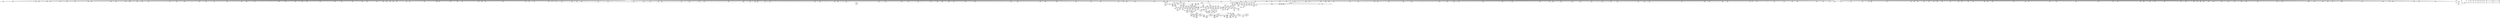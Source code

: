 digraph {
	CE0x4c9b8d0 [shape=record,shape=Mrecord,label="{CE0x4c9b8d0|1216:_i8*,_:_CRE_869,870_}"]
	CE0x4cd5d10 [shape=record,shape=Mrecord,label="{CE0x4cd5d10|1216:_i8*,_:_CRE_38,39_}"]
	CE0x4c91c40 [shape=record,shape=Mrecord,label="{CE0x4c91c40|1216:_i8*,_:_CRE_676,677_}"]
	CE0x4d39a80 [shape=record,shape=Mrecord,label="{CE0x4d39a80|selinux_socket_unix_stream_connect:tmp17|security/selinux/hooks.c,4274}"]
	CE0x4cef3e0 [shape=record,shape=Mrecord,label="{CE0x4cef3e0|1216:_i8*,_:_CRE_1136,1140_|*MultipleSource*|security/selinux/hooks.c,4261|Function::selinux_socket_unix_stream_connect&Arg::other::}"]
	CE0x4cefba0 [shape=record,shape=Mrecord,label="{CE0x4cefba0|1216:_i8*,_:_CRE_1154,1155_}"]
	CE0x4ca0ad0 [shape=record,shape=Mrecord,label="{CE0x4ca0ad0|1216:_i8*,_:_CRE_1152,1153_}"]
	CE0x4ce36e0 [shape=record,shape=Mrecord,label="{CE0x4ce36e0|1216:_i8*,_:_CRE_704,705_}"]
	CE0x4c52de0 [shape=record,shape=Mrecord,label="{CE0x4c52de0|1216:_i8*,_:_CRE_541,542_}"]
	CE0x4cc9ff0 [shape=record,shape=Mrecord,label="{CE0x4cc9ff0|1216:_i8*,_:_CRE_393,394_}"]
	CE0x4d4d720 [shape=record,shape=Mrecord,label="{CE0x4d4d720|selinux_socket_unix_stream_connect:tmp27|security/selinux/hooks.c,4282|*SummSource*}"]
	CE0x4c698c0 [shape=record,shape=Mrecord,label="{CE0x4c698c0|1216:_i8*,_:_CRE_157,158_}"]
	CE0x4c582c0 [shape=record,shape=Mrecord,label="{CE0x4c582c0|1216:_i8*,_:_CRE_28,29_}"]
	CE0x4c5a440 [shape=record,shape=Mrecord,label="{CE0x4c5a440|1216:_i8*,_:_CRE_217,218_}"]
	CE0x4cc29c0 [shape=record,shape=Mrecord,label="{CE0x4cc29c0|1216:_i8*,_:_CRE_212,213_}"]
	CE0x4cdf620 [shape=record,shape=Mrecord,label="{CE0x4cdf620|1216:_i8*,_:_CRE_632,640_|*MultipleSource*|security/selinux/hooks.c,4261|Function::selinux_socket_unix_stream_connect&Arg::other::}"]
	CE0x4c9ac10 [shape=record,shape=Mrecord,label="{CE0x4c9ac10|1216:_i8*,_:_CRE_857,858_}"]
	CE0x4c62930 [shape=record,shape=Mrecord,label="{CE0x4c62930|1216:_i8*,_:_CRE_193,194_}"]
	CE0x4c54130 [shape=record,shape=Mrecord,label="{CE0x4c54130|1216:_i8*,_:_CRE_407,408_}"]
	CE0x4cd9050 [shape=record,shape=Mrecord,label="{CE0x4cd9050|1216:_i8*,_:_CRE_97,98_}"]
	CE0x4c9ab00 [shape=record,shape=Mrecord,label="{CE0x4c9ab00|1216:_i8*,_:_CRE_856,857_}"]
	CE0x4c47960 [shape=record,shape=Mrecord,label="{CE0x4c47960|selinux_socket_unix_stream_connect:if.end14}"]
	CE0x4c5e450 [shape=record,shape=Mrecord,label="{CE0x4c5e450|1216:_i8*,_:_CRE_112,113_}"]
	CE0x4ce4a00 [shape=record,shape=Mrecord,label="{CE0x4ce4a00|1216:_i8*,_:_CRE_728,732_|*MultipleSource*|security/selinux/hooks.c,4261|Function::selinux_socket_unix_stream_connect&Arg::other::}"]
	CE0x4cca980 [shape=record,shape=Mrecord,label="{CE0x4cca980|1216:_i8*,_:_CRE_402,403_}"]
	CE0x4c6e740 [shape=record,shape=Mrecord,label="{CE0x4c6e740|selinux_socket_unix_stream_connect:tmp15|security/selinux/hooks.c,4274|*SummSink*}"]
	CE0x4cc6950 [shape=record,shape=Mrecord,label="{CE0x4cc6950|1216:_i8*,_:_CRE_312,316_|*MultipleSource*|security/selinux/hooks.c,4261|Function::selinux_socket_unix_stream_connect&Arg::other::}"]
	CE0x4c974b0 [shape=record,shape=Mrecord,label="{CE0x4c974b0|1216:_i8*,_:_CRE_800,804_|*MultipleSource*|security/selinux/hooks.c,4260|Function::selinux_socket_unix_stream_connect&Arg::sock::}"]
	CE0x4cdd530 [shape=record,shape=Mrecord,label="{CE0x4cdd530|1216:_i8*,_:_CRE_583,584_}"]
	CE0x4d3fea0 [shape=record,shape=Mrecord,label="{CE0x4d3fea0|16:_i32,_20:_i32,_:_CMRE_16,20_|*MultipleSource*|*LoadInst*|security/selinux/hooks.c,4262|security/selinux/hooks.c,4262|security/selinux/hooks.c,4278}"]
	CE0x4c55900 [shape=record,shape=Mrecord,label="{CE0x4c55900|i32_4|*Constant*|*SummSink*}"]
	CE0x4ce2d50 [shape=record,shape=Mrecord,label="{CE0x4ce2d50|1216:_i8*,_:_CRE_695,696_}"]
	CE0x4d27530 [shape=record,shape=Mrecord,label="{CE0x4d27530|selinux_socket_unix_stream_connect:sid7|security/selinux/hooks.c,4278|*SummSource*}"]
	CE0x4c4eee0 [shape=record,shape=Mrecord,label="{CE0x4c4eee0|1216:_i8*,_:_CRE_420,421_}"]
	CE0x4ca22d0 [shape=record,shape=Mrecord,label="{CE0x4ca22d0|1216:_i8*,_:_CRE_1208,1212_|*MultipleSource*|security/selinux/hooks.c,4260|Function::selinux_socket_unix_stream_connect&Arg::sock::}"]
	CE0x4ce8c40 [shape=record,shape=Mrecord,label="{CE0x4ce8c40|1216:_i8*,_:_CRE_845,846_}"]
	CE0x4c976a0 [shape=record,shape=Mrecord,label="{CE0x4c976a0|1216:_i8*,_:_CRE_808,809_}"]
	CE0x4ce2910 [shape=record,shape=Mrecord,label="{CE0x4ce2910|1216:_i8*,_:_CRE_691,692_}"]
	CE0x4c8ed00 [shape=record,shape=Mrecord,label="{CE0x4c8ed00|1216:_i8*,_:_CRE_602,603_}"]
	CE0x4cc4230 [shape=record,shape=Mrecord,label="{CE0x4cc4230|1216:_i8*,_:_CRE_235,236_}"]
	CE0x4ccbec0 [shape=record,shape=Mrecord,label="{CE0x4ccbec0|1216:_i8*,_:_CRE_422,423_}"]
	CE0x4c6ad80 [shape=record,shape=Mrecord,label="{CE0x4c6ad80|1216:_i8*,_:_CRE_258,259_}"]
	CE0x4d3b110 [shape=record,shape=Mrecord,label="{CE0x4d3b110|8:_%struct.sock*,_:_SCME_39,40_}"]
	CE0x4ce23c0 [shape=record,shape=Mrecord,label="{CE0x4ce23c0|1216:_i8*,_:_CRE_686,687_}"]
	CE0x4c7abc0 [shape=record,shape=Mrecord,label="{CE0x4c7abc0|1216:_i8*,_:_CRE_0,1_}"]
	CE0x4ce7b40 [shape=record,shape=Mrecord,label="{CE0x4ce7b40|1216:_i8*,_:_CRE_829,830_}"]
	CE0x4cebf90 [shape=record,shape=Mrecord,label="{CE0x4cebf90|1216:_i8*,_:_CRE_936,944_|*MultipleSource*|security/selinux/hooks.c,4261|Function::selinux_socket_unix_stream_connect&Arg::other::}"]
	CE0x4c55bb0 [shape=record,shape=Mrecord,label="{CE0x4c55bb0|selinux_socket_unix_stream_connect:sclass|security/selinux/hooks.c,4272|*SummSink*}"]
	CE0x6bc0580 [shape=record,shape=Mrecord,label="{CE0x6bc0580|1216:_i8*,_:_CRE_18,19_|*MultipleSource*|security/selinux/hooks.c,4260|Function::selinux_socket_unix_stream_connect&Arg::sock::}"]
	CE0x4c9b050 [shape=record,shape=Mrecord,label="{CE0x4c9b050|1216:_i8*,_:_CRE_861,862_}"]
	CE0x4ce4290 [shape=record,shape=Mrecord,label="{CE0x4ce4290|1216:_i8*,_:_CRE_715,716_}"]
	CE0x4c60160 [shape=record,shape=Mrecord,label="{CE0x4c60160|1216:_i8*,_:_CRE_177,178_}"]
	CE0x4d58000 [shape=record,shape=Mrecord,label="{CE0x4d58000|selinux_socket_unix_stream_connect:tmp30|security/selinux/hooks.c,4285|*SummSource*}"]
	CE0x4c6eb60 [shape=record,shape=Mrecord,label="{CE0x4c6eb60|1216:_i8*,_:_CRE_212,213_}"]
	CE0x4c5a370 [shape=record,shape=Mrecord,label="{CE0x4c5a370|1216:_i8*,_:_CRE_216,217_}"]
	CE0x4ce2b30 [shape=record,shape=Mrecord,label="{CE0x4ce2b30|1216:_i8*,_:_CRE_693,694_}"]
	CE0x4c525b0 [shape=record,shape=Mrecord,label="{CE0x4c525b0|1216:_i8*,_:_CRE_161,162_}"]
	CE0x4d3a9f0 [shape=record,shape=Mrecord,label="{CE0x4d3a9f0|8:_%struct.sock*,_:_SCME_33,34_}"]
	CE0x4ce0e80 [shape=record,shape=Mrecord,label="{CE0x4ce0e80|1216:_i8*,_:_CRE_666,667_}"]
	CE0x4c53540 [shape=record,shape=Mrecord,label="{CE0x4c53540|1216:_i8*,_:_CRE_468,472_|*MultipleSource*|security/selinux/hooks.c,4260|Function::selinux_socket_unix_stream_connect&Arg::sock::}"]
	CE0x4d44220 [shape=record,shape=Mrecord,label="{CE0x4d44220|i8_0|*Constant*|*SummSink*}"]
	CE0x4cc5000 [shape=record,shape=Mrecord,label="{CE0x4cc5000|1216:_i8*,_:_CRE_248,249_}"]
	CE0x4cedca0 [shape=record,shape=Mrecord,label="{CE0x4cedca0|1216:_i8*,_:_CRE_1032,1040_|*MultipleSource*|security/selinux/hooks.c,4261|Function::selinux_socket_unix_stream_connect&Arg::other::}"]
	CE0x4d36f20 [shape=record,shape=Mrecord,label="{CE0x4d36f20|i32_4194304|*Constant*|*SummSink*}"]
	CE0x4cd7c90 [shape=record,shape=Mrecord,label="{CE0x4cd7c90|1216:_i8*,_:_CRE_80,81_}"]
	CE0x4cc0c30 [shape=record,shape=Mrecord,label="{CE0x4cc0c30|1216:_i8*,_:_CRE_178,179_}"]
	CE0x4cea6d0 [shape=record,shape=Mrecord,label="{CE0x4cea6d0|1216:_i8*,_:_CRE_870,871_}"]
	CE0x4ccb200 [shape=record,shape=Mrecord,label="{CE0x4ccb200|1216:_i8*,_:_CRE_410,411_}"]
	CE0x4cc5990 [shape=record,shape=Mrecord,label="{CE0x4cc5990|1216:_i8*,_:_CRE_257,258_}"]
	CE0x4c53f10 [shape=record,shape=Mrecord,label="{CE0x4c53f10|1216:_i8*,_:_CRE_405,406_}"]
	CE0x4c9d490 [shape=record,shape=Mrecord,label="{CE0x4c9d490|1216:_i8*,_:_CRE_944,948_|*MultipleSource*|security/selinux/hooks.c,4260|Function::selinux_socket_unix_stream_connect&Arg::sock::}"]
	CE0x4c90d60 [shape=record,shape=Mrecord,label="{CE0x4c90d60|1216:_i8*,_:_CRE_662,663_}"]
	CE0x4cc3df0 [shape=record,shape=Mrecord,label="{CE0x4cc3df0|1216:_i8*,_:_CRE_231,232_}"]
	CE0x4ccf770 [shape=record,shape=Mrecord,label="{CE0x4ccf770|selinux_socket_unix_stream_connect:tmp10|security/selinux/hooks.c,4269}"]
	CE0x4c937e0 [shape=record,shape=Mrecord,label="{CE0x4c937e0|1216:_i8*,_:_CRE_541,542_}"]
	CE0x4d2ffe0 [shape=record,shape=Mrecord,label="{CE0x4d2ffe0|selinux_socket_unix_stream_connect:tmp11|security/selinux/hooks.c,4271|*SummSource*}"]
	CE0x4d26dc0 [shape=record,shape=Mrecord,label="{CE0x4d26dc0|selinux_socket_unix_stream_connect:tmp19|security/selinux/hooks.c,4275|*SummSource*}"]
	CE0x4c65b40 [shape=record,shape=Mrecord,label="{CE0x4c65b40|1216:_i8*,_:_CRE_396,397_}"]
	CE0x4cea180 [shape=record,shape=Mrecord,label="{CE0x4cea180|1216:_i8*,_:_CRE_865,866_}"]
	CE0x4cd8d20 [shape=record,shape=Mrecord,label="{CE0x4cd8d20|1216:_i8*,_:_CRE_94,95_}"]
	CE0x4c57f40 [shape=record,shape=Mrecord,label="{CE0x4c57f40|i64*_getelementptr_inbounds_(_9_x_i64_,_9_x_i64_*___llvm_gcov_ctr339,_i64_0,_i64_0)|*Constant*|*SummSource*}"]
	CE0x4ccf9b0 [shape=record,shape=Mrecord,label="{CE0x4ccf9b0|selinux_socket_unix_stream_connect:sid|security/selinux/hooks.c,4271}"]
	CE0x4c81310 [shape=record,shape=Mrecord,label="{CE0x4c81310|1216:_i8*,_:_CRE_364,365_}"]
	CE0x4c9f1a0 [shape=record,shape=Mrecord,label="{CE0x4c9f1a0|1216:_i8*,_:_CRE_1040,1048_|*MultipleSource*|security/selinux/hooks.c,4260|Function::selinux_socket_unix_stream_connect&Arg::sock::}"]
	CE0x4ce2090 [shape=record,shape=Mrecord,label="{CE0x4ce2090|1216:_i8*,_:_CRE_683,684_}"]
	CE0x4cc4de0 [shape=record,shape=Mrecord,label="{CE0x4cc4de0|1216:_i8*,_:_CRE_246,247_}"]
	CE0x4cc9880 [shape=record,shape=Mrecord,label="{CE0x4cc9880|1216:_i8*,_:_CRE_386,387_}"]
	CE0x4c9a060 [shape=record,shape=Mrecord,label="{CE0x4c9a060|1216:_i8*,_:_CRE_846,847_}"]
	CE0x4c69b30 [shape=record,shape=Mrecord,label="{CE0x4c69b30|1216:_i8*,_:_CRE_160,161_}"]
	CE0x4cc5330 [shape=record,shape=Mrecord,label="{CE0x4cc5330|1216:_i8*,_:_CRE_251,252_}"]
	CE0x4d08370 [shape=record,shape=Mrecord,label="{CE0x4d08370|selinux_socket_unix_stream_connect:u|security/selinux/hooks.c,4268|*SummSink*}"]
	CE0x4c3a890 [shape=record,shape=Mrecord,label="{CE0x4c3a890|i64*_getelementptr_inbounds_(_9_x_i64_,_9_x_i64_*___llvm_gcov_ctr339,_i64_0,_i64_0)|*Constant*|*SummSink*}"]
	CE0x4cdc0e0 [shape=record,shape=Mrecord,label="{CE0x4cdc0e0|selinux_socket_unix_stream_connect:tmp3|security/selinux/hooks.c,4260}"]
	CE0x4d34fc0 [shape=record,shape=Mrecord,label="{CE0x4d34fc0|selinux_socket_unix_stream_connect:call|security/selinux/hooks.c,4271|*SummSink*}"]
	CE0x4c9e410 [shape=record,shape=Mrecord,label="{CE0x4c9e410|1216:_i8*,_:_CRE_984,992_|*MultipleSource*|security/selinux/hooks.c,4260|Function::selinux_socket_unix_stream_connect&Arg::sock::}"]
	CE0x4cd6ca0 [shape=record,shape=Mrecord,label="{CE0x4cd6ca0|1216:_i8*,_:_CRE_65,66_}"]
	CE0x4cf03c0 [shape=record,shape=Mrecord,label="{CE0x4cf03c0|1216:_i8*,_:_CRE_1168,1176_|*MultipleSource*|security/selinux/hooks.c,4261|Function::selinux_socket_unix_stream_connect&Arg::other::}"]
	CE0x4ce1c50 [shape=record,shape=Mrecord,label="{CE0x4ce1c50|1216:_i8*,_:_CRE_679,680_}"]
	CE0x4c726e0 [shape=record,shape=Mrecord,label="{CE0x4c726e0|1216:_i8*,_:_CRE_228,229_}"]
	CE0x4c5af00 [shape=record,shape=Mrecord,label="{CE0x4c5af00|1216:_i8*,_:_CRE_251,252_}"]
	CE0x4d30820 [shape=record,shape=Mrecord,label="{CE0x4d30820|selinux_socket_unix_stream_connect:sid6|security/selinux/hooks.c,4271|*SummSink*}"]
	CE0x4cda900 [shape=record,shape=Mrecord,label="{CE0x4cda900|1216:_i8*,_:_CRE_123,124_}"]
	CE0x4cdec90 [shape=record,shape=Mrecord,label="{CE0x4cdec90|1216:_i8*,_:_CRE_605,606_}"]
	CE0x4ceae40 [shape=record,shape=Mrecord,label="{CE0x4ceae40|1216:_i8*,_:_CRE_877,878_}"]
	CE0x4ced100 [shape=record,shape=Mrecord,label="{CE0x4ced100|1216:_i8*,_:_CRE_984,992_|*MultipleSource*|security/selinux/hooks.c,4261|Function::selinux_socket_unix_stream_connect&Arg::other::}"]
	CE0x4d25ec0 [shape=record,shape=Mrecord,label="{CE0x4d25ec0|i64*_getelementptr_inbounds_(_9_x_i64_,_9_x_i64_*___llvm_gcov_ctr339,_i64_0,_i64_3)|*Constant*|*SummSource*}"]
	CE0x4cbfe60 [shape=record,shape=Mrecord,label="{CE0x4cbfe60|1216:_i8*,_:_CRE_165,166_}"]
	CE0x4c6a490 [shape=record,shape=Mrecord,label="{CE0x4c6a490|1216:_i8*,_:_CRE_392,393_}"]
	CE0x4c4f430 [shape=record,shape=Mrecord,label="{CE0x4c4f430|1216:_i8*,_:_CRE_428,432_|*MultipleSource*|security/selinux/hooks.c,4260|Function::selinux_socket_unix_stream_connect&Arg::sock::}"]
	CE0x595f550 [shape=record,shape=Mrecord,label="{CE0x595f550|1216:_i8*,_:_CRE_146,147_}"]
	CE0x4cc76e0 [shape=record,shape=Mrecord,label="{CE0x4cc76e0|1216:_i8*,_:_CRE_354,355_}"]
	CE0x4cdf810 [shape=record,shape=Mrecord,label="{CE0x4cdf810|1216:_i8*,_:_CRE_640,644_|*MultipleSource*|security/selinux/hooks.c,4261|Function::selinux_socket_unix_stream_connect&Arg::other::}"]
	"CONST[source:0(mediator),value:2(dynamic)][purpose:{object}][SnkIdx:1]"
	CE0x4cca430 [shape=record,shape=Mrecord,label="{CE0x4cca430|1216:_i8*,_:_CRE_397,398_}"]
	CE0x4c58330 [shape=record,shape=Mrecord,label="{CE0x4c58330|1216:_i8*,_:_CRE_59,60_}"]
	CE0x4cc8010 [shape=record,shape=Mrecord,label="{CE0x4cc8010|1216:_i8*,_:_CRE_363,364_}"]
	CE0x4c5f390 [shape=record,shape=Mrecord,label="{CE0x4c5f390|1216:_i8*,_:_CRE_175,176_}"]
	CE0x4c938f0 [shape=record,shape=Mrecord,label="{CE0x4c938f0|1216:_i8*,_:_CRE_542,543_}"]
	CE0x4ceb9c0 [shape=record,shape=Mrecord,label="{CE0x4ceb9c0|1216:_i8*,_:_CRE_904,912_|*MultipleSource*|security/selinux/hooks.c,4261|Function::selinux_socket_unix_stream_connect&Arg::other::}"]
	CE0x4c7d000 [shape=record,shape=Mrecord,label="{CE0x4c7d000|1216:_i8*,_:_CRE_701,702_}"]
	CE0x4c923b0 [shape=record,shape=Mrecord,label="{CE0x4c923b0|1216:_i8*,_:_CRE_683,684_}"]
	CE0x4d3dc40 [shape=record,shape=Mrecord,label="{CE0x4d3dc40|selinux_socket_unix_stream_connect:type|security/selinux/hooks.c,4267}"]
	CE0x4cf0fc0 [shape=record,shape=Mrecord,label="{CE0x4cf0fc0|1216:_i8*,_:_CRE_1208,1212_|*MultipleSource*|security/selinux/hooks.c,4261|Function::selinux_socket_unix_stream_connect&Arg::other::}"]
	CE0x4cc2140 [shape=record,shape=Mrecord,label="{CE0x4cc2140|1216:_i8*,_:_CRE_204,205_}"]
	CE0x4c9e030 [shape=record,shape=Mrecord,label="{CE0x4c9e030|1216:_i8*,_:_CRE_972,976_|*MultipleSource*|security/selinux/hooks.c,4260|Function::selinux_socket_unix_stream_connect&Arg::sock::}"]
	CE0x4d3f0c0 [shape=record,shape=Mrecord,label="{CE0x4d3f0c0|i32_3|*Constant*|*SummSource*}"]
	CE0x4c4f6a0 [shape=record,shape=Mrecord,label="{CE0x4c4f6a0|1216:_i8*,_:_CRE_448,452_|*MultipleSource*|security/selinux/hooks.c,4260|Function::selinux_socket_unix_stream_connect&Arg::sock::}"]
	CE0x4ceaf50 [shape=record,shape=Mrecord,label="{CE0x4ceaf50|1216:_i8*,_:_CRE_878,879_}"]
	CE0x4c697f0 [shape=record,shape=Mrecord,label="{CE0x4c697f0|1216:_i8*,_:_CRE_156,157_}"]
	CE0x4ce2800 [shape=record,shape=Mrecord,label="{CE0x4ce2800|1216:_i8*,_:_CRE_690,691_}"]
	CE0x4c79e30 [shape=record,shape=Mrecord,label="{CE0x4c79e30|1216:_i8*,_:_CRE_542,543_}"]
	CE0x4d3b370 [shape=record,shape=Mrecord,label="{CE0x4d3b370|8:_%struct.sock*,_:_SCME_41,42_}"]
	CE0x4c97a80 [shape=record,shape=Mrecord,label="{CE0x4c97a80|1216:_i8*,_:_CRE_810,811_}"]
	CE0x4d43500 [shape=record,shape=Mrecord,label="{CE0x4d43500|selinux_socket_unix_stream_connect:tmp8|security/selinux/hooks.c,4264|*SummSource*}"]
	CE0x4c99070 [shape=record,shape=Mrecord,label="{CE0x4c99070|1216:_i8*,_:_CRE_831,832_}"]
	CE0x4d26220 [shape=record,shape=Mrecord,label="{CE0x4d26220|i64*_getelementptr_inbounds_(_9_x_i64_,_9_x_i64_*___llvm_gcov_ctr339,_i64_0,_i64_3)|*Constant*|*SummSink*}"]
	CE0x4cd81e0 [shape=record,shape=Mrecord,label="{CE0x4cd81e0|1216:_i8*,_:_CRE_85,86_}"]
	CE0x4c6bab0 [shape=record,shape=Mrecord,label="{CE0x4c6bab0|1216:_i8*,_:_CRE_155,156_}"]
	CE0x4ca08e0 [shape=record,shape=Mrecord,label="{CE0x4ca08e0|1216:_i8*,_:_CRE_1144,1152_|*MultipleSource*|security/selinux/hooks.c,4260|Function::selinux_socket_unix_stream_connect&Arg::sock::}"]
	CE0x4c98c30 [shape=record,shape=Mrecord,label="{CE0x4c98c30|1216:_i8*,_:_CRE_827,828_}"]
	CE0x4cdcba0 [shape=record,shape=Mrecord,label="{CE0x4cdcba0|1216:_i8*,_:_CRE_574,575_}"]
	CE0x4ca3630 [shape=record,shape=Mrecord,label="{CE0x4ca3630|1216:_i8*,_:_CRE_1272,1280_|*MultipleSource*|security/selinux/hooks.c,4260|Function::selinux_socket_unix_stream_connect&Arg::sock::}"]
	CE0x602eac0 [shape=record,shape=Mrecord,label="{CE0x602eac0|1216:_i8*,_:_CRE_20,24_|*MultipleSource*|security/selinux/hooks.c,4260|Function::selinux_socket_unix_stream_connect&Arg::sock::}"]
	CE0x4ce8a20 [shape=record,shape=Mrecord,label="{CE0x4ce8a20|1216:_i8*,_:_CRE_843,844_}"]
	CE0x4cdb180 [shape=record,shape=Mrecord,label="{CE0x4cdb180|1216:_i8*,_:_CRE_131,132_}"]
	CE0x4d4c440 [shape=record,shape=Mrecord,label="{CE0x4d4c440|selinux_socket_unix_stream_connect:tmp25|security/selinux/hooks.c,4281|*SummSink*}"]
	CE0x4c95050 [shape=record,shape=Mrecord,label="{CE0x4c95050|1216:_i8*,_:_CRE_564,565_}"]
	CE0x4c83590 [shape=record,shape=Mrecord,label="{CE0x4c83590|1216:_i8*,_:_CRE_75,76_}"]
	CE0x4ca1b10 [shape=record,shape=Mrecord,label="{CE0x4ca1b10|1216:_i8*,_:_CRE_1184,1192_|*MultipleSource*|security/selinux/hooks.c,4260|Function::selinux_socket_unix_stream_connect&Arg::sock::}"]
	CE0x4ccaa90 [shape=record,shape=Mrecord,label="{CE0x4ccaa90|1216:_i8*,_:_CRE_403,404_}"]
	CE0x4d4d240 [shape=record,shape=Mrecord,label="{CE0x4d4d240|i64*_getelementptr_inbounds_(_9_x_i64_,_9_x_i64_*___llvm_gcov_ctr339,_i64_0,_i64_6)|*Constant*|*SummSink*}"]
	CE0x4ce15f0 [shape=record,shape=Mrecord,label="{CE0x4ce15f0|1216:_i8*,_:_CRE_673,674_}"]
	CE0x4ce59e0 [shape=record,shape=Mrecord,label="{CE0x4ce59e0|1216:_i8*,_:_CRE_772,776_|*MultipleSource*|security/selinux/hooks.c,4261|Function::selinux_socket_unix_stream_connect&Arg::other::}"]
	CE0x4d3e780 [shape=record,shape=Mrecord,label="{CE0x4d3e780|selinux_socket_unix_stream_connect:tmp20|security/selinux/hooks.c,4278}"]
	CE0x4cd4ec0 [shape=record,shape=Mrecord,label="{CE0x4cd4ec0|1216:_i8*,_:_CRE_25,26_}"]
	CE0x4ce43a0 [shape=record,shape=Mrecord,label="{CE0x4ce43a0|1216:_i8*,_:_CRE_716,717_}"]
	CE0x4cd5380 [shape=record,shape=Mrecord,label="{CE0x4cd5380|1216:_i8*,_:_CRE_29,30_}"]
	CE0x4cc1290 [shape=record,shape=Mrecord,label="{CE0x4cc1290|1216:_i8*,_:_CRE_184,188_|*MultipleSource*|security/selinux/hooks.c,4261|Function::selinux_socket_unix_stream_connect&Arg::other::}"]
	CE0x4cd2ef0 [shape=record,shape=Mrecord,label="{CE0x4cd2ef0|0:_i8,_8:_%struct.lsm_network_audit*,_24:_%struct.selinux_audit_data*,_:_SCMRE_0,1_|*MultipleSource*|security/selinux/hooks.c, 4263|security/selinux/hooks.c,4267}"]
	CE0x4d31780 [shape=record,shape=Mrecord,label="{CE0x4d31780|selinux_socket_unix_stream_connect:tmp12|security/selinux/hooks.c,4271|*SummSource*}"]
	CE0x4c5cde0 [shape=record,shape=Mrecord,label="{CE0x4c5cde0|1216:_i8*,_:_CRE_367,368_}"]
	CE0x4c915e0 [shape=record,shape=Mrecord,label="{CE0x4c915e0|1216:_i8*,_:_CRE_670,671_}"]
	CE0x4cdb070 [shape=record,shape=Mrecord,label="{CE0x4cdb070|1216:_i8*,_:_CRE_130,131_}"]
	CE0x4c911a0 [shape=record,shape=Mrecord,label="{CE0x4c911a0|1216:_i8*,_:_CRE_666,667_}"]
	CE0x4c5c1a0 [shape=record,shape=Mrecord,label="{CE0x4c5c1a0|1216:_i8*,_:_CRE_552,553_}"]
	CE0x4ce8910 [shape=record,shape=Mrecord,label="{CE0x4ce8910|1216:_i8*,_:_CRE_842,843_}"]
	CE0x4d35910 [shape=record,shape=Mrecord,label="{CE0x4d35910|avc_has_perm:entry|*SummSource*}"]
	CE0x4c90f80 [shape=record,shape=Mrecord,label="{CE0x4c90f80|1216:_i8*,_:_CRE_664,665_}"]
	CE0x4cdac30 [shape=record,shape=Mrecord,label="{CE0x4cdac30|1216:_i8*,_:_CRE_126,127_}"]
	CE0x4c678e0 [shape=record,shape=Mrecord,label="{CE0x4c678e0|1216:_i8*,_:_CRE_536,537_}"]
	CE0x4c6e6d0 [shape=record,shape=Mrecord,label="{CE0x4c6e6d0|selinux_socket_unix_stream_connect:tmp15|security/selinux/hooks.c,4274|*SummSource*}"]
	CE0x4c7cef0 [shape=record,shape=Mrecord,label="{CE0x4c7cef0|1216:_i8*,_:_CRE_700,701_}"]
	CE0x4c72950 [shape=record,shape=Mrecord,label="{CE0x4c72950|1216:_i8*,_:_CRE_231,232_}"]
	CE0x4c6fd60 [shape=record,shape=Mrecord,label="{CE0x4c6fd60|1216:_i8*,_:_CRE_304,312_|*MultipleSource*|security/selinux/hooks.c,4260|Function::selinux_socket_unix_stream_connect&Arg::sock::}"]
	CE0x4ce86f0 [shape=record,shape=Mrecord,label="{CE0x4ce86f0|1216:_i8*,_:_CRE_840,841_}"]
	CE0x4ce5bd0 [shape=record,shape=Mrecord,label="{CE0x4ce5bd0|1216:_i8*,_:_CRE_776,784_|*MultipleSource*|security/selinux/hooks.c,4261|Function::selinux_socket_unix_stream_connect&Arg::other::}"]
	CE0x4ce0710 [shape=record,shape=Mrecord,label="{CE0x4ce0710|1216:_i8*,_:_CRE_659,660_}"]
	CE0x4cd97c0 [shape=record,shape=Mrecord,label="{CE0x4cd97c0|1216:_i8*,_:_CRE_104,108_|*MultipleSource*|security/selinux/hooks.c,4261|Function::selinux_socket_unix_stream_connect&Arg::other::}"]
	CE0x4ce01c0 [shape=record,shape=Mrecord,label="{CE0x4ce01c0|1216:_i8*,_:_CRE_654,655_}"]
	CE0x4c695d0 [shape=record,shape=Mrecord,label="{CE0x4c695d0|1216:_i8*,_:_CRE_119,120_}"]
	CE0x4c69180 [shape=record,shape=Mrecord,label="{CE0x4c69180|1216:_i8*,_:_CRE_139,140_}"]
	CE0x4c6cf70 [shape=record,shape=Mrecord,label="{CE0x4c6cf70|1216:_i8*,_:_CRE_373,374_}"]
	CE0x4c9e7f0 [shape=record,shape=Mrecord,label="{CE0x4c9e7f0|1216:_i8*,_:_CRE_1000,1008_|*MultipleSource*|security/selinux/hooks.c,4260|Function::selinux_socket_unix_stream_connect&Arg::sock::}"]
	CE0x4d36230 [shape=record,shape=Mrecord,label="{CE0x4d36230|avc_has_perm:ssid|Function::avc_has_perm&Arg::ssid::|*SummSink*}"]
	CE0x4d3f530 [shape=record,shape=Mrecord,label="{CE0x4d3f530|selinux_socket_unix_stream_connect:peer_sid|security/selinux/hooks.c,4278|*SummSource*}"]
	CE0x4cca650 [shape=record,shape=Mrecord,label="{CE0x4cca650|1216:_i8*,_:_CRE_399,400_}"]
	CE0x4cca320 [shape=record,shape=Mrecord,label="{CE0x4cca320|1216:_i8*,_:_CRE_396,397_}"]
	CE0x4c569e0 [shape=record,shape=Mrecord,label="{CE0x4c569e0|1216:_i8*,_:_CRE_255,256_}"]
	CE0x4ccba80 [shape=record,shape=Mrecord,label="{CE0x4ccba80|1216:_i8*,_:_CRE_418,419_}"]
	CE0x4d2fe50 [shape=record,shape=Mrecord,label="{CE0x4d2fe50|selinux_socket_unix_stream_connect:tmp11|security/selinux/hooks.c,4271}"]
	CE0x4ce3c30 [shape=record,shape=Mrecord,label="{CE0x4ce3c30|1216:_i8*,_:_CRE_709,710_}"]
	CE0x4cd70e0 [shape=record,shape=Mrecord,label="{CE0x4cd70e0|1216:_i8*,_:_CRE_69,70_}"]
	CE0x4cdb290 [shape=record,shape=Mrecord,label="{CE0x4cdb290|1216:_i8*,_:_CRE_132,133_}"]
	CE0x4c4cb50 [shape=record,shape=Mrecord,label="{CE0x4c4cb50|selinux_socket_unix_stream_connect:if.then13}"]
	CE0x4c5d220 [shape=record,shape=Mrecord,label="{CE0x4c5d220|1216:_i8*,_:_CRE_371,372_}"]
	CE0x4cc4cd0 [shape=record,shape=Mrecord,label="{CE0x4cc4cd0|1216:_i8*,_:_CRE_245,246_}"]
	CE0x4c6bc60 [shape=record,shape=Mrecord,label="{CE0x4c6bc60|1216:_i8*,_:_CRE_240,241_}"]
	CE0x4c93f50 [shape=record,shape=Mrecord,label="{CE0x4c93f50|1216:_i8*,_:_CRE_548,549_}"]
	CE0x4c99e40 [shape=record,shape=Mrecord,label="{CE0x4c99e40|1216:_i8*,_:_CRE_844,845_}"]
	CE0x4c6e100 [shape=record,shape=Mrecord,label="{CE0x4c6e100|1216:_i8*,_:_CRE_114,115_}"]
	CE0x4c8ef20 [shape=record,shape=Mrecord,label="{CE0x4c8ef20|1216:_i8*,_:_CRE_604,605_}"]
	CE0x4d41140 [shape=record,shape=Mrecord,label="{CE0x4d41140|selinux_socket_unix_stream_connect:tmp21|security/selinux/hooks.c,4279|*SummSink*}"]
	CE0x4c6c070 [shape=record,shape=Mrecord,label="{CE0x4c6c070|1216:_i8*,_:_CRE_244,245_}"]
	CE0x4c4d230 [shape=record,shape=Mrecord,label="{CE0x4c4d230|selinux_socket_unix_stream_connect:if.then|*SummSink*}"]
	CE0x4c997e0 [shape=record,shape=Mrecord,label="{CE0x4c997e0|1216:_i8*,_:_CRE_838,839_}"]
	CE0x4d349a0 [shape=record,shape=Mrecord,label="{CE0x4d349a0|selinux_socket_unix_stream_connect:call|security/selinux/hooks.c,4271}"]
	CE0x4cdb6d0 [shape=record,shape=Mrecord,label="{CE0x4cdb6d0|1216:_i8*,_:_CRE_136,137_}"]
	CE0x4d4c9b0 [shape=record,shape=Mrecord,label="{CE0x4d4c9b0|selinux_socket_unix_stream_connect:tmp26|security/selinux/hooks.c,4281|*SummSink*}"]
	CE0x4ce45c0 [shape=record,shape=Mrecord,label="{CE0x4ce45c0|1216:_i8*,_:_CRE_718,719_}"]
	CE0x4cd59e0 [shape=record,shape=Mrecord,label="{CE0x4cd59e0|1216:_i8*,_:_CRE_35,36_}"]
	CE0x4cdced0 [shape=record,shape=Mrecord,label="{CE0x4cdced0|1216:_i8*,_:_CRE_577,578_}"]
	CE0x4ceec20 [shape=record,shape=Mrecord,label="{CE0x4ceec20|1216:_i8*,_:_CRE_1088,1104_|*MultipleSource*|security/selinux/hooks.c,4261|Function::selinux_socket_unix_stream_connect&Arg::other::}"]
	CE0x4c9fb50 [shape=record,shape=Mrecord,label="{CE0x4c9fb50|1216:_i8*,_:_CRE_1076,1080_|*MultipleSource*|security/selinux/hooks.c,4260|Function::selinux_socket_unix_stream_connect&Arg::sock::}"]
	CE0x4ceb060 [shape=record,shape=Mrecord,label="{CE0x4ceb060|1216:_i8*,_:_CRE_879,880_}"]
	CE0x4ca20e0 [shape=record,shape=Mrecord,label="{CE0x4ca20e0|1216:_i8*,_:_CRE_1200,1208_|*MultipleSource*|security/selinux/hooks.c,4260|Function::selinux_socket_unix_stream_connect&Arg::sock::}"]
	CE0x4c4e040 [shape=record,shape=Mrecord,label="{CE0x4c4e040|1216:_i8*,_:_CRE_103,104_}"]
	CE0x4cc74f0 [shape=record,shape=Mrecord,label="{CE0x4cc74f0|1216:_i8*,_:_CRE_353,354_}"]
	CE0x4c4d990 [shape=record,shape=Mrecord,label="{CE0x4c4d990|1216:_i8*,_:_CRE_79,80_}"]
	CE0x4c67ee0 [shape=record,shape=Mrecord,label="{CE0x4c67ee0|1216:_i8*,_:_CRE_540,541_}"]
	CE0x4c501e0 [shape=record,shape=Mrecord,label="{CE0x4c501e0|1216:_i8*,_:_CRE_96,97_}"]
	CE0x4c54720 [shape=record,shape=Mrecord,label="{CE0x4c54720|1216:_i8*,_:_CRE_67,68_}"]
	CE0x4cc9440 [shape=record,shape=Mrecord,label="{CE0x4cc9440|1216:_i8*,_:_CRE_382,383_}"]
	CE0x4c58ac0 [shape=record,shape=Mrecord,label="{CE0x4c58ac0|selinux_socket_unix_stream_connect:tmp1|*SummSink*}"]
	CE0x4cc0a10 [shape=record,shape=Mrecord,label="{CE0x4cc0a10|1216:_i8*,_:_CRE_176,177_}"]
	CE0x4c96530 [shape=record,shape=Mrecord,label="{CE0x4c96530|1216:_i8*,_:_CRE_752,760_|*MultipleSource*|security/selinux/hooks.c,4260|Function::selinux_socket_unix_stream_connect&Arg::sock::}"]
	CE0x4c810f0 [shape=record,shape=Mrecord,label="{CE0x4c810f0|1216:_i8*,_:_CRE_362,363_}"]
	CE0x4c9a390 [shape=record,shape=Mrecord,label="{CE0x4c9a390|1216:_i8*,_:_CRE_849,850_}"]
	CE0x4d3c080 [shape=record,shape=Mrecord,label="{CE0x4d3c080|8:_%struct.sock*,_:_SCME_52,53_}"]
	CE0x4cd96b0 [shape=record,shape=Mrecord,label="{CE0x4cd96b0|1216:_i8*,_:_CRE_103,104_}"]
	CE0x4c54460 [shape=record,shape=Mrecord,label="{CE0x4c54460|1216:_i8*,_:_CRE_410,411_}"]
	CE0x4d38200 [shape=record,shape=Mrecord,label="{CE0x4d38200|_ret_i32_%retval.0,_!dbg_!27728|security/selinux/avc.c,775|*SummSink*}"]
	CE0x4cef7c0 [shape=record,shape=Mrecord,label="{CE0x4cef7c0|1216:_i8*,_:_CRE_1152,1153_}"]
	CE0x4c4da60 [shape=record,shape=Mrecord,label="{CE0x4c4da60|1216:_i8*,_:_CRE_80,81_}"]
	CE0x4c39740 [shape=record,shape=Mrecord,label="{CE0x4c39740|1216:_i8*,_:_CRE_386,387_}"]
	CE0x4d3c910 [shape=record,shape=Mrecord,label="{CE0x4d3c910|i8_2|*Constant*}"]
	CE0x4d390a0 [shape=record,shape=Mrecord,label="{CE0x4d390a0|i64_2|*Constant*}"]
	CE0x4cc1180 [shape=record,shape=Mrecord,label="{CE0x4cc1180|1216:_i8*,_:_CRE_183,184_}"]
	CE0x4cf2320 [shape=record,shape=Mrecord,label="{CE0x4cf2320|1216:_i8*,_:_CRE_1272,1280_|*MultipleSource*|security/selinux/hooks.c,4261|Function::selinux_socket_unix_stream_connect&Arg::other::}"]
	CE0x4cd9490 [shape=record,shape=Mrecord,label="{CE0x4cd9490|1216:_i8*,_:_CRE_101,102_}"]
	CE0x4ce3b20 [shape=record,shape=Mrecord,label="{CE0x4ce3b20|1216:_i8*,_:_CRE_708,709_}"]
	CE0x4cd48f0 [shape=record,shape=Mrecord,label="{CE0x4cd48f0|1216:_i8*,_:_CRE_19,20_|*MultipleSource*|security/selinux/hooks.c,4261|Function::selinux_socket_unix_stream_connect&Arg::other::}"]
	CE0x4ce3e50 [shape=record,shape=Mrecord,label="{CE0x4ce3e50|1216:_i8*,_:_CRE_711,712_}"]
	CE0x4c7f740 [shape=record,shape=Mrecord,label="{CE0x4c7f740|1216:_i8*,_:_CRE_585,586_}"]
	CE0x4cd0230 [shape=record,shape=Mrecord,label="{CE0x4cd0230|selinux_socket_unix_stream_connect:sk|security/selinux/hooks.c,4269|*SummSource*}"]
	CE0x4c65490 [shape=record,shape=Mrecord,label="{CE0x4c65490|1216:_i8*,_:_CRE_6,7_}"]
	CE0x4c9d2a0 [shape=record,shape=Mrecord,label="{CE0x4c9d2a0|1216:_i8*,_:_CRE_936,944_|*MultipleSource*|security/selinux/hooks.c,4260|Function::selinux_socket_unix_stream_connect&Arg::sock::}"]
	CE0x4d104f0 [shape=record,shape=Mrecord,label="{CE0x4d104f0|selinux_socket_unix_stream_connect:tmp5|security/selinux/hooks.c,4261}"]
	CE0x4ca13a0 [shape=record,shape=Mrecord,label="{CE0x4ca13a0|1216:_i8*,_:_CRE_1159,1160_}"]
	CE0x4c65e70 [shape=record,shape=Mrecord,label="{CE0x4c65e70|1216:_i8*,_:_CRE_399,400_}"]
	CE0x4c5a5e0 [shape=record,shape=Mrecord,label="{CE0x4c5a5e0|1216:_i8*,_:_CRE_219,220_}"]
	CE0x4c9f390 [shape=record,shape=Mrecord,label="{CE0x4c9f390|1216:_i8*,_:_CRE_1048,1056_|*MultipleSource*|security/selinux/hooks.c,4260|Function::selinux_socket_unix_stream_connect&Arg::sock::}"]
	CE0x4ced4e0 [shape=record,shape=Mrecord,label="{CE0x4ced4e0|1216:_i8*,_:_CRE_1000,1008_|*MultipleSource*|security/selinux/hooks.c,4261|Function::selinux_socket_unix_stream_connect&Arg::other::}"]
	CE0x4d31200 [shape=record,shape=Mrecord,label="{CE0x4d31200|16:_i32,_24:_i16,_:_CRE_20,24_|*MultipleSource*|*LoadInst*|security/selinux/hooks.c,4261|security/selinux/hooks.c,4261|security/selinux/hooks.c,4271}"]
	CE0x4c7e860 [shape=record,shape=Mrecord,label="{CE0x4c7e860|1216:_i8*,_:_CRE_571,572_}"]
	CE0x4c568d0 [shape=record,shape=Mrecord,label="{CE0x4c568d0|1216:_i8*,_:_CRE_254,255_}"]
	CE0x4c91800 [shape=record,shape=Mrecord,label="{CE0x4c91800|1216:_i8*,_:_CRE_672,673_}"]
	CE0x4c91f70 [shape=record,shape=Mrecord,label="{CE0x4c91f70|1216:_i8*,_:_CRE_679,680_}"]
	CE0x4d36620 [shape=record,shape=Mrecord,label="{CE0x4d36620|avc_has_perm:tsid|Function::avc_has_perm&Arg::tsid::|*SummSink*}"]
	CE0x4c802f0 [shape=record,shape=Mrecord,label="{CE0x4c802f0|1216:_i8*,_:_CRE_596,597_}"]
	CE0x4d25990 [shape=record,shape=Mrecord,label="{CE0x4d25990|selinux_socket_unix_stream_connect:tmp17|security/selinux/hooks.c,4274|*SummSink*}"]
	CE0x4c5f940 [shape=record,shape=Mrecord,label="{CE0x4c5f940|1216:_i8*,_:_CRE_132,133_}"]
	CE0x4c3a630 [shape=record,shape=Mrecord,label="{CE0x4c3a630|selinux_socket_unix_stream_connect:if.end}"]
	CE0x4d4cb70 [shape=record,shape=Mrecord,label="{CE0x4d4cb70|i64*_getelementptr_inbounds_(_9_x_i64_,_9_x_i64_*___llvm_gcov_ctr339,_i64_0,_i64_6)|*Constant*}"]
	CE0x4cbf910 [shape=record,shape=Mrecord,label="{CE0x4cbf910|1216:_i8*,_:_CRE_160,161_}"]
	CE0x4d443d0 [shape=record,shape=Mrecord,label="{CE0x4d443d0|selinux_socket_unix_stream_connect:type|security/selinux/hooks.c,4267|*SummSink*}"]
	CE0x4c90b40 [shape=record,shape=Mrecord,label="{CE0x4c90b40|1216:_i8*,_:_CRE_660,661_}"]
	CE0x4ce85e0 [shape=record,shape=Mrecord,label="{CE0x4ce85e0|1216:_i8*,_:_CRE_839,840_}"]
	CE0x4d34730 [shape=record,shape=Mrecord,label="{CE0x4d34730|selinux_socket_unix_stream_connect:retval.0|*SummSink*}"]
	CE0x4ce75f0 [shape=record,shape=Mrecord,label="{CE0x4ce75f0|1216:_i8*,_:_CRE_824,825_}"]
	CE0x4cd6040 [shape=record,shape=Mrecord,label="{CE0x4cd6040|1216:_i8*,_:_CRE_48,56_|*MultipleSource*|security/selinux/hooks.c,4261|Function::selinux_socket_unix_stream_connect&Arg::other::}"]
	CE0x4c7fda0 [shape=record,shape=Mrecord,label="{CE0x4c7fda0|1216:_i8*,_:_CRE_591,592_}"]
	CE0x4c9b270 [shape=record,shape=Mrecord,label="{CE0x4c9b270|1216:_i8*,_:_CRE_863,864_}"]
	CE0x4ccbfd0 [shape=record,shape=Mrecord,label="{CE0x4ccbfd0|1216:_i8*,_:_CRE_423,424_}"]
	CE0x4d39110 [shape=record,shape=Mrecord,label="{CE0x4d39110|i64_2|*Constant*|*SummSource*}"]
	CE0x4c50280 [shape=record,shape=Mrecord,label="{CE0x4c50280|1216:_i8*,_:_CRE_113,114_}"]
	CE0x4c566b0 [shape=record,shape=Mrecord,label="{CE0x4c566b0|1216:_i8*,_:_CRE_252,253_}"]
	CE0x4cdc230 [shape=record,shape=Mrecord,label="{CE0x4cdc230|selinux_socket_unix_stream_connect:tmp3|security/selinux/hooks.c,4260|*SummSink*}"]
	CE0x4c800d0 [shape=record,shape=Mrecord,label="{CE0x4c800d0|1216:_i8*,_:_CRE_594,595_}"]
	CE0x4c39850 [shape=record,shape=Mrecord,label="{CE0x4c39850|1216:_i8*,_:_CRE_387,388_}"]
	CE0x4c9bc00 [shape=record,shape=Mrecord,label="{CE0x4c9bc00|1216:_i8*,_:_CRE_872,873_}"]
	CE0x4c99d30 [shape=record,shape=Mrecord,label="{CE0x4c99d30|1216:_i8*,_:_CRE_843,844_}"]
	CE0x4cd2080 [shape=record,shape=Mrecord,label="{CE0x4cd2080|1216:_i8*,_:_CRE_528,536_|*MultipleSource*|security/selinux/hooks.c,4261|Function::selinux_socket_unix_stream_connect&Arg::other::}"]
	CE0x4cd8620 [shape=record,shape=Mrecord,label="{CE0x4cd8620|1216:_i8*,_:_CRE_88,89_}"]
	CE0x4ccb860 [shape=record,shape=Mrecord,label="{CE0x4ccb860|1216:_i8*,_:_CRE_416,417_}"]
	CE0x4d3f220 [shape=record,shape=Mrecord,label="{CE0x4d3f220|i32_3|*Constant*|*SummSink*}"]
	CE0x4cddca0 [shape=record,shape=Mrecord,label="{CE0x4cddca0|1216:_i8*,_:_CRE_590,591_}"]
	CE0x4c50b20 [shape=record,shape=Mrecord,label="{CE0x4c50b20|1216:_i8*,_:_CRE_496,512_|*MultipleSource*|security/selinux/hooks.c,4260|Function::selinux_socket_unix_stream_connect&Arg::sock::}"]
	CE0x4c81550 [shape=record,shape=Mrecord,label="{CE0x4c81550|i32_59|*Constant*}"]
	CE0x4c4b1a0 [shape=record,shape=Mrecord,label="{CE0x4c4b1a0|selinux_socket_unix_stream_connect:sock|Function::selinux_socket_unix_stream_connect&Arg::sock::|*SummSink*}"]
	CE0x4cc8560 [shape=record,shape=Mrecord,label="{CE0x4cc8560|1216:_i8*,_:_CRE_368,369_}"]
	CE0x4c7f1f0 [shape=record,shape=Mrecord,label="{CE0x4c7f1f0|1216:_i8*,_:_CRE_580,581_}"]
	CE0x4d39cd0 [shape=record,shape=Mrecord,label="{CE0x4d39cd0|selinux_socket_unix_stream_connect:tmp17|security/selinux/hooks.c,4274|*SummSource*}"]
	CE0x4c54af0 [shape=record,shape=Mrecord,label="{CE0x4c54af0|1216:_i8*,_:_CRE_2,3_}"]
	CE0x4c9a8e0 [shape=record,shape=Mrecord,label="{CE0x4c9a8e0|1216:_i8*,_:_CRE_854,855_}"]
	CE0x4cead30 [shape=record,shape=Mrecord,label="{CE0x4cead30|1216:_i8*,_:_CRE_876,877_}"]
	CE0x4cc5550 [shape=record,shape=Mrecord,label="{CE0x4cc5550|1216:_i8*,_:_CRE_253,254_}"]
	CE0x4cd5490 [shape=record,shape=Mrecord,label="{CE0x4cd5490|1216:_i8*,_:_CRE_30,31_}"]
	CE0x4d36a60 [shape=record,shape=Mrecord,label="{CE0x4d36a60|avc_has_perm:tclass|Function::avc_has_perm&Arg::tclass::|*SummSink*}"]
	CE0x4c93d30 [shape=record,shape=Mrecord,label="{CE0x4c93d30|1216:_i8*,_:_CRE_546,547_}"]
	CE0x4c970d0 [shape=record,shape=Mrecord,label="{CE0x4c970d0|1216:_i8*,_:_CRE_784,792_|*MultipleSource*|security/selinux/hooks.c,4260|Function::selinux_socket_unix_stream_connect&Arg::sock::}"]
	CE0x4ca1020 [shape=record,shape=Mrecord,label="{CE0x4ca1020|1216:_i8*,_:_CRE_1155,1156_}"]
	CE0x4d4c2a0 [shape=record,shape=Mrecord,label="{CE0x4d4c2a0|selinux_socket_unix_stream_connect:tmp25|security/selinux/hooks.c,4281|*SummSource*}"]
	CE0x4d4ea80 [shape=record,shape=Mrecord,label="{CE0x4d4ea80|selinux_socket_unix_stream_connect:tmp29|security/selinux/hooks.c,4285}"]
	CE0x4d3ac50 [shape=record,shape=Mrecord,label="{CE0x4d3ac50|8:_%struct.sock*,_:_SCME_35,36_}"]
	CE0x4ce6f90 [shape=record,shape=Mrecord,label="{CE0x4ce6f90|1216:_i8*,_:_CRE_818,819_}"]
	CE0x4c621e0 [shape=record,shape=Mrecord,label="{CE0x4c621e0|1216:_i8*,_:_CRE_122,123_}"]
	CE0x4ce9f60 [shape=record,shape=Mrecord,label="{CE0x4ce9f60|1216:_i8*,_:_CRE_863,864_}"]
	CE0x4c588b0 [shape=record,shape=Mrecord,label="{CE0x4c588b0|_call_void_mcount()_#3|*SummSource*}"]
	CE0x4c948e0 [shape=record,shape=Mrecord,label="{CE0x4c948e0|1216:_i8*,_:_CRE_557,558_}"]
	CE0x4ca28a0 [shape=record,shape=Mrecord,label="{CE0x4ca28a0|1216:_i8*,_:_CRE_1224,1228_|*MultipleSource*|security/selinux/hooks.c,4260|Function::selinux_socket_unix_stream_connect&Arg::sock::}"]
	CE0x4c9b160 [shape=record,shape=Mrecord,label="{CE0x4c9b160|1216:_i8*,_:_CRE_862,863_}"]
	CE0x4d3a8c0 [shape=record,shape=Mrecord,label="{CE0x4d3a8c0|8:_%struct.sock*,_:_SCME_32,33_}"]
	CE0x4d5e660 [shape=record,shape=Mrecord,label="{CE0x4d5e660|_ret_i32_%retval.0,_!dbg_!27762|security/selinux/hooks.c,4288|*SummSource*}"]
	CE0x4cc9660 [shape=record,shape=Mrecord,label="{CE0x4cc9660|1216:_i8*,_:_CRE_384,385_}"]
	CE0x4c5e150 [shape=record,shape=Mrecord,label="{CE0x4c5e150|1216:_i8*,_:_CRE_104,108_|*MultipleSource*|security/selinux/hooks.c,4260|Function::selinux_socket_unix_stream_connect&Arg::sock::}"]
	CE0x4c62c60 [shape=record,shape=Mrecord,label="{CE0x4c62c60|1216:_i8*,_:_CRE_220,221_}"]
	CE0x4c7cde0 [shape=record,shape=Mrecord,label="{CE0x4c7cde0|1216:_i8*,_:_CRE_699,700_}"]
	CE0x4cdc540 [shape=record,shape=Mrecord,label="{CE0x4cdc540|1216:_i8*,_:_CRE_568,569_}"]
	CE0x4c39120 [shape=record,shape=Mrecord,label="{CE0x4c39120|1216:_i8*,_:_CRE_380,381_}"]
	CE0x4c949f0 [shape=record,shape=Mrecord,label="{CE0x4c949f0|1216:_i8*,_:_CRE_558,559_}"]
	CE0x4d41230 [shape=record,shape=Mrecord,label="{CE0x4d41230|selinux_socket_unix_stream_connect:sid9|security/selinux/hooks.c,4279}"]
	CE0x4cd3b70 [shape=record,shape=Mrecord,label="{CE0x4cd3b70|1216:_i8*,_:_CRE_1,2_}"]
	CE0x4cd7da0 [shape=record,shape=Mrecord,label="{CE0x4cd7da0|1216:_i8*,_:_CRE_81,82_}"]
	CE0x4cc16d0 [shape=record,shape=Mrecord,label="{CE0x4cc16d0|1216:_i8*,_:_CRE_194,195_}"]
	CE0x4c6b840 [shape=record,shape=Mrecord,label="{CE0x4c6b840|1216:_i8*,_:_CRE_152,153_}"]
	CE0x6bc0510 [shape=record,shape=Mrecord,label="{CE0x6bc0510|1216:_i8*,_:_CRE_7,8_}"]
	CE0x4d35680 [shape=record,shape=Mrecord,label="{CE0x4d35680|avc_has_perm:entry}"]
	CE0x4c39410 [shape=record,shape=Mrecord,label="{CE0x4c39410|1216:_i8*,_:_CRE_383,384_}"]
	CE0x4d083e0 [shape=record,shape=Mrecord,label="{CE0x4d083e0|i8_2|*Constant*|*SummSink*}"]
	CE0x4cdab20 [shape=record,shape=Mrecord,label="{CE0x4cdab20|1216:_i8*,_:_CRE_125,126_}"]
	CE0x4d44d50 [shape=record,shape=Mrecord,label="{CE0x4d44d50|GLOBAL:__llvm_gcov_ctr339|Global_var:__llvm_gcov_ctr339}"]
	CE0x4cd4030 [shape=record,shape=Mrecord,label="{CE0x4cd4030|1216:_i8*,_:_CRE_6,7_}"]
	CE0x4d3e4b0 [shape=record,shape=Mrecord,label="{CE0x4d3e4b0|i64_56|*Constant*}"]
	CE0x4cc3240 [shape=record,shape=Mrecord,label="{CE0x4cc3240|1216:_i8*,_:_CRE_220,221_}"]
	CE0x4c4c470 [shape=record,shape=Mrecord,label="{CE0x4c4c470|selinux_socket_unix_stream_connect:if.then13|*SummSource*}"]
	CE0x4d35f40 [shape=record,shape=Mrecord,label="{CE0x4d35f40|avc_has_perm:ssid|Function::avc_has_perm&Arg::ssid::}"]
	CE0x4cc8780 [shape=record,shape=Mrecord,label="{CE0x4cc8780|1216:_i8*,_:_CRE_370,371_}"]
	CE0x4d31ff0 [shape=record,shape=Mrecord,label="{CE0x4d31ff0|selinux_socket_unix_stream_connect:tmp31|security/selinux/hooks.c,4285|*SummSink*}"]
	CE0x4c54350 [shape=record,shape=Mrecord,label="{CE0x4c54350|1216:_i8*,_:_CRE_409,410_}"]
	CE0x4c63150 [shape=record,shape=Mrecord,label="{CE0x4c63150|1216:_i8*,_:_CRE_197,198_}"]
	CE0x4cc5770 [shape=record,shape=Mrecord,label="{CE0x4cc5770|1216:_i8*,_:_CRE_255,256_}"]
	CE0x4cc8de0 [shape=record,shape=Mrecord,label="{CE0x4cc8de0|1216:_i8*,_:_CRE_376,377_}"]
	CE0x4c4db30 [shape=record,shape=Mrecord,label="{CE0x4c4db30|1216:_i8*,_:_CRE_81,82_}"]
	CE0x4cc7ce0 [shape=record,shape=Mrecord,label="{CE0x4cc7ce0|1216:_i8*,_:_CRE_360,361_}"]
	CE0x4cc8cd0 [shape=record,shape=Mrecord,label="{CE0x4cc8cd0|1216:_i8*,_:_CRE_375,376_}"]
	CE0x4cea3a0 [shape=record,shape=Mrecord,label="{CE0x4cea3a0|1216:_i8*,_:_CRE_867,868_}"]
	CE0x4c904e0 [shape=record,shape=Mrecord,label="{CE0x4c904e0|1216:_i8*,_:_CRE_654,655_}"]
	CE0x4d3aeb0 [shape=record,shape=Mrecord,label="{CE0x4d3aeb0|8:_%struct.sock*,_:_SCME_37,38_}"]
	CE0x4c5f870 [shape=record,shape=Mrecord,label="{CE0x4c5f870|1216:_i8*,_:_CRE_131,132_}"]
	CE0x4ce5600 [shape=record,shape=Mrecord,label="{CE0x4ce5600|1216:_i8*,_:_CRE_764,768_|*MultipleSource*|security/selinux/hooks.c,4261|Function::selinux_socket_unix_stream_connect&Arg::other::}"]
	CE0x4c7eca0 [shape=record,shape=Mrecord,label="{CE0x4c7eca0|1216:_i8*,_:_CRE_575,576_}"]
	CE0x4c5f050 [shape=record,shape=Mrecord,label="{CE0x4c5f050|1216:_i8*,_:_CRE_171,172_}"]
	CE0x4cc2580 [shape=record,shape=Mrecord,label="{CE0x4cc2580|1216:_i8*,_:_CRE_208,209_}"]
	CE0x4cc6210 [shape=record,shape=Mrecord,label="{CE0x4cc6210|1216:_i8*,_:_CRE_272,280_|*MultipleSource*|security/selinux/hooks.c,4261|Function::selinux_socket_unix_stream_connect&Arg::other::}"]
	CE0x4c4ace0 [shape=record,shape=Mrecord,label="{CE0x4c4ace0|selinux_socket_unix_stream_connect:entry|*SummSink*}"]
	CE0x4cd56b0 [shape=record,shape=Mrecord,label="{CE0x4cd56b0|1216:_i8*,_:_CRE_32,33_}"]
	CE0x4ce7700 [shape=record,shape=Mrecord,label="{CE0x4ce7700|1216:_i8*,_:_CRE_825,826_}"]
	CE0x4ce0930 [shape=record,shape=Mrecord,label="{CE0x4ce0930|1216:_i8*,_:_CRE_661,662_}"]
	CE0x4c8f940 [shape=record,shape=Mrecord,label="{CE0x4c8f940|1216:_i8*,_:_CRE_632,640_|*MultipleSource*|security/selinux/hooks.c,4260|Function::selinux_socket_unix_stream_connect&Arg::sock::}"]
	CE0x4c5f2c0 [shape=record,shape=Mrecord,label="{CE0x4c5f2c0|1216:_i8*,_:_CRE_174,175_}"]
	CE0x4cc13a0 [shape=record,shape=Mrecord,label="{CE0x4cc13a0|1216:_i8*,_:_CRE_192,193_}"]
	CE0x4d3bcf0 [shape=record,shape=Mrecord,label="{CE0x4d3bcf0|8:_%struct.sock*,_:_SCME_49,50_}"]
	CE0x4ce2e60 [shape=record,shape=Mrecord,label="{CE0x4ce2e60|1216:_i8*,_:_CRE_696,697_}"]
	"CONST[source:0(mediator),value:2(dynamic)][purpose:{object}][SnkIdx:2]"
	CE0x4cd33e0 [shape=record,shape=Mrecord,label="{CE0x4cd33e0|selinux_socket_unix_stream_connect:other|Function::selinux_socket_unix_stream_connect&Arg::other::|*SummSink*}"]
	CE0x4c6a160 [shape=record,shape=Mrecord,label="{CE0x4c6a160|1216:_i8*,_:_CRE_389,390_}"]
	CE0x4c7d440 [shape=record,shape=Mrecord,label="{CE0x4c7d440|1216:_i8*,_:_CRE_705,706_}"]
	CE0x4cd0cc0 [shape=record,shape=Mrecord,label="{CE0x4cd0cc0|i32_2|*Constant*|*SummSink*}"]
	CE0x4cdcfe0 [shape=record,shape=Mrecord,label="{CE0x4cdcfe0|1216:_i8*,_:_CRE_578,579_}"]
	CE0x4c56cf0 [shape=record,shape=Mrecord,label="{CE0x4c56cf0|1216:_i8*,_:_CRE_90,91_}"]
	CE0x4c68fe0 [shape=record,shape=Mrecord,label="{CE0x4c68fe0|1216:_i8*,_:_CRE_137,138_}"]
	CE0x4c95490 [shape=record,shape=Mrecord,label="{CE0x4c95490|1216:_i8*,_:_CRE_714,715_}"]
	CE0x4d44ce0 [shape=record,shape=Mrecord,label="{CE0x4d44ce0|selinux_socket_unix_stream_connect:tmp15|security/selinux/hooks.c,4274}"]
	CE0x4d4d790 [shape=record,shape=Mrecord,label="{CE0x4d4d790|selinux_socket_unix_stream_connect:tmp27|security/selinux/hooks.c,4282|*SummSink*}"]
	CE0x4ce6580 [shape=record,shape=Mrecord,label="{CE0x4ce6580|1216:_i8*,_:_CRE_809,810_}"]
	CE0x4ccf5f0 [shape=record,shape=Mrecord,label="{CE0x4ccf5f0|selinux_socket_unix_stream_connect:net5|security/selinux/hooks.c,4269|*SummSink*}"]
	CE0x4cd5f30 [shape=record,shape=Mrecord,label="{CE0x4cd5f30|1216:_i8*,_:_CRE_40,48_|*MultipleSource*|security/selinux/hooks.c,4261|Function::selinux_socket_unix_stream_connect&Arg::other::}"]
	CE0x4cd1d30 [shape=record,shape=Mrecord,label="{CE0x4cd1d30|selinux_socket_unix_stream_connect:sid6|security/selinux/hooks.c,4271}"]
	CE0x4ce4e40 [shape=record,shape=Mrecord,label="{CE0x4ce4e40|1216:_i8*,_:_CRE_736,740_|*MultipleSource*|security/selinux/hooks.c,4261|Function::selinux_socket_unix_stream_connect&Arg::other::}"]
	CE0x4c696a0 [shape=record,shape=Mrecord,label="{CE0x4c696a0|1216:_i8*,_:_CRE_120,121_}"]
	CE0x4c55760 [shape=record,shape=Mrecord,label="{CE0x4c55760|i32_4|*Constant*}"]
	CE0x4cc3f00 [shape=record,shape=Mrecord,label="{CE0x4cc3f00|1216:_i8*,_:_CRE_232,233_}"]
	CE0x4cc02a0 [shape=record,shape=Mrecord,label="{CE0x4cc02a0|1216:_i8*,_:_CRE_169,170_}"]
	CE0x4ce22b0 [shape=record,shape=Mrecord,label="{CE0x4ce22b0|1216:_i8*,_:_CRE_685,686_}"]
	CE0x4d34210 [shape=record,shape=Mrecord,label="{CE0x4d34210|selinux_socket_unix_stream_connect:peer_sid16|security/selinux/hooks.c,4285|*SummSink*}"]
	CE0x4d3c670 [shape=record,shape=Mrecord,label="{CE0x4d3c670|i32_8|*Constant*|*SummSource*}"]
	CE0x4cec180 [shape=record,shape=Mrecord,label="{CE0x4cec180|1216:_i8*,_:_CRE_944,948_|*MultipleSource*|security/selinux/hooks.c,4261|Function::selinux_socket_unix_stream_connect&Arg::other::}"]
	CE0x4c6f350 [shape=record,shape=Mrecord,label="{CE0x4c6f350|1216:_i8*,_:_CRE_72,73_}"]
	CE0x4cc4ab0 [shape=record,shape=Mrecord,label="{CE0x4cc4ab0|1216:_i8*,_:_CRE_243,244_}"]
	CE0x4c80dc0 [shape=record,shape=Mrecord,label="{CE0x4c80dc0|1216:_i8*,_:_CRE_359,360_}"]
	CE0x4d37ec0 [shape=record,shape=Mrecord,label="{CE0x4d37ec0|avc_has_perm:auditdata|Function::avc_has_perm&Arg::auditdata::|*SummSink*}"]
	CE0x4ccb0f0 [shape=record,shape=Mrecord,label="{CE0x4ccb0f0|1216:_i8*,_:_CRE_409,410_}"]
	CE0x4c6b910 [shape=record,shape=Mrecord,label="{CE0x4c6b910|1216:_i8*,_:_CRE_153,154_}"]
	CE0x4cbf6f0 [shape=record,shape=Mrecord,label="{CE0x4cbf6f0|1216:_i8*,_:_CRE_158,159_}"]
	CE0x4d41700 [shape=record,shape=Mrecord,label="{CE0x4d41700|selinux_socket_unix_stream_connect:sid9|security/selinux/hooks.c,4279|*SummSource*}"]
	CE0x4c86ca0 [shape=record,shape=Mrecord,label="{CE0x4c86ca0|1216:_i8*,_:_CRE_16,18_|*MultipleSource*|security/selinux/hooks.c,4260|Function::selinux_socket_unix_stream_connect&Arg::sock::}"]
	CE0x4c4dd60 [shape=record,shape=Mrecord,label="{CE0x4c4dd60|1216:_i8*,_:_CRE_99,100_}"]
	CE0x4c661a0 [shape=record,shape=Mrecord,label="{CE0x4c661a0|1216:_i8*,_:_CRE_402,403_}"]
	CE0x4c94e30 [shape=record,shape=Mrecord,label="{CE0x4c94e30|1216:_i8*,_:_CRE_562,563_}"]
	CE0x4cdaf60 [shape=record,shape=Mrecord,label="{CE0x4cdaf60|1216:_i8*,_:_CRE_129,130_}"]
	CE0x4cdae50 [shape=record,shape=Mrecord,label="{CE0x4cdae50|1216:_i8*,_:_CRE_128,129_}"]
	CE0x4cc9550 [shape=record,shape=Mrecord,label="{CE0x4cc9550|1216:_i8*,_:_CRE_383,384_}"]
	CE0x4c6d3b0 [shape=record,shape=Mrecord,label="{CE0x4c6d3b0|1216:_i8*,_:_CRE_377,378_}"]
	CE0x4c5ace0 [shape=record,shape=Mrecord,label="{CE0x4c5ace0|1216:_i8*,_:_CRE_235,236_}"]
	CE0x4d3bbc0 [shape=record,shape=Mrecord,label="{CE0x4d3bbc0|8:_%struct.sock*,_:_SCME_48,49_}"]
	CE0x4d4bfc0 [shape=record,shape=Mrecord,label="{CE0x4d4bfc0|selinux_socket_unix_stream_connect:tmp25|security/selinux/hooks.c,4281}"]
	CE0x4ceff80 [shape=record,shape=Mrecord,label="{CE0x4ceff80|1216:_i8*,_:_CRE_1158,1159_}"]
	CE0x4cd52d0 [shape=record,shape=Mrecord,label="{CE0x4cd52d0|1216:_i8*,_:_CRE_28,29_}"]
	CE0x4c9ff30 [shape=record,shape=Mrecord,label="{CE0x4c9ff30|1216:_i8*,_:_CRE_1088,1104_|*MultipleSource*|security/selinux/hooks.c,4260|Function::selinux_socket_unix_stream_connect&Arg::sock::}"]
	CE0x4c80fe0 [shape=record,shape=Mrecord,label="{CE0x4c80fe0|1216:_i8*,_:_CRE_361,362_}"]
	CE0x4cf2ae0 [shape=record,shape=Mrecord,label="{CE0x4cf2ae0|selinux_socket_unix_stream_connect:tmp4|*LoadInst*|security/selinux/hooks.c,4261|*SummSink*}"]
	CE0x4d3ba90 [shape=record,shape=Mrecord,label="{CE0x4d3ba90|8:_%struct.sock*,_:_SCME_47,48_}"]
	CE0x4c50040 [shape=record,shape=Mrecord,label="{CE0x4c50040|1216:_i8*,_:_CRE_94,95_}"]
	CE0x4cc5aa0 [shape=record,shape=Mrecord,label="{CE0x4cc5aa0|1216:_i8*,_:_CRE_258,259_}"]
	CE0x4d4c5c0 [shape=record,shape=Mrecord,label="{CE0x4d4c5c0|selinux_socket_unix_stream_connect:tmp26|security/selinux/hooks.c,4281}"]
	CE0x4c4caa0 [shape=record,shape=Mrecord,label="{CE0x4c4caa0|i32_59|*Constant*|*SummSink*}"]
	CE0x4cd2270 [shape=record,shape=Mrecord,label="{CE0x4cd2270|1216:_i8*,_:_CRE_536,537_}"]
	CE0x4d31e50 [shape=record,shape=Mrecord,label="{CE0x4d31e50|selinux_socket_unix_stream_connect:tmp31|security/selinux/hooks.c,4285|*SummSource*}"]
	CE0x4cc3790 [shape=record,shape=Mrecord,label="{CE0x4cc3790|1216:_i8*,_:_CRE_225,226_}"]
	CE0x4c7d550 [shape=record,shape=Mrecord,label="{CE0x4c7d550|1216:_i8*,_:_CRE_706,707_}"]
	CE0x4c4d860 [shape=record,shape=Mrecord,label="{CE0x4c4d860|selinux_socket_unix_stream_connect:net|security/selinux/hooks.c, 4264|*SummSource*}"]
	CE0x4c6d2a0 [shape=record,shape=Mrecord,label="{CE0x4c6d2a0|1216:_i8*,_:_CRE_376,377_}"]
	CE0x4c9b6b0 [shape=record,shape=Mrecord,label="{CE0x4c9b6b0|1216:_i8*,_:_CRE_867,868_}"]
	CE0x4c93180 [shape=record,shape=Mrecord,label="{CE0x4c93180|1216:_i8*,_:_CRE_696,697_}"]
	CE0x4c4c7e0 [shape=record,shape=Mrecord,label="{CE0x4c4c7e0|selinux_socket_unix_stream_connect:ad|security/selinux/hooks.c, 4263}"]
	CE0x4cd95a0 [shape=record,shape=Mrecord,label="{CE0x4cd95a0|1216:_i8*,_:_CRE_102,103_}"]
	CE0x4cc1870 [shape=record,shape=Mrecord,label="{CE0x4cc1870|1216:_i8*,_:_CRE_195,196_}"]
	CE0x4ce0f90 [shape=record,shape=Mrecord,label="{CE0x4ce0f90|1216:_i8*,_:_CRE_667,668_}"]
	CE0x4cd9160 [shape=record,shape=Mrecord,label="{CE0x4cd9160|1216:_i8*,_:_CRE_98,99_}"]
	CE0x4c6bf60 [shape=record,shape=Mrecord,label="{CE0x4c6bf60|1216:_i8*,_:_CRE_243,244_}"]
	CE0x4cda5d0 [shape=record,shape=Mrecord,label="{CE0x4cda5d0|1216:_i8*,_:_CRE_120,121_}"]
	CE0x4ce3f60 [shape=record,shape=Mrecord,label="{CE0x4ce3f60|1216:_i8*,_:_CRE_712,713_}"]
	CE0x4c97890 [shape=record,shape=Mrecord,label="{CE0x4c97890|1216:_i8*,_:_CRE_809,810_}"]
	CE0x4c72040 [shape=record,shape=Mrecord,label="{CE0x4c72040|1216:_i8*,_:_CRE_202,203_}"]
	CE0x4cf2510 [shape=record,shape=Mrecord,label="{CE0x4cf2510|1216:_i8*,_:_CRE_1280,1288_|*MultipleSource*|security/selinux/hooks.c,4261|Function::selinux_socket_unix_stream_connect&Arg::other::}"]
	CE0x4c727b0 [shape=record,shape=Mrecord,label="{CE0x4c727b0|1216:_i8*,_:_CRE_229,230_}"]
	CE0x4c7e640 [shape=record,shape=Mrecord,label="{CE0x4c7e640|1216:_i8*,_:_CRE_569,570_}"]
	CE0x4c56ef0 [shape=record,shape=Mrecord,label="{CE0x4c56ef0|1216:_i8*,_:_CRE_97,98_}"]
	CE0x4c60090 [shape=record,shape=Mrecord,label="{CE0x4c60090|1216:_i8*,_:_CRE_176,177_}"]
	CE0x4c996d0 [shape=record,shape=Mrecord,label="{CE0x4c996d0|1216:_i8*,_:_CRE_837,838_}"]
	CE0x4c959e0 [shape=record,shape=Mrecord,label="{CE0x4c959e0|1216:_i8*,_:_CRE_719,720_}"]
	CE0x4cc4340 [shape=record,shape=Mrecord,label="{CE0x4cc4340|1216:_i8*,_:_CRE_236,237_}"]
	CE0x4c6ffc0 [shape=record,shape=Mrecord,label="{CE0x4c6ffc0|1216:_i8*,_:_CRE_320,328_|*MultipleSource*|security/selinux/hooks.c,4260|Function::selinux_socket_unix_stream_connect&Arg::sock::}"]
	CE0x4c7ea80 [shape=record,shape=Mrecord,label="{CE0x4c7ea80|1216:_i8*,_:_CRE_573,574_}"]
	CE0x4c52aa0 [shape=record,shape=Mrecord,label="{CE0x4c52aa0|i64*_getelementptr_inbounds_(_9_x_i64_,_9_x_i64_*___llvm_gcov_ctr339,_i64_0,_i64_0)|*Constant*}"]
	CE0x4cd8730 [shape=record,shape=Mrecord,label="{CE0x4cd8730|1216:_i8*,_:_CRE_89,90_}"]
	CE0x4c39d50 [shape=record,shape=Mrecord,label="{CE0x4c39d50|1216:_i8*,_:_CRE_83,84_}"]
	CE0x4c9b5a0 [shape=record,shape=Mrecord,label="{CE0x4c9b5a0|1216:_i8*,_:_CRE_866,867_}"]
	CE0x4cc6320 [shape=record,shape=Mrecord,label="{CE0x4cc6320|1216:_i8*,_:_CRE_280,288_|*MultipleSource*|security/selinux/hooks.c,4261|Function::selinux_socket_unix_stream_connect&Arg::other::}"]
	CE0x4c7d990 [shape=record,shape=Mrecord,label="{CE0x4c7d990|1216:_i8*,_:_CRE_710,711_}"]
	CE0x4ca0310 [shape=record,shape=Mrecord,label="{CE0x4ca0310|1216:_i8*,_:_CRE_1112,1128_|*MultipleSource*|security/selinux/hooks.c,4260|Function::selinux_socket_unix_stream_connect&Arg::sock::}"]
	CE0x4c65a00 [shape=record,shape=Mrecord,label="{CE0x4c65a00|selinux_socket_unix_stream_connect:bb}"]
	CE0x4ce0000 [shape=record,shape=Mrecord,label="{CE0x4ce0000|1216:_i8*,_:_CRE_652,653_}"]
	CE0x4c4f320 [shape=record,shape=Mrecord,label="{CE0x4c4f320|1216:_i8*,_:_CRE_424,428_|*MultipleSource*|security/selinux/hooks.c,4260|Function::selinux_socket_unix_stream_connect&Arg::sock::}"]
	CE0x4c455f0 [shape=record,shape=Mrecord,label="{CE0x4c455f0|selinux_socket_unix_stream_connect:sk_security|security/selinux/hooks.c,4260|*SummSource*}"]
	CE0x4d38040 [shape=record,shape=Mrecord,label="{CE0x4d38040|_ret_i32_%retval.0,_!dbg_!27728|security/selinux/avc.c,775|*SummSource*}"]
	CE0x4c4b6c0 [shape=record,shape=Mrecord,label="{CE0x4c4b6c0|selinux_socket_unix_stream_connect:entry|*SummSource*}"]
	CE0x4c5b990 [shape=record,shape=Mrecord,label="{CE0x4c5b990|1216:_i8*,_:_CRE_31,32_}"]
	CE0x4c92f60 [shape=record,shape=Mrecord,label="{CE0x4c92f60|1216:_i8*,_:_CRE_694,695_}"]
	CE0x4ccbca0 [shape=record,shape=Mrecord,label="{CE0x4ccbca0|1216:_i8*,_:_CRE_420,421_}"]
	CE0x4d3a200 [shape=record,shape=Mrecord,label="{CE0x4d3a200|8:_%struct.sock*,_:_SCME_25,26_}"]
	CE0x4cddfd0 [shape=record,shape=Mrecord,label="{CE0x4cddfd0|1216:_i8*,_:_CRE_593,594_}"]
	CE0x4c4e750 [shape=record,shape=Mrecord,label="{CE0x4c4e750|1216:_i8*,_:_CRE_168,169_}"]
	CE0x4cc8ab0 [shape=record,shape=Mrecord,label="{CE0x4cc8ab0|1216:_i8*,_:_CRE_373,374_}"]
	CE0x4d39950 [shape=record,shape=Mrecord,label="{CE0x4d39950|8:_%struct.sock*,_:_SCME_0,4_|*MultipleSource*|security/selinux/hooks.c,4264|security/selinux/hooks.c, 4264|security/selinux/hooks.c,4264}"]
	CE0x4c95f30 [shape=record,shape=Mrecord,label="{CE0x4c95f30|1216:_i8*,_:_CRE_732,736_|*MultipleSource*|security/selinux/hooks.c,4260|Function::selinux_socket_unix_stream_connect&Arg::sock::}"]
	CE0x4c98e50 [shape=record,shape=Mrecord,label="{CE0x4c98e50|1216:_i8*,_:_CRE_829,830_}"]
	CE0x4c95380 [shape=record,shape=Mrecord,label="{CE0x4c95380|1216:_i8*,_:_CRE_567,568_}"]
	CE0x4c905f0 [shape=record,shape=Mrecord,label="{CE0x4c905f0|1216:_i8*,_:_CRE_655,656_}"]
	CE0x4d49fb0 [shape=record,shape=Mrecord,label="{CE0x4d49fb0|selinux_socket_unix_stream_connect:tobool12|security/selinux/hooks.c,4281|*SummSink*}"]
	CE0x4c67df0 [shape=record,shape=Mrecord,label="{CE0x4c67df0|1216:_i8*,_:_CRE_539,540_}"]
	CE0x4cc27a0 [shape=record,shape=Mrecord,label="{CE0x4cc27a0|1216:_i8*,_:_CRE_210,211_}"]
	CE0x4c916f0 [shape=record,shape=Mrecord,label="{CE0x4c916f0|1216:_i8*,_:_CRE_671,672_}"]
	CE0x4c54240 [shape=record,shape=Mrecord,label="{CE0x4c54240|1216:_i8*,_:_CRE_408,409_}"]
	CE0x4ce1e70 [shape=record,shape=Mrecord,label="{CE0x4ce1e70|1216:_i8*,_:_CRE_681,682_}"]
	CE0x4cd34c0 [shape=record,shape=Mrecord,label="{CE0x4cd34c0|selinux_socket_unix_stream_connect:sk_security1|security/selinux/hooks.c,4261|*SummSource*}"]
	CE0x4cd5e20 [shape=record,shape=Mrecord,label="{CE0x4cd5e20|1216:_i8*,_:_CRE_39,40_}"]
	CE0x4c4d020 [shape=record,shape=Mrecord,label="{CE0x4c4d020|i32_0|*Constant*}"]
	CE0x4c88010 [shape=record,shape=Mrecord,label="{CE0x4c88010|1216:_i8*,_:_CRE_48,56_|*MultipleSource*|security/selinux/hooks.c,4260|Function::selinux_socket_unix_stream_connect&Arg::sock::}"]
	CE0x4c55ad0 [shape=record,shape=Mrecord,label="{CE0x4c55ad0|selinux_socket_unix_stream_connect:sclass|security/selinux/hooks.c,4272}"]
	CE0x4cce5b0 [shape=record,shape=Mrecord,label="{CE0x4cce5b0|selinux_socket_unix_stream_connect:net3|security/selinux/hooks.c,4268|*SummSink*}"]
	CE0x4c6d080 [shape=record,shape=Mrecord,label="{CE0x4c6d080|1216:_i8*,_:_CRE_374,375_}"]
	CE0x4d35cf0 [shape=record,shape=Mrecord,label="{CE0x4d35cf0|avc_has_perm:entry|*SummSink*}"]
	CE0x4cee080 [shape=record,shape=Mrecord,label="{CE0x4cee080|1216:_i8*,_:_CRE_1048,1056_|*MultipleSource*|security/selinux/hooks.c,4261|Function::selinux_socket_unix_stream_connect&Arg::other::}"]
	CE0x4c4dc00 [shape=record,shape=Mrecord,label="{CE0x4c4dc00|1216:_i8*,_:_CRE_82,83_}"]
	CE0x4cdea70 [shape=record,shape=Mrecord,label="{CE0x4cdea70|1216:_i8*,_:_CRE_603,604_}"]
	CE0x4cc0d40 [shape=record,shape=Mrecord,label="{CE0x4cc0d40|1216:_i8*,_:_CRE_179,180_}"]
	CE0x4cec750 [shape=record,shape=Mrecord,label="{CE0x4cec750|1216:_i8*,_:_CRE_964,968_|*MultipleSource*|security/selinux/hooks.c,4261|Function::selinux_socket_unix_stream_connect&Arg::other::}"]
	CE0x4c72420 [shape=record,shape=Mrecord,label="{CE0x4c72420|1216:_i8*,_:_CRE_207,208_}"]
	CE0x4c4edd0 [shape=record,shape=Mrecord,label="{CE0x4c4edd0|1216:_i8*,_:_CRE_440,448_|*MultipleSource*|security/selinux/hooks.c,4260|Function::selinux_socket_unix_stream_connect&Arg::sock::}"]
	CE0x4c69990 [shape=record,shape=Mrecord,label="{CE0x4c69990|1216:_i8*,_:_CRE_158,159_}"]
	CE0x4d48e50 [shape=record,shape=Mrecord,label="{CE0x4d48e50|selinux_socket_unix_stream_connect:sid10|security/selinux/hooks.c,4280|*SummSink*}"]
	CE0x4cc05d0 [shape=record,shape=Mrecord,label="{CE0x4cc05d0|1216:_i8*,_:_CRE_172,173_}"]
	CE0x4c62110 [shape=record,shape=Mrecord,label="{CE0x4c62110|1216:_i8*,_:_CRE_121,122_}"]
	CE0x4cc4bc0 [shape=record,shape=Mrecord,label="{CE0x4cc4bc0|1216:_i8*,_:_CRE_244,245_}"]
	CE0x4c5ab00 [shape=record,shape=Mrecord,label="{CE0x4c5ab00|1216:_i8*,_:_CRE_233,234_}"]
	CE0x4d3e520 [shape=record,shape=Mrecord,label="{CE0x4d3e520|i64_56|*Constant*|*SummSource*}"]
	CE0x4ceac20 [shape=record,shape=Mrecord,label="{CE0x4ceac20|1216:_i8*,_:_CRE_875,876_}"]
	CE0x4ce44b0 [shape=record,shape=Mrecord,label="{CE0x4ce44b0|1216:_i8*,_:_CRE_717,718_}"]
	CE0x4cdf0d0 [shape=record,shape=Mrecord,label="{CE0x4cdf0d0|1216:_i8*,_:_CRE_612,616_|*MultipleSource*|security/selinux/hooks.c,4261|Function::selinux_socket_unix_stream_connect&Arg::other::}"]
	CE0x4c690b0 [shape=record,shape=Mrecord,label="{CE0x4c690b0|1216:_i8*,_:_CRE_138,139_}"]
	CE0x4c65390 [shape=record,shape=Mrecord,label="{CE0x4c65390|1216:_i8*,_:_CRE_4,5_}"]
	CE0x4c9ebd0 [shape=record,shape=Mrecord,label="{CE0x4c9ebd0|1216:_i8*,_:_CRE_1016,1024_|*MultipleSource*|security/selinux/hooks.c,4260|Function::selinux_socket_unix_stream_connect&Arg::sock::}"]
	CE0x4d419e0 [shape=record,shape=Mrecord,label="{CE0x4d419e0|selinux_socket_unix_stream_connect:tmp22|security/selinux/hooks.c,4279}"]
	CE0x4d57ec0 [shape=record,shape=Mrecord,label="{CE0x4d57ec0|selinux_socket_unix_stream_connect:tmp30|security/selinux/hooks.c,4285}"]
	CE0x4cde300 [shape=record,shape=Mrecord,label="{CE0x4cde300|1216:_i8*,_:_CRE_596,597_}"]
	CE0x4ce3080 [shape=record,shape=Mrecord,label="{CE0x4ce3080|1216:_i8*,_:_CRE_698,699_}"]
	CE0x4cd7850 [shape=record,shape=Mrecord,label="{CE0x4cd7850|1216:_i8*,_:_CRE_76,77_}"]
	CE0x4ce8b30 [shape=record,shape=Mrecord,label="{CE0x4ce8b30|1216:_i8*,_:_CRE_844,845_}"]
	CE0x4cd3530 [shape=record,shape=Mrecord,label="{CE0x4cd3530|selinux_socket_unix_stream_connect:sk_security1|security/selinux/hooks.c,4261|*SummSink*}"]
	CE0x4cc4560 [shape=record,shape=Mrecord,label="{CE0x4cc4560|1216:_i8*,_:_CRE_238,239_}"]
	CE0x4c67240 [shape=record,shape=Mrecord,label="{CE0x4c67240|selinux_socket_unix_stream_connect:tmp16|security/selinux/hooks.c,4274|*SummSink*}"]
	CE0x4cdc370 [shape=record,shape=Mrecord,label="{CE0x4cdc370|1216:_i8*,_:_CRE_0,1_}"]
	CE0x4c547f0 [shape=record,shape=Mrecord,label="{CE0x4c547f0|1216:_i8*,_:_CRE_68,69_}"]
	CE0x4ccc740 [shape=record,shape=Mrecord,label="{CE0x4ccc740|1216:_i8*,_:_CRE_448,452_|*MultipleSource*|security/selinux/hooks.c,4261|Function::selinux_socket_unix_stream_connect&Arg::other::}"]
	CE0x4c60b20 [shape=record,shape=Mrecord,label="{CE0x4c60b20|1216:_i8*,_:_CRE_129,130_}"]
	CE0x4d5dff0 [shape=record,shape=Mrecord,label="{CE0x4d5dff0|selinux_socket_unix_stream_connect:tmp34|security/selinux/hooks.c,4288}"]
	CE0x4c53a50 [shape=record,shape=Mrecord,label="{CE0x4c53a50|1216:_i8*,_:_CRE_65,66_}"]
	CE0x4c5a940 [shape=record,shape=Mrecord,label="{CE0x4c5a940|selinux_socket_unix_stream_connect:tmp|*SummSource*}"]
	CE0x4cca210 [shape=record,shape=Mrecord,label="{CE0x4cca210|1216:_i8*,_:_CRE_395,396_}"]
	CE0x4ce73d0 [shape=record,shape=Mrecord,label="{CE0x4ce73d0|1216:_i8*,_:_CRE_822,823_}"]
	CE0x4cef1f0 [shape=record,shape=Mrecord,label="{CE0x4cef1f0|1216:_i8*,_:_CRE_1128,1136_|*MultipleSource*|security/selinux/hooks.c,4261|Function::selinux_socket_unix_stream_connect&Arg::other::}"]
	CE0x4c5a070 [shape=record,shape=Mrecord,label="{CE0x4c5a070|1216:_i8*,_:_CRE_89,90_}"]
	CE0x4cc4ef0 [shape=record,shape=Mrecord,label="{CE0x4cc4ef0|1216:_i8*,_:_CRE_247,248_}"]
	CE0x4cc6b40 [shape=record,shape=Mrecord,label="{CE0x4cc6b40|1216:_i8*,_:_CRE_320,328_|*MultipleSource*|security/selinux/hooks.c,4261|Function::selinux_socket_unix_stream_connect&Arg::other::}"]
	CE0x4d3a560 [shape=record,shape=Mrecord,label="{CE0x4d3a560|8:_%struct.sock*,_:_SCME_29,30_}"]
	CE0x4d403a0 [shape=record,shape=Mrecord,label="{CE0x4d403a0|16:_i32,_20:_i32,_:_CMRE_20,24_|*MultipleSource*|*LoadInst*|security/selinux/hooks.c,4262|security/selinux/hooks.c,4262|security/selinux/hooks.c,4278}"]
	CE0x4c6a5a0 [shape=record,shape=Mrecord,label="{CE0x4c6a5a0|1216:_i8*,_:_CRE_393,394_}"]
	CE0x4ce8f70 [shape=record,shape=Mrecord,label="{CE0x4ce8f70|1216:_i8*,_:_CRE_848,849_}"]
	CE0x4cc3ac0 [shape=record,shape=Mrecord,label="{CE0x4cc3ac0|1216:_i8*,_:_CRE_228,229_}"]
	CE0x4cef000 [shape=record,shape=Mrecord,label="{CE0x4cef000|1216:_i8*,_:_CRE_1112,1128_|*MultipleSource*|security/selinux/hooks.c,4261|Function::selinux_socket_unix_stream_connect&Arg::other::}"]
	CE0x4ccf000 [shape=record,shape=Mrecord,label="{CE0x4ccf000|selinux_socket_unix_stream_connect:u4|security/selinux/hooks.c,4269|*SummSink*}"]
	CE0x4c50c90 [shape=record,shape=Mrecord,label="{CE0x4c50c90|1216:_i8*,_:_CRE_512,520_|*MultipleSource*|security/selinux/hooks.c,4260|Function::selinux_socket_unix_stream_connect&Arg::sock::}"]
	CE0x4ce9900 [shape=record,shape=Mrecord,label="{CE0x4ce9900|1216:_i8*,_:_CRE_857,858_}"]
	CE0x4ccfea0 [shape=record,shape=Mrecord,label="{CE0x4ccfea0|selinux_socket_unix_stream_connect:tmp10|security/selinux/hooks.c,4269|*SummSink*}"]
	CE0x4c8ee10 [shape=record,shape=Mrecord,label="{CE0x4c8ee10|1216:_i8*,_:_CRE_603,604_}"]
	CE0x4d26780 [shape=record,shape=Mrecord,label="{CE0x4d26780|selinux_socket_unix_stream_connect:tmp18|security/selinux/hooks.c,4275|*SummSource*}"]
	CE0x4cdf1e0 [shape=record,shape=Mrecord,label="{CE0x4cdf1e0|1216:_i8*,_:_CRE_616,620_|*MultipleSource*|security/selinux/hooks.c,4261|Function::selinux_socket_unix_stream_connect&Arg::other::}"]
	CE0x4d4b210 [shape=record,shape=Mrecord,label="{CE0x4d4b210|i64_5|*Constant*|*SummSource*}"]
	CE0x4cc4450 [shape=record,shape=Mrecord,label="{CE0x4cc4450|1216:_i8*,_:_CRE_237,238_}"]
	CE0x4cda2a0 [shape=record,shape=Mrecord,label="{CE0x4cda2a0|1216:_i8*,_:_CRE_117,118_}"]
	CE0x4cd7740 [shape=record,shape=Mrecord,label="{CE0x4cd7740|1216:_i8*,_:_CRE_75,76_}"]
	CE0x4c7e420 [shape=record,shape=Mrecord,label="{CE0x4c7e420|1216:_i8*,_:_CRE_567,568_}"]
	CE0x4c618f0 [shape=record,shape=Mrecord,label="{CE0x4c618f0|1216:_i8*,_:_CRE_181,182_}"]
	CE0x4ca3440 [shape=record,shape=Mrecord,label="{CE0x4ca3440|1216:_i8*,_:_CRE_1264,1272_|*MultipleSource*|security/selinux/hooks.c,4260|Function::selinux_socket_unix_stream_connect&Arg::sock::}"]
	CE0x4d34810 [shape=record,shape=Mrecord,label="{CE0x4d34810|i64*_getelementptr_inbounds_(_9_x_i64_,_9_x_i64_*___llvm_gcov_ctr339,_i64_0,_i64_8)|*Constant*|*SummSource*}"]
	CE0x4c6afa0 [shape=record,shape=Mrecord,label="{CE0x4c6afa0|1216:_i8*,_:_CRE_260,261_}"]
	CE0x4d25b50 [shape=record,shape=Mrecord,label="{CE0x4d25b50|i64*_getelementptr_inbounds_(_9_x_i64_,_9_x_i64_*___llvm_gcov_ctr339,_i64_0,_i64_3)|*Constant*}"]
	CE0x4cdfbf0 [shape=record,shape=Mrecord,label="{CE0x4cdfbf0|1216:_i8*,_:_CRE_649,650_}"]
	CE0x4c6ca80 [shape=record,shape=Mrecord,label="{CE0x4c6ca80|1216:_i8*,_:_CRE_77,78_}"]
	CE0x4c50e80 [shape=record,shape=Mrecord,label="{CE0x4c50e80|1216:_i8*,_:_CRE_520,528_|*MultipleSource*|security/selinux/hooks.c,4260|Function::selinux_socket_unix_stream_connect&Arg::sock::}"]
	CE0x4c92080 [shape=record,shape=Mrecord,label="{CE0x4c92080|1216:_i8*,_:_CRE_680,681_}"]
	CE0x4ce32a0 [shape=record,shape=Mrecord,label="{CE0x4ce32a0|1216:_i8*,_:_CRE_700,701_}"]
	CE0x4c68d10 [shape=record,shape=Mrecord,label="{CE0x4c68d10|1216:_i8*,_:_CRE_144,145_}"]
	CE0x4cf1d50 [shape=record,shape=Mrecord,label="{CE0x4cf1d50|1216:_i8*,_:_CRE_1248,1256_|*MultipleSource*|security/selinux/hooks.c,4261|Function::selinux_socket_unix_stream_connect&Arg::other::}"]
	CE0x4ce82b0 [shape=record,shape=Mrecord,label="{CE0x4ce82b0|1216:_i8*,_:_CRE_836,837_}"]
	CE0x4c6ac40 [shape=record,shape=Mrecord,label="{CE0x4c6ac40|selinux_socket_unix_stream_connect:cleanup|*SummSource*}"]
	CE0x4ce3900 [shape=record,shape=Mrecord,label="{CE0x4ce3900|1216:_i8*,_:_CRE_706,707_}"]
	CE0x4d353a0 [shape=record,shape=Mrecord,label="{CE0x4d353a0|i32_(i32,_i32,_i16,_i32,_%struct.common_audit_data*)*_bitcast_(i32_(i32,_i32,_i16,_i32,_%struct.common_audit_data.495*)*_avc_has_perm_to_i32_(i32,_i32,_i16,_i32,_%struct.common_audit_data*)*)|*Constant*|*SummSource*}"]
	CE0x4d34e60 [shape=record,shape=Mrecord,label="{CE0x4d34e60|selinux_socket_unix_stream_connect:call|security/selinux/hooks.c,4271|*SummSource*}"]
	CE0x4ce9080 [shape=record,shape=Mrecord,label="{CE0x4ce9080|1216:_i8*,_:_CRE_849,850_}"]
	CE0x4cd82f0 [shape=record,shape=Mrecord,label="{CE0x4cd82f0|1216:_i8*,_:_CRE_86,87_}"]
	CE0x4cf05e0 [shape=record,shape=Mrecord,label="{CE0x4cf05e0|1216:_i8*,_:_CRE_1176,1184_|*MultipleSource*|security/selinux/hooks.c,4261|Function::selinux_socket_unix_stream_connect&Arg::other::}"]
	CE0x4d379e0 [shape=record,shape=Mrecord,label="{CE0x4d379e0|avc_has_perm:requested|Function::avc_has_perm&Arg::requested::}"]
	CE0x4cea290 [shape=record,shape=Mrecord,label="{CE0x4cea290|1216:_i8*,_:_CRE_866,867_}"]
	CE0x4d3be20 [shape=record,shape=Mrecord,label="{CE0x4d3be20|8:_%struct.sock*,_:_SCME_50,51_}"]
	CE0x4d49470 [shape=record,shape=Mrecord,label="{CE0x4d49470|selinux_socket_unix_stream_connect:call11|security/selinux/hooks.c,4279}"]
	CE0x4d36e40 [shape=record,shape=Mrecord,label="{CE0x4d36e40|i32_4194304|*Constant*|*SummSource*}"]
	CE0x4c83710 [shape=record,shape=Mrecord,label="{CE0x4c83710|1216:_i8*,_:_CRE_62,63_}"]
	CE0x4cce8c0 [shape=record,shape=Mrecord,label="{CE0x4cce8c0|selinux_socket_unix_stream_connect:net5|security/selinux/hooks.c,4269|*SummSource*}"]
	CE0x4d26f80 [shape=record,shape=Mrecord,label="{CE0x4d26f80|selinux_socket_unix_stream_connect:tmp19|security/selinux/hooks.c,4275|*SummSink*}"]
	CE0x4d3a400 [shape=record,shape=Mrecord,label="{CE0x4d3a400|8:_%struct.sock*,_:_SCME_27,28_}"]
	CE0x4c61c30 [shape=record,shape=Mrecord,label="{CE0x4c61c30|1216:_i8*,_:_CRE_192,193_}"]
	CE0x4cdb7e0 [shape=record,shape=Mrecord,label="{CE0x4cdb7e0|1216:_i8*,_:_CRE_137,138_}"]
	CE0x4d4eaf0 [shape=record,shape=Mrecord,label="{CE0x4d4eaf0|selinux_socket_unix_stream_connect:tmp29|security/selinux/hooks.c,4285|*SummSource*}"]
	CE0x4cc9bb0 [shape=record,shape=Mrecord,label="{CE0x4cc9bb0|1216:_i8*,_:_CRE_389,390_}"]
	CE0x4d362f0 [shape=record,shape=Mrecord,label="{CE0x4d362f0|avc_has_perm:tsid|Function::avc_has_perm&Arg::tsid::}"]
	CE0x4c6ae90 [shape=record,shape=Mrecord,label="{CE0x4c6ae90|1216:_i8*,_:_CRE_259,260_}"]
	CE0x4c9b380 [shape=record,shape=Mrecord,label="{CE0x4c9b380|1216:_i8*,_:_CRE_864,865_}"]
	CE0x4cf28f0 [shape=record,shape=Mrecord,label="{CE0x4cf28f0|selinux_socket_unix_stream_connect:tmp4|*LoadInst*|security/selinux/hooks.c,4261|*SummSource*}"]
	CE0x4cc1f20 [shape=record,shape=Mrecord,label="{CE0x4cc1f20|1216:_i8*,_:_CRE_202,203_}"]
	CE0x4c92c30 [shape=record,shape=Mrecord,label="{CE0x4c92c30|1216:_i8*,_:_CRE_691,692_}"]
	CE0x4c4ad80 [shape=record,shape=Mrecord,label="{CE0x4c4ad80|selinux_socket_unix_stream_connect:sk_security|security/selinux/hooks.c,4260}"]
	CE0x4cdbe40 [shape=record,shape=Mrecord,label="{CE0x4cdbe40|1216:_i8*,_:_CRE_143,144_}"]
	CE0x4c69460 [shape=record,shape=Mrecord,label="{CE0x4c69460|1216:_i8*,_:_CRE_117,118_}"]
	CE0x4cc8ef0 [shape=record,shape=Mrecord,label="{CE0x4cc8ef0|1216:_i8*,_:_CRE_377,378_}"]
	CE0x4ce74e0 [shape=record,shape=Mrecord,label="{CE0x4ce74e0|1216:_i8*,_:_CRE_823,824_}"]
	CE0x4cdfde0 [shape=record,shape=Mrecord,label="{CE0x4cdfde0|1216:_i8*,_:_CRE_650,651_}"]
	CE0x4d49b20 [shape=record,shape=Mrecord,label="{CE0x4d49b20|GLOBAL:security_sid_mls_copy|*Constant*|*SummSink*}"]
	CE0x4c56f60 [shape=record,shape=Mrecord,label="{CE0x4c56f60|1216:_i8*,_:_CRE_93,94_}"]
	CE0x4d49640 [shape=record,shape=Mrecord,label="{CE0x4d49640|selinux_socket_unix_stream_connect:call11|security/selinux/hooks.c,4279|*SummSink*}"]
	CE0x4cbf3c0 [shape=record,shape=Mrecord,label="{CE0x4cbf3c0|1216:_i8*,_:_CRE_155,156_}"]
	CE0x4d439b0 [shape=record,shape=Mrecord,label="{CE0x4d439b0|selinux_socket_unix_stream_connect:tmp9|security/selinux/hooks.c,4264}"]
	CE0x4c8ff10 [shape=record,shape=Mrecord,label="{CE0x4c8ff10|1216:_i8*,_:_CRE_649,650_}"]
	CE0x4ccb530 [shape=record,shape=Mrecord,label="{CE0x4ccb530|1216:_i8*,_:_CRE_413,414_}"]
	CE0x4ce25e0 [shape=record,shape=Mrecord,label="{CE0x4ce25e0|1216:_i8*,_:_CRE_688,689_}"]
	CE0x4c7e530 [shape=record,shape=Mrecord,label="{CE0x4c7e530|1216:_i8*,_:_CRE_568,569_}"]
	CE0x4cc03b0 [shape=record,shape=Mrecord,label="{CE0x4cc03b0|1216:_i8*,_:_CRE_170,171_}"]
	CE0x4c61b60 [shape=record,shape=Mrecord,label="{CE0x4c61b60|1216:_i8*,_:_CRE_184,188_|*MultipleSource*|security/selinux/hooks.c,4260|Function::selinux_socket_unix_stream_connect&Arg::sock::}"]
	CE0x4ce71b0 [shape=record,shape=Mrecord,label="{CE0x4ce71b0|1216:_i8*,_:_CRE_820,821_}"]
	CE0x4ce8e60 [shape=record,shape=Mrecord,label="{CE0x4ce8e60|1216:_i8*,_:_CRE_847,848_}"]
	CE0x4cd7b80 [shape=record,shape=Mrecord,label="{CE0x4cd7b80|1216:_i8*,_:_CRE_79,80_}"]
	CE0x4cdb5c0 [shape=record,shape=Mrecord,label="{CE0x4cdb5c0|1216:_i8*,_:_CRE_135,136_}"]
	CE0x4cc2030 [shape=record,shape=Mrecord,label="{CE0x4cc2030|1216:_i8*,_:_CRE_203,204_}"]
	CE0x595f7c0 [shape=record,shape=Mrecord,label="{CE0x595f7c0|1216:_i8*,_:_CRE_149,150_}"]
	CE0x4c549f0 [shape=record,shape=Mrecord,label="{CE0x4c549f0|1216:_i8*,_:_CRE_5,6_}"]
	CE0x4c94390 [shape=record,shape=Mrecord,label="{CE0x4c94390|1216:_i8*,_:_CRE_552,553_}"]
	CE0x4c96340 [shape=record,shape=Mrecord,label="{CE0x4c96340|1216:_i8*,_:_CRE_744,752_|*MultipleSource*|security/selinux/hooks.c,4260|Function::selinux_socket_unix_stream_connect&Arg::sock::}"]
	CE0x4c39ef0 [shape=record,shape=Mrecord,label="{CE0x4c39ef0|1216:_i8*,_:_CRE_85,86_}"]
	"CONST[source:1(input),value:2(dynamic)][purpose:{subject}][SrcIdx:13]"
	CE0x4c9cae0 [shape=record,shape=Mrecord,label="{CE0x4c9cae0|1216:_i8*,_:_CRE_900,904_|*MultipleSource*|security/selinux/hooks.c,4260|Function::selinux_socket_unix_stream_connect&Arg::sock::}"]
	CE0x4c7edb0 [shape=record,shape=Mrecord,label="{CE0x4c7edb0|1216:_i8*,_:_CRE_576,577_}"]
	CE0x4d4eb60 [shape=record,shape=Mrecord,label="{CE0x4d4eb60|selinux_socket_unix_stream_connect:tmp29|security/selinux/hooks.c,4285|*SummSink*}"]
	CE0x4c5afa0 [shape=record,shape=Mrecord,label="{CE0x4c5afa0|1216:_i8*,_:_CRE_239,240_}"]
	CE0x4c4e5b0 [shape=record,shape=Mrecord,label="{CE0x4c4e5b0|1216:_i8*,_:_CRE_166,167_}"]
	CE0x4d42300 [shape=record,shape=Mrecord,label="{CE0x4d42300|selinux_socket_unix_stream_connect:sid10|security/selinux/hooks.c,4280}"]
	CE0x4c9a9f0 [shape=record,shape=Mrecord,label="{CE0x4c9a9f0|1216:_i8*,_:_CRE_855,856_}"]
	CE0x4c90c50 [shape=record,shape=Mrecord,label="{CE0x4c90c50|1216:_i8*,_:_CRE_661,662_}"]
	CE0x4c69a60 [shape=record,shape=Mrecord,label="{CE0x4c69a60|1216:_i8*,_:_CRE_159,160_}"]
	CE0x4cdfa00 [shape=record,shape=Mrecord,label="{CE0x4cdfa00|1216:_i8*,_:_CRE_648,649_}"]
	CE0x4c6c240 [shape=record,shape=Mrecord,label="{CE0x4c6c240|selinux_socket_unix_stream_connect:if.end14|*SummSink*}"]
	CE0x4ce0820 [shape=record,shape=Mrecord,label="{CE0x4ce0820|1216:_i8*,_:_CRE_660,661_}"]
	CE0x4c55830 [shape=record,shape=Mrecord,label="{CE0x4c55830|i32_4|*Constant*|*SummSource*}"]
	CE0x4cd4210 [shape=record,shape=Mrecord,label="{CE0x4cd4210|1216:_i8*,_:_CRE_12,16_|*MultipleSource*|security/selinux/hooks.c,4261|Function::selinux_socket_unix_stream_connect&Arg::other::}"]
	CE0x4c7eb90 [shape=record,shape=Mrecord,label="{CE0x4c7eb90|1216:_i8*,_:_CRE_574,575_}"]
	CE0x4d433c0 [shape=record,shape=Mrecord,label="{CE0x4d433c0|selinux_socket_unix_stream_connect:tmp7|security/selinux/hooks.c,4262|*SummSink*}"]
	CE0x4cc1d00 [shape=record,shape=Mrecord,label="{CE0x4cc1d00|1216:_i8*,_:_CRE_200,201_}"]
	CE0x4c7dbb0 [shape=record,shape=Mrecord,label="{CE0x4c7dbb0|1216:_i8*,_:_CRE_712,713_}"]
	CE0x4c913c0 [shape=record,shape=Mrecord,label="{CE0x4c913c0|1216:_i8*,_:_CRE_668,669_}"]
	CE0x4d3c540 [shape=record,shape=Mrecord,label="{CE0x4d3c540|i32_8|*Constant*}"]
	CE0x4c572f0 [shape=record,shape=Mrecord,label="{CE0x4c572f0|1216:_i8*,_:_CRE_248,249_}"]
	CE0x4cdc760 [shape=record,shape=Mrecord,label="{CE0x4cdc760|1216:_i8*,_:_CRE_570,571_}"]
	CE0x4ccdaa0 [shape=record,shape=Mrecord,label="{CE0x4ccdaa0|1216:_i8*,_:_CRE_496,512_|*MultipleSource*|security/selinux/hooks.c,4261|Function::selinux_socket_unix_stream_connect&Arg::other::}"]
	CE0x4cd7300 [shape=record,shape=Mrecord,label="{CE0x4cd7300|1216:_i8*,_:_CRE_71,72_}"]
	CE0x4c6c8d0 [shape=record,shape=Mrecord,label="{CE0x4c6c8d0|1216:_i8*,_:_CRE_74,75_}"]
	CE0x4cc1920 [shape=record,shape=Mrecord,label="{CE0x4cc1920|1216:_i8*,_:_CRE_196,197_}"]
	CE0x4c46e90 [shape=record,shape=Mrecord,label="{CE0x4c46e90|selinux_socket_unix_stream_connect:if.then}"]
	CE0x4cbef80 [shape=record,shape=Mrecord,label="{CE0x4cbef80|1216:_i8*,_:_CRE_151,152_}"]
	CE0x4c89150 [shape=record,shape=Mrecord,label="{CE0x4c89150|1216:_i8*,_:_CRE_37,38_}"]
	CE0x4c8eae0 [shape=record,shape=Mrecord,label="{CE0x4c8eae0|1216:_i8*,_:_CRE_600,601_}"]
	CE0x4cbff70 [shape=record,shape=Mrecord,label="{CE0x4cbff70|1216:_i8*,_:_CRE_166,167_}"]
	CE0x4cdcdc0 [shape=record,shape=Mrecord,label="{CE0x4cdcdc0|1216:_i8*,_:_CRE_576,577_}"]
	CE0x4ce1700 [shape=record,shape=Mrecord,label="{CE0x4ce1700|1216:_i8*,_:_CRE_674,675_}"]
	CE0x4c54020 [shape=record,shape=Mrecord,label="{CE0x4c54020|1216:_i8*,_:_CRE_406,407_}"]
	CE0x4d31940 [shape=record,shape=Mrecord,label="{CE0x4d31940|selinux_socket_unix_stream_connect:tmp12|security/selinux/hooks.c,4271|*SummSink*}"]
	CE0x4c94b00 [shape=record,shape=Mrecord,label="{CE0x4c94b00|1216:_i8*,_:_CRE_559,560_}"]
	CE0x4cd55a0 [shape=record,shape=Mrecord,label="{CE0x4cd55a0|1216:_i8*,_:_CRE_31,32_}"]
	CE0x4c69250 [shape=record,shape=Mrecord,label="{CE0x4c69250|1216:_i8*,_:_CRE_140,141_}"]
	CE0x4c5ccd0 [shape=record,shape=Mrecord,label="{CE0x4c5ccd0|1216:_i8*,_:_CRE_366,367_}"]
	CE0x4d409f0 [shape=record,shape=Mrecord,label="{CE0x4d409f0|selinux_socket_unix_stream_connect:sid8|security/selinux/hooks.c,4279}"]
	CE0x4c4b760 [shape=record,shape=Mrecord,label="{CE0x4c4b760|selinux_socket_unix_stream_connect:tmp1|*SummSource*}"]
	CE0x4c5c3c0 [shape=record,shape=Mrecord,label="{CE0x4c5c3c0|1216:_i8*,_:_CRE_554,555_}"]
	CE0x4d5e060 [shape=record,shape=Mrecord,label="{CE0x4d5e060|selinux_socket_unix_stream_connect:tmp34|security/selinux/hooks.c,4288|*SummSource*}"]
	CE0x4cc0190 [shape=record,shape=Mrecord,label="{CE0x4cc0190|1216:_i8*,_:_CRE_168,169_}"]
	CE0x4c52090 [shape=record,shape=Mrecord,label="{CE0x4c52090|1216:_i8*,_:_CRE_356,357_}"]
	CE0x4ca2a90 [shape=record,shape=Mrecord,label="{CE0x4ca2a90|1216:_i8*,_:_CRE_1228,1232_|*MultipleSource*|security/selinux/hooks.c,4260|Function::selinux_socket_unix_stream_connect&Arg::sock::}"]
	CE0x4d3e7f0 [shape=record,shape=Mrecord,label="{CE0x4d3e7f0|selinux_socket_unix_stream_connect:tmp20|security/selinux/hooks.c,4278|*SummSource*}"]
	CE0x4c5a200 [shape=record,shape=Mrecord,label="{CE0x4c5a200|1216:_i8*,_:_CRE_214,215_}"]
	CE0x4ce7d60 [shape=record,shape=Mrecord,label="{CE0x4ce7d60|1216:_i8*,_:_CRE_831,832_}"]
	CE0x4d497c0 [shape=record,shape=Mrecord,label="{CE0x4d497c0|GLOBAL:security_sid_mls_copy|*Constant*}"]
	CE0x4c622b0 [shape=record,shape=Mrecord,label="{CE0x4c622b0|1216:_i8*,_:_CRE_123,124_}"]
	CE0x4c6a270 [shape=record,shape=Mrecord,label="{CE0x4c6a270|1216:_i8*,_:_CRE_390,391_}"]
	CE0x4d3ead0 [shape=record,shape=Mrecord,label="{CE0x4d3ead0|i32_3|*Constant*}"]
	CE0x4d38aa0 [shape=record,shape=Mrecord,label="{CE0x4d38aa0|selinux_socket_unix_stream_connect:tobool|security/selinux/hooks.c,4274}"]
	CE0x4d339a0 [shape=record,shape=Mrecord,label="{CE0x4d339a0|selinux_socket_unix_stream_connect:retval.0}"]
	CE0x4c6cb20 [shape=record,shape=Mrecord,label="{CE0x4c6cb20|1216:_i8*,_:_CRE_78,79_}"]
	CE0x4d105d0 [shape=record,shape=Mrecord,label="{CE0x4d105d0|selinux_socket_unix_stream_connect:tmp5|security/selinux/hooks.c,4261|*SummSource*}"]
	CE0x4c5d000 [shape=record,shape=Mrecord,label="{CE0x4c5d000|1216:_i8*,_:_CRE_369,370_}"]
	CE0x4c5ca20 [shape=record,shape=Mrecord,label="{CE0x4c5ca20|1216:_i8*,_:_CRE_560,561_}"]
	CE0x4c50ff0 [shape=record,shape=Mrecord,label="{CE0x4c50ff0|1216:_i8*,_:_CRE_411,412_}"]
	CE0x4c99290 [shape=record,shape=Mrecord,label="{CE0x4c99290|1216:_i8*,_:_CRE_833,834_}"]
	CE0x4c51430 [shape=record,shape=Mrecord,label="{CE0x4c51430|1216:_i8*,_:_CRE_415,416_}"]
	CE0x4c4d2e0 [shape=record,shape=Mrecord,label="{CE0x4c4d2e0|i64_1|*Constant*}"]
	CE0x4d5d6f0 [shape=record,shape=Mrecord,label="{CE0x4d5d6f0|selinux_socket_unix_stream_connect:tmp33|security/selinux/hooks.c,4288|*SummSource*}"]
	CE0x4c7a270 [shape=record,shape=Mrecord,label="{CE0x4c7a270|1216:_i8*,_:_CRE_546,547_}"]
	CE0x4cc39b0 [shape=record,shape=Mrecord,label="{CE0x4cc39b0|1216:_i8*,_:_CRE_227,228_}"]
	CE0x4cdff50 [shape=record,shape=Mrecord,label="{CE0x4cdff50|1216:_i8*,_:_CRE_651,652_}"]
	CE0x4c4e680 [shape=record,shape=Mrecord,label="{CE0x4c4e680|1216:_i8*,_:_CRE_167,168_}"]
	CE0x4c5e5a0 [shape=record,shape=Mrecord,label="{CE0x4c5e5a0|i32_1|*Constant*}"]
	CE0x4cd98d0 [shape=record,shape=Mrecord,label="{CE0x4cd98d0|1216:_i8*,_:_CRE_108,112_|*MultipleSource*|security/selinux/hooks.c,4261|Function::selinux_socket_unix_stream_connect&Arg::other::}"]
	CE0x4c7feb0 [shape=record,shape=Mrecord,label="{CE0x4c7feb0|1216:_i8*,_:_CRE_592,593_}"]
	CE0x4c9e9e0 [shape=record,shape=Mrecord,label="{CE0x4c9e9e0|1216:_i8*,_:_CRE_1008,1016_|*MultipleSource*|security/selinux/hooks.c,4260|Function::selinux_socket_unix_stream_connect&Arg::sock::}"]
	CE0x4d39ff0 [shape=record,shape=Mrecord,label="{CE0x4d39ff0|8:_%struct.sock*,_:_SCME_20,22_|*MultipleSource*|security/selinux/hooks.c,4264|security/selinux/hooks.c, 4264|security/selinux/hooks.c,4264}"]
	CE0x4d25480 [shape=record,shape=Mrecord,label="{CE0x4d25480|selinux_socket_unix_stream_connect:tmp6|*LoadInst*|security/selinux/hooks.c,4262}"]
	CE0x4ce1810 [shape=record,shape=Mrecord,label="{CE0x4ce1810|1216:_i8*,_:_CRE_675,676_}"]
	CE0x4cc6760 [shape=record,shape=Mrecord,label="{CE0x4cc6760|1216:_i8*,_:_CRE_304,312_|*MultipleSource*|security/selinux/hooks.c,4261|Function::selinux_socket_unix_stream_connect&Arg::other::}"]
	CE0x4cdd0f0 [shape=record,shape=Mrecord,label="{CE0x4cdd0f0|1216:_i8*,_:_CRE_579,580_}"]
	CE0x4d49a20 [shape=record,shape=Mrecord,label="{CE0x4d49a20|GLOBAL:security_sid_mls_copy|*Constant*|*SummSource*}"]
	CE0x4c656d0 [shape=record,shape=Mrecord,label="{CE0x4c656d0|8:_%struct.sock*,_:_SCME_18,20_|*MultipleSource*|security/selinux/hooks.c,4264|security/selinux/hooks.c, 4264|security/selinux/hooks.c,4264}"]
	CE0x4c5c800 [shape=record,shape=Mrecord,label="{CE0x4c5c800|1216:_i8*,_:_CRE_558,559_}"]
	CE0x4d4ae80 [shape=record,shape=Mrecord,label="{CE0x4d4ae80|i64_4|*Constant*|*SummSink*}"]
	CE0x4c4f540 [shape=record,shape=Mrecord,label="{CE0x4c4f540|1216:_i8*,_:_CRE_432,440_|*MultipleSource*|security/selinux/hooks.c,4260|Function::selinux_socket_unix_stream_connect&Arg::sock::}"]
	CE0x4c92190 [shape=record,shape=Mrecord,label="{CE0x4c92190|1216:_i8*,_:_CRE_681,682_}"]
	CE0x4c9c040 [shape=record,shape=Mrecord,label="{CE0x4c9c040|1216:_i8*,_:_CRE_876,877_}"]
	CE0x4c5bd10 [shape=record,shape=Mrecord,label="{CE0x4c5bd10|selinux_socket_unix_stream_connect:tmp16|security/selinux/hooks.c,4274|*SummSource*}"]
	CE0x4c7d330 [shape=record,shape=Mrecord,label="{CE0x4c7d330|1216:_i8*,_:_CRE_704,705_}"]
	CE0x4cdc980 [shape=record,shape=Mrecord,label="{CE0x4cdc980|1216:_i8*,_:_CRE_572,573_}"]
	CE0x4cc4010 [shape=record,shape=Mrecord,label="{CE0x4cc4010|1216:_i8*,_:_CRE_233,234_}"]
	CE0x4cd9380 [shape=record,shape=Mrecord,label="{CE0x4cd9380|1216:_i8*,_:_CRE_100,101_}"]
	CE0x4c6b2d0 [shape=record,shape=Mrecord,label="{CE0x4c6b2d0|1216:_i8*,_:_CRE_263,264_}"]
	CE0x4d4bca0 [shape=record,shape=Mrecord,label="{CE0x4d4bca0|selinux_socket_unix_stream_connect:tmp24|security/selinux/hooks.c,4281|*SummSource*}"]
	CE0x4c562a0 [shape=record,shape=Mrecord,label="{CE0x4c562a0|_call_void_mcount()_#3|*SummSink*}"]
	CE0x4c6a7c0 [shape=record,shape=Mrecord,label="{CE0x4c6a7c0|1216:_i8*,_:_CRE_395,396_}"]
	CE0x4c6e9c0 [shape=record,shape=Mrecord,label="{CE0x4c6e9c0|1216:_i8*,_:_CRE_210,211_}"]
	CE0x4ce7f80 [shape=record,shape=Mrecord,label="{CE0x4ce7f80|1216:_i8*,_:_CRE_833,834_}"]
	CE0x4d34630 [shape=record,shape=Mrecord,label="{CE0x4d34630|selinux_socket_unix_stream_connect:retval.0|*SummSource*}"]
	CE0x4c58f70 [shape=record,shape=Mrecord,label="{CE0x4c58f70|selinux_socket_unix_stream_connect:newsk|Function::selinux_socket_unix_stream_connect&Arg::newsk::|*SummSource*}"]
	CE0x6bc0660 [shape=record,shape=Mrecord,label="{CE0x6bc0660|1216:_i8*,_:_CRE_12,16_|*MultipleSource*|security/selinux/hooks.c,4260|Function::selinux_socket_unix_stream_connect&Arg::sock::}"]
	CE0x4cedab0 [shape=record,shape=Mrecord,label="{CE0x4cedab0|1216:_i8*,_:_CRE_1024,1032_|*MultipleSource*|security/selinux/hooks.c,4261|Function::selinux_socket_unix_stream_connect&Arg::other::}"]
	CE0x4c52820 [shape=record,shape=Mrecord,label="{CE0x4c52820|1216:_i8*,_:_CRE_164,165_}"]
	CE0x4ccb310 [shape=record,shape=Mrecord,label="{CE0x4ccb310|1216:_i8*,_:_CRE_411,412_}"]
	CE0x4ce68e0 [shape=record,shape=Mrecord,label="{CE0x4ce68e0|1216:_i8*,_:_CRE_811,812_}"]
	CE0x4c8fb30 [shape=record,shape=Mrecord,label="{CE0x4c8fb30|1216:_i8*,_:_CRE_640,644_|*MultipleSource*|security/selinux/hooks.c,4260|Function::selinux_socket_unix_stream_connect&Arg::sock::}"]
	CE0x4cd7520 [shape=record,shape=Mrecord,label="{CE0x4cd7520|1216:_i8*,_:_CRE_73,74_}"]
	CE0x4cd0390 [shape=record,shape=Mrecord,label="{CE0x4cd0390|selinux_socket_unix_stream_connect:sk|security/selinux/hooks.c,4269|*SummSink*}"]
	CE0x4c91b30 [shape=record,shape=Mrecord,label="{CE0x4c91b30|1216:_i8*,_:_CRE_675,676_}"]
	CE0x4c97bf0 [shape=record,shape=Mrecord,label="{CE0x4c97bf0|1216:_i8*,_:_CRE_811,812_}"]
	CE0x4cd8b60 [shape=record,shape=Mrecord,label="{CE0x4cd8b60|1216:_i8*,_:_CRE_92,93_}"]
	CE0x4cca100 [shape=record,shape=Mrecord,label="{CE0x4cca100|1216:_i8*,_:_CRE_394,395_}"]
	CE0x4ce84d0 [shape=record,shape=Mrecord,label="{CE0x4ce84d0|1216:_i8*,_:_CRE_838,839_}"]
	CE0x4ce02d0 [shape=record,shape=Mrecord,label="{CE0x4ce02d0|1216:_i8*,_:_CRE_655,656_}"]
	CE0x4c66da0 [shape=record,shape=Mrecord,label="{CE0x4c66da0|8:_%struct.sock*,_:_SCME_16,18_|*MultipleSource*|security/selinux/hooks.c,4264|security/selinux/hooks.c, 4264|security/selinux/hooks.c,4264}"]
	CE0x4cd71f0 [shape=record,shape=Mrecord,label="{CE0x4cd71f0|1216:_i8*,_:_CRE_70,71_}"]
	CE0x4cdb3a0 [shape=record,shape=Mrecord,label="{CE0x4cdb3a0|1216:_i8*,_:_CRE_133,134_}"]
	CE0x4c80ba0 [shape=record,shape=Mrecord,label="{CE0x4c80ba0|1216:_i8*,_:_CRE_357,358_}"]
	CE0x4c956b0 [shape=record,shape=Mrecord,label="{CE0x4c956b0|1216:_i8*,_:_CRE_716,717_}"]
	CE0x4ccbdb0 [shape=record,shape=Mrecord,label="{CE0x4ccbdb0|1216:_i8*,_:_CRE_421,422_}"]
	CE0x4d3b240 [shape=record,shape=Mrecord,label="{CE0x4d3b240|8:_%struct.sock*,_:_SCME_40,41_}"]
	CE0x4ccc300 [shape=record,shape=Mrecord,label="{CE0x4ccc300|1216:_i8*,_:_CRE_432,440_|*MultipleSource*|security/selinux/hooks.c,4261|Function::selinux_socket_unix_stream_connect&Arg::other::}"]
	CE0x4d3ad80 [shape=record,shape=Mrecord,label="{CE0x4d3ad80|8:_%struct.sock*,_:_SCME_36,37_}"]
	CE0x4c93680 [shape=record,shape=Mrecord,label="{CE0x4c93680|1216:_i8*,_:_CRE_539,540_}"]
	CE0x4c4f100 [shape=record,shape=Mrecord,label="{CE0x4c4f100|1216:_i8*,_:_CRE_422,423_}"]
	CE0x4ce83c0 [shape=record,shape=Mrecord,label="{CE0x4ce83c0|1216:_i8*,_:_CRE_837,838_}"]
	CE0x4c90100 [shape=record,shape=Mrecord,label="{CE0x4c90100|1216:_i8*,_:_CRE_650,651_}"]
	CE0x4c51ef0 [shape=record,shape=Mrecord,label="{CE0x4c51ef0|1216:_i8*,_:_CRE_354,355_}"]
	CE0x4c4cf70 [shape=record,shape=Mrecord,label="{CE0x4c4cf70|i32_1|*Constant*|*SummSource*}"]
	CE0x4d35500 [shape=record,shape=Mrecord,label="{CE0x4d35500|i32_(i32,_i32,_i16,_i32,_%struct.common_audit_data*)*_bitcast_(i32_(i32,_i32,_i16,_i32,_%struct.common_audit_data.495*)*_avc_has_perm_to_i32_(i32,_i32,_i16,_i32,_%struct.common_audit_data*)*)|*Constant*|*SummSink*}"]
	CE0x4c4ac50 [shape=record,shape=Mrecord,label="{CE0x4c4ac50|selinux_socket_unix_stream_connect:cleanup}"]
	CE0x4cefdc0 [shape=record,shape=Mrecord,label="{CE0x4cefdc0|1216:_i8*,_:_CRE_1156,1157_}"]
	CE0x4c7a5a0 [shape=record,shape=Mrecord,label="{CE0x4c7a5a0|1216:_i8*,_:_CRE_549,550_}"]
	CE0x4c94c10 [shape=record,shape=Mrecord,label="{CE0x4c94c10|1216:_i8*,_:_CRE_560,561_}"]
	CE0x4c983b0 [shape=record,shape=Mrecord,label="{CE0x4c983b0|1216:_i8*,_:_CRE_819,820_}"]
	CE0x4d5e340 [shape=record,shape=Mrecord,label="{CE0x4d5e340|_ret_i32_%retval.0,_!dbg_!27762|security/selinux/hooks.c,4288}"]
	CE0x4ca1180 [shape=record,shape=Mrecord,label="{CE0x4ca1180|1216:_i8*,_:_CRE_1157,1158_}"]
	CE0x4c7a050 [shape=record,shape=Mrecord,label="{CE0x4c7a050|1216:_i8*,_:_CRE_544,545_}"]
	CE0x4c528f0 [shape=record,shape=Mrecord,label="{CE0x4c528f0|1216:_i8*,_:_CRE_165,166_}"]
	CE0x4c4df70 [shape=record,shape=Mrecord,label="{CE0x4c4df70|1216:_i8*,_:_CRE_102,103_}"]
	CE0x4cddb90 [shape=record,shape=Mrecord,label="{CE0x4cddb90|1216:_i8*,_:_CRE_589,590_}"]
	CE0x4cbfd50 [shape=record,shape=Mrecord,label="{CE0x4cbfd50|1216:_i8*,_:_CRE_164,165_}"]
	CE0x4d2fbb0 [shape=record,shape=Mrecord,label="{CE0x4d2fbb0|16:_i32,_20:_i32,_:_CMRE_20,24_|*MultipleSource*|security/selinux/hooks.c,4260|*LoadInst*|security/selinux/hooks.c,4260|security/selinux/hooks.c,4271}"]
	CE0x4c7ffc0 [shape=record,shape=Mrecord,label="{CE0x4c7ffc0|1216:_i8*,_:_CRE_593,594_}"]
	CE0x4c92e50 [shape=record,shape=Mrecord,label="{CE0x4c92e50|1216:_i8*,_:_CRE_693,694_}"]
	CE0x4c7e310 [shape=record,shape=Mrecord,label="{CE0x4c7e310|1216:_i8*,_:_CRE_566,567_}"]
	CE0x4c3a790 [shape=record,shape=Mrecord,label="{CE0x4c3a790|selinux_socket_unix_stream_connect:sock|Function::selinux_socket_unix_stream_connect&Arg::sock::|*SummSource*}"]
	CE0x4cc3460 [shape=record,shape=Mrecord,label="{CE0x4cc3460|1216:_i8*,_:_CRE_222,223_}"]
	CE0x4c7eec0 [shape=record,shape=Mrecord,label="{CE0x4c7eec0|1216:_i8*,_:_CRE_577,578_}"]
	CE0x4cf2130 [shape=record,shape=Mrecord,label="{CE0x4cf2130|1216:_i8*,_:_CRE_1264,1272_|*MultipleSource*|security/selinux/hooks.c,4261|Function::selinux_socket_unix_stream_connect&Arg::other::}"]
	CE0x4d3a320 [shape=record,shape=Mrecord,label="{CE0x4d3a320|8:_%struct.sock*,_:_SCME_26,27_}"]
	CE0x4c90320 [shape=record,shape=Mrecord,label="{CE0x4c90320|1216:_i8*,_:_CRE_652,653_}"]
	CE0x4c4bc30 [shape=record,shape=Mrecord,label="{CE0x4c4bc30|selinux_socket_unix_stream_connect:if.then13|*SummSink*}"]
	CE0x4c99180 [shape=record,shape=Mrecord,label="{CE0x4c99180|1216:_i8*,_:_CRE_832,833_}"]
	CE0x4cdd970 [shape=record,shape=Mrecord,label="{CE0x4cdd970|1216:_i8*,_:_CRE_587,588_}"]
	CE0x4c93a00 [shape=record,shape=Mrecord,label="{CE0x4c93a00|1216:_i8*,_:_CRE_543,544_}"]
	CE0x4c68de0 [shape=record,shape=Mrecord,label="{CE0x4c68de0|1216:_i8*,_:_CRE_145,146_}"]
	CE0x4d10640 [shape=record,shape=Mrecord,label="{CE0x4d10640|selinux_socket_unix_stream_connect:tmp5|security/selinux/hooks.c,4261|*SummSink*}"]
	CE0x4c58ca0 [shape=record,shape=Mrecord,label="{CE0x4c58ca0|selinux_socket_unix_stream_connect:net|security/selinux/hooks.c, 4264|*SummSink*}"]
	CE0x4ceaa00 [shape=record,shape=Mrecord,label="{CE0x4ceaa00|1216:_i8*,_:_CRE_873,874_}"]
	CE0x4d43350 [shape=record,shape=Mrecord,label="{CE0x4d43350|selinux_socket_unix_stream_connect:tmp7|security/selinux/hooks.c,4262|*SummSource*}"]
	CE0x4ce9d40 [shape=record,shape=Mrecord,label="{CE0x4ce9d40|1216:_i8*,_:_CRE_861,862_}"]
	CE0x4cede90 [shape=record,shape=Mrecord,label="{CE0x4cede90|1216:_i8*,_:_CRE_1040,1048_|*MultipleSource*|security/selinux/hooks.c,4261|Function::selinux_socket_unix_stream_connect&Arg::other::}"]
	CE0x4ca3c00 [shape=record,shape=Mrecord,label="{CE0x4ca3c00|selinux_socket_unix_stream_connect:tmp2|*LoadInst*|security/selinux/hooks.c,4260|*SummSource*}"]
	CE0x4c6d5d0 [shape=record,shape=Mrecord,label="{CE0x4c6d5d0|1216:_i8*,_:_CRE_379,380_}"]
	CE0x4ce72c0 [shape=record,shape=Mrecord,label="{CE0x4ce72c0|1216:_i8*,_:_CRE_821,822_}"]
	CE0x4c9efb0 [shape=record,shape=Mrecord,label="{CE0x4c9efb0|1216:_i8*,_:_CRE_1032,1040_|*MultipleSource*|security/selinux/hooks.c,4260|Function::selinux_socket_unix_stream_connect&Arg::sock::}"]
	CE0x4c7e970 [shape=record,shape=Mrecord,label="{CE0x4c7e970|1216:_i8*,_:_CRE_572,573_}"]
	CE0x4cc5ff0 [shape=record,shape=Mrecord,label="{CE0x4cc5ff0|1216:_i8*,_:_CRE_263,264_}"]
	CE0x4c995c0 [shape=record,shape=Mrecord,label="{CE0x4c995c0|1216:_i8*,_:_CRE_836,837_}"]
	CE0x4ce0600 [shape=record,shape=Mrecord,label="{CE0x4ce0600|1216:_i8*,_:_CRE_658,659_}"]
	CE0x4c7d770 [shape=record,shape=Mrecord,label="{CE0x4c7d770|1216:_i8*,_:_CRE_708,709_}"]
	CE0x4cc2360 [shape=record,shape=Mrecord,label="{CE0x4cc2360|1216:_i8*,_:_CRE_206,207_}"]
	CE0x4c7f410 [shape=record,shape=Mrecord,label="{CE0x4c7f410|1216:_i8*,_:_CRE_582,583_}"]
	CE0x4d4e690 [shape=record,shape=Mrecord,label="{CE0x4d4e690|i64*_getelementptr_inbounds_(_9_x_i64_,_9_x_i64_*___llvm_gcov_ctr339,_i64_0,_i64_7)|*Constant*|*SummSink*}"]
	CE0x4c94280 [shape=record,shape=Mrecord,label="{CE0x4c94280|1216:_i8*,_:_CRE_551,552_}"]
	CE0x4c9c8c0 [shape=record,shape=Mrecord,label="{CE0x4c9c8c0|1216:_i8*,_:_CRE_896,900_|*MultipleSource*|security/selinux/hooks.c,4260|Function::selinux_socket_unix_stream_connect&Arg::sock::}"]
	CE0x4c92900 [shape=record,shape=Mrecord,label="{CE0x4c92900|1216:_i8*,_:_CRE_688,689_}"]
	CE0x4ce0b50 [shape=record,shape=Mrecord,label="{CE0x4ce0b50|1216:_i8*,_:_CRE_663,664_}"]
	CE0x4cd67b0 [shape=record,shape=Mrecord,label="{CE0x4cd67b0|1216:_i8*,_:_CRE_60,61_}"]
	CE0x4ce33b0 [shape=record,shape=Mrecord,label="{CE0x4ce33b0|1216:_i8*,_:_CRE_701,702_}"]
	CE0x4cd3e50 [shape=record,shape=Mrecord,label="{CE0x4cd3e50|1216:_i8*,_:_CRE_3,4_}"]
	CE0x4d3b960 [shape=record,shape=Mrecord,label="{CE0x4d3b960|8:_%struct.sock*,_:_SCME_46,47_}"]
	CE0x4ccc0e0 [shape=record,shape=Mrecord,label="{CE0x4ccc0e0|1216:_i8*,_:_CRE_424,428_|*MultipleSource*|security/selinux/hooks.c,4261|Function::selinux_socket_unix_stream_connect&Arg::other::}"]
	CE0x4d41070 [shape=record,shape=Mrecord,label="{CE0x4d41070|selinux_socket_unix_stream_connect:tmp21|security/selinux/hooks.c,4279|*SummSource*}"]
	CE0x4c68aa0 [shape=record,shape=Mrecord,label="{CE0x4c68aa0|1216:_i8*,_:_CRE_141,142_}"]
	CE0x4c79f40 [shape=record,shape=Mrecord,label="{CE0x4c79f40|1216:_i8*,_:_CRE_543,544_}"]
	CE0x4d3a4b0 [shape=record,shape=Mrecord,label="{CE0x4d3a4b0|8:_%struct.sock*,_:_SCME_28,29_}"]
	CE0x4c52f80 [shape=record,shape=Mrecord,label="{CE0x4c52f80|1216:_i8*,_:_CRE_452,456_|*MultipleSource*|security/selinux/hooks.c,4260|Function::selinux_socket_unix_stream_connect&Arg::sock::}"]
	CE0x4d3b700 [shape=record,shape=Mrecord,label="{CE0x4d3b700|8:_%struct.sock*,_:_SCME_44,45_}"]
	CE0x4d37d00 [shape=record,shape=Mrecord,label="{CE0x4d37d00|avc_has_perm:auditdata|Function::avc_has_perm&Arg::auditdata::}"]
	CE0x4c62bf0 [shape=record,shape=Mrecord,label="{CE0x4c62bf0|1216:_i8*,_:_CRE_196,197_}"]
	CE0x4cc8230 [shape=record,shape=Mrecord,label="{CE0x4cc8230|1216:_i8*,_:_CRE_365,366_}"]
	CE0x4c8f470 [shape=record,shape=Mrecord,label="{CE0x4c8f470|1216:_i8*,_:_CRE_612,616_|*MultipleSource*|security/selinux/hooks.c,4260|Function::selinux_socket_unix_stream_connect&Arg::sock::}"]
	CE0x4d3bf50 [shape=record,shape=Mrecord,label="{CE0x4d3bf50|8:_%struct.sock*,_:_SCME_51,52_}"]
	CE0x4c4b0f0 [shape=record,shape=Mrecord,label="{CE0x4c4b0f0|selinux_socket_unix_stream_connect:sock|Function::selinux_socket_unix_stream_connect&Arg::sock::}"]
	CE0x4c57b00 [shape=record,shape=Mrecord,label="{CE0x4c57b00|1216:_i8*,_:_CRE_222,223_}"]
	CE0x4d10780 [shape=record,shape=Mrecord,label="{CE0x4d10780|selinux_socket_unix_stream_connect:newsk|Function::selinux_socket_unix_stream_connect&Arg::newsk::}"]
	CE0x4ced6d0 [shape=record,shape=Mrecord,label="{CE0x4ced6d0|1216:_i8*,_:_CRE_1008,1016_|*MultipleSource*|security/selinux/hooks.c,4261|Function::selinux_socket_unix_stream_connect&Arg::other::}"]
	CE0x4ccd2e0 [shape=record,shape=Mrecord,label="{CE0x4ccd2e0|1216:_i8*,_:_CRE_472,476_|*MultipleSource*|security/selinux/hooks.c,4261|Function::selinux_socket_unix_stream_connect&Arg::other::}"]
	CE0x4cc38a0 [shape=record,shape=Mrecord,label="{CE0x4cc38a0|1216:_i8*,_:_CRE_226,227_}"]
	CE0x4c6f280 [shape=record,shape=Mrecord,label="{CE0x4c6f280|1216:_i8*,_:_CRE_71,72_}"]
	CE0x4d37970 [shape=record,shape=Mrecord,label="{CE0x4d37970|_ret_i32_%retval.0,_!dbg_!27728|security/selinux/avc.c,775}"]
	CE0x4c9bd10 [shape=record,shape=Mrecord,label="{CE0x4c9bd10|1216:_i8*,_:_CRE_873,874_}"]
	CE0x4cc8670 [shape=record,shape=Mrecord,label="{CE0x4cc8670|1216:_i8*,_:_CRE_369,370_}"]
	CE0x4d39650 [shape=record,shape=Mrecord,label="{CE0x4d39650|selinux_socket_unix_stream_connect:tmp14|security/selinux/hooks.c,4274|*SummSink*}"]
	CE0x4c927f0 [shape=record,shape=Mrecord,label="{CE0x4c927f0|1216:_i8*,_:_CRE_687,688_}"]
	CE0x4c6b9e0 [shape=record,shape=Mrecord,label="{CE0x4c6b9e0|1216:_i8*,_:_CRE_154,155_}"]
	CE0x4d30db0 [shape=record,shape=Mrecord,label="{CE0x4d30db0|16:_i32,_24:_i16,_:_CRE_16,20_|*MultipleSource*|*LoadInst*|security/selinux/hooks.c,4261|security/selinux/hooks.c,4261|security/selinux/hooks.c,4271}"]
	CE0x4c67cc0 [shape=record,shape=Mrecord,label="{CE0x4c67cc0|1216:_i8*,_:_CRE_538,539_}"]
	CE0x4c592e0 [shape=record,shape=Mrecord,label="{CE0x4c592e0|selinux_socket_unix_stream_connect:sk_security2|security/selinux/hooks.c,4262}"]
	CE0x4c9bf30 [shape=record,shape=Mrecord,label="{CE0x4c9bf30|1216:_i8*,_:_CRE_875,876_}"]
	CE0x4c72280 [shape=record,shape=Mrecord,label="{CE0x4c72280|1216:_i8*,_:_CRE_205,206_}"]
	CE0x4c93070 [shape=record,shape=Mrecord,label="{CE0x4c93070|1216:_i8*,_:_CRE_695,696_}"]
	CE0x4c7efd0 [shape=record,shape=Mrecord,label="{CE0x4c7efd0|1216:_i8*,_:_CRE_578,579_}"]
	CE0x4ce35d0 [shape=record,shape=Mrecord,label="{CE0x4ce35d0|1216:_i8*,_:_CRE_703,704_}"]
	CE0x4cccd10 [shape=record,shape=Mrecord,label="{CE0x4cccd10|1216:_i8*,_:_CRE_460,464_|*MultipleSource*|security/selinux/hooks.c,4261|Function::selinux_socket_unix_stream_connect&Arg::other::}"]
	CE0x4ce24d0 [shape=record,shape=Mrecord,label="{CE0x4ce24d0|1216:_i8*,_:_CRE_687,688_}"]
	CE0x4cbf090 [shape=record,shape=Mrecord,label="{CE0x4cbf090|1216:_i8*,_:_CRE_152,153_}"]
	CE0x4ce93b0 [shape=record,shape=Mrecord,label="{CE0x4ce93b0|1216:_i8*,_:_CRE_852,853_}"]
	CE0x4cc7300 [shape=record,shape=Mrecord,label="{CE0x4cc7300|1216:_i8*,_:_CRE_352,353_}"]
	CE0x4c9c6a0 [shape=record,shape=Mrecord,label="{CE0x4c9c6a0|1216:_i8*,_:_CRE_892,896_|*MultipleSource*|security/selinux/hooks.c,4260|Function::selinux_socket_unix_stream_connect&Arg::sock::}"]
	CE0x4cd40d0 [shape=record,shape=Mrecord,label="{CE0x4cd40d0|1216:_i8*,_:_CRE_7,8_}"]
	CE0x4c7e0f0 [shape=record,shape=Mrecord,label="{CE0x4c7e0f0|1216:_i8*,_:_CRE_564,565_}"]
	CE0x4c5c910 [shape=record,shape=Mrecord,label="{CE0x4c5c910|1216:_i8*,_:_CRE_559,560_}"]
	CE0x4c530f0 [shape=record,shape=Mrecord,label="{CE0x4c530f0|1216:_i8*,_:_CRE_456,458_|*MultipleSource*|security/selinux/hooks.c,4260|Function::selinux_socket_unix_stream_connect&Arg::sock::}"]
	CE0x4c4aa40 [shape=record,shape=Mrecord,label="{CE0x4c4aa40|i64_1|*Constant*|*SummSource*}"]
	CE0x4c39fc0 [shape=record,shape=Mrecord,label="{CE0x4c39fc0|1216:_i8*,_:_CRE_86,87_}"]
	CE0x4c5d330 [shape=record,shape=Mrecord,label="{CE0x4c5d330|1216:_i8*,_:_CRE_372,373_}"]
	CE0x4cc8450 [shape=record,shape=Mrecord,label="{CE0x4cc8450|1216:_i8*,_:_CRE_367,368_}"]
	CE0x4cc14b0 [shape=record,shape=Mrecord,label="{CE0x4cc14b0|1216:_i8*,_:_CRE_193,194_}"]
	CE0x4cd6b90 [shape=record,shape=Mrecord,label="{CE0x4cd6b90|1216:_i8*,_:_CRE_64,65_}"]
	CE0x4d44090 [shape=record,shape=Mrecord,label="{CE0x4d44090|i8_0|*Constant*|*SummSource*}"]
	CE0x4cd7a70 [shape=record,shape=Mrecord,label="{CE0x4cd7a70|1216:_i8*,_:_CRE_78,79_}"]
	CE0x4cc8340 [shape=record,shape=Mrecord,label="{CE0x4cc8340|1216:_i8*,_:_CRE_366,367_}"]
	CE0x4c6b3e0 [shape=record,shape=Mrecord,label="{CE0x4c6b3e0|1216:_i8*,_:_CRE_264,272_|*MultipleSource*|security/selinux/hooks.c,4260|Function::selinux_socket_unix_stream_connect&Arg::sock::}"]
	CE0x4c81200 [shape=record,shape=Mrecord,label="{CE0x4c81200|1216:_i8*,_:_CRE_363,364_}"]
	CE0x4c9f580 [shape=record,shape=Mrecord,label="{CE0x4c9f580|1216:_i8*,_:_CRE_1056,1064_|*MultipleSource*|security/selinux/hooks.c,4260|Function::selinux_socket_unix_stream_connect&Arg::sock::}"]
	CE0x4c7e750 [shape=record,shape=Mrecord,label="{CE0x4c7e750|1216:_i8*,_:_CRE_570,571_}"]
	CE0x4cc6d30 [shape=record,shape=Mrecord,label="{CE0x4cc6d30|1216:_i8*,_:_CRE_328,336_|*MultipleSource*|security/selinux/hooks.c,4261|Function::selinux_socket_unix_stream_connect&Arg::other::}"]
	CE0x4c6a380 [shape=record,shape=Mrecord,label="{CE0x4c6a380|1216:_i8*,_:_CRE_391,392_}"]
	CE0x4d36790 [shape=record,shape=Mrecord,label="{CE0x4d36790|avc_has_perm:tclass|Function::avc_has_perm&Arg::tclass::}"]
	CE0x4cc9aa0 [shape=record,shape=Mrecord,label="{CE0x4cc9aa0|1216:_i8*,_:_CRE_388,389_}"]
	CE0x4ca3820 [shape=record,shape=Mrecord,label="{CE0x4ca3820|1216:_i8*,_:_CRE_1280,1288_|*MultipleSource*|security/selinux/hooks.c,4260|Function::selinux_socket_unix_stream_connect&Arg::sock::}"]
	CE0x4cdb4b0 [shape=record,shape=Mrecord,label="{CE0x4cdb4b0|1216:_i8*,_:_CRE_134,135_}"]
	CE0x4c58440 [shape=record,shape=Mrecord,label="{CE0x4c58440|selinux_socket_unix_stream_connect:if.end14|*SummSource*}"]
	CE0x4c9baf0 [shape=record,shape=Mrecord,label="{CE0x4c9baf0|1216:_i8*,_:_CRE_871,872_}"]
	CE0x4c69500 [shape=record,shape=Mrecord,label="{CE0x4c69500|1216:_i8*,_:_CRE_118,119_}"]
	CE0x4c92a10 [shape=record,shape=Mrecord,label="{CE0x4c92a10|1216:_i8*,_:_CRE_689,690_}"]
	CE0x4cea8f0 [shape=record,shape=Mrecord,label="{CE0x4cea8f0|1216:_i8*,_:_CRE_872,873_}"]
	CE0x4c98f60 [shape=record,shape=Mrecord,label="{CE0x4c98f60|1216:_i8*,_:_CRE_830,831_}"]
	CE0x4cc2470 [shape=record,shape=Mrecord,label="{CE0x4cc2470|1216:_i8*,_:_CRE_207,208_}"]
	CE0x4cf1590 [shape=record,shape=Mrecord,label="{CE0x4cf1590|1216:_i8*,_:_CRE_1224,1228_|*MultipleSource*|security/selinux/hooks.c,4261|Function::selinux_socket_unix_stream_connect&Arg::other::}"]
	CE0x4d38c80 [shape=record,shape=Mrecord,label="{CE0x4d38c80|selinux_socket_unix_stream_connect:tobool|security/selinux/hooks.c,4274|*SummSource*}"]
	CE0x4cf1b60 [shape=record,shape=Mrecord,label="{CE0x4cf1b60|1216:_i8*,_:_CRE_1240,1248_|*MultipleSource*|security/selinux/hooks.c,4261|Function::selinux_socket_unix_stream_connect&Arg::other::}"]
	CE0x4c9da60 [shape=record,shape=Mrecord,label="{CE0x4c9da60|1216:_i8*,_:_CRE_964,968_|*MultipleSource*|security/selinux/hooks.c,4260|Function::selinux_socket_unix_stream_connect&Arg::sock::}"]
	CE0x4d581c0 [shape=record,shape=Mrecord,label="{CE0x4d581c0|selinux_socket_unix_stream_connect:tmp30|security/selinux/hooks.c,4285|*SummSink*}"]
	CE0x4c945b0 [shape=record,shape=Mrecord,label="{CE0x4c945b0|1216:_i8*,_:_CRE_554,555_}"]
	CE0x4d41d50 [shape=record,shape=Mrecord,label="{CE0x4d41d50|selinux_socket_unix_stream_connect:tmp22|security/selinux/hooks.c,4279|*SummSource*}"]
	CE0x4cc3020 [shape=record,shape=Mrecord,label="{CE0x4cc3020|1216:_i8*,_:_CRE_218,219_}"]
	CE0x4cc19d0 [shape=record,shape=Mrecord,label="{CE0x4cc19d0|1216:_i8*,_:_CRE_197,198_}"]
	CE0x4c9b490 [shape=record,shape=Mrecord,label="{CE0x4c9b490|1216:_i8*,_:_CRE_865,866_}"]
	CE0x4d43270 [shape=record,shape=Mrecord,label="{CE0x4d43270|selinux_socket_unix_stream_connect:tmp7|security/selinux/hooks.c,4262}"]
	CE0x4ccecf0 [shape=record,shape=Mrecord,label="{CE0x4ccecf0|selinux_socket_unix_stream_connect:u4|security/selinux/hooks.c,4269}"]
	CE0x4c4d180 [shape=record,shape=Mrecord,label="{CE0x4c4d180|selinux_socket_unix_stream_connect:tmp|*SummSink*}"]
	CE0x4cc3570 [shape=record,shape=Mrecord,label="{CE0x4cc3570|1216:_i8*,_:_CRE_223,224_}"]
	CE0x4c595c0 [shape=record,shape=Mrecord,label="{CE0x4c595c0|selinux_socket_unix_stream_connect:sk_security2|security/selinux/hooks.c,4262|*SummSink*}"]
	CE0x4c39520 [shape=record,shape=Mrecord,label="{CE0x4c39520|1216:_i8*,_:_CRE_384,385_}"]
	CE0x4ce6b50 [shape=record,shape=Mrecord,label="{CE0x4ce6b50|1216:_i8*,_:_CRE_814,815_}"]
	CE0x4c6e820 [shape=record,shape=Mrecord,label="{CE0x4c6e820|1216:_i8*,_:_CRE_208,209_}"]
	CE0x4cd1bd0 [shape=record,shape=Mrecord,label="{CE0x4cd1bd0|16:_i32,_20:_i32,_:_CMRE_16,20_|*MultipleSource*|security/selinux/hooks.c,4260|*LoadInst*|security/selinux/hooks.c,4260|security/selinux/hooks.c,4271}"]
	CE0x4c57ca0 [shape=record,shape=Mrecord,label="{CE0x4c57ca0|1216:_i8*,_:_CRE_224,225_}"]
	CE0x4c720e0 [shape=record,shape=Mrecord,label="{CE0x4c720e0|1216:_i8*,_:_CRE_203,204_}"]
	CE0x4ca15c0 [shape=record,shape=Mrecord,label="{CE0x4ca15c0|1216:_i8*,_:_CRE_1164,1168_|*MultipleSource*|security/selinux/hooks.c,4260|Function::selinux_socket_unix_stream_connect&Arg::sock::}"]
	CE0x4c7a160 [shape=record,shape=Mrecord,label="{CE0x4c7a160|1216:_i8*,_:_CRE_545,546_}"]
	CE0x4ccaed0 [shape=record,shape=Mrecord,label="{CE0x4ccaed0|1216:_i8*,_:_CRE_407,408_}"]
	CE0x6307c30 [shape=record,shape=Mrecord,label="{CE0x6307c30|1216:_i8*,_:_CRE_27,28_}"]
	CE0x4cecd20 [shape=record,shape=Mrecord,label="{CE0x4cecd20|1216:_i8*,_:_CRE_972,976_|*MultipleSource*|security/selinux/hooks.c,4261|Function::selinux_socket_unix_stream_connect&Arg::other::}"]
	CE0x4ca0500 [shape=record,shape=Mrecord,label="{CE0x4ca0500|1216:_i8*,_:_CRE_1128,1136_|*MultipleSource*|security/selinux/hooks.c,4260|Function::selinux_socket_unix_stream_connect&Arg::sock::}"]
	CE0x4cd1a70 [shape=record,shape=Mrecord,label="{CE0x4cd1a70|16:_i32,_20:_i32,_:_CMRE_8,16_|*MultipleSource*|security/selinux/hooks.c,4260|*LoadInst*|security/selinux/hooks.c,4260|security/selinux/hooks.c,4271}"]
	CE0x4cbeb40 [shape=record,shape=Mrecord,label="{CE0x4cbeb40|1216:_i8*,_:_CRE_147,148_}"]
	CE0x4cdd750 [shape=record,shape=Mrecord,label="{CE0x4cdd750|1216:_i8*,_:_CRE_585,586_}"]
	CE0x4c6b0b0 [shape=record,shape=Mrecord,label="{CE0x4c6b0b0|1216:_i8*,_:_CRE_261,262_}"]
	CE0x4cda7f0 [shape=record,shape=Mrecord,label="{CE0x4cda7f0|1216:_i8*,_:_CRE_122,123_}"]
	CE0x4cf01a0 [shape=record,shape=Mrecord,label="{CE0x4cf01a0|1216:_i8*,_:_CRE_1160,1162_|*MultipleSource*|security/selinux/hooks.c,4261|Function::selinux_socket_unix_stream_connect&Arg::other::}"]
	CE0x4c53980 [shape=record,shape=Mrecord,label="{CE0x4c53980|1216:_i8*,_:_CRE_64,65_}"]
	CE0x4d33f30 [shape=record,shape=Mrecord,label="{CE0x4d33f30|selinux_socket_unix_stream_connect:peer_sid16|security/selinux/hooks.c,4285}"]
	CE0x4c957c0 [shape=record,shape=Mrecord,label="{CE0x4c957c0|1216:_i8*,_:_CRE_717,718_}"]
	CE0x4cc2ad0 [shape=record,shape=Mrecord,label="{CE0x4cc2ad0|1216:_i8*,_:_CRE_213,214_}"]
	CE0x4cc0f60 [shape=record,shape=Mrecord,label="{CE0x4cc0f60|1216:_i8*,_:_CRE_181,182_}"]
	CE0x4c57400 [shape=record,shape=Mrecord,label="{CE0x4c57400|1216:_i8*,_:_CRE_249,250_}"]
	CE0x4c5a2a0 [shape=record,shape=Mrecord,label="{CE0x4c5a2a0|1216:_i8*,_:_CRE_215,216_}"]
	CE0x4c947d0 [shape=record,shape=Mrecord,label="{CE0x4c947d0|1216:_i8*,_:_CRE_556,557_}"]
	CE0x4ce7920 [shape=record,shape=Mrecord,label="{CE0x4ce7920|1216:_i8*,_:_CRE_827,828_}"]
	CE0x4c5c6f0 [shape=record,shape=Mrecord,label="{CE0x4c5c6f0|1216:_i8*,_:_CRE_557,558_}"]
	CE0x4ce34c0 [shape=record,shape=Mrecord,label="{CE0x4ce34c0|1216:_i8*,_:_CRE_702,703_}"]
	CE0x4cc1bf0 [shape=record,shape=Mrecord,label="{CE0x4cc1bf0|1216:_i8*,_:_CRE_199,200_}"]
	CE0x4cefe70 [shape=record,shape=Mrecord,label="{CE0x4cefe70|1216:_i8*,_:_CRE_1157,1158_}"]
	CE0x4c39e20 [shape=record,shape=Mrecord,label="{CE0x4c39e20|1216:_i8*,_:_CRE_84,85_}"]
	CE0x4c97ca0 [shape=record,shape=Mrecord,label="{CE0x4c97ca0|1216:_i8*,_:_CRE_812,813_}"]
	CE0x4c6fab0 [shape=record,shape=Mrecord,label="{CE0x4c6fab0|1216:_i8*,_:_CRE_272,280_|*MultipleSource*|security/selinux/hooks.c,4260|Function::selinux_socket_unix_stream_connect&Arg::sock::}"]
	CE0x4c98080 [shape=record,shape=Mrecord,label="{CE0x4c98080|1216:_i8*,_:_CRE_816,817_}"]
	CE0x4c90810 [shape=record,shape=Mrecord,label="{CE0x4c90810|1216:_i8*,_:_CRE_657,658_}"]
	CE0x4d36930 [shape=record,shape=Mrecord,label="{CE0x4d36930|avc_has_perm:tclass|Function::avc_has_perm&Arg::tclass::|*SummSource*}"]
	CE0x4c6f4f0 [shape=record,shape=Mrecord,label="{CE0x4c6f4f0|1216:_i8*,_:_CRE_33,34_}"]
	CE0x4c94f40 [shape=record,shape=Mrecord,label="{CE0x4c94f40|1216:_i8*,_:_CRE_563,564_}"]
	CE0x4cd6ec0 [shape=record,shape=Mrecord,label="{CE0x4cd6ec0|1216:_i8*,_:_CRE_67,68_}"]
	CE0x4cd8400 [shape=record,shape=Mrecord,label="{CE0x4cd8400|1216:_i8*,_:_CRE_87,88_}"]
	CE0x4cd4640 [shape=record,shape=Mrecord,label="{CE0x4cd4640|1216:_i8*,_:_CRE_18,19_|*MultipleSource*|security/selinux/hooks.c,4261|Function::selinux_socket_unix_stream_connect&Arg::other::}"]
	CE0x4c7d220 [shape=record,shape=Mrecord,label="{CE0x4c7d220|1216:_i8*,_:_CRE_703,704_}"]
	CE0x4c55b40 [shape=record,shape=Mrecord,label="{CE0x4c55b40|selinux_socket_unix_stream_connect:sclass|security/selinux/hooks.c,4272|*SummSource*}"]
	CE0x6307bc0 [shape=record,shape=Mrecord,label="{CE0x6307bc0|1216:_i8*,_:_CRE_24,25_}"]
	CE0x4c5cef0 [shape=record,shape=Mrecord,label="{CE0x4c5cef0|1216:_i8*,_:_CRE_368,369_}"]
	CE0x4cc1e10 [shape=record,shape=Mrecord,label="{CE0x4cc1e10|1216:_i8*,_:_CRE_201,202_}"]
	CE0x4c944a0 [shape=record,shape=Mrecord,label="{CE0x4c944a0|1216:_i8*,_:_CRE_553,554_}"]
	CE0x4d31400 [shape=record,shape=Mrecord,label="{CE0x4d31400|16:_i32,_24:_i16,_:_CRE_24,26_|*MultipleSource*|*LoadInst*|security/selinux/hooks.c,4261|security/selinux/hooks.c,4261|security/selinux/hooks.c,4271}"]
	CE0x4cc89a0 [shape=record,shape=Mrecord,label="{CE0x4cc89a0|1216:_i8*,_:_CRE_372,373_}"]
	CE0x4c51760 [shape=record,shape=Mrecord,label="{CE0x4c51760|1216:_i8*,_:_CRE_418,419_}"]
	CE0x4cf2700 [shape=record,shape=Mrecord,label="{CE0x4cf2700|selinux_socket_unix_stream_connect:tmp4|*LoadInst*|security/selinux/hooks.c,4261}"]
	CE0x4d301a0 [shape=record,shape=Mrecord,label="{CE0x4d301a0|selinux_socket_unix_stream_connect:tmp11|security/selinux/hooks.c,4271|*SummSink*}"]
	CE0x4cc3ce0 [shape=record,shape=Mrecord,label="{CE0x4cc3ce0|1216:_i8*,_:_CRE_230,231_}"]
	CE0x4c8e8c0 [shape=record,shape=Mrecord,label="{CE0x4c8e8c0|1216:_i8*,_:_CRE_598,599_}"]
	CE0x4d3f9b0 [shape=record,shape=Mrecord,label="{CE0x4d3f9b0|selinux_socket_unix_stream_connect:peer_sid|security/selinux/hooks.c,4278|*SummSink*}"]
	CE0x4c5fae0 [shape=record,shape=Mrecord,label="{CE0x4c5fae0|1216:_i8*,_:_CRE_134,135_}"]
	CE0x4cc1ae0 [shape=record,shape=Mrecord,label="{CE0x4cc1ae0|1216:_i8*,_:_CRE_198,199_}"]
	CE0x4d3c1b0 [shape=record,shape=Mrecord,label="{CE0x4d3c1b0|8:_%struct.sock*,_:_SCME_53,54_}"]
	CE0x4ce13d0 [shape=record,shape=Mrecord,label="{CE0x4ce13d0|1216:_i8*,_:_CRE_671,672_}"]
	CE0x4ce5220 [shape=record,shape=Mrecord,label="{CE0x4ce5220|1216:_i8*,_:_CRE_752,760_|*MultipleSource*|security/selinux/hooks.c,4261|Function::selinux_socket_unix_stream_connect&Arg::other::}"]
	CE0x4d3da50 [shape=record,shape=Mrecord,label="{CE0x4d3da50|i64_56|*Constant*|*SummSink*}"]
	CE0x4c94d20 [shape=record,shape=Mrecord,label="{CE0x4c94d20|1216:_i8*,_:_CRE_561,562_}"]
	CE0x4cc8890 [shape=record,shape=Mrecord,label="{CE0x4cc8890|1216:_i8*,_:_CRE_371,372_}"]
	CE0x4cdda80 [shape=record,shape=Mrecord,label="{CE0x4cdda80|1216:_i8*,_:_CRE_588,589_}"]
	CE0x4d494e0 [shape=record,shape=Mrecord,label="{CE0x4d494e0|selinux_socket_unix_stream_connect:call11|security/selinux/hooks.c,4279|*SummSource*}"]
	CE0x4c54650 [shape=record,shape=Mrecord,label="{CE0x4c54650|1216:_i8*,_:_CRE_66,67_}"]
	CE0x4c7a6b0 [shape=record,shape=Mrecord,label="{CE0x4c7a6b0|1216:_i8*,_:_CRE_550,551_}"]
	CE0x4ce1f80 [shape=record,shape=Mrecord,label="{CE0x4ce1f80|1216:_i8*,_:_CRE_682,683_}"]
	CE0x4c80ed0 [shape=record,shape=Mrecord,label="{CE0x4c80ed0|1216:_i8*,_:_CRE_360,361_}"]
	CE0x4c9a170 [shape=record,shape=Mrecord,label="{CE0x4c9a170|1216:_i8*,_:_CRE_847,848_}"]
	CE0x4d49de0 [shape=record,shape=Mrecord,label="{CE0x4d49de0|selinux_socket_unix_stream_connect:tobool12|security/selinux/hooks.c,4281}"]
	CE0x4c51980 [shape=record,shape=Mrecord,label="{CE0x4c51980|1216:_i8*,_:_CRE_336,344_|*MultipleSource*|security/selinux/hooks.c,4260|Function::selinux_socket_unix_stream_connect&Arg::sock::}"]
	CE0x4c50840 [shape=record,shape=Mrecord,label="{CE0x4c50840|1216:_i8*,_:_CRE_480,488_|*MultipleSource*|security/selinux/hooks.c,4260|Function::selinux_socket_unix_stream_connect&Arg::sock::}"]
	CE0x4cc6f20 [shape=record,shape=Mrecord,label="{CE0x4cc6f20|1216:_i8*,_:_CRE_336,344_|*MultipleSource*|security/selinux/hooks.c,4261|Function::selinux_socket_unix_stream_connect&Arg::other::}"]
	CE0x4ce2c40 [shape=record,shape=Mrecord,label="{CE0x4ce2c40|1216:_i8*,_:_CRE_694,695_}"]
	CE0x4d4b8f0 [shape=record,shape=Mrecord,label="{CE0x4d4b8f0|selinux_socket_unix_stream_connect:tmp23|security/selinux/hooks.c,4281|*SummSource*}"]
	CE0x4ca3250 [shape=record,shape=Mrecord,label="{CE0x4ca3250|1216:_i8*,_:_CRE_1256,1264_|*MultipleSource*|security/selinux/hooks.c,4260|Function::selinux_socket_unix_stream_connect&Arg::sock::}"]
	CE0x4ca26b0 [shape=record,shape=Mrecord,label="{CE0x4ca26b0|1216:_i8*,_:_CRE_1216,1224_|*MultipleSource*|security/selinux/hooks.c,4260|Function::selinux_socket_unix_stream_connect&Arg::sock::}"]
	CE0x4ce04f0 [shape=record,shape=Mrecord,label="{CE0x4ce04f0|1216:_i8*,_:_CRE_657,658_}"]
	CE0x4cdeeb0 [shape=record,shape=Mrecord,label="{CE0x4cdeeb0|1216:_i8*,_:_CRE_607,608_}"]
	CE0x4cd6860 [shape=record,shape=Mrecord,label="{CE0x4cd6860|1216:_i8*,_:_CRE_61,62_}"]
	CE0x4c51210 [shape=record,shape=Mrecord,label="{CE0x4c51210|1216:_i8*,_:_CRE_413,414_}"]
	CE0x4cebbb0 [shape=record,shape=Mrecord,label="{CE0x4cebbb0|1216:_i8*,_:_CRE_912,920_|*MultipleSource*|security/selinux/hooks.c,4261|Function::selinux_socket_unix_stream_connect&Arg::other::}"]
	CE0x4d5d080 [shape=record,shape=Mrecord,label="{CE0x4d5d080|selinux_socket_unix_stream_connect:tmp32|security/selinux/hooks.c,4288|*SummSource*}"]
	CE0x4c93290 [shape=record,shape=Mrecord,label="{CE0x4c93290|1216:_i8*,_:_CRE_697,698_}"]
	CE0x4d276f0 [shape=record,shape=Mrecord,label="{CE0x4d276f0|selinux_socket_unix_stream_connect:sid7|security/selinux/hooks.c,4278|*SummSink*}"]
	CE0x4c3ab80 [shape=record,shape=Mrecord,label="{CE0x4c3ab80|selinux_socket_unix_stream_connect:tmp}"]
	CE0x4cc0e50 [shape=record,shape=Mrecord,label="{CE0x4cc0e50|1216:_i8*,_:_CRE_180,181_}"]
	CE0x4cd2460 [shape=record,shape=Mrecord,label="{CE0x4cd2460|1216:_i8*,_:_CRE_537,538_}"]
	CE0x4c95c00 [shape=record,shape=Mrecord,label="{CE0x4c95c00|1216:_i8*,_:_CRE_724,728_|*MultipleSource*|security/selinux/hooks.c,4260|Function::selinux_socket_unix_stream_connect&Arg::sock::}"]
	CE0x595f890 [shape=record,shape=Mrecord,label="{CE0x595f890|1216:_i8*,_:_CRE_150,151_}"]
	CE0x4c9edc0 [shape=record,shape=Mrecord,label="{CE0x4c9edc0|1216:_i8*,_:_CRE_1024,1032_|*MultipleSource*|security/selinux/hooks.c,4260|Function::selinux_socket_unix_stream_connect&Arg::sock::}"]
	CE0x4c463a0 [shape=record,shape=Mrecord,label="{CE0x4c463a0|selinux_socket_unix_stream_connect:if.end|*SummSink*}"]
	CE0x4cd6700 [shape=record,shape=Mrecord,label="{CE0x4cd6700|1216:_i8*,_:_CRE_59,60_}"]
	CE0x4c51540 [shape=record,shape=Mrecord,label="{CE0x4c51540|1216:_i8*,_:_CRE_416,417_}"]
	CE0x4c506d0 [shape=record,shape=Mrecord,label="{CE0x4c506d0|1216:_i8*,_:_CRE_476,480_|*MultipleSource*|security/selinux/hooks.c,4260|Function::selinux_socket_unix_stream_connect&Arg::sock::}"]
	CE0x4d43ba0 [shape=record,shape=Mrecord,label="{CE0x4d43ba0|selinux_socket_unix_stream_connect:tmp9|security/selinux/hooks.c,4264|*SummSource*}"]
	CE0x4cd3ec0 [shape=record,shape=Mrecord,label="{CE0x4cd3ec0|1216:_i8*,_:_CRE_4,5_}"]
	CE0x4ce9b20 [shape=record,shape=Mrecord,label="{CE0x4ce9b20|1216:_i8*,_:_CRE_859,860_}"]
	CE0x4ce81a0 [shape=record,shape=Mrecord,label="{CE0x4ce81a0|1216:_i8*,_:_CRE_835,836_}"]
	CE0x4c95d10 [shape=record,shape=Mrecord,label="{CE0x4c95d10|1216:_i8*,_:_CRE_728,732_|*MultipleSource*|security/selinux/hooks.c,4260|Function::selinux_socket_unix_stream_connect&Arg::sock::}"]
	CE0x4c52020 [shape=record,shape=Mrecord,label="{CE0x4c52020|1216:_i8*,_:_CRE_419,420_}"]
	CE0x4ca18f0 [shape=record,shape=Mrecord,label="{CE0x4ca18f0|1216:_i8*,_:_CRE_1176,1184_|*MultipleSource*|security/selinux/hooks.c,4260|Function::selinux_socket_unix_stream_connect&Arg::sock::}"]
	CE0x4c6a050 [shape=record,shape=Mrecord,label="{CE0x4c6a050|1216:_i8*,_:_CRE_388,389_}"]
	CE0x4c9be20 [shape=record,shape=Mrecord,label="{CE0x4c9be20|1216:_i8*,_:_CRE_874,875_}"]
	CE0x4c62450 [shape=record,shape=Mrecord,label="{CE0x4c62450|1216:_i8*,_:_CRE_125,126_}"]
	CE0x4d3a110 [shape=record,shape=Mrecord,label="{CE0x4d3a110|8:_%struct.sock*,_:_SCME_24,25_}"]
	CE0x4cda1f0 [shape=record,shape=Mrecord,label="{CE0x4cda1f0|1216:_i8*,_:_CRE_116,117_}"]
	CE0x4d41eb0 [shape=record,shape=Mrecord,label="{CE0x4d41eb0|selinux_socket_unix_stream_connect:tmp22|security/selinux/hooks.c,4279|*SummSink*}"]
	CE0x4ca3df0 [shape=record,shape=Mrecord,label="{CE0x4ca3df0|selinux_socket_unix_stream_connect:tmp2|*LoadInst*|security/selinux/hooks.c,4260|*SummSink*}"]
	CE0x4c565a0 [shape=record,shape=Mrecord,label="{CE0x4c565a0|1216:_i8*,_:_CRE_288,304_|*MultipleSource*|security/selinux/hooks.c,4260|Function::selinux_socket_unix_stream_connect&Arg::sock::}"]
	CE0x4c65c50 [shape=record,shape=Mrecord,label="{CE0x4c65c50|1216:_i8*,_:_CRE_397,398_}"]
	CE0x4c9a6c0 [shape=record,shape=Mrecord,label="{CE0x4c9a6c0|1216:_i8*,_:_CRE_852,853_}"]
	CE0x4ce6770 [shape=record,shape=Mrecord,label="{CE0x4ce6770|1216:_i8*,_:_CRE_810,811_}"]
	CE0x4cdc1c0 [shape=record,shape=Mrecord,label="{CE0x4cdc1c0|selinux_socket_unix_stream_connect:tmp3|security/selinux/hooks.c,4260|*SummSource*}"]
	CE0x4cdd640 [shape=record,shape=Mrecord,label="{CE0x4cdd640|1216:_i8*,_:_CRE_584,585_}"]
	CE0x4c926e0 [shape=record,shape=Mrecord,label="{CE0x4c926e0|1216:_i8*,_:_CRE_686,687_}"]
	CE0x4ca14b0 [shape=record,shape=Mrecord,label="{CE0x4ca14b0|1216:_i8*,_:_CRE_1160,1162_|*MultipleSource*|security/selinux/hooks.c,4260|Function::selinux_socket_unix_stream_connect&Arg::sock::}"]
	CE0x4c53260 [shape=record,shape=Mrecord,label="{CE0x4c53260|1216:_i8*,_:_CRE_460,464_|*MultipleSource*|security/selinux/hooks.c,4260|Function::selinux_socket_unix_stream_connect&Arg::sock::}"]
	CE0x4cf0090 [shape=record,shape=Mrecord,label="{CE0x4cf0090|1216:_i8*,_:_CRE_1159,1160_}"]
	CE0x4cdeb80 [shape=record,shape=Mrecord,label="{CE0x4cdeb80|1216:_i8*,_:_CRE_604,605_}"]
	CE0x4cc1070 [shape=record,shape=Mrecord,label="{CE0x4cc1070|1216:_i8*,_:_CRE_182,183_}"]
	CE0x4d3b830 [shape=record,shape=Mrecord,label="{CE0x4d3b830|8:_%struct.sock*,_:_SCME_45,46_}"]
	CE0x4c6ca10 [shape=record,shape=Mrecord,label="{CE0x4c6ca10|1216:_i8*,_:_CRE_91,92_}"]
	CE0x4cecb30 [shape=record,shape=Mrecord,label="{CE0x4cecb30|1216:_i8*,_:_CRE_970,972_|*MultipleSource*|security/selinux/hooks.c,4261|Function::selinux_socket_unix_stream_connect&Arg::other::}"]
	CE0x4cd1e90 [shape=record,shape=Mrecord,label="{CE0x4cd1e90|1216:_i8*,_:_CRE_520,528_|*MultipleSource*|security/selinux/hooks.c,4261|Function::selinux_socket_unix_stream_connect&Arg::other::}"]
	CE0x4c5f120 [shape=record,shape=Mrecord,label="{CE0x4c5f120|1216:_i8*,_:_CRE_172,173_}"]
	CE0x4cc2cf0 [shape=record,shape=Mrecord,label="{CE0x4cc2cf0|1216:_i8*,_:_CRE_215,216_}"]
	CE0x4c9de40 [shape=record,shape=Mrecord,label="{CE0x4c9de40|1216:_i8*,_:_CRE_970,972_|*MultipleSource*|security/selinux/hooks.c,4260|Function::selinux_socket_unix_stream_connect&Arg::sock::}"]
	CE0x4cca540 [shape=record,shape=Mrecord,label="{CE0x4cca540|1216:_i8*,_:_CRE_398,399_}"]
	CE0x4cdbb10 [shape=record,shape=Mrecord,label="{CE0x4cdbb10|1216:_i8*,_:_CRE_140,141_}"]
	CE0x4cc6100 [shape=record,shape=Mrecord,label="{CE0x4cc6100|1216:_i8*,_:_CRE_264,272_|*MultipleSource*|security/selinux/hooks.c,4261|Function::selinux_socket_unix_stream_connect&Arg::other::}"]
	CE0x4c5cbf0 [shape=record,shape=Mrecord,label="{CE0x4c5cbf0|1216:_i8*,_:_CRE_365,366_}"]
	CE0x4ceb170 [shape=record,shape=Mrecord,label="{CE0x4ceb170|1216:_i8*,_:_CRE_880,888_|*MultipleSource*|security/selinux/hooks.c,4261|Function::selinux_socket_unix_stream_connect&Arg::other::}"]
	CE0x4c96ee0 [shape=record,shape=Mrecord,label="{CE0x4c96ee0|1216:_i8*,_:_CRE_776,784_|*MultipleSource*|security/selinux/hooks.c,4260|Function::selinux_socket_unix_stream_connect&Arg::sock::}"]
	CE0x4cde740 [shape=record,shape=Mrecord,label="{CE0x4cde740|1216:_i8*,_:_CRE_600,601_}"]
	CE0x4d08520 [shape=record,shape=Mrecord,label="{CE0x4d08520|selinux_socket_unix_stream_connect:u|security/selinux/hooks.c,4268}"]
	CE0x4ce3a10 [shape=record,shape=Mrecord,label="{CE0x4ce3a10|1216:_i8*,_:_CRE_707,708_}"]
	CE0x4c51d50 [shape=record,shape=Mrecord,label="{CE0x4c51d50|1216:_i8*,_:_CRE_353,354_}"]
	CE0x4d34090 [shape=record,shape=Mrecord,label="{CE0x4d34090|selinux_socket_unix_stream_connect:peer_sid16|security/selinux/hooks.c,4285|*SummSource*}"]
	"CONST[source:1(input),value:2(dynamic)][purpose:{object}][SrcIdx:12]"
	CE0x4cdccb0 [shape=record,shape=Mrecord,label="{CE0x4cdccb0|1216:_i8*,_:_CRE_575,576_}"]
	CE0x4ce7c50 [shape=record,shape=Mrecord,label="{CE0x4ce7c50|1216:_i8*,_:_CRE_830,831_}"]
	CE0x4c59350 [shape=record,shape=Mrecord,label="{CE0x4c59350|selinux_socket_unix_stream_connect:sk_security2|security/selinux/hooks.c,4262|*SummSource*}"]
	CE0x4c53e00 [shape=record,shape=Mrecord,label="{CE0x4c53e00|1216:_i8*,_:_CRE_404,405_}"]
	CE0x4c502f0 [shape=record,shape=Mrecord,label="{CE0x4c502f0|1216:_i8*,_:_CRE_98,99_}"]
	CE0x4c5adf0 [shape=record,shape=Mrecord,label="{CE0x4c5adf0|1216:_i8*,_:_CRE_236,237_}"]
	CE0x4c7dcc0 [shape=record,shape=Mrecord,label="{CE0x4c7dcc0|1216:_i8*,_:_CRE_713,714_}"]
	CE0x4cce850 [shape=record,shape=Mrecord,label="{CE0x4cce850|selinux_socket_unix_stream_connect:net5|security/selinux/hooks.c,4269}"]
	CE0x4c4c310 [shape=record,shape=Mrecord,label="{CE0x4c4c310|selinux_socket_unix_stream_connect:ad|security/selinux/hooks.c, 4263|*SummSource*}"]
	CE0x4ccc930 [shape=record,shape=Mrecord,label="{CE0x4ccc930|1216:_i8*,_:_CRE_452,456_|*MultipleSource*|security/selinux/hooks.c,4261|Function::selinux_socket_unix_stream_connect&Arg::other::}"]
	CE0x4c6ff50 [shape=record,shape=Mrecord,label="{CE0x4c6ff50|1216:_i8*,_:_CRE_328,336_|*MultipleSource*|security/selinux/hooks.c,4260|Function::selinux_socket_unix_stream_connect&Arg::sock::}"]
	CE0x4d5e1c0 [shape=record,shape=Mrecord,label="{CE0x4d5e1c0|selinux_socket_unix_stream_connect:tmp34|security/selinux/hooks.c,4288|*SummSink*}"]
	CE0x4cc7df0 [shape=record,shape=Mrecord,label="{CE0x4cc7df0|1216:_i8*,_:_CRE_361,362_}"]
	CE0x4cc5220 [shape=record,shape=Mrecord,label="{CE0x4cc5220|1216:_i8*,_:_CRE_250,251_}"]
	CE0x4c96b00 [shape=record,shape=Mrecord,label="{CE0x4c96b00|1216:_i8*,_:_CRE_768,770_|*MultipleSource*|security/selinux/hooks.c,4260|Function::selinux_socket_unix_stream_connect&Arg::sock::}"]
	CE0x4ceb390 [shape=record,shape=Mrecord,label="{CE0x4ceb390|1216:_i8*,_:_CRE_892,896_|*MultipleSource*|security/selinux/hooks.c,4261|Function::selinux_socket_unix_stream_connect&Arg::other::}"]
	CE0x4d26c80 [shape=record,shape=Mrecord,label="{CE0x4d26c80|selinux_socket_unix_stream_connect:tmp19|security/selinux/hooks.c,4275}"]
	CE0x4cd6370 [shape=record,shape=Mrecord,label="{CE0x4cd6370|1216:_i8*,_:_CRE_57,58_}"]
	CE0x4ce94c0 [shape=record,shape=Mrecord,label="{CE0x4ce94c0|1216:_i8*,_:_CRE_853,854_}"]
	CE0x4c55ec0 [shape=record,shape=Mrecord,label="{CE0x4c55ec0|selinux_socket_unix_stream_connect:tmp13|security/selinux/hooks.c,4272|*SummSource*}"]
	CE0x4ce9e50 [shape=record,shape=Mrecord,label="{CE0x4ce9e50|1216:_i8*,_:_CRE_862,863_}"]
	CE0x4ce4c20 [shape=record,shape=Mrecord,label="{CE0x4ce4c20|1216:_i8*,_:_CRE_732,736_|*MultipleSource*|security/selinux/hooks.c,4261|Function::selinux_socket_unix_stream_connect&Arg::other::}"]
	CE0x4c5abd0 [shape=record,shape=Mrecord,label="{CE0x4c5abd0|1216:_i8*,_:_CRE_234,235_}"]
	CE0x4ca1ef0 [shape=record,shape=Mrecord,label="{CE0x4ca1ef0|1216:_i8*,_:_CRE_1196,1200_|*MultipleSource*|security/selinux/hooks.c,4260|Function::selinux_socket_unix_stream_connect&Arg::sock::}"]
	CE0x4ccdfb0 [shape=record,shape=Mrecord,label="{CE0x4ccdfb0|selinux_socket_unix_stream_connect:net3|security/selinux/hooks.c,4268|*SummSource*}"]
	CE0x4c62380 [shape=record,shape=Mrecord,label="{CE0x4c62380|1216:_i8*,_:_CRE_124,125_}"]
	CE0x4c65f80 [shape=record,shape=Mrecord,label="{CE0x4c65f80|1216:_i8*,_:_CRE_400,401_}"]
	CE0x4cc4780 [shape=record,shape=Mrecord,label="{CE0x4cc4780|1216:_i8*,_:_CRE_240,241_}"]
	CE0x595f6f0 [shape=record,shape=Mrecord,label="{CE0x595f6f0|1216:_i8*,_:_CRE_148,149_}"]
	CE0x4cc2e00 [shape=record,shape=Mrecord,label="{CE0x4cc2e00|1216:_i8*,_:_CRE_216,217_}"]
	CE0x4cddec0 [shape=record,shape=Mrecord,label="{CE0x4cddec0|1216:_i8*,_:_CRE_592,593_}"]
	CE0x4c7f0e0 [shape=record,shape=Mrecord,label="{CE0x4c7f0e0|1216:_i8*,_:_CRE_579,580_}"]
	CE0x4ccafe0 [shape=record,shape=Mrecord,label="{CE0x4ccafe0|1216:_i8*,_:_CRE_408,409_}"]
	CE0x4d3afe0 [shape=record,shape=Mrecord,label="{CE0x4d3afe0|8:_%struct.sock*,_:_SCME_38,39_}"]
	CE0x4cbee70 [shape=record,shape=Mrecord,label="{CE0x4cbee70|1216:_i8*,_:_CRE_150,151_}"]
	CE0x4cc9770 [shape=record,shape=Mrecord,label="{CE0x4cc9770|1216:_i8*,_:_CRE_385,386_}"]
	CE0x4cdf400 [shape=record,shape=Mrecord,label="{CE0x4cdf400|1216:_i8*,_:_CRE_624,632_|*MultipleSource*|security/selinux/hooks.c,4261|Function::selinux_socket_unix_stream_connect&Arg::other::}"]
	CE0x4c56af0 [shape=record,shape=Mrecord,label="{CE0x4c56af0|1216:_i8*,_:_CRE_256,257_}"]
	CE0x4c5c4d0 [shape=record,shape=Mrecord,label="{CE0x4c5c4d0|1216:_i8*,_:_CRE_555,556_}"]
	CE0x4d44b00 [shape=record,shape=Mrecord,label="{CE0x4d44b00|GLOBAL:__llvm_gcov_ctr339|Global_var:__llvm_gcov_ctr339|*SummSink*}"]
	CE0x4cebda0 [shape=record,shape=Mrecord,label="{CE0x4cebda0|1216:_i8*,_:_CRE_920,936_|*MultipleSource*|security/selinux/hooks.c,4261|Function::selinux_socket_unix_stream_connect&Arg::other::}"]
	CE0x4c6b770 [shape=record,shape=Mrecord,label="{CE0x4c6b770|1216:_i8*,_:_CRE_151,152_}"]
	CE0x4ce1b40 [shape=record,shape=Mrecord,label="{CE0x4ce1b40|1216:_i8*,_:_CRE_678,679_}"]
	CE0x4ce6c60 [shape=record,shape=Mrecord,label="{CE0x4ce6c60|1216:_i8*,_:_CRE_815,816_}"]
	CE0x4cc9ee0 [shape=record,shape=Mrecord,label="{CE0x4cc9ee0|1216:_i8*,_:_CRE_392,393_}"]
	CE0x4c90700 [shape=record,shape=Mrecord,label="{CE0x4c90700|1216:_i8*,_:_CRE_656,657_}"]
	CE0x4cdb8f0 [shape=record,shape=Mrecord,label="{CE0x4cdb8f0|1216:_i8*,_:_CRE_138,139_}"]
	CE0x4d399c0 [shape=record,shape=Mrecord,label="{CE0x4d399c0|8:_%struct.sock*,_:_SCME_8,16_|*MultipleSource*|security/selinux/hooks.c,4264|security/selinux/hooks.c, 4264|security/selinux/hooks.c,4264}"]
	CE0x4c4e820 [shape=record,shape=Mrecord,label="{CE0x4c4e820|1216:_i8*,_:_CRE_169,170_}"]
	CE0x4c6d4c0 [shape=record,shape=Mrecord,label="{CE0x4c6d4c0|1216:_i8*,_:_CRE_378,379_}"]
	CE0x4c5fa10 [shape=record,shape=Mrecord,label="{CE0x4c5fa10|1216:_i8*,_:_CRE_133,134_}"]
	CE0x4ca2c80 [shape=record,shape=Mrecord,label="{CE0x4ca2c80|1216:_i8*,_:_CRE_1232,1240_|*MultipleSource*|security/selinux/hooks.c,4260|Function::selinux_socket_unix_stream_connect&Arg::sock::}"]
	CE0x4ce10a0 [shape=record,shape=Mrecord,label="{CE0x4ce10a0|1216:_i8*,_:_CRE_668,669_}"]
	CE0x4cdd310 [shape=record,shape=Mrecord,label="{CE0x4cdd310|1216:_i8*,_:_CRE_581,582_}"]
	CE0x4ce1920 [shape=record,shape=Mrecord,label="{CE0x4ce1920|1216:_i8*,_:_CRE_676,677_}"]
	CE0x4c45880 [shape=record,shape=Mrecord,label="{CE0x4c45880|selinux_socket_unix_stream_connect:cleanup|*SummSink*}"]
	CE0x4cdbd30 [shape=record,shape=Mrecord,label="{CE0x4cdbd30|1216:_i8*,_:_CRE_142,143_}"]
	CE0x4cd0dc0 [shape=record,shape=Mrecord,label="{CE0x4cd0dc0|selinux_socket_unix_stream_connect:sid|security/selinux/hooks.c,4271|*SummSink*}"]
	CE0x4c5fbb0 [shape=record,shape=Mrecord,label="{CE0x4c5fbb0|1216:_i8*,_:_CRE_135,136_}"]
	CE0x4ccb970 [shape=record,shape=Mrecord,label="{CE0x4ccb970|1216:_i8*,_:_CRE_417,418_}"]
	CE0x4d58b80 [shape=record,shape=Mrecord,label="{CE0x4d58b80|selinux_socket_unix_stream_connect:sid15|security/selinux/hooks.c,4285|*SummSink*}"]
	CE0x4c90920 [shape=record,shape=Mrecord,label="{CE0x4c90920|1216:_i8*,_:_CRE_658,659_}"]
	CE0x4cd6a80 [shape=record,shape=Mrecord,label="{CE0x4cd6a80|1216:_i8*,_:_CRE_63,64_}"]
	CE0x4c3a4d0 [shape=record,shape=Mrecord,label="{CE0x4c3a4d0|selinux_socket_unix_stream_connect:ad|security/selinux/hooks.c, 4263|*SummSink*}"]
	CE0x4cf13a0 [shape=record,shape=Mrecord,label="{CE0x4cf13a0|1216:_i8*,_:_CRE_1216,1224_|*MultipleSource*|security/selinux/hooks.c,4261|Function::selinux_socket_unix_stream_connect&Arg::other::}"]
	CE0x4cf0dd0 [shape=record,shape=Mrecord,label="{CE0x4cf0dd0|1216:_i8*,_:_CRE_1200,1208_|*MultipleSource*|security/selinux/hooks.c,4261|Function::selinux_socket_unix_stream_connect&Arg::other::}"]
	CE0x4cd8f40 [shape=record,shape=Mrecord,label="{CE0x4cd8f40|1216:_i8*,_:_CRE_96,97_}"]
	CE0x4cecf10 [shape=record,shape=Mrecord,label="{CE0x4cecf10|1216:_i8*,_:_CRE_976,980_|*MultipleSource*|security/selinux/hooks.c,4261|Function::selinux_socket_unix_stream_connect&Arg::other::}"]
	CE0x4cefd10 [shape=record,shape=Mrecord,label="{CE0x4cefd10|1216:_i8*,_:_CRE_1155,1156_}"]
	CE0x4ccaba0 [shape=record,shape=Mrecord,label="{CE0x4ccaba0|1216:_i8*,_:_CRE_404,405_}"]
	CE0x4cde1f0 [shape=record,shape=Mrecord,label="{CE0x4cde1f0|1216:_i8*,_:_CRE_595,596_}"]
	CE0x4c52680 [shape=record,shape=Mrecord,label="{CE0x4c52680|1216:_i8*,_:_CRE_162,163_}"]
	CE0x4c51650 [shape=record,shape=Mrecord,label="{CE0x4c51650|1216:_i8*,_:_CRE_417,418_}"]
	CE0x4c994b0 [shape=record,shape=Mrecord,label="{CE0x4c994b0|1216:_i8*,_:_CRE_835,836_}"]
	CE0x4ca1d00 [shape=record,shape=Mrecord,label="{CE0x4ca1d00|1216:_i8*,_:_CRE_1192,1196_|*MultipleSource*|security/selinux/hooks.c,4260|Function::selinux_socket_unix_stream_connect&Arg::sock::}"]
	CE0x4cd3fc0 [shape=record,shape=Mrecord,label="{CE0x4cd3fc0|1216:_i8*,_:_CRE_5,6_}"]
	CE0x4cee650 [shape=record,shape=Mrecord,label="{CE0x4cee650|1216:_i8*,_:_CRE_1072,1076_|*MultipleSource*|security/selinux/hooks.c,4261|Function::selinux_socket_unix_stream_connect&Arg::other::}"]
	CE0x4d4df20 [shape=record,shape=Mrecord,label="{CE0x4d4df20|selinux_socket_unix_stream_connect:tmp28|security/selinux/hooks.c,4282|*SummSink*}"]
	CE0x4cc0080 [shape=record,shape=Mrecord,label="{CE0x4cc0080|1216:_i8*,_:_CRE_167,168_}"]
	CE0x6bc05f0 [shape=record,shape=Mrecord,label="{CE0x6bc05f0|1216:_i8*,_:_CRE_8,12_|*MultipleSource*|security/selinux/hooks.c,4260|Function::selinux_socket_unix_stream_connect&Arg::sock::}"]
	CE0x4d30c50 [shape=record,shape=Mrecord,label="{CE0x4d30c50|16:_i32,_24:_i16,_:_CRE_8,16_|*MultipleSource*|*LoadInst*|security/selinux/hooks.c,4261|security/selinux/hooks.c,4261|security/selinux/hooks.c,4271}"]
	CE0x4cbed60 [shape=record,shape=Mrecord,label="{CE0x4cbed60|1216:_i8*,_:_CRE_149,150_}"]
	CE0x4cd8af0 [shape=record,shape=Mrecord,label="{CE0x4cd8af0|1216:_i8*,_:_CRE_91,92_}"]
	CE0x4d35140 [shape=record,shape=Mrecord,label="{CE0x4d35140|i32_(i32,_i32,_i16,_i32,_%struct.common_audit_data*)*_bitcast_(i32_(i32,_i32,_i16,_i32,_%struct.common_audit_data.495*)*_avc_has_perm_to_i32_(i32,_i32,_i16,_i32,_%struct.common_audit_data*)*)|*Constant*}"]
	CE0x4ccb640 [shape=record,shape=Mrecord,label="{CE0x4ccb640|1216:_i8*,_:_CRE_414,415_}"]
	CE0x4c903d0 [shape=record,shape=Mrecord,label="{CE0x4c903d0|1216:_i8*,_:_CRE_653,654_}"]
	CE0x4c68c40 [shape=record,shape=Mrecord,label="{CE0x4c68c40|1216:_i8*,_:_CRE_143,144_}"]
	CE0x4cccb20 [shape=record,shape=Mrecord,label="{CE0x4cccb20|1216:_i8*,_:_CRE_456,458_|*MultipleSource*|security/selinux/hooks.c,4261|Function::selinux_socket_unix_stream_connect&Arg::other::}"]
	CE0x4c39630 [shape=record,shape=Mrecord,label="{CE0x4c39630|1216:_i8*,_:_CRE_385,386_}"]
	CE0x4c59fa0 [shape=record,shape=Mrecord,label="{CE0x4c59fa0|1216:_i8*,_:_CRE_88,89_}"]
	CE0x4ce9190 [shape=record,shape=Mrecord,label="{CE0x4ce9190|1216:_i8*,_:_CRE_850,851_}"]
	CE0x4c8e7b0 [shape=record,shape=Mrecord,label="{CE0x4c8e7b0|1216:_i8*,_:_CRE_597,598_}"]
	CE0x4ceb5b0 [shape=record,shape=Mrecord,label="{CE0x4ceb5b0|1216:_i8*,_:_CRE_896,900_|*MultipleSource*|security/selinux/hooks.c,4261|Function::selinux_socket_unix_stream_connect&Arg::other::}"]
	CE0x4c7ddf0 [shape=record,shape=Mrecord,label="{CE0x4c7ddf0|1216:_i8*,_:_CRE_561,562_}"]
	CE0x4c57d70 [shape=record,shape=Mrecord,label="{CE0x4c57d70|1216:_i8*,_:_CRE_225,226_}"]
	CE0x4c99c20 [shape=record,shape=Mrecord,label="{CE0x4c99c20|1216:_i8*,_:_CRE_842,843_}"]
	CE0x4cc04c0 [shape=record,shape=Mrecord,label="{CE0x4cc04c0|1216:_i8*,_:_CRE_171,172_}"]
	CE0x4d42460 [shape=record,shape=Mrecord,label="{CE0x4d42460|selinux_socket_unix_stream_connect:sid10|security/selinux/hooks.c,4280|*SummSource*}"]
	CE0x4c7d660 [shape=record,shape=Mrecord,label="{CE0x4c7d660|1216:_i8*,_:_CRE_707,708_}"]
	CE0x4c7f630 [shape=record,shape=Mrecord,label="{CE0x4c7f630|1216:_i8*,_:_CRE_584,585_}"]
	CE0x4c9ad20 [shape=record,shape=Mrecord,label="{CE0x4c9ad20|1216:_i8*,_:_CRE_858,859_}"]
	CE0x4ca0120 [shape=record,shape=Mrecord,label="{CE0x4ca0120|1216:_i8*,_:_CRE_1104,1112_|*MultipleSource*|security/selinux/hooks.c,4260|Function::selinux_socket_unix_stream_connect&Arg::sock::}"]
	CE0x4cde630 [shape=record,shape=Mrecord,label="{CE0x4cde630|1216:_i8*,_:_CRE_599,600_}"]
	CE0x4cd4ae0 [shape=record,shape=Mrecord,label="{CE0x4cd4ae0|1216:_i8*,_:_CRE_20,24_|*MultipleSource*|security/selinux/hooks.c,4261|Function::selinux_socket_unix_stream_connect&Arg::other::}"]
	CE0x4cca760 [shape=record,shape=Mrecord,label="{CE0x4cca760|1216:_i8*,_:_CRE_400,401_}"]
	CE0x4cc3bd0 [shape=record,shape=Mrecord,label="{CE0x4cc3bd0|1216:_i8*,_:_CRE_229,230_}"]
	CE0x4c519f0 [shape=record,shape=Mrecord,label="{CE0x4c519f0|1216:_i8*,_:_CRE_352,353_}"]
	CE0x4cd50b0 [shape=record,shape=Mrecord,label="{CE0x4cd50b0|1216:_i8*,_:_CRE_26,27_}"]
	CE0x4c9c370 [shape=record,shape=Mrecord,label="{CE0x4c9c370|1216:_i8*,_:_CRE_879,880_}"]
	CE0x4c95160 [shape=record,shape=Mrecord,label="{CE0x4c95160|1216:_i8*,_:_CRE_565,566_}"]
	CE0x4c96910 [shape=record,shape=Mrecord,label="{CE0x4c96910|1216:_i8*,_:_CRE_764,768_|*MultipleSource*|security/selinux/hooks.c,4260|Function::selinux_socket_unix_stream_connect&Arg::sock::}"]
	CE0x4d43490 [shape=record,shape=Mrecord,label="{CE0x4d43490|selinux_socket_unix_stream_connect:tmp8|security/selinux/hooks.c,4264}"]
	CE0x4c65d60 [shape=record,shape=Mrecord,label="{CE0x4c65d60|1216:_i8*,_:_CRE_398,399_}"]
	CE0x4ce9a10 [shape=record,shape=Mrecord,label="{CE0x4ce9a10|1216:_i8*,_:_CRE_858,859_}"]
	CE0x4cbf4d0 [shape=record,shape=Mrecord,label="{CE0x4cbf4d0|1216:_i8*,_:_CRE_156,157_}"]
	CE0x4c571e0 [shape=record,shape=Mrecord,label="{CE0x4c571e0|1216:_i8*,_:_CRE_247,248_}"]
	CE0x4d40080 [shape=record,shape=Mrecord,label="{CE0x4d40080|selinux_socket_unix_stream_connect:sid8|security/selinux/hooks.c,4279|*SummSink*}"]
	CE0x4c7fb80 [shape=record,shape=Mrecord,label="{CE0x4c7fb80|1216:_i8*,_:_CRE_589,590_}"]
	CE0x4c958d0 [shape=record,shape=Mrecord,label="{CE0x4c958d0|1216:_i8*,_:_CRE_718,719_}"]
	CE0x4c9ae30 [shape=record,shape=Mrecord,label="{CE0x4c9ae30|1216:_i8*,_:_CRE_859,860_}"]
	CE0x4ce9c30 [shape=record,shape=Mrecord,label="{CE0x4ce9c30|1216:_i8*,_:_CRE_860,861_}"]
	CE0x4d391c0 [shape=record,shape=Mrecord,label="{CE0x4d391c0|i64_2|*Constant*|*SummSink*}"]
	CE0x4ce4180 [shape=record,shape=Mrecord,label="{CE0x4ce4180|1216:_i8*,_:_CRE_714,715_}"]
	CE0x4cc79b0 [shape=record,shape=Mrecord,label="{CE0x4cc79b0|1216:_i8*,_:_CRE_357,358_}"]
	CE0x4cc5440 [shape=record,shape=Mrecord,label="{CE0x4cc5440|1216:_i8*,_:_CRE_252,253_}"]
	CE0x4d4ad10 [shape=record,shape=Mrecord,label="{CE0x4d4ad10|i64_4|*Constant*}"]
	CE0x4ccb750 [shape=record,shape=Mrecord,label="{CE0x4ccb750|1216:_i8*,_:_CRE_415,416_}"]
	CE0x4d24120 [shape=record,shape=Mrecord,label="{CE0x4d24120|1216:_i8*,_:_CRE_1216,1224_|*MultipleSource*|security/selinux/hooks.c,4262|Function::selinux_socket_unix_stream_connect&Arg::newsk::}"]
	CE0x4ce5dc0 [shape=record,shape=Mrecord,label="{CE0x4ce5dc0|1216:_i8*,_:_CRE_784,792_|*MultipleSource*|security/selinux/hooks.c,4261|Function::selinux_socket_unix_stream_connect&Arg::other::}"]
	CE0x4cea5c0 [shape=record,shape=Mrecord,label="{CE0x4cea5c0|1216:_i8*,_:_CRE_869,870_}"]
	CE0x4c56e50 [shape=record,shape=Mrecord,label="{CE0x4c56e50|1216:_i8*,_:_CRE_92,93_}"]
	CE0x4d27390 [shape=record,shape=Mrecord,label="{CE0x4d27390|selinux_socket_unix_stream_connect:sid7|security/selinux/hooks.c,4278}"]
	CE0x4c5c2b0 [shape=record,shape=Mrecord,label="{CE0x4c5c2b0|1216:_i8*,_:_CRE_553,554_}"]
	CE0x4cea070 [shape=record,shape=Mrecord,label="{CE0x4cea070|1216:_i8*,_:_CRE_864,865_}"]
	CE0x4c922a0 [shape=record,shape=Mrecord,label="{CE0x4c922a0|1216:_i8*,_:_CRE_682,683_}"]
	CE0x4ccd8b0 [shape=record,shape=Mrecord,label="{CE0x4ccd8b0|1216:_i8*,_:_CRE_488,496_|*MultipleSource*|security/selinux/hooks.c,4261|Function::selinux_socket_unix_stream_connect&Arg::other::}"]
	CE0x4cd8950 [shape=record,shape=Mrecord,label="{CE0x4cd8950|1216:_i8*,_:_CRE_90,91_}"]
	CE0x4cc9cc0 [shape=record,shape=Mrecord,label="{CE0x4cc9cc0|1216:_i8*,_:_CRE_390,391_}"]
	CE0x4c391f0 [shape=record,shape=Mrecord,label="{CE0x4c391f0|1216:_i8*,_:_CRE_381,382_}"]
	CE0x4ca0cc0 [shape=record,shape=Mrecord,label="{CE0x4ca0cc0|1216:_i8*,_:_CRE_1153,1154_}"]
	CE0x4ca16d0 [shape=record,shape=Mrecord,label="{CE0x4ca16d0|1216:_i8*,_:_CRE_1168,1176_|*MultipleSource*|security/selinux/hooks.c,4260|Function::selinux_socket_unix_stream_connect&Arg::sock::}"]
	CE0x4c4eff0 [shape=record,shape=Mrecord,label="{CE0x4c4eff0|1216:_i8*,_:_CRE_421,422_}"]
	CE0x4c94170 [shape=record,shape=Mrecord,label="{CE0x4c94170|1216:_i8*,_:_CRE_550,551_}"]
	CE0x4cf11b0 [shape=record,shape=Mrecord,label="{CE0x4cf11b0|1216:_i8*,_:_CRE_1212,1216_|*MultipleSource*|security/selinux/hooks.c,4261|Function::selinux_socket_unix_stream_connect&Arg::other::}"]
	CE0x4ce00b0 [shape=record,shape=Mrecord,label="{CE0x4ce00b0|1216:_i8*,_:_CRE_653,654_}"]
	CE0x4d36190 [shape=record,shape=Mrecord,label="{CE0x4d36190|avc_has_perm:ssid|Function::avc_has_perm&Arg::ssid::|*SummSource*}"]
	CE0x4c63390 [shape=record,shape=Mrecord,label="{CE0x4c63390|1216:_i8*,_:_CRE_200,201_}"]
	CE0x4d4e330 [shape=record,shape=Mrecord,label="{CE0x4d4e330|i64*_getelementptr_inbounds_(_9_x_i64_,_9_x_i64_*___llvm_gcov_ctr339,_i64_0,_i64_7)|*Constant*|*SummSource*}"]
	CE0x4c91090 [shape=record,shape=Mrecord,label="{CE0x4c91090|1216:_i8*,_:_CRE_665,666_}"]
	CE0x4c97e60 [shape=record,shape=Mrecord,label="{CE0x4c97e60|1216:_i8*,_:_CRE_814,815_}"]
	CE0x4c4cd60 [shape=record,shape=Mrecord,label="{CE0x4c4cd60|i32_59|*Constant*|*SummSource*}"]
	CE0x4c60a50 [shape=record,shape=Mrecord,label="{CE0x4c60a50|1216:_i8*,_:_CRE_128,129_}"]
	CE0x4c98a10 [shape=record,shape=Mrecord,label="{CE0x4c98a10|1216:_i8*,_:_CRE_825,826_}"]
	CE0x4c60230 [shape=record,shape=Mrecord,label="{CE0x4c60230|1216:_i8*,_:_CRE_178,179_}"]
	CE0x4ce7e70 [shape=record,shape=Mrecord,label="{CE0x4ce7e70|1216:_i8*,_:_CRE_832,833_}"]
	CE0x4c56c00 [shape=record,shape=Mrecord,label="{CE0x4c56c00|1216:_i8*,_:_CRE_257,258_}"]
	CE0x4d4e2c0 [shape=record,shape=Mrecord,label="{CE0x4d4e2c0|i64*_getelementptr_inbounds_(_9_x_i64_,_9_x_i64_*___llvm_gcov_ctr339,_i64_0,_i64_7)|*Constant*}"]
	CE0x4cc2690 [shape=record,shape=Mrecord,label="{CE0x4cc2690|1216:_i8*,_:_CRE_209,210_}"]
	CE0x4c7fa70 [shape=record,shape=Mrecord,label="{CE0x4c7fa70|1216:_i8*,_:_CRE_588,589_}"]
	CE0x4c83600 [shape=record,shape=Mrecord,label="{CE0x4c83600|1216:_i8*,_:_CRE_60,61_}"]
	CE0x4ce3190 [shape=record,shape=Mrecord,label="{CE0x4ce3190|1216:_i8*,_:_CRE_699,700_}"]
	CE0x4cd0b40 [shape=record,shape=Mrecord,label="{CE0x4cd0b40|i32_2|*Constant*|*SummSource*}"]
	CE0x4d36bd0 [shape=record,shape=Mrecord,label="{CE0x4d36bd0|i32_4194304|*Constant*}"]
	CE0x4c5c090 [shape=record,shape=Mrecord,label="{CE0x4c5c090|1216:_i8*,_:_CRE_551,552_}"]
	CE0x4c4b040 [shape=record,shape=Mrecord,label="{CE0x4c4b040|i32_1|*Constant*|*SummSink*}"]
	CE0x4c5bb70 [shape=record,shape=Mrecord,label="{CE0x4c5bb70|selinux_socket_unix_stream_connect:tmp16|security/selinux/hooks.c,4274}"]
	CE0x453e110 [shape=record,shape=Mrecord,label="{CE0x453e110|1216:_i8*,_:_CRE_26,27_}"]
	CE0x4c96cf0 [shape=record,shape=Mrecord,label="{CE0x4c96cf0|1216:_i8*,_:_CRE_772,776_|*MultipleSource*|security/selinux/hooks.c,4260|Function::selinux_socket_unix_stream_connect&Arg::sock::}"]
	CE0x4ce8d50 [shape=record,shape=Mrecord,label="{CE0x4ce8d50|1216:_i8*,_:_CRE_846,847_}"]
	CE0x4ce03e0 [shape=record,shape=Mrecord,label="{CE0x4ce03e0|1216:_i8*,_:_CRE_656,657_}"]
	CE0x4c6f690 [shape=record,shape=Mrecord,label="{CE0x4c6f690|1216:_i8*,_:_CRE_35,36_}"]
	CE0x4c567c0 [shape=record,shape=Mrecord,label="{CE0x4c567c0|1216:_i8*,_:_CRE_253,254_}"]
	CE0x4d08ab0 [shape=record,shape=Mrecord,label="{CE0x4d08ab0|selinux_socket_unix_stream_connect:net3|security/selinux/hooks.c,4268}"]
	CE0x4cc5880 [shape=record,shape=Mrecord,label="{CE0x4cc5880|1216:_i8*,_:_CRE_256,257_}"]
	CE0x4d33210 [shape=record,shape=Mrecord,label="{CE0x4d33210|_ret_i32_%retval.0,_!dbg_!27762|security/selinux/hooks.c,4288|*SummSink*}"]
	CE0x4cc6540 [shape=record,shape=Mrecord,label="{CE0x4cc6540|1216:_i8*,_:_CRE_288,304_|*MultipleSource*|security/selinux/hooks.c,4261|Function::selinux_socket_unix_stream_connect&Arg::other::}"]
	CE0x4c97d50 [shape=record,shape=Mrecord,label="{CE0x4c97d50|1216:_i8*,_:_CRE_813,814_}"]
	CE0x4d41860 [shape=record,shape=Mrecord,label="{CE0x4d41860|selinux_socket_unix_stream_connect:sid9|security/selinux/hooks.c,4279|*SummSink*}"]
	CE0x4ce11b0 [shape=record,shape=Mrecord,label="{CE0x4ce11b0|1216:_i8*,_:_CRE_669,670_}"]
	CE0x4ce97f0 [shape=record,shape=Mrecord,label="{CE0x4ce97f0|1216:_i8*,_:_CRE_856,857_}"]
	CE0x4c7f850 [shape=record,shape=Mrecord,label="{CE0x4c7f850|1216:_i8*,_:_CRE_586,587_}"]
	CE0x4c6be50 [shape=record,shape=Mrecord,label="{CE0x4c6be50|1216:_i8*,_:_CRE_242,243_}"]
	CE0x4c4b460 [shape=record,shape=Mrecord,label="{CE0x4c4b460|i64_1|*Constant*|*SummSink*}"]
	CE0x4cdefc0 [shape=record,shape=Mrecord,label="{CE0x4cdefc0|1216:_i8*,_:_CRE_608,612_|*MultipleSource*|security/selinux/hooks.c,4261|Function::selinux_socket_unix_stream_connect&Arg::other::}"]
	CE0x4cdc650 [shape=record,shape=Mrecord,label="{CE0x4cdc650|1216:_i8*,_:_CRE_569,570_}"]
	CE0x4c97f70 [shape=record,shape=Mrecord,label="{CE0x4c97f70|1216:_i8*,_:_CRE_815,816_}"]
	CE0x4c548c0 [shape=record,shape=Mrecord,label="{CE0x4c548c0|1216:_i8*,_:_CRE_69,70_}"]
	CE0x4c8f720 [shape=record,shape=Mrecord,label="{CE0x4c8f720|1216:_i8*,_:_CRE_624,632_|*MultipleSource*|security/selinux/hooks.c,4260|Function::selinux_socket_unix_stream_connect&Arg::sock::}"]
	CE0x4d395b0 [shape=record,shape=Mrecord,label="{CE0x4d395b0|selinux_socket_unix_stream_connect:tmp14|security/selinux/hooks.c,4274|*SummSource*}"]
	CE0x4d37830 [shape=record,shape=Mrecord,label="{CE0x4d37830|avc_has_perm:requested|Function::avc_has_perm&Arg::requested::|*SummSink*}"]
	CE0x4cc5110 [shape=record,shape=Mrecord,label="{CE0x4cc5110|1216:_i8*,_:_CRE_249,250_}"]
	CE0x4cc4120 [shape=record,shape=Mrecord,label="{CE0x4cc4120|1216:_i8*,_:_CRE_234,235_}"]
	CE0x453dfe0 [shape=record,shape=Mrecord,label="{CE0x453dfe0|1216:_i8*,_:_CRE_25,26_}"]
	CE0x4ccd0f0 [shape=record,shape=Mrecord,label="{CE0x4ccd0f0|1216:_i8*,_:_CRE_468,472_|*MultipleSource*|security/selinux/hooks.c,4261|Function::selinux_socket_unix_stream_connect&Arg::other::}"]
	CE0x4ca06f0 [shape=record,shape=Mrecord,label="{CE0x4ca06f0|1216:_i8*,_:_CRE_1136,1140_|*MultipleSource*|security/selinux/hooks.c,4260|Function::selinux_socket_unix_stream_connect&Arg::sock::}"]
	CE0x4d49e50 [shape=record,shape=Mrecord,label="{CE0x4d49e50|selinux_socket_unix_stream_connect:tobool12|security/selinux/hooks.c,4281|*SummSource*}"]
	CE0x4c5b8c0 [shape=record,shape=Mrecord,label="{CE0x4c5b8c0|1216:_i8*,_:_CRE_30,31_}"]
	CE0x4c7d110 [shape=record,shape=Mrecord,label="{CE0x4c7d110|1216:_i8*,_:_CRE_702,703_}"]
	CE0x4c98d40 [shape=record,shape=Mrecord,label="{CE0x4c98d40|1216:_i8*,_:_CRE_828,829_}"]
	CE0x4cd9e20 [shape=record,shape=Mrecord,label="{CE0x4cd9e20|1216:_i8*,_:_CRE_113,114_}"]
	CE0x4cc8bc0 [shape=record,shape=Mrecord,label="{CE0x4cc8bc0|1216:_i8*,_:_CRE_374,375_}"]
	CE0x4c59200 [shape=record,shape=Mrecord,label="{CE0x4c59200|selinux_socket_unix_stream_connect:newsk|Function::selinux_socket_unix_stream_connect&Arg::newsk::|*SummSink*}"]
	CE0x4c8e9d0 [shape=record,shape=Mrecord,label="{CE0x4c8e9d0|1216:_i8*,_:_CRE_599,600_}"]
	CE0x4ccbb90 [shape=record,shape=Mrecord,label="{CE0x4ccbb90|1216:_i8*,_:_CRE_419,420_}"]
	CE0x4d43ee0 [shape=record,shape=Mrecord,label="{CE0x4d43ee0|i8_0|*Constant*}"]
	CE0x4c6c970 [shape=record,shape=Mrecord,label="{CE0x4c6c970|1216:_i8*,_:_CRE_76,77_}"]
	CE0x4c72880 [shape=record,shape=Mrecord,label="{CE0x4c72880|1216:_i8*,_:_CRE_230,231_}"]
	CE0x4c6e610 [shape=record,shape=Mrecord,label="{CE0x4c6e610|GLOBAL:__llvm_gcov_ctr339|Global_var:__llvm_gcov_ctr339|*SummSource*}"]
	CE0x4d4c810 [shape=record,shape=Mrecord,label="{CE0x4d4c810|selinux_socket_unix_stream_connect:tmp26|security/selinux/hooks.c,4281|*SummSource*}"]
	CE0x4c57960 [shape=record,shape=Mrecord,label="{CE0x4c57960|1216:_i8*,_:_CRE_226,227_}"]
	CE0x4cd3270 [shape=record,shape=Mrecord,label="{CE0x4cd3270|selinux_socket_unix_stream_connect:other|Function::selinux_socket_unix_stream_connect&Arg::other::|*SummSource*}"]
	CE0x4c9b7c0 [shape=record,shape=Mrecord,label="{CE0x4c9b7c0|1216:_i8*,_:_CRE_868,869_}"]
	CE0x4d25860 [shape=record,shape=Mrecord,label="{CE0x4d25860|selinux_socket_unix_stream_connect:tmp6|*LoadInst*|security/selinux/hooks.c,4262|*SummSink*}"]
	CE0x4d41000 [shape=record,shape=Mrecord,label="{CE0x4d41000|selinux_socket_unix_stream_connect:tmp21|security/selinux/hooks.c,4279}"]
	CE0x4c68f10 [shape=record,shape=Mrecord,label="{CE0x4c68f10|1216:_i8*,_:_CRE_136,137_}"]
	CE0x4cd4cd0 [shape=record,shape=Mrecord,label="{CE0x4cd4cd0|1216:_i8*,_:_CRE_24,25_}"]
	CE0x4cea7e0 [shape=record,shape=Mrecord,label="{CE0x4cea7e0|1216:_i8*,_:_CRE_871,872_}"]
	CE0x4c924c0 [shape=record,shape=Mrecord,label="{CE0x4c924c0|1216:_i8*,_:_CRE_684,685_}"]
	CE0x4c583a0 [shape=record,shape=Mrecord,label="{CE0x4c583a0|1216:_i8*,_:_CRE_29,30_}"]
	CE0x4cc5dd0 [shape=record,shape=Mrecord,label="{CE0x4cc5dd0|1216:_i8*,_:_CRE_261,262_}"]
	CE0x4c5a510 [shape=record,shape=Mrecord,label="{CE0x4c5a510|1216:_i8*,_:_CRE_218,219_}"]
	CE0x4cf1970 [shape=record,shape=Mrecord,label="{CE0x4cf1970|1216:_i8*,_:_CRE_1232,1240_|*MultipleSource*|security/selinux/hooks.c,4261|Function::selinux_socket_unix_stream_connect&Arg::other::}"]
	CE0x4d447a0 [shape=record,shape=Mrecord,label="{CE0x4d447a0|i64_0|*Constant*|*SummSource*}"]
	CE0x4c5e220 [shape=record,shape=Mrecord,label="{CE0x4c5e220|1216:_i8*,_:_CRE_108,112_|*MultipleSource*|security/selinux/hooks.c,4260|Function::selinux_socket_unix_stream_connect&Arg::sock::}"]
	CE0x4cd6fd0 [shape=record,shape=Mrecord,label="{CE0x4cd6fd0|1216:_i8*,_:_CRE_68,69_}"]
	CE0x4c533d0 [shape=record,shape=Mrecord,label="{CE0x4c533d0|1216:_i8*,_:_CRE_464,468_|*MultipleSource*|security/selinux/hooks.c,4260|Function::selinux_socket_unix_stream_connect&Arg::sock::}"]
	CE0x4d37aa0 [shape=record,shape=Mrecord,label="{CE0x4d37aa0|avc_has_perm:requested|Function::avc_has_perm&Arg::requested::|*SummSource*}"]
	CE0x4cc4890 [shape=record,shape=Mrecord,label="{CE0x4cc4890|1216:_i8*,_:_CRE_241,242_}"]
	CE0x4cdd420 [shape=record,shape=Mrecord,label="{CE0x4cdd420|1216:_i8*,_:_CRE_582,583_}"]
	CE0x4cd09e0 [shape=record,shape=Mrecord,label="{CE0x4cd09e0|i32_2|*Constant*}"]
	CE0x4cda180 [shape=record,shape=Mrecord,label="{CE0x4cda180|1216:_i8*,_:_CRE_115,116_}"]
	CE0x4d383e0 [shape=record,shape=Mrecord,label="{CE0x4d383e0|selinux_socket_unix_stream_connect:tobool|security/selinux/hooks.c,4274|*SummSink*}"]
	CE0x4c58d10 [shape=record,shape=Mrecord,label="{CE0x4c58d10|_call_void_mcount()_#3}"]
	CE0x4c4fe30 [shape=record,shape=Mrecord,label="{CE0x4c4fe30|i32_0|*Constant*|*SummSink*}"]
	CE0x4cd5c00 [shape=record,shape=Mrecord,label="{CE0x4cd5c00|1216:_i8*,_:_CRE_37,38_}"]
	CE0x4c65320 [shape=record,shape=Mrecord,label="{CE0x4c65320|1216:_i8*,_:_CRE_3,4_}"]
	CE0x4c85b10 [shape=record,shape=Mrecord,label="{CE0x4c85b10|1216:_i8*,_:_CRE_57,58_}"]
	CE0x4cd6150 [shape=record,shape=Mrecord,label="{CE0x4cd6150|1216:_i8*,_:_CRE_56,57_}"]
	CE0x4cc2be0 [shape=record,shape=Mrecord,label="{CE0x4cc2be0|1216:_i8*,_:_CRE_214,215_}"]
	CE0x4cee460 [shape=record,shape=Mrecord,label="{CE0x4cee460|1216:_i8*,_:_CRE_1064,1072_|*MultipleSource*|security/selinux/hooks.c,4261|Function::selinux_socket_unix_stream_connect&Arg::other::}"]
	CE0x4cd9c00 [shape=record,shape=Mrecord,label="{CE0x4cd9c00|1216:_i8*,_:_CRE_112,113_}"]
	CE0x4ce61a0 [shape=record,shape=Mrecord,label="{CE0x4ce61a0|1216:_i8*,_:_CRE_800,804_|*MultipleSource*|security/selinux/hooks.c,4261|Function::selinux_socket_unix_stream_connect&Arg::other::}"]
	CE0x4c51b20 [shape=record,shape=Mrecord,label="{CE0x4c51b20|1216:_i8*,_:_CRE_344,348_|*MultipleSource*|security/selinux/hooks.c,4260|Function::selinux_socket_unix_stream_connect&Arg::sock::}"]
	CE0x4c98b20 [shape=record,shape=Mrecord,label="{CE0x4c98b20|1216:_i8*,_:_CRE_826,827_}"]
	CE0x4cd7eb0 [shape=record,shape=Mrecord,label="{CE0x4cd7eb0|1216:_i8*,_:_CRE_82,83_}"]
	CE0x4d5d0f0 [shape=record,shape=Mrecord,label="{CE0x4d5d0f0|selinux_socket_unix_stream_connect:tmp32|security/selinux/hooks.c,4288|*SummSink*}"]
	CE0x4cda4c0 [shape=record,shape=Mrecord,label="{CE0x4cda4c0|1216:_i8*,_:_CRE_119,120_}"]
	CE0x602ea50 [shape=record,shape=Mrecord,label="{CE0x602ea50|1216:_i8*,_:_CRE_19,20_|*MultipleSource*|security/selinux/hooks.c,4260|Function::selinux_socket_unix_stream_connect&Arg::sock::}"]
	CE0x4cc2250 [shape=record,shape=Mrecord,label="{CE0x4cc2250|1216:_i8*,_:_CRE_205,206_}"]
	CE0x4d3c2e0 [shape=record,shape=Mrecord,label="{CE0x4d3c2e0|8:_%struct.sock*,_:_SCME_54,55_}"]
	CE0x4c987f0 [shape=record,shape=Mrecord,label="{CE0x4c987f0|1216:_i8*,_:_CRE_823,824_}"]
	CE0x4ce5410 [shape=record,shape=Mrecord,label="{CE0x4ce5410|1216:_i8*,_:_CRE_760,764_|*MultipleSource*|security/selinux/hooks.c,4261|Function::selinux_socket_unix_stream_connect&Arg::other::}"]
	CE0x4ca0eb0 [shape=record,shape=Mrecord,label="{CE0x4ca0eb0|1216:_i8*,_:_CRE_1154,1155_}"]
	CE0x4c89080 [shape=record,shape=Mrecord,label="{CE0x4c89080|1216:_i8*,_:_CRE_36,37_}"]
	CE0x4cc7850 [shape=record,shape=Mrecord,label="{CE0x4cc7850|1216:_i8*,_:_CRE_355,356_}"]
	CE0x4c6c2d0 [shape=record,shape=Mrecord,label="{CE0x4c6c2d0|selinux_socket_unix_stream_connect:bb|*SummSource*}"]
	CE0x4c7ded0 [shape=record,shape=Mrecord,label="{CE0x4c7ded0|1216:_i8*,_:_CRE_562,563_}"]
	CE0x4ce46d0 [shape=record,shape=Mrecord,label="{CE0x4ce46d0|1216:_i8*,_:_CRE_719,720_}"]
	CE0x4ca3060 [shape=record,shape=Mrecord,label="{CE0x4ca3060|1216:_i8*,_:_CRE_1248,1256_|*MultipleSource*|security/selinux/hooks.c,4260|Function::selinux_socket_unix_stream_connect&Arg::sock::}"]
	CE0x4c9a280 [shape=record,shape=Mrecord,label="{CE0x4c9a280|1216:_i8*,_:_CRE_848,849_}"]
	CE0x4d4b1a0 [shape=record,shape=Mrecord,label="{CE0x4d4b1a0|i64_5|*Constant*}"]
	CE0x4c632c0 [shape=record,shape=Mrecord,label="{CE0x4c632c0|1216:_i8*,_:_CRE_199,200_}"]
	CE0x4cca870 [shape=record,shape=Mrecord,label="{CE0x4cca870|1216:_i8*,_:_CRE_401,402_}"]
	CE0x4c6ec30 [shape=record,shape=Mrecord,label="{CE0x4c6ec30|1216:_i8*,_:_CRE_213,214_}"]
	CE0x4c993a0 [shape=record,shape=Mrecord,label="{CE0x4c993a0|1216:_i8*,_:_CRE_834,835_}"]
	CE0x4ce6390 [shape=record,shape=Mrecord,label="{CE0x4ce6390|1216:_i8*,_:_CRE_808,809_}"]
	CE0x4cd7960 [shape=record,shape=Mrecord,label="{CE0x4cd7960|1216:_i8*,_:_CRE_77,78_}"]
	CE0x4ce21a0 [shape=record,shape=Mrecord,label="{CE0x4ce21a0|1216:_i8*,_:_CRE_684,685_}"]
	CE0x4ce7810 [shape=record,shape=Mrecord,label="{CE0x4ce7810|1216:_i8*,_:_CRE_826,827_}"]
	CE0x4c570d0 [shape=record,shape=Mrecord,label="{CE0x4c570d0|1216:_i8*,_:_CRE_246,247_}"]
	CE0x4cc3680 [shape=record,shape=Mrecord,label="{CE0x4cc3680|1216:_i8*,_:_CRE_224,225_}"]
	CE0x4c914d0 [shape=record,shape=Mrecord,label="{CE0x4c914d0|1216:_i8*,_:_CRE_669,670_}"]
	CE0x4c933a0 [shape=record,shape=Mrecord,label="{CE0x4c933a0|1216:_i8*,_:_CRE_698,699_}"]
	CE0x4c9a4a0 [shape=record,shape=Mrecord,label="{CE0x4c9a4a0|1216:_i8*,_:_CRE_850,851_}"]
	CE0x4c972c0 [shape=record,shape=Mrecord,label="{CE0x4c972c0|1216:_i8*,_:_CRE_792,800_|*MultipleSource*|security/selinux/hooks.c,4260|Function::selinux_socket_unix_stream_connect&Arg::sock::}"]
	CE0x4ce70a0 [shape=record,shape=Mrecord,label="{CE0x4ce70a0|1216:_i8*,_:_CRE_819,820_}"]
	CE0x4c619c0 [shape=record,shape=Mrecord,label="{CE0x4c619c0|1216:_i8*,_:_CRE_182,183_}"]
	CE0x4ce2f70 [shape=record,shape=Mrecord,label="{CE0x4ce2f70|1216:_i8*,_:_CRE_697,698_}"]
	CE0x4cc9dd0 [shape=record,shape=Mrecord,label="{CE0x4cc9dd0|1216:_i8*,_:_CRE_391,392_}"]
	CE0x4c9c590 [shape=record,shape=Mrecord,label="{CE0x4c9c590|1216:_i8*,_:_CRE_888,892_|*MultipleSource*|security/selinux/hooks.c,4260|Function::selinux_socket_unix_stream_connect&Arg::sock::}"]
	CE0x4ce4070 [shape=record,shape=Mrecord,label="{CE0x4ce4070|1216:_i8*,_:_CRE_713,714_}"]
	CE0x4d37d70 [shape=record,shape=Mrecord,label="{CE0x4d37d70|avc_has_perm:auditdata|Function::avc_has_perm&Arg::auditdata::|*SummSource*}"]
	CE0x4c4c5d0 [shape=record,shape=Mrecord,label="{CE0x4c4c5d0|selinux_socket_unix_stream_connect:net|security/selinux/hooks.c, 4264}"]
	CE0x4c98190 [shape=record,shape=Mrecord,label="{CE0x4c98190|1216:_i8*,_:_CRE_817,818_}"]
	CE0x4c801e0 [shape=record,shape=Mrecord,label="{CE0x4c801e0|1216:_i8*,_:_CRE_595,596_}"]
	CE0x4c93c20 [shape=record,shape=Mrecord,label="{CE0x4c93c20|1216:_i8*,_:_CRE_545,546_}"]
	CE0x4ccdc90 [shape=record,shape=Mrecord,label="{CE0x4ccdc90|1216:_i8*,_:_CRE_512,520_|*MultipleSource*|security/selinux/hooks.c,4261|Function::selinux_socket_unix_stream_connect&Arg::other::}"]
	CE0x4cbf800 [shape=record,shape=Mrecord,label="{CE0x4cbf800|1216:_i8*,_:_CRE_159,160_}"]
	CE0x4c5ba60 [shape=record,shape=Mrecord,label="{CE0x4c5ba60|1216:_i8*,_:_CRE_32,33_}"]
	CE0x4cd58d0 [shape=record,shape=Mrecord,label="{CE0x4cd58d0|1216:_i8*,_:_CRE_34,35_}"]
	CE0x4cf0be0 [shape=record,shape=Mrecord,label="{CE0x4cf0be0|1216:_i8*,_:_CRE_1196,1200_|*MultipleSource*|security/selinux/hooks.c,4261|Function::selinux_socket_unix_stream_connect&Arg::other::}"]
	CE0x4d3dd10 [shape=record,shape=Mrecord,label="{CE0x4d3dd10|selinux_socket_unix_stream_connect:type|security/selinux/hooks.c,4267|*SummSource*}"]
	CE0x4c9ccd0 [shape=record,shape=Mrecord,label="{CE0x4c9ccd0|1216:_i8*,_:_CRE_904,912_|*MultipleSource*|security/selinux/hooks.c,4260|Function::selinux_socket_unix_stream_connect&Arg::sock::}"]
	CE0x4cda010 [shape=record,shape=Mrecord,label="{CE0x4cda010|1216:_i8*,_:_CRE_114,115_}"]
	CE0x4d3f3a0 [shape=record,shape=Mrecord,label="{CE0x4d3f3a0|selinux_socket_unix_stream_connect:peer_sid|security/selinux/hooks.c,4278}"]
	CE0x4c946c0 [shape=record,shape=Mrecord,label="{CE0x4c946c0|1216:_i8*,_:_CRE_555,556_}"]
	CE0x4c9fd40 [shape=record,shape=Mrecord,label="{CE0x4c9fd40|1216:_i8*,_:_CRE_1080,1088_|*MultipleSource*|security/selinux/hooks.c,4260|Function::selinux_socket_unix_stream_connect&Arg::sock::}"]
	CE0x4ca24c0 [shape=record,shape=Mrecord,label="{CE0x4ca24c0|1216:_i8*,_:_CRE_1212,1216_|*MultipleSource*|security/selinux/hooks.c,4260|Function::selinux_socket_unix_stream_connect&Arg::sock::}"]
	CE0x4ce0c60 [shape=record,shape=Mrecord,label="{CE0x4ce0c60|1216:_i8*,_:_CRE_664,665_}"]
	CE0x4cdaa10 [shape=record,shape=Mrecord,label="{CE0x4cdaa10|1216:_i8*,_:_CRE_124,125_}"]
	CE0x4c96720 [shape=record,shape=Mrecord,label="{CE0x4c96720|1216:_i8*,_:_CRE_760,764_|*MultipleSource*|security/selinux/hooks.c,4260|Function::selinux_socket_unix_stream_connect&Arg::sock::}"]
	CE0x4c5d110 [shape=record,shape=Mrecord,label="{CE0x4c5d110|1216:_i8*,_:_CRE_370,371_}"]
	CE0x4c55fc0 [shape=record,shape=Mrecord,label="{CE0x4c55fc0|selinux_socket_unix_stream_connect:tmp13|security/selinux/hooks.c,4272|*SummSink*}"]
	CE0x4c6fbc0 [shape=record,shape=Mrecord,label="{CE0x4c6fbc0|1216:_i8*,_:_CRE_280,288_|*MultipleSource*|security/selinux/hooks.c,4260|Function::selinux_socket_unix_stream_connect&Arg::sock::}"]
	CE0x4d4dc20 [shape=record,shape=Mrecord,label="{CE0x4d4dc20|selinux_socket_unix_stream_connect:tmp28|security/selinux/hooks.c,4282}"]
	CE0x4c721b0 [shape=record,shape=Mrecord,label="{CE0x4c721b0|1216:_i8*,_:_CRE_204,205_}"]
	CE0x4cf1780 [shape=record,shape=Mrecord,label="{CE0x4cf1780|1216:_i8*,_:_CRE_1228,1232_|*MultipleSource*|security/selinux/hooks.c,4261|Function::selinux_socket_unix_stream_connect&Arg::other::}"]
	CE0x4cc7bd0 [shape=record,shape=Mrecord,label="{CE0x4cc7bd0|1216:_i8*,_:_CRE_359,360_}"]
	CE0x4d5d5f0 [shape=record,shape=Mrecord,label="{CE0x4d5d5f0|selinux_socket_unix_stream_connect:tmp33|security/selinux/hooks.c,4288}"]
	CE0x4cdba00 [shape=record,shape=Mrecord,label="{CE0x4cdba00|1216:_i8*,_:_CRE_139,140_}"]
	CE0x4ccc1f0 [shape=record,shape=Mrecord,label="{CE0x4ccc1f0|1216:_i8*,_:_CRE_428,432_|*MultipleSource*|security/selinux/hooks.c,4261|Function::selinux_socket_unix_stream_connect&Arg::other::}"]
	CE0x4c9d0b0 [shape=record,shape=Mrecord,label="{CE0x4c9d0b0|1216:_i8*,_:_CRE_920,936_|*MultipleSource*|security/selinux/hooks.c,4260|Function::selinux_socket_unix_stream_connect&Arg::sock::}"]
	CE0x4ccadc0 [shape=record,shape=Mrecord,label="{CE0x4ccadc0|1216:_i8*,_:_CRE_406,407_}"]
	CE0x4c6f5c0 [shape=record,shape=Mrecord,label="{CE0x4c6f5c0|1216:_i8*,_:_CRE_34,35_}"]
	CE0x4c693c0 [shape=record,shape=Mrecord,label="{CE0x4c693c0|1216:_i8*,_:_CRE_195,196_}"]
	CE0x4cd30e0 [shape=record,shape=Mrecord,label="{CE0x4cd30e0|selinux_socket_unix_stream_connect:other|Function::selinux_socket_unix_stream_connect&Arg::other::}"]
	CE0x4cf02b0 [shape=record,shape=Mrecord,label="{CE0x4cf02b0|1216:_i8*,_:_CRE_1164,1168_|*MultipleSource*|security/selinux/hooks.c,4261|Function::selinux_socket_unix_stream_connect&Arg::other::}"]
	CE0x4c63460 [shape=record,shape=Mrecord,label="{CE0x4c63460|1216:_i8*,_:_CRE_201,202_}"]
	CE0x4cde520 [shape=record,shape=Mrecord,label="{CE0x4cde520|1216:_i8*,_:_CRE_598,599_}"]
	CE0x4ce14e0 [shape=record,shape=Mrecord,label="{CE0x4ce14e0|1216:_i8*,_:_CRE_672,673_}"]
	CE0x4cc5660 [shape=record,shape=Mrecord,label="{CE0x4cc5660|1216:_i8*,_:_CRE_254,255_}"]
	CE0x4ceab10 [shape=record,shape=Mrecord,label="{CE0x4ceab10|1216:_i8*,_:_CRE_874,875_}"]
	CE0x4c9dc50 [shape=record,shape=Mrecord,label="{CE0x4c9dc50|1216:_i8*,_:_CRE_968,970_|*MultipleSource*|security/selinux/hooks.c,4260|Function::selinux_socket_unix_stream_connect&Arg::sock::}"]
	CE0x4d39540 [shape=record,shape=Mrecord,label="{CE0x4d39540|selinux_socket_unix_stream_connect:tmp14|security/selinux/hooks.c,4274}"]
	CE0x4d58970 [shape=record,shape=Mrecord,label="{CE0x4d58970|selinux_socket_unix_stream_connect:sid15|security/selinux/hooks.c,4285}"]
	CE0x4cda3b0 [shape=record,shape=Mrecord,label="{CE0x4cda3b0|1216:_i8*,_:_CRE_118,119_}"]
	CE0x4c7d880 [shape=record,shape=Mrecord,label="{CE0x4c7d880|1216:_i8*,_:_CRE_709,710_}"]
	CE0x4c7dfe0 [shape=record,shape=Mrecord,label="{CE0x4c7dfe0|1216:_i8*,_:_CRE_563,564_}"]
	CE0x4d5d870 [shape=record,shape=Mrecord,label="{CE0x4d5d870|selinux_socket_unix_stream_connect:tmp33|security/selinux/hooks.c,4288|*SummSink*}"]
	CE0x4ce6990 [shape=record,shape=Mrecord,label="{CE0x4ce6990|1216:_i8*,_:_CRE_812,813_}"]
	CE0x4d3e950 [shape=record,shape=Mrecord,label="{CE0x4d3e950|selinux_socket_unix_stream_connect:tmp20|security/selinux/hooks.c,4278|*SummSink*}"]
	CE0x4cf1f40 [shape=record,shape=Mrecord,label="{CE0x4cf1f40|1216:_i8*,_:_CRE_1256,1264_|*MultipleSource*|security/selinux/hooks.c,4261|Function::selinux_socket_unix_stream_connect&Arg::other::}"]
	CE0x4c676f0 [shape=record,shape=Mrecord,label="{CE0x4c676f0|1216:_i8*,_:_CRE_528,536_|*MultipleSource*|security/selinux/hooks.c,4260|Function::selinux_socket_unix_stream_connect&Arg::sock::}"]
	CE0x4cde410 [shape=record,shape=Mrecord,label="{CE0x4cde410|1216:_i8*,_:_CRE_597,598_}"]
	CE0x4ccfb50 [shape=record,shape=Mrecord,label="{CE0x4ccfb50|selinux_socket_unix_stream_connect:sid|security/selinux/hooks.c,4271|*SummSource*}"]
	CE0x4c6b1c0 [shape=record,shape=Mrecord,label="{CE0x4c6b1c0|1216:_i8*,_:_CRE_262,263_}"]
	CE0x4cbec50 [shape=record,shape=Mrecord,label="{CE0x4cbec50|1216:_i8*,_:_CRE_148,149_}"]
	CE0x4cc9990 [shape=record,shape=Mrecord,label="{CE0x4cc9990|1216:_i8*,_:_CRE_387,388_}"]
	CE0x4ce8090 [shape=record,shape=Mrecord,label="{CE0x4ce8090|1216:_i8*,_:_CRE_834,835_}"]
	CE0x4cde0e0 [shape=record,shape=Mrecord,label="{CE0x4cde0e0|1216:_i8*,_:_CRE_594,595_}"]
	CE0x4d267f0 [shape=record,shape=Mrecord,label="{CE0x4d267f0|selinux_socket_unix_stream_connect:tmp18|security/selinux/hooks.c,4275|*SummSink*}"]
	CE0x4c72610 [shape=record,shape=Mrecord,label="{CE0x4c72610|1216:_i8*,_:_CRE_227,228_}"]
	CE0x4d43d30 [shape=record,shape=Mrecord,label="{CE0x4d43d30|selinux_socket_unix_stream_connect:tmp9|security/selinux/hooks.c,4264|*SummSink*}"]
	CE0x4cbe920 [shape=record,shape=Mrecord,label="{CE0x4cbe920|1216:_i8*,_:_CRE_145,146_}"]
	CE0x4c93730 [shape=record,shape=Mrecord,label="{CE0x4c93730|1216:_i8*,_:_CRE_540,541_}"]
	CE0x4cd3450 [shape=record,shape=Mrecord,label="{CE0x4cd3450|selinux_socket_unix_stream_connect:sk_security1|security/selinux/hooks.c,4261}"]
	CE0x4c9f770 [shape=record,shape=Mrecord,label="{CE0x4c9f770|1216:_i8*,_:_CRE_1064,1072_|*MultipleSource*|security/selinux/hooks.c,4260|Function::selinux_socket_unix_stream_connect&Arg::sock::}"]
	CE0x4ceb7d0 [shape=record,shape=Mrecord,label="{CE0x4ceb7d0|1216:_i8*,_:_CRE_900,904_|*MultipleSource*|security/selinux/hooks.c,4261|Function::selinux_socket_unix_stream_connect&Arg::other::}"]
	CE0x4c92b20 [shape=record,shape=Mrecord,label="{CE0x4c92b20|1216:_i8*,_:_CRE_690,691_}"]
	CE0x4c5ae90 [shape=record,shape=Mrecord,label="{CE0x4c5ae90|1216:_i8*,_:_CRE_238,239_}"]
	CE0x4c8f360 [shape=record,shape=Mrecord,label="{CE0x4c8f360|1216:_i8*,_:_CRE_608,612_|*MultipleSource*|security/selinux/hooks.c,4260|Function::selinux_socket_unix_stream_connect&Arg::sock::}"]
	CE0x4c51ce0 [shape=record,shape=Mrecord,label="{CE0x4c51ce0|1216:_i8*,_:_CRE_355,356_}"]
	CE0x4cc07f0 [shape=record,shape=Mrecord,label="{CE0x4cc07f0|1216:_i8*,_:_CRE_174,175_}"]
	CE0x4d4b060 [shape=record,shape=Mrecord,label="{CE0x4d4b060|selinux_socket_unix_stream_connect:tmp24|security/selinux/hooks.c,4281}"]
	CE0x4c95af0 [shape=record,shape=Mrecord,label="{CE0x4c95af0|1216:_i8*,_:_CRE_720,724_|*MultipleSource*|security/selinux/hooks.c,4260|Function::selinux_socket_unix_stream_connect&Arg::sock::}"]
	CE0x4cdbf50 [shape=record,shape=Mrecord,label="{CE0x4cdbf50|1216:_i8*,_:_CRE_144,145_}"]
	CE0x4cee840 [shape=record,shape=Mrecord,label="{CE0x4cee840|1216:_i8*,_:_CRE_1076,1080_|*MultipleSource*|security/selinux/hooks.c,4261|Function::selinux_socket_unix_stream_connect&Arg::other::}"]
	CE0x4d25670 [shape=record,shape=Mrecord,label="{CE0x4d25670|selinux_socket_unix_stream_connect:tmp6|*LoadInst*|security/selinux/hooks.c,4262|*SummSource*}"]
	CE0x4c6f420 [shape=record,shape=Mrecord,label="{CE0x4c6f420|1216:_i8*,_:_CRE_73,74_}"]
	CE0x4d4d6b0 [shape=record,shape=Mrecord,label="{CE0x4d4d6b0|selinux_socket_unix_stream_connect:tmp27|security/selinux/hooks.c,4282}"]
	CE0x4c6c180 [shape=record,shape=Mrecord,label="{CE0x4c6c180|1216:_i8*,_:_CRE_245,246_}"]
	CE0x4cd6970 [shape=record,shape=Mrecord,label="{CE0x4cd6970|1216:_i8*,_:_CRE_62,63_}"]
	CE0x4c6bd40 [shape=record,shape=Mrecord,label="{CE0x4c6bd40|1216:_i8*,_:_CRE_241,242_}"]
	CE0x4d4b9c0 [shape=record,shape=Mrecord,label="{CE0x4d4b9c0|selinux_socket_unix_stream_connect:tmp23|security/selinux/hooks.c,4281|*SummSink*}"]
	CE0x4c8ebf0 [shape=record,shape=Mrecord,label="{CE0x4c8ebf0|1216:_i8*,_:_CRE_601,602_}"]
	CE0x4cbfb30 [shape=record,shape=Mrecord,label="{CE0x4cbfb30|1216:_i8*,_:_CRE_162,163_}"]
	CE0x4c6d190 [shape=record,shape=Mrecord,label="{CE0x4c6d190|1216:_i8*,_:_CRE_375,376_}"]
	CE0x4cc3350 [shape=record,shape=Mrecord,label="{CE0x4cc3350|1216:_i8*,_:_CRE_221,222_}"]
	CE0x4d4be00 [shape=record,shape=Mrecord,label="{CE0x4d4be00|selinux_socket_unix_stream_connect:tmp24|security/selinux/hooks.c,4281|*SummSink*}"]
	CE0x4cd3ce0 [shape=record,shape=Mrecord,label="{CE0x4cd3ce0|1216:_i8*,_:_CRE_2,3_}"]
	CE0x4c536b0 [shape=record,shape=Mrecord,label="{CE0x4c536b0|1216:_i8*,_:_CRE_472,476_|*MultipleSource*|security/selinux/hooks.c,4260|Function::selinux_socket_unix_stream_connect&Arg::sock::}"]
	CE0x4cd7410 [shape=record,shape=Mrecord,label="{CE0x4cd7410|1216:_i8*,_:_CRE_72,73_}"]
	CE0x4c6e260 [shape=record,shape=Mrecord,label="{CE0x4c6e260|1216:_i8*,_:_CRE_116,117_}"]
	CE0x4ccc520 [shape=record,shape=Mrecord,label="{CE0x4ccc520|1216:_i8*,_:_CRE_440,448_|*MultipleSource*|security/selinux/hooks.c,4261|Function::selinux_socket_unix_stream_connect&Arg::other::}"]
	CE0x4d40bf0 [shape=record,shape=Mrecord,label="{CE0x4d40bf0|selinux_socket_unix_stream_connect:sid8|security/selinux/hooks.c,4279|*SummSource*}"]
	CE0x4c46dc0 [shape=record,shape=Mrecord,label="{CE0x4c46dc0|selinux_socket_unix_stream_connect:bb|*SummSink*}"]
	CE0x4d315c0 [shape=record,shape=Mrecord,label="{CE0x4d315c0|selinux_socket_unix_stream_connect:tmp12|security/selinux/hooks.c,4271}"]
	CE0x4cc0900 [shape=record,shape=Mrecord,label="{CE0x4cc0900|1216:_i8*,_:_CRE_175,176_}"]
	CE0x4c538b0 [shape=record,shape=Mrecord,label="{CE0x4c538b0|1216:_i8*,_:_CRE_63,64_}"]
	CE0x4ce7a30 [shape=record,shape=Mrecord,label="{CE0x4ce7a30|1216:_i8*,_:_CRE_828,829_}"]
	CE0x4cd7630 [shape=record,shape=Mrecord,label="{CE0x4cd7630|1216:_i8*,_:_CRE_74,75_}"]
	CE0x4c67ad0 [shape=record,shape=Mrecord,label="{CE0x4c67ad0|1216:_i8*,_:_CRE_537,538_}"]
	CE0x4cd7fc0 [shape=record,shape=Mrecord,label="{CE0x4cd7fc0|1216:_i8*,_:_CRE_83,84_}"]
	CE0x4ceee10 [shape=record,shape=Mrecord,label="{CE0x4ceee10|1216:_i8*,_:_CRE_1104,1112_|*MultipleSource*|security/selinux/hooks.c,4261|Function::selinux_socket_unix_stream_connect&Arg::other::}"]
	CE0x4cdeda0 [shape=record,shape=Mrecord,label="{CE0x4cdeda0|1216:_i8*,_:_CRE_606,607_}"]
	CE0x4c7fc90 [shape=record,shape=Mrecord,label="{CE0x4c7fc90|1216:_i8*,_:_CRE_590,591_}"]
	CE0x4d364f0 [shape=record,shape=Mrecord,label="{CE0x4d364f0|avc_has_perm:tsid|Function::avc_has_perm&Arg::tsid::|*SummSource*}"]
	CE0x4ce57f0 [shape=record,shape=Mrecord,label="{CE0x4ce57f0|1216:_i8*,_:_CRE_768,770_|*MultipleSource*|security/selinux/hooks.c,4261|Function::selinux_socket_unix_stream_connect&Arg::other::}"]
	CE0x4cef9b0 [shape=record,shape=Mrecord,label="{CE0x4cef9b0|1216:_i8*,_:_CRE_1153,1154_}"]
	CE0x4c60300 [shape=record,shape=Mrecord,label="{CE0x4c60300|1216:_i8*,_:_CRE_179,180_}"]
	CE0x4c9c260 [shape=record,shape=Mrecord,label="{CE0x4c9c260|1216:_i8*,_:_CRE_878,879_}"]
	CE0x4c4c680 [shape=record,shape=Mrecord,label="{CE0x4c4c680|COLLAPSED:_GCMRE___llvm_gcov_ctr339_internal_global_9_x_i64_zeroinitializer:_elem_0:default:}"]
	CE0x4cc5bb0 [shape=record,shape=Mrecord,label="{CE0x4cc5bb0|1216:_i8*,_:_CRE_259,260_}"]
	CE0x4c90a30 [shape=record,shape=Mrecord,label="{CE0x4c90a30|1216:_i8*,_:_CRE_659,660_}"]
	CE0x4ca1290 [shape=record,shape=Mrecord,label="{CE0x4ca1290|1216:_i8*,_:_CRE_1158,1159_}"]
	CE0x4cbf2b0 [shape=record,shape=Mrecord,label="{CE0x4cbf2b0|1216:_i8*,_:_CRE_154,155_}"]
	CE0x4c7f960 [shape=record,shape=Mrecord,label="{CE0x4c7f960|1216:_i8*,_:_CRE_587,588_}"]
	CE0x4c51100 [shape=record,shape=Mrecord,label="{CE0x4c51100|1216:_i8*,_:_CRE_412,413_}"]
	CE0x4ca2e70 [shape=record,shape=Mrecord,label="{CE0x4ca2e70|1216:_i8*,_:_CRE_1240,1248_|*MultipleSource*|security/selinux/hooks.c,4260|Function::selinux_socket_unix_stream_connect&Arg::sock::}"]
	CE0x4cd8e30 [shape=record,shape=Mrecord,label="{CE0x4cd8e30|1216:_i8*,_:_CRE_95,96_}"]
	CE0x4d3ab20 [shape=record,shape=Mrecord,label="{CE0x4d3ab20|8:_%struct.sock*,_:_SCME_34,35_}"]
	CE0x4c6ea90 [shape=record,shape=Mrecord,label="{CE0x4c6ea90|1216:_i8*,_:_CRE_211,212_}"]
	CE0x4c9e220 [shape=record,shape=Mrecord,label="{CE0x4c9e220|1216:_i8*,_:_CRE_976,980_|*MultipleSource*|security/selinux/hooks.c,4260|Function::selinux_socket_unix_stream_connect&Arg::sock::}"]
	CE0x4cc7110 [shape=record,shape=Mrecord,label="{CE0x4cc7110|1216:_i8*,_:_CRE_344,348_|*MultipleSource*|security/selinux/hooks.c,4261|Function::selinux_socket_unix_stream_connect&Arg::other::}"]
	CE0x4c912b0 [shape=record,shape=Mrecord,label="{CE0x4c912b0|1216:_i8*,_:_CRE_667,668_}"]
	CE0x4cd6db0 [shape=record,shape=Mrecord,label="{CE0x4cd6db0|1216:_i8*,_:_CRE_66,67_}"]
	CE0x4d08230 [shape=record,shape=Mrecord,label="{CE0x4d08230|i8_2|*Constant*|*SummSource*}"]
	CE0x4c9b9e0 [shape=record,shape=Mrecord,label="{CE0x4c9b9e0|1216:_i8*,_:_CRE_870,871_}"]
	CE0x4c6a6b0 [shape=record,shape=Mrecord,label="{CE0x4c6a6b0|1216:_i8*,_:_CRE_394,395_}"]
	CE0x4ce6d70 [shape=record,shape=Mrecord,label="{CE0x4ce6d70|1216:_i8*,_:_CRE_816,817_}"]
	CE0x4c53cb0 [shape=record,shape=Mrecord,label="{CE0x4c53cb0|1216:_i8*,_:_CRE_403,404_}"]
	CE0x4c83670 [shape=record,shape=Mrecord,label="{CE0x4c83670|1216:_i8*,_:_CRE_61,62_}"]
	CE0x4ce48f0 [shape=record,shape=Mrecord,label="{CE0x4ce48f0|1216:_i8*,_:_CRE_724,728_|*MultipleSource*|security/selinux/hooks.c,4261|Function::selinux_socket_unix_stream_connect&Arg::other::}"]
	CE0x4c9c150 [shape=record,shape=Mrecord,label="{CE0x4c9c150|1216:_i8*,_:_CRE_877,878_}"]
	CE0x4c90e70 [shape=record,shape=Mrecord,label="{CE0x4c90e70|1216:_i8*,_:_CRE_663,664_}"]
	CE0x4d4b7f0 [shape=record,shape=Mrecord,label="{CE0x4d4b7f0|selinux_socket_unix_stream_connect:tmp23|security/selinux/hooks.c,4281}"]
	CE0x4d4cee0 [shape=record,shape=Mrecord,label="{CE0x4d4cee0|i64*_getelementptr_inbounds_(_9_x_i64_,_9_x_i64_*___llvm_gcov_ctr339,_i64_0,_i64_6)|*Constant*|*SummSource*}"]
	CE0x4c89220 [shape=record,shape=Mrecord,label="{CE0x4c89220|1216:_i8*,_:_CRE_38,39_}"]
	CE0x4c66090 [shape=record,shape=Mrecord,label="{CE0x4c66090|1216:_i8*,_:_CRE_401,402_}"]
	CE0x4c608b0 [shape=record,shape=Mrecord,label="{CE0x4c608b0|1216:_i8*,_:_CRE_126,127_}"]
	CE0x4c6e090 [shape=record,shape=Mrecord,label="{CE0x4c6e090|1216:_i8*,_:_CRE_115,116_}"]
	CE0x4d3c7a0 [shape=record,shape=Mrecord,label="{CE0x4d3c7a0|i32_8|*Constant*|*SummSink*}"]
	CE0x4cccf00 [shape=record,shape=Mrecord,label="{CE0x4cccf00|1216:_i8*,_:_CRE_464,468_|*MultipleSource*|security/selinux/hooks.c,4261|Function::selinux_socket_unix_stream_connect&Arg::other::}"]
	CE0x4c65190 [shape=record,shape=Mrecord,label="{CE0x4c65190|1216:_i8*,_:_CRE_1,2_}"]
	CE0x4cec370 [shape=record,shape=Mrecord,label="{CE0x4cec370|1216:_i8*,_:_CRE_952,960_|*MultipleSource*|security/selinux/hooks.c,4261|Function::selinux_socket_unix_stream_connect&Arg::other::}"]
	CE0x4c52750 [shape=record,shape=Mrecord,label="{CE0x4c52750|1216:_i8*,_:_CRE_163,164_}"]
	CE0x4ca3a10 [shape=record,shape=Mrecord,label="{CE0x4ca3a10|selinux_socket_unix_stream_connect:tmp2|*LoadInst*|security/selinux/hooks.c,4260}"]
	CE0x4c603d0 [shape=record,shape=Mrecord,label="{CE0x4c603d0|1216:_i8*,_:_CRE_180,181_}"]
	CE0x4cf0800 [shape=record,shape=Mrecord,label="{CE0x4cf0800|1216:_i8*,_:_CRE_1184,1192_|*MultipleSource*|security/selinux/hooks.c,4261|Function::selinux_socket_unix_stream_connect&Arg::other::}"]
	CE0x4d5cea0 [shape=record,shape=Mrecord,label="{CE0x4d5cea0|i64*_getelementptr_inbounds_(_9_x_i64_,_9_x_i64_*___llvm_gcov_ctr339,_i64_0,_i64_8)|*Constant*|*SummSink*}"]
	CE0x4c8f030 [shape=record,shape=Mrecord,label="{CE0x4c8f030|1216:_i8*,_:_CRE_605,606_}"]
	CE0x4cf09f0 [shape=record,shape=Mrecord,label="{CE0x4cf09f0|1216:_i8*,_:_CRE_1192,1196_|*MultipleSource*|security/selinux/hooks.c,4261|Function::selinux_socket_unix_stream_connect&Arg::other::}"]
	CE0x4cd9270 [shape=record,shape=Mrecord,label="{CE0x4cd9270|1216:_i8*,_:_CRE_99,100_}"]
	CE0x4d2fd10 [shape=record,shape=Mrecord,label="{CE0x4d2fd10|16:_i32,_20:_i32,_:_CMRE_24,26_|*MultipleSource*|security/selinux/hooks.c,4260|*LoadInst*|security/selinux/hooks.c,4260|security/selinux/hooks.c,4271}"]
	CE0x4c631f0 [shape=record,shape=Mrecord,label="{CE0x4c631f0|1216:_i8*,_:_CRE_198,199_}"]
	CE0x4cde850 [shape=record,shape=Mrecord,label="{CE0x4cde850|1216:_i8*,_:_CRE_601,602_}"]
	CE0x4ce6a40 [shape=record,shape=Mrecord,label="{CE0x4ce6a40|1216:_i8*,_:_CRE_813,814_}"]
	CE0x4c4e8f0 [shape=record,shape=Mrecord,label="{CE0x4c4e8f0|1216:_i8*,_:_CRE_170,171_}"]
	CE0x4cc5ee0 [shape=record,shape=Mrecord,label="{CE0x4cc5ee0|1216:_i8*,_:_CRE_262,263_}"]
	CE0x4ced8c0 [shape=record,shape=Mrecord,label="{CE0x4ced8c0|1216:_i8*,_:_CRE_1016,1024_|*MultipleSource*|security/selinux/hooks.c,4261|Function::selinux_socket_unix_stream_connect&Arg::other::}"]
	CE0x4c9e600 [shape=record,shape=Mrecord,label="{CE0x4c9e600|1216:_i8*,_:_CRE_992,1000_|*MultipleSource*|security/selinux/hooks.c,4260|Function::selinux_socket_unix_stream_connect&Arg::sock::}"]
	CE0x4c7a490 [shape=record,shape=Mrecord,label="{CE0x4c7a490|1216:_i8*,_:_CRE_548,549_}"]
	CE0x4ccd4d0 [shape=record,shape=Mrecord,label="{CE0x4ccd4d0|1216:_i8*,_:_CRE_476,480_|*MultipleSource*|security/selinux/hooks.c,4261|Function::selinux_socket_unix_stream_connect&Arg::other::}"]
	CE0x4c95270 [shape=record,shape=Mrecord,label="{CE0x4c95270|1216:_i8*,_:_CRE_566,567_}"]
	CE0x4c94060 [shape=record,shape=Mrecord,label="{CE0x4c94060|1216:_i8*,_:_CRE_549,550_}"]
	CE0x4cbf1a0 [shape=record,shape=Mrecord,label="{CE0x4cbf1a0|1216:_i8*,_:_CRE_153,154_}"]
	CE0x4c57bd0 [shape=record,shape=Mrecord,label="{CE0x4c57bd0|1216:_i8*,_:_CRE_223,224_}"]
	CE0x595f620 [shape=record,shape=Mrecord,label="{CE0x595f620|1216:_i8*,_:_CRE_147,148_}"]
	CE0x4d3a790 [shape=record,shape=Mrecord,label="{CE0x4d3a790|8:_%struct.sock*,_:_SCME_31,32_}"]
	CE0x4cc8120 [shape=record,shape=Mrecord,label="{CE0x4cc8120|1216:_i8*,_:_CRE_364,365_}"]
	CE0x4d44940 [shape=record,shape=Mrecord,label="{CE0x4d44940|i64_0|*Constant*|*SummSink*}"]
	CE0x4c9c480 [shape=record,shape=Mrecord,label="{CE0x4c9c480|1216:_i8*,_:_CRE_880,888_|*MultipleSource*|security/selinux/hooks.c,4260|Function::selinux_socket_unix_stream_connect&Arg::sock::}"]
	CE0x4d43800 [shape=record,shape=Mrecord,label="{CE0x4d43800|selinux_socket_unix_stream_connect:tmp8|security/selinux/hooks.c,4264|*SummSink*}"]
	CE0x4c91d50 [shape=record,shape=Mrecord,label="{CE0x4c91d50|1216:_i8*,_:_CRE_677,678_}"]
	CE0x4cc9330 [shape=record,shape=Mrecord,label="{CE0x4cc9330|1216:_i8*,_:_CRE_381,382_}"]
	CE0x4d3b4a0 [shape=record,shape=Mrecord,label="{CE0x4d3b4a0|8:_%struct.sock*,_:_SCME_42,43_}"]
	CE0x4d3c410 [shape=record,shape=Mrecord,label="{CE0x4d3c410|8:_%struct.sock*,_:_SCME_55,56_}"]
	CE0x4cd80d0 [shape=record,shape=Mrecord,label="{CE0x4cd80d0|1216:_i8*,_:_CRE_84,85_}"]
	CE0x4cdddb0 [shape=record,shape=Mrecord,label="{CE0x4cdddb0|1216:_i8*,_:_CRE_591,592_}"]
	CE0x4ced2f0 [shape=record,shape=Mrecord,label="{CE0x4ced2f0|1216:_i8*,_:_CRE_992,1000_|*MultipleSource*|security/selinux/hooks.c,4261|Function::selinux_socket_unix_stream_connect&Arg::other::}"]
	"CONST[source:0(mediator),value:2(dynamic)][purpose:{subject}][SnkIdx:0]"
	CE0x4c4a360 [shape=record,shape=Mrecord,label="{CE0x4c4a360|selinux_socket_unix_stream_connect:if.end|*SummSource*}"]
	CE0x4c87f40 [shape=record,shape=Mrecord,label="{CE0x4c87f40|1216:_i8*,_:_CRE_40,48_|*MultipleSource*|security/selinux/hooks.c,4260|Function::selinux_socket_unix_stream_connect&Arg::sock::}"]
	CE0x4ce92a0 [shape=record,shape=Mrecord,label="{CE0x4ce92a0|1216:_i8*,_:_CRE_851,852_}"]
	CE0x4cd8c10 [shape=record,shape=Mrecord,label="{CE0x4cd8c10|1216:_i8*,_:_CRE_93,94_}"]
	CE0x4c925d0 [shape=record,shape=Mrecord,label="{CE0x4c925d0|1216:_i8*,_:_CRE_685,686_}"]
	CE0x4cbfc40 [shape=record,shape=Mrecord,label="{CE0x4cbfc40|1216:_i8*,_:_CRE_163,164_}"]
	CE0x4c96150 [shape=record,shape=Mrecord,label="{CE0x4c96150|1216:_i8*,_:_CRE_736,740_|*MultipleSource*|security/selinux/hooks.c,4260|Function::selinux_socket_unix_stream_connect&Arg::sock::}"]
	CE0x4cc3130 [shape=record,shape=Mrecord,label="{CE0x4cc3130|1216:_i8*,_:_CRE_219,220_}"]
	CE0x4cdad40 [shape=record,shape=Mrecord,label="{CE0x4cdad40|1216:_i8*,_:_CRE_127,128_}"]
	CE0x4c5c5e0 [shape=record,shape=Mrecord,label="{CE0x4c5c5e0|1216:_i8*,_:_CRE_556,557_}"]
	CE0x4c72350 [shape=record,shape=Mrecord,label="{CE0x4c72350|1216:_i8*,_:_CRE_206,207_}"]
	CE0x4cc7900 [shape=record,shape=Mrecord,label="{CE0x4cc7900|1216:_i8*,_:_CRE_356,357_}"]
	CE0x4c57510 [shape=record,shape=Mrecord,label="{CE0x4c57510|1216:_i8*,_:_CRE_250,251_}"]
	CE0x4d30910 [shape=record,shape=Mrecord,label="{CE0x4d30910|16:_i32,_24:_i16,_:_CRE_0,4_|*MultipleSource*|*LoadInst*|security/selinux/hooks.c,4261|security/selinux/hooks.c,4261|security/selinux/hooks.c,4271}"]
	CE0x4c60bf0 [shape=record,shape=Mrecord,label="{CE0x4c60bf0|1216:_i8*,_:_CRE_130,131_}"]
	CE0x4ccfab0 [shape=record,shape=Mrecord,label="{CE0x4ccfab0|16:_i32,_20:_i32,_:_CMRE_0,4_|*MultipleSource*|security/selinux/hooks.c,4260|*LoadInst*|security/selinux/hooks.c,4260|security/selinux/hooks.c,4271}"]
	CE0x4cec940 [shape=record,shape=Mrecord,label="{CE0x4cec940|1216:_i8*,_:_CRE_968,970_|*MultipleSource*|security/selinux/hooks.c,4261|Function::selinux_socket_unix_stream_connect&Arg::other::}"]
	CE0x4c99f50 [shape=record,shape=Mrecord,label="{CE0x4c99f50|1216:_i8*,_:_CRE_845,846_}"]
	CE0x4c9af40 [shape=record,shape=Mrecord,label="{CE0x4c9af40|1216:_i8*,_:_CRE_860,861_}"]
	CE0x4cc7f00 [shape=record,shape=Mrecord,label="{CE0x4cc7f00|1216:_i8*,_:_CRE_362,363_}"]
	CE0x4d39380 [shape=record,shape=Mrecord,label="{CE0x4d39380|i64_0|*Constant*}"]
	CE0x4c91a20 [shape=record,shape=Mrecord,label="{CE0x4c91a20|1216:_i8*,_:_CRE_674,675_}"]
	CE0x4c93b10 [shape=record,shape=Mrecord,label="{CE0x4c93b10|1216:_i8*,_:_CRE_544,545_}"]
	CE0x4c8fd20 [shape=record,shape=Mrecord,label="{CE0x4c8fd20|1216:_i8*,_:_CRE_648,649_}"]
	CE0x4cc28b0 [shape=record,shape=Mrecord,label="{CE0x4cc28b0|1216:_i8*,_:_CRE_211,212_}"]
	CE0x4c90270 [shape=record,shape=Mrecord,label="{CE0x4c90270|1216:_i8*,_:_CRE_651,652_}"]
	CE0x4cdc870 [shape=record,shape=Mrecord,label="{CE0x4cdc870|1216:_i8*,_:_CRE_571,572_}"]
	CE0x4c4f210 [shape=record,shape=Mrecord,label="{CE0x4c4f210|1216:_i8*,_:_CRE_423,424_}"]
	CE0x4ccacb0 [shape=record,shape=Mrecord,label="{CE0x4ccacb0|1216:_i8*,_:_CRE_405,406_}"]
	CE0x4c6e8f0 [shape=record,shape=Mrecord,label="{CE0x4c6e8f0|1216:_i8*,_:_CRE_209,210_}"]
	CE0x4c80cb0 [shape=record,shape=Mrecord,label="{CE0x4c80cb0|1216:_i8*,_:_CRE_358,359_}"]
	CE0x4d26710 [shape=record,shape=Mrecord,label="{CE0x4d26710|selinux_socket_unix_stream_connect:tmp18|security/selinux/hooks.c,4275}"]
	CE0x4c7e200 [shape=record,shape=Mrecord,label="{CE0x4c7e200|1216:_i8*,_:_CRE_565,566_}"]
	CE0x4c584d0 [shape=record,shape=Mrecord,label="{CE0x4c584d0|selinux_socket_unix_stream_connect:entry}"]
	CE0x4ceea30 [shape=record,shape=Mrecord,label="{CE0x4ceea30|1216:_i8*,_:_CRE_1080,1088_|*MultipleSource*|security/selinux/hooks.c,4261|Function::selinux_socket_unix_stream_connect&Arg::other::}"]
	CE0x4ce6e80 [shape=record,shape=Mrecord,label="{CE0x4ce6e80|1216:_i8*,_:_CRE_817,818_}"]
	CE0x4ce1d60 [shape=record,shape=Mrecord,label="{CE0x4ce1d60|1216:_i8*,_:_CRE_680,681_}"]
	CE0x4cd42b0 [shape=record,shape=Mrecord,label="{CE0x4cd42b0|1216:_i8*,_:_CRE_16,18_|*MultipleSource*|security/selinux/hooks.c,4261|Function::selinux_socket_unix_stream_connect&Arg::other::}"]
	CE0x4c45660 [shape=record,shape=Mrecord,label="{CE0x4c45660|selinux_socket_unix_stream_connect:sk_security|security/selinux/hooks.c,4260|*SummSink*}"]
	CE0x4c6f1b0 [shape=record,shape=Mrecord,label="{CE0x4c6f1b0|1216:_i8*,_:_CRE_70,71_}"]
	CE0x4cc7ac0 [shape=record,shape=Mrecord,label="{CE0x4cc7ac0|1216:_i8*,_:_CRE_358,359_}"]
	CE0x4c9a7d0 [shape=record,shape=Mrecord,label="{CE0x4c9a7d0|1216:_i8*,_:_CRE_853,854_}"]
	CE0x4ce47e0 [shape=record,shape=Mrecord,label="{CE0x4ce47e0|1216:_i8*,_:_CRE_720,724_|*MultipleSource*|security/selinux/hooks.c,4261|Function::selinux_socket_unix_stream_connect&Arg::other::}"]
	CE0x4c9d870 [shape=record,shape=Mrecord,label="{CE0x4c9d870|1216:_i8*,_:_CRE_960,964_|*MultipleSource*|security/selinux/hooks.c,4260|Function::selinux_socket_unix_stream_connect&Arg::sock::}"]
	CE0x4ce1a30 [shape=record,shape=Mrecord,label="{CE0x4ce1a30|1216:_i8*,_:_CRE_677,678_}"]
	CE0x4c4ddd0 [shape=record,shape=Mrecord,label="{CE0x4c4ddd0|1216:_i8*,_:_CRE_100,101_}"]
	CE0x4ce95d0 [shape=record,shape=Mrecord,label="{CE0x4ce95d0|1216:_i8*,_:_CRE_854,855_}"]
	CE0x4cbfa20 [shape=record,shape=Mrecord,label="{CE0x4cbfa20|1216:_i8*,_:_CRE_161,162_}"]
	CE0x4cbf5e0 [shape=record,shape=Mrecord,label="{CE0x4cbf5e0|1216:_i8*,_:_CRE_157,158_}"]
	CE0x4ce26f0 [shape=record,shape=Mrecord,label="{CE0x4ce26f0|1216:_i8*,_:_CRE_689,690_}"]
	CE0x4ce2a20 [shape=record,shape=Mrecord,label="{CE0x4ce2a20|1216:_i8*,_:_CRE_692,693_}"]
	CE0x4d347a0 [shape=record,shape=Mrecord,label="{CE0x4d347a0|i64*_getelementptr_inbounds_(_9_x_i64_,_9_x_i64_*___llvm_gcov_ctr339,_i64_0,_i64_8)|*Constant*}"]
	CE0x4c985d0 [shape=record,shape=Mrecord,label="{CE0x4c985d0|1216:_i8*,_:_CRE_821,822_}"]
	CE0x4ce37f0 [shape=record,shape=Mrecord,label="{CE0x4ce37f0|1216:_i8*,_:_CRE_705,706_}"]
	CE0x4c50110 [shape=record,shape=Mrecord,label="{CE0x4c50110|1216:_i8*,_:_CRE_95,96_}"]
	CE0x4c7a380 [shape=record,shape=Mrecord,label="{CE0x4c7a380|1216:_i8*,_:_CRE_547,548_}"]
	CE0x4cc2f10 [shape=record,shape=Mrecord,label="{CE0x4cc2f10|1216:_i8*,_:_CRE_217,218_}"]
	CE0x4cec560 [shape=record,shape=Mrecord,label="{CE0x4cec560|1216:_i8*,_:_CRE_960,964_|*MultipleSource*|security/selinux/hooks.c,4261|Function::selinux_socket_unix_stream_connect&Arg::other::}"]
	CE0x4c72a20 [shape=record,shape=Mrecord,label="{CE0x4c72a20|1216:_i8*,_:_CRE_232,233_}"]
	CE0x4c859b0 [shape=record,shape=Mrecord,label="{CE0x4c859b0|1216:_i8*,_:_CRE_56,57_}"]
	CE0x4d3a660 [shape=record,shape=Mrecord,label="{CE0x4d3a660|8:_%struct.sock*,_:_SCME_30,31_}"]
	CE0x4ce5030 [shape=record,shape=Mrecord,label="{CE0x4ce5030|1216:_i8*,_:_CRE_744,752_|*MultipleSource*|security/selinux/hooks.c,4261|Function::selinux_socket_unix_stream_connect&Arg::other::}"]
	CE0x4ceb280 [shape=record,shape=Mrecord,label="{CE0x4ceb280|1216:_i8*,_:_CRE_888,892_|*MultipleSource*|security/selinux/hooks.c,4261|Function::selinux_socket_unix_stream_connect&Arg::other::}"]
	CE0x4c68b70 [shape=record,shape=Mrecord,label="{CE0x4c68b70|1216:_i8*,_:_CRE_142,143_}"]
	CE0x4c84830 [shape=record,shape=Mrecord,label="{CE0x4c84830|1216:_i8*,_:_CRE_58,59_}"]
	CE0x4c72540 [shape=record,shape=Mrecord,label="{CE0x4c72540|1216:_i8*,_:_CRE_237,238_}"]
	CE0x4cd5220 [shape=record,shape=Mrecord,label="{CE0x4cd5220|1216:_i8*,_:_CRE_27,28_}"]
	CE0x4ccee50 [shape=record,shape=Mrecord,label="{CE0x4ccee50|selinux_socket_unix_stream_connect:u4|security/selinux/hooks.c,4269|*SummSource*}"]
	CE0x4c8f140 [shape=record,shape=Mrecord,label="{CE0x4c8f140|1216:_i8*,_:_CRE_606,607_}"]
	CE0x4c4a780 [shape=record,shape=Mrecord,label="{CE0x4c4a780|selinux_socket_unix_stream_connect:if.then|*SummSource*}"]
	CE0x4cd6590 [shape=record,shape=Mrecord,label="{CE0x4cd6590|1216:_i8*,_:_CRE_58,59_}"]
	CE0x4c7f300 [shape=record,shape=Mrecord,label="{CE0x4c7f300|1216:_i8*,_:_CRE_581,582_}"]
	CE0x4c55a60 [shape=record,shape=Mrecord,label="{CE0x4c55a60|selinux_socket_unix_stream_connect:tmp13|security/selinux/hooks.c,4272}"]
	CE0x4cc9220 [shape=record,shape=Mrecord,label="{CE0x4cc9220|1216:_i8*,_:_CRE_380,381_}"]
	CE0x4ce3d40 [shape=record,shape=Mrecord,label="{CE0x4ce3d40|1216:_i8*,_:_CRE_710,711_}"]
	CE0x4d589e0 [shape=record,shape=Mrecord,label="{CE0x4d589e0|selinux_socket_unix_stream_connect:sid15|security/selinux/hooks.c,4285|*SummSource*}"]
	CE0x4cbea30 [shape=record,shape=Mrecord,label="{CE0x4cbea30|1216:_i8*,_:_CRE_146,147_}"]
	CE0x4ce96e0 [shape=record,shape=Mrecord,label="{CE0x4ce96e0|1216:_i8*,_:_CRE_855,856_}"]
	CE0x4c8f580 [shape=record,shape=Mrecord,label="{CE0x4c8f580|1216:_i8*,_:_CRE_616,620_|*MultipleSource*|security/selinux/hooks.c,4260|Function::selinux_socket_unix_stream_connect&Arg::sock::}"]
	CE0x4d5d010 [shape=record,shape=Mrecord,label="{CE0x4d5d010|selinux_socket_unix_stream_connect:tmp32|security/selinux/hooks.c,4288}"]
	CE0x4cc4670 [shape=record,shape=Mrecord,label="{CE0x4cc4670|1216:_i8*,_:_CRE_239,240_}"]
	CE0x4c87e70 [shape=record,shape=Mrecord,label="{CE0x4c87e70|1216:_i8*,_:_CRE_39,40_}"]
	CE0x4cd5af0 [shape=record,shape=Mrecord,label="{CE0x4cd5af0|1216:_i8*,_:_CRE_36,37_}"]
	CE0x4ce0a40 [shape=record,shape=Mrecord,label="{CE0x4ce0a40|1216:_i8*,_:_CRE_662,663_}"]
	CE0x4ccfd40 [shape=record,shape=Mrecord,label="{CE0x4ccfd40|selinux_socket_unix_stream_connect:tmp10|security/selinux/hooks.c,4269|*SummSource*}"]
	CE0x4ce5fb0 [shape=record,shape=Mrecord,label="{CE0x4ce5fb0|1216:_i8*,_:_CRE_792,800_|*MultipleSource*|security/selinux/hooks.c,4261|Function::selinux_socket_unix_stream_connect&Arg::other::}"]
	CE0x4c998f0 [shape=record,shape=Mrecord,label="{CE0x4c998f0|1216:_i8*,_:_CRE_839,840_}"]
	CE0x4c65040 [shape=record,shape=Mrecord,label="{CE0x4c65040|i32_0|*Constant*|*SummSource*}"]
	CE0x4ce8800 [shape=record,shape=Mrecord,label="{CE0x4ce8800|1216:_i8*,_:_CRE_841,842_}"]
	CE0x4cc5cc0 [shape=record,shape=Mrecord,label="{CE0x4cc5cc0|1216:_i8*,_:_CRE_260,261_}"]
	CE0x4c6fcf0 [shape=record,shape=Mrecord,label="{CE0x4c6fcf0|1216:_i8*,_:_CRE_312,316_|*MultipleSource*|security/selinux/hooks.c,4260|Function::selinux_socket_unix_stream_connect&Arg::sock::}"]
	CE0x4c9cec0 [shape=record,shape=Mrecord,label="{CE0x4c9cec0|1216:_i8*,_:_CRE_912,920_|*MultipleSource*|security/selinux/hooks.c,4260|Function::selinux_socket_unix_stream_connect&Arg::sock::}"]
	CE0x4cc06e0 [shape=record,shape=Mrecord,label="{CE0x4cc06e0|1216:_i8*,_:_CRE_173,174_}"]
	CE0x4c982a0 [shape=record,shape=Mrecord,label="{CE0x4c982a0|1216:_i8*,_:_CRE_818,819_}"]
	CE0x4c4dea0 [shape=record,shape=Mrecord,label="{CE0x4c4dea0|1216:_i8*,_:_CRE_101,102_}"]
	CE0x4c955a0 [shape=record,shape=Mrecord,label="{CE0x4c955a0|1216:_i8*,_:_CRE_715,716_}"]
	CE0x4c9a5b0 [shape=record,shape=Mrecord,label="{CE0x4c9a5b0|1216:_i8*,_:_CRE_851,852_}"]
	CE0x4c5f1f0 [shape=record,shape=Mrecord,label="{CE0x4c5f1f0|1216:_i8*,_:_CRE_173,174_}"]
	CE0x4cd0020 [shape=record,shape=Mrecord,label="{CE0x4cd0020|selinux_socket_unix_stream_connect:sk|security/selinux/hooks.c,4269}"]
	CE0x4cc0b20 [shape=record,shape=Mrecord,label="{CE0x4cc0b20|1216:_i8*,_:_CRE_177,178_}"]
	CE0x4c986e0 [shape=record,shape=Mrecord,label="{CE0x4c986e0|1216:_i8*,_:_CRE_822,823_}"]
	CE0x4cdca90 [shape=record,shape=Mrecord,label="{CE0x4cdca90|1216:_i8*,_:_CRE_573,574_}"]
	CE0x4c39300 [shape=record,shape=Mrecord,label="{CE0x4c39300|1216:_i8*,_:_CRE_382,383_}"]
	"CONST[source:0(mediator),value:0(static)][purpose:{operation}][SnkIdx:3]"
	CE0x4d4dd60 [shape=record,shape=Mrecord,label="{CE0x4d4dd60|selinux_socket_unix_stream_connect:tmp28|security/selinux/hooks.c,4282|*SummSource*}"]
	CE0x4cc49a0 [shape=record,shape=Mrecord,label="{CE0x4cc49a0|1216:_i8*,_:_CRE_242,243_}"]
	CE0x4cde960 [shape=record,shape=Mrecord,label="{CE0x4cde960|1216:_i8*,_:_CRE_602,603_}"]
	CE0x4c984c0 [shape=record,shape=Mrecord,label="{CE0x4c984c0|1216:_i8*,_:_CRE_820,821_}"]
	CE0x4c99a00 [shape=record,shape=Mrecord,label="{CE0x4c99a00|1216:_i8*,_:_CRE_840,841_}"]
	CE0x4c8f250 [shape=record,shape=Mrecord,label="{CE0x4c8f250|1216:_i8*,_:_CRE_607,608_}"]
	CE0x4cd57c0 [shape=record,shape=Mrecord,label="{CE0x4cd57c0|1216:_i8*,_:_CRE_33,34_}"]
	CE0x4c60980 [shape=record,shape=Mrecord,label="{CE0x4c60980|1216:_i8*,_:_CRE_127,128_}"]
	CE0x4cdbc20 [shape=record,shape=Mrecord,label="{CE0x4cdbc20|1216:_i8*,_:_CRE_141,142_}"]
	CE0x4c50970 [shape=record,shape=Mrecord,label="{CE0x4c50970|1216:_i8*,_:_CRE_488,496_|*MultipleSource*|security/selinux/hooks.c,4260|Function::selinux_socket_unix_stream_connect&Arg::sock::}"]
	CE0x4ccb420 [shape=record,shape=Mrecord,label="{CE0x4ccb420|1216:_i8*,_:_CRE_412,413_}"]
	CE0x4c62a90 [shape=record,shape=Mrecord,label="{CE0x4c62a90|1216:_i8*,_:_CRE_194,195_}"]
	CE0x4c9d680 [shape=record,shape=Mrecord,label="{CE0x4c9d680|1216:_i8*,_:_CRE_952,960_|*MultipleSource*|security/selinux/hooks.c,4260|Function::selinux_socket_unix_stream_connect&Arg::sock::}"]
	CE0x4c7daa0 [shape=record,shape=Mrecord,label="{CE0x4c7daa0|1216:_i8*,_:_CRE_711,712_}"]
	CE0x4cdd860 [shape=record,shape=Mrecord,label="{CE0x4cdd860|1216:_i8*,_:_CRE_586,587_}"]
	CE0x4ce12c0 [shape=record,shape=Mrecord,label="{CE0x4ce12c0|1216:_i8*,_:_CRE_670,671_}"]
	CE0x4d30750 [shape=record,shape=Mrecord,label="{CE0x4d30750|selinux_socket_unix_stream_connect:sid6|security/selinux/hooks.c,4271|*SummSource*}"]
	CE0x4c61a90 [shape=record,shape=Mrecord,label="{CE0x4c61a90|1216:_i8*,_:_CRE_183,184_}"]
	CE0x4cef5d0 [shape=record,shape=Mrecord,label="{CE0x4cef5d0|1216:_i8*,_:_CRE_1144,1152_|*MultipleSource*|security/selinux/hooks.c,4261|Function::selinux_socket_unix_stream_connect&Arg::other::}"]
	CE0x4cee270 [shape=record,shape=Mrecord,label="{CE0x4cee270|1216:_i8*,_:_CRE_1056,1064_|*MultipleSource*|security/selinux/hooks.c,4261|Function::selinux_socket_unix_stream_connect&Arg::other::}"]
	CE0x4c3a420 [shape=record,shape=Mrecord,label="{CE0x4c3a420|selinux_socket_unix_stream_connect:tmp1}"]
	CE0x4cdd200 [shape=record,shape=Mrecord,label="{CE0x4cdd200|1216:_i8*,_:_CRE_580,581_}"]
	CE0x4d4b6c0 [shape=record,shape=Mrecord,label="{CE0x4d4b6c0|i64_5|*Constant*|*SummSink*}"]
	CE0x4cd4170 [shape=record,shape=Mrecord,label="{CE0x4cd4170|1216:_i8*,_:_CRE_8,12_|*MultipleSource*|security/selinux/hooks.c,4261|Function::selinux_socket_unix_stream_connect&Arg::other::}"]
	CE0x4cc9000 [shape=record,shape=Mrecord,label="{CE0x4cc9000|1216:_i8*,_:_CRE_378,379_}"]
	CE0x4c99b10 [shape=record,shape=Mrecord,label="{CE0x4c99b10|1216:_i8*,_:_CRE_841,842_}"]
	CE0x4cea4b0 [shape=record,shape=Mrecord,label="{CE0x4cea4b0|1216:_i8*,_:_CRE_868,869_}"]
	CE0x4c57a30 [shape=record,shape=Mrecord,label="{CE0x4c57a30|1216:_i8*,_:_CRE_221,222_}"]
	CE0x4ccddc0 [shape=record,shape=Mrecord,label="{CE0x4ccddc0|selinux_socket_unix_stream_connect:u|security/selinux/hooks.c,4268|*SummSource*}"]
	CE0x4ca10d0 [shape=record,shape=Mrecord,label="{CE0x4ca10d0|1216:_i8*,_:_CRE_1156,1157_}"]
	CE0x4c93e40 [shape=record,shape=Mrecord,label="{CE0x4c93e40|1216:_i8*,_:_CRE_547,548_}"]
	CE0x4c59e00 [shape=record,shape=Mrecord,label="{CE0x4c59e00|1216:_i8*,_:_CRE_87,88_}"]
	CE0x4c98900 [shape=record,shape=Mrecord,label="{CE0x4c98900|1216:_i8*,_:_CRE_824,825_}"]
	CE0x4cc9110 [shape=record,shape=Mrecord,label="{CE0x4cc9110|1216:_i8*,_:_CRE_379,380_}"]
	CE0x4d4ad80 [shape=record,shape=Mrecord,label="{CE0x4d4ad80|i64_4|*Constant*|*SummSource*}"]
	CE0x4c93510 [shape=record,shape=Mrecord,label="{CE0x4c93510|1216:_i8*,_:_CRE_538,539_}"]
	CE0x4ce0d70 [shape=record,shape=Mrecord,label="{CE0x4ce0d70|1216:_i8*,_:_CRE_665,666_}"]
	CE0x4c7f520 [shape=record,shape=Mrecord,label="{CE0x4c7f520|1216:_i8*,_:_CRE_583,584_}"]
	CE0x4c9f960 [shape=record,shape=Mrecord,label="{CE0x4c9f960|1216:_i8*,_:_CRE_1072,1076_|*MultipleSource*|security/selinux/hooks.c,4260|Function::selinux_socket_unix_stream_connect&Arg::sock::}"]
	CE0x4d58d40 [shape=record,shape=Mrecord,label="{CE0x4d58d40|selinux_socket_unix_stream_connect:tmp31|security/selinux/hooks.c,4285}"]
	CE0x4cda6e0 [shape=record,shape=Mrecord,label="{CE0x4cda6e0|1216:_i8*,_:_CRE_121,122_}"]
	CE0x4ccd6c0 [shape=record,shape=Mrecord,label="{CE0x4ccd6c0|1216:_i8*,_:_CRE_480,488_|*MultipleSource*|security/selinux/hooks.c,4261|Function::selinux_socket_unix_stream_connect&Arg::other::}"]
	CE0x4c91e60 [shape=record,shape=Mrecord,label="{CE0x4c91e60|1216:_i8*,_:_CRE_678,679_}"]
	CE0x4d3b5d0 [shape=record,shape=Mrecord,label="{CE0x4d3b5d0|8:_%struct.sock*,_:_SCME_43,44_}"]
	CE0x4c92d40 [shape=record,shape=Mrecord,label="{CE0x4c92d40|1216:_i8*,_:_CRE_692,693_}"]
	CE0x4c51320 [shape=record,shape=Mrecord,label="{CE0x4c51320|1216:_i8*,_:_CRE_414,415_}"]
	CE0x4c91910 [shape=record,shape=Mrecord,label="{CE0x4c91910|1216:_i8*,_:_CRE_673,674_}"]
	"CONST[source:1(input),value:2(dynamic)][purpose:{subject}][SrcIdx:13]" -> CE0x4c538b0
	"CONST[source:1(input),value:2(dynamic)][purpose:{subject}][SrcIdx:13]" -> CE0x4c9d680
	"CONST[source:1(input),value:2(dynamic)][purpose:{subject}][SrcIdx:13]" -> CE0x4c56ef0
	"CONST[source:1(input),value:2(dynamic)][purpose:{object}][SrcIdx:12]" -> CE0x4cc04c0
	"CONST[source:1(input),value:2(dynamic)][purpose:{subject}][SrcIdx:13]" -> CE0x4c83600
	"CONST[source:1(input),value:2(dynamic)][purpose:{subject}][SrcIdx:13]" -> CE0x4c572f0
	CE0x4d36bd0 -> CE0x4d36f20
	"CONST[source:1(input),value:2(dynamic)][purpose:{subject}][SrcIdx:13]" -> CE0x4c84830
	CE0x4d3e7f0 -> CE0x4d3e780
	CE0x4c4aa40 -> CE0x4c4d2e0
	"CONST[source:1(input),value:2(dynamic)][purpose:{subject}][SrcIdx:13]" -> CE0x4c7d550
	"CONST[source:1(input),value:2(dynamic)][purpose:{object}][SrcIdx:12]" -> CE0x4cc6100
	CE0x4cd0020 -> CE0x4cd0390
	"CONST[source:1(input),value:2(dynamic)][purpose:{object}][SrcIdx:12]" -> CE0x4c93a00
	"CONST[source:1(input),value:2(dynamic)][purpose:{subject}][SrcIdx:13]" -> CE0x4c72280
	"CONST[source:1(input),value:2(dynamic)][purpose:{object}][SrcIdx:12]" -> CE0x4cdb070
	"CONST[source:1(input),value:2(dynamic)][purpose:{subject}][SrcIdx:13]" -> CE0x4c8e8c0
	"CONST[source:1(input),value:2(dynamic)][purpose:{subject}][SrcIdx:13]" -> CE0x4c9b380
	"CONST[source:1(input),value:2(dynamic)][purpose:{subject}][SrcIdx:13]" -> CE0x4c7d330
	"CONST[source:1(input),value:2(dynamic)][purpose:{object}][SrcIdx:12]" -> CE0x4cd6fd0
	CE0x4ccddc0 -> CE0x4d08520
	"CONST[source:1(input),value:2(dynamic)][purpose:{object}][SrcIdx:12]" -> CE0x4cc4cd0
	"CONST[source:1(input),value:2(dynamic)][purpose:{object}][SrcIdx:12]" -> CE0x4cea7e0
	"CONST[source:1(input),value:2(dynamic)][purpose:{object}][SrcIdx:12]" -> CE0x4cc5110
	"CONST[source:1(input),value:2(dynamic)][purpose:{subject}][SrcIdx:13]" -> CE0x4c97bf0
	"CONST[source:1(input),value:2(dynamic)][purpose:{subject}][SrcIdx:13]" -> CE0x4c7d770
	"CONST[source:1(input),value:2(dynamic)][purpose:{subject}][SrcIdx:13]" -> CE0x4ca0500
	"CONST[source:1(input),value:2(dynamic)][purpose:{subject}][SrcIdx:13]" -> CE0x4c50970
	"CONST[source:1(input),value:2(dynamic)][purpose:{subject}][SrcIdx:13]" -> CE0x4c89220
	"CONST[source:1(input),value:2(dynamic)][purpose:{object}][SrcIdx:12]" -> CE0x4cef1f0
	"CONST[source:1(input),value:2(dynamic)][purpose:{object}][SrcIdx:12]" -> CE0x4cc5660
	"CONST[source:1(input),value:2(dynamic)][purpose:{object}][SrcIdx:12]" -> CE0x4d31400
	"CONST[source:1(input),value:2(dynamic)][purpose:{object}][SrcIdx:12]" -> CE0x4ce2800
	"CONST[source:1(input),value:2(dynamic)][purpose:{object}][SrcIdx:12]" -> CE0x4ce03e0
	"CONST[source:1(input),value:2(dynamic)][purpose:{subject}][SrcIdx:13]" -> CE0x4c5c6f0
	"CONST[source:1(input),value:2(dynamic)][purpose:{object}][SrcIdx:12]" -> CE0x4cc16d0
	"CONST[source:1(input),value:2(dynamic)][purpose:{object}][SrcIdx:12]" -> CE0x4ceb390
	"CONST[source:1(input),value:2(dynamic)][purpose:{object}][SrcIdx:12]" -> CE0x4cbe920
	"CONST[source:1(input),value:2(dynamic)][purpose:{object}][SrcIdx:12]" -> CE0x4cc4560
	"CONST[source:1(input),value:2(dynamic)][purpose:{object}][SrcIdx:12]" -> CE0x4ce4a00
	"CONST[source:1(input),value:2(dynamic)][purpose:{subject}][SrcIdx:13]" -> CE0x4c92080
	"CONST[source:1(input),value:2(dynamic)][purpose:{object}][SrcIdx:12]" -> CE0x4cccf00
	CE0x4d5d010 -> CE0x4d5d0f0
	"CONST[source:1(input),value:2(dynamic)][purpose:{object}][SrcIdx:12]" -> CE0x4cde520
	CE0x4d43ee0 -> CE0x4d3a790
	CE0x4cd34c0 -> CE0x4cd3450
	CE0x4d42300 -> CE0x4d48e50
	"CONST[source:1(input),value:2(dynamic)][purpose:{subject}][SrcIdx:13]" -> CE0x4c7e530
	"CONST[source:1(input),value:2(dynamic)][purpose:{object}][SrcIdx:12]" -> CE0x4ce12c0
	"CONST[source:1(input),value:2(dynamic)][purpose:{subject}][SrcIdx:13]" -> CE0x4c7f960
	CE0x4cd1bd0 -> CE0x4d2fe50
	"CONST[source:1(input),value:2(dynamic)][purpose:{object}][SrcIdx:12]" -> CE0x4cd6a80
	"CONST[source:1(input),value:2(dynamic)][purpose:{subject}][SrcIdx:13]" -> CE0x4c6a050
	"CONST[source:1(input),value:2(dynamic)][purpose:{object}][SrcIdx:12]" -> CE0x4cdf620
	"CONST[source:1(input),value:2(dynamic)][purpose:{subject}][SrcIdx:13]" -> CE0x4cd1bd0
	"CONST[source:1(input),value:2(dynamic)][purpose:{object}][SrcIdx:12]" -> CE0x4ccafe0
	CE0x4c4c680 -> CE0x4d4ea80
	"CONST[source:1(input),value:2(dynamic)][purpose:{object}][SrcIdx:12]" -> CE0x4cefba0
	"CONST[source:1(input),value:2(dynamic)][purpose:{object}][SrcIdx:12]" -> CE0x4ce35d0
	"CONST[source:1(input),value:2(dynamic)][purpose:{object}][SrcIdx:12]" -> CE0x4cc5ff0
	CE0x4d3e4b0 -> CE0x4d3da50
	"CONST[source:1(input),value:2(dynamic)][purpose:{object}][SrcIdx:12]" -> CE0x4ccdc90
	"CONST[source:1(input),value:2(dynamic)][purpose:{subject}][SrcIdx:13]" -> CE0x595f7c0
	CE0x4d39540 -> CE0x4d44ce0
	"CONST[source:1(input),value:2(dynamic)][purpose:{subject}][SrcIdx:13]" -> CE0x4c7e860
	"CONST[source:1(input),value:2(dynamic)][purpose:{subject}][SrcIdx:13]" -> CE0x4c533d0
	CE0x4d390a0 -> CE0x4d39540
	"CONST[source:1(input),value:2(dynamic)][purpose:{object}][SrcIdx:12]" -> CE0x4ce11b0
	"CONST[source:1(input),value:2(dynamic)][purpose:{subject}][SrcIdx:13]" -> CE0x4c536b0
	"CONST[source:1(input),value:2(dynamic)][purpose:{subject}][SrcIdx:13]" -> CE0x4c69500
	"CONST[source:1(input),value:2(dynamic)][purpose:{object}][SrcIdx:12]" -> CE0x4ce3e50
	"CONST[source:1(input),value:2(dynamic)][purpose:{subject}][SrcIdx:13]" -> CE0x4c51540
	"CONST[source:1(input),value:2(dynamic)][purpose:{subject}][SrcIdx:13]" -> CE0x4c80ed0
	"CONST[source:1(input),value:2(dynamic)][purpose:{subject}][SrcIdx:13]" -> CE0x4c98f60
	CE0x4ca26b0 -> CE0x4ca3a10
	"CONST[source:1(input),value:2(dynamic)][purpose:{subject}][SrcIdx:13]" -> CE0x4c57b00
	"CONST[source:1(input),value:2(dynamic)][purpose:{object}][SrcIdx:12]" -> CE0x4ce2b30
	CE0x4d35910 -> CE0x4d35680
	"CONST[source:1(input),value:2(dynamic)][purpose:{subject}][SrcIdx:13]" -> CE0x4c391f0
	"CONST[source:1(input),value:2(dynamic)][purpose:{subject}][SrcIdx:13]" -> CE0x4c92d40
	CE0x4d43ee0 -> CE0x4d3c2e0
	"CONST[source:1(input),value:2(dynamic)][purpose:{object}][SrcIdx:12]" -> CE0x4cea6d0
	"CONST[source:1(input),value:2(dynamic)][purpose:{object}][SrcIdx:12]" -> CE0x4cc8670
	"CONST[source:1(input),value:2(dynamic)][purpose:{object}][SrcIdx:12]" -> CE0x4cec750
	"CONST[source:1(input),value:2(dynamic)][purpose:{subject}][SrcIdx:13]" -> CE0x4c9bd10
	"CONST[source:1(input),value:2(dynamic)][purpose:{object}][SrcIdx:12]" -> CE0x4cc7850
	CE0x4d26780 -> CE0x4d26710
	CE0x4d4b060 -> CE0x4d4be00
	"CONST[source:1(input),value:2(dynamic)][purpose:{object}][SrcIdx:12]" -> CE0x4ce8800
	"CONST[source:1(input),value:2(dynamic)][purpose:{object}][SrcIdx:12]" -> CE0x4cc9220
	CE0x4d41070 -> CE0x4d41000
	"CONST[source:1(input),value:2(dynamic)][purpose:{object}][SrcIdx:12]" -> CE0x4cda5d0
	"CONST[source:1(input),value:2(dynamic)][purpose:{object}][SrcIdx:12]" -> CE0x4cf0dd0
	CE0x4c59350 -> CE0x4c592e0
	CE0x4c4d2e0 -> CE0x4c4b460
	CE0x4d3e780 -> CE0x4d3e950
	"CONST[source:1(input),value:2(dynamic)][purpose:{object}][SrcIdx:12]" -> CE0x4ce36e0
	"CONST[source:1(input),value:2(dynamic)][purpose:{subject}][SrcIdx:13]" -> CE0x4c98c30
	CE0x4c81550 -> CE0x4c4caa0
	CE0x4d4c810 -> CE0x4d4c5c0
	"CONST[source:1(input),value:2(dynamic)][purpose:{object}][SrcIdx:12]" -> CE0x4cc5aa0
	CE0x4c4d020 -> CE0x4d3f3a0
	"CONST[source:1(input),value:2(dynamic)][purpose:{object}][SrcIdx:12]" -> CE0x4cea4b0
	CE0x4d31400 -> CE0x4c55a60
	"CONST[source:1(input),value:2(dynamic)][purpose:{object}][SrcIdx:12]" -> CE0x4ceb280
	"CONST[source:1(input),value:2(dynamic)][purpose:{object}][SrcIdx:12]" -> CE0x4cbea30
	"CONST[source:1(input),value:2(dynamic)][purpose:{subject}][SrcIdx:13]" -> CE0x4c52680
	"CONST[source:1(input),value:2(dynamic)][purpose:{subject}][SrcIdx:13]" -> CE0x4c54650
	"CONST[source:1(input),value:2(dynamic)][purpose:{subject}][SrcIdx:13]" -> CE0x4c6d4c0
	"CONST[source:1(input),value:2(dynamic)][purpose:{object}][SrcIdx:12]" -> CE0x4ce3d40
	"CONST[source:1(input),value:2(dynamic)][purpose:{object}][SrcIdx:12]" -> CE0x4ce43a0
	"CONST[source:1(input),value:2(dynamic)][purpose:{subject}][SrcIdx:13]" -> CE0x4c97890
	"CONST[source:1(input),value:2(dynamic)][purpose:{object}][SrcIdx:12]" -> CE0x4ceb060
	CE0x4d34e60 -> CE0x4d349a0
	"CONST[source:1(input),value:2(dynamic)][purpose:{object}][SrcIdx:12]" -> CE0x4cc9dd0
	CE0x4d4bca0 -> CE0x4d4b060
	"CONST[source:1(input),value:2(dynamic)][purpose:{subject}][SrcIdx:13]" -> CE0x4c7fda0
	"CONST[source:1(input),value:2(dynamic)][purpose:{subject}][SrcIdx:13]" -> CE0x4ca1ef0
	CE0x4cf28f0 -> CE0x4cf2700
	"CONST[source:1(input),value:2(dynamic)][purpose:{subject}][SrcIdx:13]" -> CE0x4c79f40
	"CONST[source:1(input),value:2(dynamic)][purpose:{subject}][SrcIdx:13]" -> CE0x4c933a0
	"CONST[source:1(input),value:2(dynamic)][purpose:{subject}][SrcIdx:13]" -> CE0x4c9b8d0
	"CONST[source:1(input),value:2(dynamic)][purpose:{subject}][SrcIdx:13]" -> CE0x4ca08e0
	"CONST[source:1(input),value:2(dynamic)][purpose:{object}][SrcIdx:12]" -> CE0x4cd7a70
	"CONST[source:1(input),value:2(dynamic)][purpose:{object}][SrcIdx:12]" -> CE0x4cc4120
	"CONST[source:1(input),value:2(dynamic)][purpose:{subject}][SrcIdx:13]" -> CE0x4c5b990
	CE0x4d39380 -> CE0x4d4b060
	"CONST[source:1(input),value:2(dynamic)][purpose:{subject}][SrcIdx:13]" -> CE0x4c697f0
	"CONST[source:1(input),value:2(dynamic)][purpose:{subject}][SrcIdx:13]" -> CE0x4ca10d0
	CE0x4d5d5f0 -> CE0x4c4c680
	"CONST[source:1(input),value:2(dynamic)][purpose:{object}][SrcIdx:12]" -> CE0x4ccc1f0
	"CONST[source:1(input),value:2(dynamic)][purpose:{object}][SrcIdx:12]" -> CE0x4ce3190
	"CONST[source:1(input),value:2(dynamic)][purpose:{subject}][SrcIdx:13]" -> CE0x4cd1a70
	"CONST[source:1(input),value:2(dynamic)][purpose:{subject}][SrcIdx:13]" -> CE0x4c54020
	"CONST[source:1(input),value:2(dynamic)][purpose:{object}][SrcIdx:12]" -> CE0x4cc3460
	"CONST[source:1(input),value:2(dynamic)][purpose:{subject}][SrcIdx:13]" -> CE0x4c99f50
	CE0x4d39380 -> CE0x4d44940
	"CONST[source:1(input),value:2(dynamic)][purpose:{subject}][SrcIdx:13]" -> CE0x4c51650
	"CONST[source:1(input),value:2(dynamic)][purpose:{subject}][SrcIdx:13]" -> CE0x4c91a20
	"CONST[source:1(input),value:2(dynamic)][purpose:{object}][SrcIdx:12]" -> CE0x4ced4e0
	CE0x4ccee50 -> CE0x4ccecf0
	CE0x4c3a630 -> CE0x4c463a0
	"CONST[source:1(input),value:2(dynamic)][purpose:{object}][SrcIdx:12]" -> CE0x4cd4ae0
	"CONST[source:1(input),value:2(dynamic)][purpose:{object}][SrcIdx:12]" -> CE0x4ce0e80
	"CONST[source:1(input),value:2(dynamic)][purpose:{subject}][SrcIdx:13]" -> CE0x4c6e820
	"CONST[source:1(input),value:2(dynamic)][purpose:{object}][SrcIdx:12]" -> CE0x4cbf2b0
	"CONST[source:1(input),value:2(dynamic)][purpose:{object}][SrcIdx:12]" -> CE0x4ccb530
	"CONST[source:1(input),value:2(dynamic)][purpose:{object}][SrcIdx:12]" -> CE0x4cc1f20
	"CONST[source:1(input),value:2(dynamic)][purpose:{object}][SrcIdx:12]" -> CE0x4cd98d0
	"CONST[source:1(input),value:2(dynamic)][purpose:{object}][SrcIdx:12]" -> CE0x4ce8b30
	"CONST[source:1(input),value:2(dynamic)][purpose:{object}][SrcIdx:12]" -> CE0x4ce47e0
	"CONST[source:1(input),value:2(dynamic)][purpose:{object}][SrcIdx:12]" -> CE0x4cc3570
	CE0x4c4d020 -> CE0x4d42300
	"CONST[source:1(input),value:2(dynamic)][purpose:{subject}][SrcIdx:13]" -> CE0x4c90a30
	"CONST[source:1(input),value:2(dynamic)][purpose:{subject}][SrcIdx:13]" -> CE0x4c92f60
	"CONST[source:1(input),value:2(dynamic)][purpose:{subject}][SrcIdx:13]" -> CE0x4c5c090
	CE0x4c5bd10 -> CE0x4c5bb70
	"CONST[source:1(input),value:2(dynamic)][purpose:{subject}][SrcIdx:13]" -> CE0x4c51320
	"CONST[source:1(input),value:2(dynamic)][purpose:{subject}][SrcIdx:13]" -> CE0x4c506d0
	"CONST[source:1(input),value:2(dynamic)][purpose:{object}][SrcIdx:12]" -> CE0x4cc0190
	"CONST[source:1(input),value:2(dynamic)][purpose:{object}][SrcIdx:12]" -> CE0x4cc4230
	"CONST[source:1(input),value:2(dynamic)][purpose:{object}][SrcIdx:12]" -> CE0x4cd8400
	CE0x4c4d2e0 -> CE0x4d39540
	"CONST[source:1(input),value:2(dynamic)][purpose:{object}][SrcIdx:12]" -> CE0x4ccb200
	CE0x4c4d020 -> CE0x4cd1d30
	"CONST[source:1(input),value:2(dynamic)][purpose:{object}][SrcIdx:12]" -> CE0x4ce1810
	"CONST[source:1(input),value:2(dynamic)][purpose:{subject}][SrcIdx:13]" -> CE0x4c9bc00
	"CONST[source:1(input),value:2(dynamic)][purpose:{object}][SrcIdx:12]" -> CE0x4cd7c90
	"CONST[source:1(input),value:2(dynamic)][purpose:{object}][SrcIdx:12]" -> CE0x4cd6040
	"CONST[source:1(input),value:2(dynamic)][purpose:{object}][SrcIdx:12]" -> CE0x4ce13d0
	"CONST[source:1(input),value:2(dynamic)][purpose:{object}][SrcIdx:12]" -> CE0x4cec370
	"CONST[source:1(input),value:2(dynamic)][purpose:{object}][SrcIdx:12]" -> CE0x4cc9880
	"CONST[source:1(input),value:2(dynamic)][purpose:{subject}][SrcIdx:13]" -> CE0x4c68c40
	CE0x4d2fe50 -> CE0x4d35f40
	CE0x4d27390 -> CE0x4d276f0
	"CONST[source:1(input),value:2(dynamic)][purpose:{object}][SrcIdx:12]" -> CE0x4ce1a30
	"CONST[source:1(input),value:2(dynamic)][purpose:{subject}][SrcIdx:13]" -> CE0x4c57a30
	CE0x4d25480 -> CE0x4d25860
	"CONST[source:1(input),value:2(dynamic)][purpose:{subject}][SrcIdx:13]" -> CE0x4c6ec30
	CE0x4c588b0 -> CE0x4c58d10
	"CONST[source:1(input),value:2(dynamic)][purpose:{subject}][SrcIdx:13]" -> CE0x4c6fab0
	CE0x4cdc1c0 -> CE0x4cdc0e0
	"CONST[source:1(input),value:2(dynamic)][purpose:{object}][SrcIdx:12]" -> CE0x4cd6db0
	"CONST[source:1(input),value:2(dynamic)][purpose:{subject}][SrcIdx:13]" -> CE0x4ca24c0
	"CONST[source:1(input),value:2(dynamic)][purpose:{object}][SrcIdx:12]" -> CE0x4c95380
	"CONST[source:1(input),value:2(dynamic)][purpose:{object}][SrcIdx:12]" -> CE0x4cca100
	"CONST[source:1(input),value:2(dynamic)][purpose:{subject}][SrcIdx:13]" -> CE0x4c5e150
	"CONST[source:1(input),value:2(dynamic)][purpose:{object}][SrcIdx:12]" -> CE0x4cc8340
	"CONST[source:1(input),value:2(dynamic)][purpose:{object}][SrcIdx:12]" -> CE0x4cdf400
	CE0x4d379e0 -> CE0x4d37830
	"CONST[source:1(input),value:2(dynamic)][purpose:{subject}][SrcIdx:13]" -> CE0x4c5f390
	"CONST[source:1(input),value:2(dynamic)][purpose:{subject}][SrcIdx:13]" -> CE0x4c90e70
	"CONST[source:1(input),value:2(dynamic)][purpose:{object}][SrcIdx:12]" -> CE0x4cdb7e0
	CE0x4d43ee0 -> CE0x4d3a320
	"CONST[source:1(input),value:2(dynamic)][purpose:{subject}][SrcIdx:13]" -> CE0x4c50b20
	"CONST[source:1(input),value:2(dynamic)][purpose:{subject}][SrcIdx:13]" -> CE0x4ca2a90
	"CONST[source:1(input),value:2(dynamic)][purpose:{object}][SrcIdx:12]" -> CE0x4cf2510
	"CONST[source:1(input),value:2(dynamic)][purpose:{subject}][SrcIdx:13]" -> CE0x4c65320
	"CONST[source:1(input),value:2(dynamic)][purpose:{object}][SrcIdx:12]" -> CE0x4cdbf50
	"CONST[source:1(input),value:2(dynamic)][purpose:{object}][SrcIdx:12]" -> CE0x4ccb860
	"CONST[source:1(input),value:2(dynamic)][purpose:{object}][SrcIdx:12]" -> CE0x4cd8730
	"CONST[source:1(input),value:2(dynamic)][purpose:{object}][SrcIdx:12]" -> CE0x4cd7da0
	"CONST[source:1(input),value:2(dynamic)][purpose:{subject}][SrcIdx:13]" -> CE0x4c7e640
	CE0x4d08230 -> CE0x4d3c910
	"CONST[source:1(input),value:2(dynamic)][purpose:{subject}][SrcIdx:13]" -> CE0x4c67ee0
	CE0x4c5bb70 -> CE0x4c67240
	"CONST[source:1(input),value:2(dynamic)][purpose:{subject}][SrcIdx:13]" -> CE0x4c4eff0
	"CONST[source:1(input),value:2(dynamic)][purpose:{subject}][SrcIdx:13]" -> CE0x4c83670
	"CONST[source:1(input),value:2(dynamic)][purpose:{subject}][SrcIdx:13]" -> CE0x4c9c590
	"CONST[source:1(input),value:2(dynamic)][purpose:{object}][SrcIdx:12]" -> CE0x4cde410
	"CONST[source:1(input),value:2(dynamic)][purpose:{object}][SrcIdx:12]" -> CE0x4cbec50
	"CONST[source:1(input),value:2(dynamic)][purpose:{object}][SrcIdx:12]" -> CE0x4cdca90
	CE0x4c55ad0 -> CE0x4c55bb0
	"CONST[source:1(input),value:2(dynamic)][purpose:{subject}][SrcIdx:13]" -> CE0x4c8f470
	"CONST[source:1(input),value:2(dynamic)][purpose:{object}][SrcIdx:12]" -> CE0x4ce92a0
	CE0x4d4ad80 -> CE0x4d4ad10
	"CONST[source:1(input),value:2(dynamic)][purpose:{subject}][SrcIdx:13]" -> CE0x4c916f0
	"CONST[source:1(input),value:2(dynamic)][purpose:{object}][SrcIdx:12]" -> CE0x4cc7df0
	"CONST[source:1(input),value:2(dynamic)][purpose:{object}][SrcIdx:12]" -> CE0x4ce75f0
	"CONST[source:1(input),value:2(dynamic)][purpose:{object}][SrcIdx:12]" -> CE0x4ce2e60
	CE0x4d58970 -> CE0x4d58d40
	"CONST[source:1(input),value:2(dynamic)][purpose:{subject}][SrcIdx:13]" -> CE0x4ca18f0
	"CONST[source:1(input),value:2(dynamic)][purpose:{object}][SrcIdx:12]" -> CE0x4cdc980
	"CONST[source:1(input),value:2(dynamic)][purpose:{subject}][SrcIdx:13]" -> CE0x595f6f0
	CE0x4d36790 -> CE0x4d36a60
	"CONST[source:1(input),value:2(dynamic)][purpose:{object}][SrcIdx:12]" -> CE0x4ce3b20
	"CONST[source:1(input),value:2(dynamic)][purpose:{object}][SrcIdx:12]" -> CE0x4cf11b0
	CE0x4d43ee0 -> CE0x4c656d0
	"CONST[source:1(input),value:2(dynamic)][purpose:{object}][SrcIdx:12]" -> CE0x4cc9110
	"CONST[source:1(input),value:2(dynamic)][purpose:{object}][SrcIdx:12]" -> CE0x4ce5fb0
	"CONST[source:1(input),value:2(dynamic)][purpose:{object}][SrcIdx:12]" -> CE0x4cbf6f0
	"CONST[source:1(input),value:2(dynamic)][purpose:{object}][SrcIdx:12]" -> CE0x4cdf1e0
	"CONST[source:1(input),value:2(dynamic)][purpose:{subject}][SrcIdx:13]" -> CE0x4c7ded0
	"CONST[source:1(input),value:2(dynamic)][purpose:{subject}][SrcIdx:13]" -> CE0x4c5ca20
	"CONST[source:1(input),value:2(dynamic)][purpose:{object}][SrcIdx:12]" -> CE0x4ce5030
	"CONST[source:1(input),value:2(dynamic)][purpose:{subject}][SrcIdx:13]" -> CE0x4d2fd10
	CE0x4d339a0 -> CE0x4d5e340
	"CONST[source:1(input),value:2(dynamic)][purpose:{object}][SrcIdx:12]" -> CE0x4cc2690
	"CONST[source:1(input),value:2(dynamic)][purpose:{object}][SrcIdx:12]" -> CE0x4ce8090
	"CONST[source:1(input),value:2(dynamic)][purpose:{subject}][SrcIdx:13]" -> CE0x4ca0310
	"CONST[source:1(input),value:2(dynamic)][purpose:{subject}][SrcIdx:13]" -> CE0x4c502f0
	"CONST[source:1(input),value:2(dynamic)][purpose:{object}][SrcIdx:12]" -> CE0x4cdb4b0
	"CONST[source:1(input),value:2(dynamic)][purpose:{subject}][SrcIdx:13]" -> CE0x4c632c0
	"CONST[source:1(input),value:2(dynamic)][purpose:{subject}][SrcIdx:13]" -> CE0x4c6a6b0
	"CONST[source:1(input),value:2(dynamic)][purpose:{subject}][SrcIdx:13]" -> CE0x4c7cef0
	CE0x4cd09e0 -> CE0x4d42300
	CE0x4d4cee0 -> CE0x4d4cb70
	"CONST[source:1(input),value:2(dynamic)][purpose:{object}][SrcIdx:12]" -> CE0x4ccc740
	"CONST[source:1(input),value:2(dynamic)][purpose:{subject}][SrcIdx:13]" -> CE0x4c6d2a0
	"CONST[source:1(input),value:2(dynamic)][purpose:{object}][SrcIdx:12]" -> CE0x4ce24d0
	"CONST[source:1(input),value:2(dynamic)][purpose:{object}][SrcIdx:12]" -> CE0x4ce6d70
	"CONST[source:1(input),value:2(dynamic)][purpose:{object}][SrcIdx:12]" -> CE0x4cdeda0
	CE0x4c4d020 -> CE0x4d27390
	CE0x4d3dd10 -> CE0x4d3dc40
	"CONST[source:1(input),value:2(dynamic)][purpose:{subject}][SrcIdx:13]" -> CE0x4c8ff10
	"CONST[source:1(input),value:2(dynamic)][purpose:{subject}][SrcIdx:13]" -> CE0x4c525b0
	"CONST[source:1(input),value:2(dynamic)][purpose:{subject}][SrcIdx:13]" -> CE0x4c90700
	CE0x4d34630 -> CE0x4d339a0
	"CONST[source:1(input),value:2(dynamic)][purpose:{subject}][SrcIdx:13]" -> CE0x4c802f0
	"CONST[source:1(input),value:2(dynamic)][purpose:{subject}][SrcIdx:13]" -> CE0x4c995c0
	CE0x4d39110 -> CE0x4d390a0
	"CONST[source:1(input),value:2(dynamic)][purpose:{object}][SrcIdx:12]" -> CE0x4cc4340
	"CONST[source:1(input),value:2(dynamic)][purpose:{object}][SrcIdx:12]" -> CE0x4ce2c40
	"CONST[source:1(input),value:2(dynamic)][purpose:{object}][SrcIdx:12]" -> CE0x4ce15f0
	"CONST[source:1(input),value:2(dynamic)][purpose:{object}][SrcIdx:12]" -> CE0x4cf0fc0
	"CONST[source:1(input),value:2(dynamic)][purpose:{object}][SrcIdx:12]" -> CE0x4cca980
	"CONST[source:1(input),value:2(dynamic)][purpose:{subject}][SrcIdx:13]" -> CE0x4c618f0
	"CONST[source:1(input),value:2(dynamic)][purpose:{object}][SrcIdx:12]" -> CE0x4ce9e50
	CE0x4d3c910 -> CE0x4cd2ef0
	"CONST[source:1(input),value:2(dynamic)][purpose:{object}][SrcIdx:12]" -> CE0x4c94280
	"CONST[source:1(input),value:2(dynamic)][purpose:{object}][SrcIdx:12]" -> CE0x4ccbdb0
	CE0x4cd0230 -> CE0x4cd0020
	"CONST[source:1(input),value:2(dynamic)][purpose:{object}][SrcIdx:12]" -> CE0x4cd8f40
	"CONST[source:1(input),value:2(dynamic)][purpose:{subject}][SrcIdx:13]" -> CE0x6bc0660
	CE0x4c4c310 -> CE0x4c4c7e0
	"CONST[source:1(input),value:2(dynamic)][purpose:{object}][SrcIdx:12]" -> CE0x4cc5ee0
	"CONST[source:1(input),value:2(dynamic)][purpose:{object}][SrcIdx:12]" -> CE0x4ce83c0
	"CONST[source:1(input),value:2(dynamic)][purpose:{object}][SrcIdx:12]" -> CE0x4cc6540
	"CONST[source:1(input),value:2(dynamic)][purpose:{object}][SrcIdx:12]" -> CE0x4ceac20
	"CONST[source:1(input),value:2(dynamic)][purpose:{subject}][SrcIdx:13]" -> CE0x4c58330
	"CONST[source:1(input),value:2(dynamic)][purpose:{subject}][SrcIdx:13]" -> CE0x4c4eee0
	CE0x4cdc0e0 -> CE0x4d27390
	CE0x4d43ee0 -> CE0x4d3be20
	"CONST[source:1(input),value:2(dynamic)][purpose:{subject}][SrcIdx:13]" -> CE0x453dfe0
	"CONST[source:1(input),value:2(dynamic)][purpose:{object}][SrcIdx:12]" -> CE0x4cdcdc0
	CE0x4c4a780 -> CE0x4c46e90
	"CONST[source:1(input),value:2(dynamic)][purpose:{object}][SrcIdx:12]" -> CE0x4ce8a20
	CE0x4c55fc0 -> "CONST[source:0(mediator),value:2(dynamic)][purpose:{object}][SnkIdx:2]"
	"CONST[source:1(input),value:2(dynamic)][purpose:{subject}][SrcIdx:13]" -> CE0x4c4e040
	"CONST[source:1(input),value:2(dynamic)][purpose:{subject}][SrcIdx:13]" -> CE0x4ca0cc0
	"CONST[source:1(input),value:2(dynamic)][purpose:{subject}][SrcIdx:13]" -> CE0x4c66090
	"CONST[source:1(input),value:2(dynamic)][purpose:{object}][SrcIdx:12]" -> CE0x4ccb970
	CE0x4d4ea80 -> CE0x4d4eb60
	"CONST[source:1(input),value:2(dynamic)][purpose:{subject}][SrcIdx:13]" -> CE0x4c6fd60
	"CONST[source:1(input),value:2(dynamic)][purpose:{object}][SrcIdx:12]" -> CE0x4cd6860
	CE0x4c4d020 -> CE0x4d49de0
	"CONST[source:1(input),value:2(dynamic)][purpose:{subject}][SrcIdx:13]" -> CE0x4ca0120
	CE0x4d349a0 -> CE0x4d34fc0
	"CONST[source:1(input),value:2(dynamic)][purpose:{object}][SrcIdx:12]" -> CE0x4c944a0
	CE0x4c52aa0 -> CE0x4c3a890
	"CONST[source:1(input),value:2(dynamic)][purpose:{subject}][SrcIdx:13]" -> CE0x4c958d0
	"CONST[source:1(input),value:2(dynamic)][purpose:{subject}][SrcIdx:13]" -> CE0x4c96340
	"CONST[source:1(input),value:2(dynamic)][purpose:{object}][SrcIdx:12]" -> CE0x4cdb6d0
	"CONST[source:1(input),value:2(dynamic)][purpose:{subject}][SrcIdx:13]" -> CE0x4c6f1b0
	"CONST[source:1(input),value:2(dynamic)][purpose:{object}][SrcIdx:12]" -> CE0x4cd7eb0
	"CONST[source:1(input),value:2(dynamic)][purpose:{object}][SrcIdx:12]" -> CE0x4cc1870
	"CONST[source:1(input),value:2(dynamic)][purpose:{object}][SrcIdx:12]" -> CE0x4cc5220
	"CONST[source:1(input),value:2(dynamic)][purpose:{object}][SrcIdx:12]" -> CE0x4ce59e0
	"CONST[source:1(input),value:2(dynamic)][purpose:{object}][SrcIdx:12]" -> CE0x4cf05e0
	"CONST[source:1(input),value:2(dynamic)][purpose:{subject}][SrcIdx:13]" -> CE0x4c95af0
	CE0x4c4d2e0 -> CE0x4c3a420
	"CONST[source:1(input),value:2(dynamic)][purpose:{object}][SrcIdx:12]" -> CE0x4cc8450
	"CONST[source:1(input),value:2(dynamic)][purpose:{object}][SrcIdx:12]" -> CE0x4cd8620
	"CONST[source:1(input),value:2(dynamic)][purpose:{subject}][SrcIdx:13]" -> CE0x4c4ddd0
	"CONST[source:1(input),value:2(dynamic)][purpose:{object}][SrcIdx:12]" -> CE0x4cc8560
	CE0x4c3a420 -> CE0x4c58ac0
	"CONST[source:1(input),value:2(dynamic)][purpose:{object}][SrcIdx:12]" -> CE0x4cdefc0
	CE0x4d43ee0 -> CE0x4d3c410
	"CONST[source:1(input),value:2(dynamic)][purpose:{subject}][SrcIdx:13]" -> CE0x4c9ff30
	CE0x4d4cb70 -> CE0x4d4d6b0
	"CONST[source:1(input),value:2(dynamic)][purpose:{subject}][SrcIdx:13]" -> CE0x4c993a0
	"CONST[source:1(input),value:2(dynamic)][purpose:{object}][SrcIdx:12]" -> CE0x4cdd530
	"CONST[source:1(input),value:2(dynamic)][purpose:{subject}][SrcIdx:13]" -> CE0x4c9a6c0
	CE0x4d41000 -> CE0x4d49470
	"CONST[source:1(input),value:2(dynamic)][purpose:{object}][SrcIdx:12]" -> CE0x4cc5880
	"CONST[source:1(input),value:2(dynamic)][purpose:{object}][SrcIdx:12]" -> CE0x4ce9f60
	CE0x4c4b0f0 -> CE0x4c4ad80
	"CONST[source:1(input),value:2(dynamic)][purpose:{object}][SrcIdx:12]" -> CE0x4cd2270
	CE0x4d58970 -> CE0x4d58b80
	"CONST[source:1(input),value:2(dynamic)][purpose:{subject}][SrcIdx:13]" -> CE0x4ca1180
	"CONST[source:1(input),value:2(dynamic)][purpose:{subject}][SrcIdx:13]" -> CE0x4c90f80
	"CONST[source:1(input),value:2(dynamic)][purpose:{subject}][SrcIdx:13]" -> CE0x4c62110
	"CONST[source:1(input),value:2(dynamic)][purpose:{subject}][SrcIdx:13]" -> CE0x4c9d870
	"CONST[source:1(input),value:2(dynamic)][purpose:{subject}][SrcIdx:13]" -> CE0x4c68aa0
	"CONST[source:1(input),value:2(dynamic)][purpose:{subject}][SrcIdx:13]" -> CE0x4c6c970
	CE0x4c55a60 -> CE0x4c55fc0
	"CONST[source:1(input),value:2(dynamic)][purpose:{subject}][SrcIdx:13]" -> CE0x4c65490
	CE0x4d37970 -> CE0x4d349a0
	CE0x4d3ead0 -> CE0x4d3f3a0
	CE0x4d4b060 -> CE0x4d4bfc0
	"CONST[source:1(input),value:2(dynamic)][purpose:{subject}][SrcIdx:13]" -> CE0x4c7f630
	CE0x4c4c7e0 -> CE0x4d37d00
	CE0x4d347a0 -> CE0x4d5cea0
	"CONST[source:1(input),value:2(dynamic)][purpose:{object}][SrcIdx:12]" -> CE0x4ccaba0
	CE0x4d43ee0 -> CE0x4d3a660
	"CONST[source:1(input),value:2(dynamic)][purpose:{subject}][SrcIdx:13]" -> CE0x4c9be20
	"CONST[source:1(input),value:2(dynamic)][purpose:{subject}][SrcIdx:13]" -> CE0x4c99b10
	"CONST[source:1(input),value:2(dynamic)][purpose:{object}][SrcIdx:12]" -> CE0x4ce1c50
	"CONST[source:1(input),value:2(dynamic)][purpose:{subject}][SrcIdx:13]" -> CE0x4c6f420
	"CONST[source:1(input),value:2(dynamic)][purpose:{subject}][SrcIdx:13]" -> CE0x4c95f30
	"CONST[source:1(input),value:2(dynamic)][purpose:{object}][SrcIdx:12]" -> CE0x4cd3fc0
	"CONST[source:1(input),value:2(dynamic)][purpose:{subject}][SrcIdx:13]" -> CE0x4c5c910
	"CONST[source:1(input),value:2(dynamic)][purpose:{subject}][SrcIdx:13]" -> CE0x4ca13a0
	"CONST[source:1(input),value:2(dynamic)][purpose:{object}][SrcIdx:12]" -> CE0x4cd6590
	"CONST[source:1(input),value:2(dynamic)][purpose:{object}][SrcIdx:12]" -> CE0x4cc3130
	CE0x4d38040 -> CE0x4d37970
	"CONST[source:1(input),value:2(dynamic)][purpose:{subject}][SrcIdx:13]" -> CE0x4c57960
	CE0x4c4c7e0 -> CE0x4d08520
	"CONST[source:1(input),value:2(dynamic)][purpose:{object}][SrcIdx:12]" -> CE0x4cde850
	"CONST[source:1(input),value:2(dynamic)][purpose:{object}][SrcIdx:12]" -> CE0x4cd5f30
	"CONST[source:1(input),value:2(dynamic)][purpose:{object}][SrcIdx:12]" -> CE0x4cdced0
	"CONST[source:1(input),value:2(dynamic)][purpose:{object}][SrcIdx:12]" -> CE0x4cd3b70
	"CONST[source:1(input),value:2(dynamic)][purpose:{subject}][SrcIdx:13]" -> CE0x4c54460
	CE0x4d08520 -> CE0x4d08ab0
	"CONST[source:1(input),value:2(dynamic)][purpose:{object}][SrcIdx:12]" -> CE0x4c94390
	"CONST[source:1(input),value:2(dynamic)][purpose:{subject}][SrcIdx:13]" -> CE0x4c996d0
	"CONST[source:1(input),value:2(dynamic)][purpose:{object}][SrcIdx:12]" -> CE0x4cda900
	"CONST[source:1(input),value:2(dynamic)][purpose:{subject}][SrcIdx:13]" -> CE0x4c9b050
	"CONST[source:1(input),value:2(dynamic)][purpose:{object}][SrcIdx:12]" -> CE0x4ce9080
	"CONST[source:1(input),value:2(dynamic)][purpose:{object}][SrcIdx:12]" -> CE0x4cdc370
	CE0x4d4d6b0 -> CE0x4d4d790
	"CONST[source:1(input),value:2(dynamic)][purpose:{subject}][SrcIdx:13]" -> CE0x4c91e60
	CE0x4d37d70 -> CE0x4d37d00
	CE0x4cce8c0 -> CE0x4cce850
	CE0x4d347a0 -> CE0x4d5d010
	"CONST[source:1(input),value:2(dynamic)][purpose:{subject}][SrcIdx:13]" -> CE0x4c9da60
	CE0x4cd09e0 -> CE0x4d58970
	"CONST[source:1(input),value:2(dynamic)][purpose:{object}][SrcIdx:12]" -> CE0x4cc0b20
	CE0x4cd30e0 -> CE0x4cd33e0
	"CONST[source:1(input),value:2(dynamic)][purpose:{subject}][SrcIdx:13]" -> CE0x4c5a510
	"CONST[source:1(input),value:2(dynamic)][purpose:{object}][SrcIdx:12]" -> CE0x4cdeeb0
	"CONST[source:1(input),value:2(dynamic)][purpose:{object}][SrcIdx:12]" -> CE0x4cd70e0
	CE0x4d49470 -> CE0x4d49640
	CE0x4c4c5d0 -> CE0x4d439b0
	"CONST[source:1(input),value:2(dynamic)][purpose:{subject}][SrcIdx:13]" -> CE0x4c982a0
	CE0x4d5d6f0 -> CE0x4d5d5f0
	"CONST[source:1(input),value:2(dynamic)][purpose:{object}][SrcIdx:12]" -> CE0x4ce6580
	"CONST[source:1(input),value:2(dynamic)][purpose:{subject}][SrcIdx:13]" -> CE0x4c93070
	"CONST[source:1(input),value:2(dynamic)][purpose:{object}][SrcIdx:12]" -> CE0x4ce7b40
	CE0x4c6e610 -> CE0x4d44d50
	"CONST[source:1(input),value:2(dynamic)][purpose:{object}][SrcIdx:12]" -> CE0x4ce4e40
	CE0x4d2fe50 -> CE0x4d301a0
	"CONST[source:1(input),value:2(dynamic)][purpose:{subject}][SrcIdx:13]" -> CE0x4c6a270
	CE0x4c5e5a0 -> CE0x4c4b040
	"CONST[source:1(input),value:2(dynamic)][purpose:{subject}][SrcIdx:13]" -> CE0x4c7f300
	"CONST[source:1(input),value:2(dynamic)][purpose:{subject}][SrcIdx:13]" -> CE0x4c6ca10
	CE0x4d589e0 -> CE0x4d58970
	"CONST[source:1(input),value:2(dynamic)][purpose:{object}][SrcIdx:12]" -> CE0x4cef3e0
	"CONST[source:1(input),value:2(dynamic)][purpose:{subject}][SrcIdx:13]" -> CE0x4c92c30
	"CONST[source:1(input),value:2(dynamic)][purpose:{subject}][SrcIdx:13]" -> CE0x4c62c60
	"CONST[source:1(input),value:2(dynamic)][purpose:{subject}][SrcIdx:13]" -> CE0x4c53a50
	CE0x4d43ee0 -> CE0x4d3a9f0
	"CONST[source:1(input),value:2(dynamic)][purpose:{subject}][SrcIdx:13]" -> CE0x4c6be50
	CE0x4c592e0 -> CE0x4d25480
	CE0x4d30db0 -> CE0x4d41000
	CE0x4d4d720 -> CE0x4d4d6b0
	"CONST[source:1(input),value:2(dynamic)][purpose:{subject}][SrcIdx:13]" -> CE0x4c52820
	"CONST[source:1(input),value:2(dynamic)][purpose:{object}][SrcIdx:12]" -> CE0x4cddb90
	"CONST[source:1(input),value:2(dynamic)][purpose:{object}][SrcIdx:12]" -> CE0x4cc3bd0
	"CONST[source:1(input),value:2(dynamic)][purpose:{subject}][SrcIdx:13]" -> CE0x4c9c8c0
	"CONST[source:1(input),value:2(dynamic)][purpose:{subject}][SrcIdx:13]" -> CE0x4c7d220
	"CONST[source:1(input),value:2(dynamic)][purpose:{subject}][SrcIdx:13]" -> CE0x4c924c0
	"CONST[source:1(input),value:2(dynamic)][purpose:{subject}][SrcIdx:13]" -> CE0x4c80cb0
	"CONST[source:1(input),value:2(dynamic)][purpose:{object}][SrcIdx:12]" -> CE0x4ce0000
	CE0x4d25b50 -> CE0x4d26220
	"CONST[source:1(input),value:2(dynamic)][purpose:{subject}][SrcIdx:13]" -> CE0x4c51980
	"CONST[source:1(input),value:2(dynamic)][purpose:{subject}][SrcIdx:13]" -> CE0x4c621e0
	"CONST[source:1(input),value:2(dynamic)][purpose:{subject}][SrcIdx:13]" -> CE0x4c9a7d0
	"CONST[source:1(input),value:2(dynamic)][purpose:{object}][SrcIdx:12]" -> CE0x4cd96b0
	CE0x4d4c2a0 -> CE0x4d4bfc0
	"CONST[source:1(input),value:2(dynamic)][purpose:{subject}][SrcIdx:13]" -> CE0x4c4e5b0
	"CONST[source:1(input),value:2(dynamic)][purpose:{subject}][SrcIdx:13]" -> CE0x4c631f0
	"CONST[source:1(input),value:2(dynamic)][purpose:{object}][SrcIdx:12]" -> CE0x4cd7630
	"CONST[source:1(input),value:2(dynamic)][purpose:{object}][SrcIdx:12]" -> CE0x4ce5bd0
	"CONST[source:1(input),value:2(dynamic)][purpose:{subject}][SrcIdx:13]" -> CE0x4c9a8e0
	"CONST[source:1(input),value:2(dynamic)][purpose:{subject}][SrcIdx:13]" -> CE0x4c903d0
	CE0x4d43ee0 -> CE0x4d44220
	CE0x4c5a940 -> CE0x4c3ab80
	CE0x4d419e0 -> CE0x4d49470
	"CONST[source:1(input),value:2(dynamic)][purpose:{subject}][SrcIdx:13]" -> CE0x4c72040
	"CONST[source:1(input),value:2(dynamic)][purpose:{subject}][SrcIdx:13]" -> CE0x4c90270
	"CONST[source:1(input),value:2(dynamic)][purpose:{subject}][SrcIdx:13]" -> CE0x4c85b10
	"CONST[source:1(input),value:2(dynamic)][purpose:{subject}][SrcIdx:13]" -> CE0x4c59fa0
	"CONST[source:1(input),value:2(dynamic)][purpose:{subject}][SrcIdx:13]" -> CE0x4c6b840
	"CONST[source:1(input),value:2(dynamic)][purpose:{object}][SrcIdx:12]" -> CE0x4ce72c0
	CE0x4c65a00 -> CE0x4c46dc0
	"CONST[source:1(input),value:2(dynamic)][purpose:{object}][SrcIdx:12]" -> CE0x4cd8950
	"CONST[source:1(input),value:2(dynamic)][purpose:{subject}][SrcIdx:13]" -> CE0x4c6e090
	"CONST[source:1(input),value:2(dynamic)][purpose:{subject}][SrcIdx:13]" -> CE0x4c92190
	CE0x4cd1bd0 -> CE0x4d419e0
	"CONST[source:1(input),value:2(dynamic)][purpose:{object}][SrcIdx:12]" -> CE0x4ce5410
	CE0x4c3a420 -> CE0x4c4c680
	"CONST[source:1(input),value:2(dynamic)][purpose:{object}][SrcIdx:12]" -> CE0x4c93c20
	"CONST[source:1(input),value:2(dynamic)][purpose:{subject}][SrcIdx:13]" -> CE0x4c6ca80
	"CONST[source:1(input),value:2(dynamic)][purpose:{subject}][SrcIdx:13]" -> CE0x4c5cbf0
	"CONST[source:1(input),value:2(dynamic)][purpose:{object}][SrcIdx:12]" -> CE0x4ce6a40
	"CONST[source:1(input),value:2(dynamic)][purpose:{object}][SrcIdx:12]" -> CE0x4cebbb0
	"CONST[source:1(input),value:2(dynamic)][purpose:{subject}][SrcIdx:13]" -> CE0x4c6b9e0
	CE0x4d3fea0 -> CE0x4d58d40
	CE0x4cd3450 -> CE0x4cd3530
	"CONST[source:1(input),value:2(dynamic)][purpose:{object}][SrcIdx:12]" -> CE0x4cdf810
	"CONST[source:1(input),value:2(dynamic)][purpose:{object}][SrcIdx:12]" -> CE0x4c93b10
	"CONST[source:1(input),value:2(dynamic)][purpose:{object}][SrcIdx:12]" -> CE0x4cd5220
	CE0x4d38aa0 -> CE0x4d39540
	"CONST[source:1(input),value:2(dynamic)][purpose:{subject}][SrcIdx:13]" -> CE0x4c9ad20
	"CONST[source:1(input),value:2(dynamic)][purpose:{subject}][SrcIdx:13]" -> CE0x4c39740
	"CONST[source:1(input),value:2(dynamic)][purpose:{subject}][SrcIdx:13]" -> CE0x4c39850
	"CONST[source:1(input),value:2(dynamic)][purpose:{object}][SrcIdx:12]" -> CE0x4ce0b50
	"CONST[source:1(input),value:2(dynamic)][purpose:{object}][SrcIdx:12]" -> CE0x4cbf3c0
	CE0x4c4c680 -> CE0x4c5bb70
	"CONST[source:1(input),value:2(dynamic)][purpose:{object}][SrcIdx:12]" -> CE0x4cd2080
	CE0x4c4c5d0 -> CE0x4d5dff0
	"CONST[source:1(input),value:2(dynamic)][purpose:{subject}][SrcIdx:13]" -> CE0x4c51430
	CE0x4c4c680 -> CE0x4d4bfc0
	"CONST[source:1(input),value:2(dynamic)][purpose:{object}][SrcIdx:12]" -> CE0x4cc4670
	CE0x4c55760 -> CE0x4c55ad0
	"CONST[source:1(input),value:2(dynamic)][purpose:{subject}][SrcIdx:13]" -> CE0x4c698c0
	"CONST[source:1(input),value:2(dynamic)][purpose:{object}][SrcIdx:12]" -> CE0x4cdc870
	"CONST[source:1(input),value:2(dynamic)][purpose:{object}][SrcIdx:12]" -> CE0x4cddec0
	"CONST[source:1(input),value:2(dynamic)][purpose:{subject}][SrcIdx:13]" -> CE0x4c72950
	"CONST[source:1(input),value:2(dynamic)][purpose:{object}][SrcIdx:12]" -> CE0x4ce0a40
	"CONST[source:1(input),value:2(dynamic)][purpose:{subject}][SrcIdx:13]" -> CE0x4c915e0
	"CONST[source:1(input),value:2(dynamic)][purpose:{object}][SrcIdx:12]" -> CE0x4cf03c0
	"CONST[source:1(input),value:2(dynamic)][purpose:{object}][SrcIdx:12]" -> CE0x4ce85e0
	CE0x4c4ad80 -> CE0x4c45660
	"CONST[source:1(input),value:2(dynamic)][purpose:{subject}][SrcIdx:13]" -> CE0x4c81310
	"CONST[source:1(input),value:2(dynamic)][purpose:{object}][SrcIdx:12]" -> CE0x4ce1d60
	"CONST[source:1(input),value:2(dynamic)][purpose:{subject}][SrcIdx:13]" -> CE0x4c7dcc0
	"CONST[source:1(input),value:2(dynamic)][purpose:{subject}][SrcIdx:13]" -> CE0x4c50280
	"CONST[source:1(input),value:2(dynamic)][purpose:{object}][SrcIdx:12]" -> CE0x4cc3680
	"CONST[source:1(input),value:2(dynamic)][purpose:{object}][SrcIdx:12]" -> CE0x4cc9330
	"CONST[source:1(input),value:2(dynamic)][purpose:{object}][SrcIdx:12]" -> CE0x4cbfd50
	CE0x4d25480 -> CE0x4d43270
	"CONST[source:1(input),value:2(dynamic)][purpose:{object}][SrcIdx:12]" -> CE0x4ce3f60
	CE0x4d315c0 -> CE0x4d31940
	CE0x4d104f0 -> CE0x4cd1d30
	"CONST[source:1(input),value:2(dynamic)][purpose:{object}][SrcIdx:12]" -> CE0x4ceb9c0
	CE0x4d4ad10 -> CE0x4d4ae80
	"CONST[source:1(input),value:2(dynamic)][purpose:{object}][SrcIdx:12]" -> CE0x4ccbb90
	"CONST[source:1(input),value:2(dynamic)][purpose:{object}][SrcIdx:12]" -> CE0x4cca210
	"CONST[source:1(input),value:2(dynamic)][purpose:{subject}][SrcIdx:13]" -> CE0x4c9ac10
	"CONST[source:1(input),value:2(dynamic)][purpose:{object}][SrcIdx:12]" -> CE0x4cd50b0
	CE0x4cce850 -> CE0x4ccf5f0
	"CONST[source:1(input),value:2(dynamic)][purpose:{object}][SrcIdx:12]" -> CE0x4cd5e20
	"CONST[source:1(input),value:2(dynamic)][purpose:{object}][SrcIdx:12]" -> CE0x4ced6d0
	CE0x4cd09e0 -> CE0x4d27390
	"CONST[source:1(input),value:2(dynamic)][purpose:{object}][SrcIdx:12]" -> CE0x4cca760
	"CONST[source:1(input),value:2(dynamic)][purpose:{object}][SrcIdx:12]" -> CE0x4d30db0
	"CONST[source:1(input),value:2(dynamic)][purpose:{subject}][SrcIdx:13]" -> CE0x4ca1d00
	"CONST[source:1(input),value:2(dynamic)][purpose:{subject}][SrcIdx:13]" -> CE0x4c608b0
	"CONST[source:1(input),value:2(dynamic)][purpose:{object}][SrcIdx:12]" -> CE0x4cda6e0
	"CONST[source:1(input),value:2(dynamic)][purpose:{object}][SrcIdx:12]" -> CE0x4ce9190
	"CONST[source:1(input),value:2(dynamic)][purpose:{subject}][SrcIdx:13]" -> CE0x4c548c0
	"CONST[source:1(input),value:2(dynamic)][purpose:{object}][SrcIdx:12]" -> CE0x4ce1700
	"CONST[source:1(input),value:2(dynamic)][purpose:{subject}][SrcIdx:13]" -> CE0x4c9c6a0
	"CONST[source:1(input),value:2(dynamic)][purpose:{object}][SrcIdx:12]" -> CE0x4cc9ee0
	"CONST[source:1(input),value:2(dynamic)][purpose:{subject}][SrcIdx:13]" -> CE0x4c5abd0
	"CONST[source:1(input),value:2(dynamic)][purpose:{object}][SrcIdx:12]" -> CE0x4cd48f0
	"CONST[source:1(input),value:2(dynamic)][purpose:{subject}][SrcIdx:13]" -> CE0x4c4dea0
	"CONST[source:1(input),value:2(dynamic)][purpose:{object}][SrcIdx:12]" -> CE0x4cc19d0
	CE0x4cd09e0 -> CE0x4cd0cc0
	"CONST[source:1(input),value:2(dynamic)][purpose:{object}][SrcIdx:12]" -> CE0x4ccb420
	"CONST[source:1(input),value:2(dynamic)][purpose:{subject}][SrcIdx:13]" -> CE0x4c90100
	"CONST[source:1(input),value:2(dynamic)][purpose:{object}][SrcIdx:12]" -> CE0x4cd9490
	"CONST[source:1(input),value:2(dynamic)][purpose:{subject}][SrcIdx:13]" -> CE0x595f620
	CE0x4cce850 -> CE0x4ccf770
	"CONST[source:1(input),value:2(dynamic)][purpose:{subject}][SrcIdx:13]" -> CE0x4c89080
	"CONST[source:1(input),value:2(dynamic)][purpose:{subject}][SrcIdx:13]" -> CE0x4c9f580
	"CONST[source:1(input),value:2(dynamic)][purpose:{subject}][SrcIdx:13]" -> CE0x4c5c3c0
	"CONST[source:1(input),value:2(dynamic)][purpose:{subject}][SrcIdx:13]" -> CE0x4c99d30
	"CONST[source:1(input),value:2(dynamic)][purpose:{subject}][SrcIdx:13]" -> CE0x4c9b160
	"CONST[source:1(input),value:2(dynamic)][purpose:{subject}][SrcIdx:13]" -> CE0x4c7d440
	"CONST[source:1(input),value:2(dynamic)][purpose:{subject}][SrcIdx:13]" -> CE0x4c6bab0
	"CONST[source:1(input),value:2(dynamic)][purpose:{object}][SrcIdx:12]" -> CE0x4cd3270
	"CONST[source:1(input),value:2(dynamic)][purpose:{subject}][SrcIdx:13]" -> CE0x4c50e80
	CE0x4c4b6c0 -> CE0x4c584d0
	"CONST[source:1(input),value:2(dynamic)][purpose:{object}][SrcIdx:12]" -> CE0x4cc6b40
	"CONST[source:1(input),value:2(dynamic)][purpose:{subject}][SrcIdx:13]" -> CE0x4c7a380
	"CONST[source:1(input),value:2(dynamic)][purpose:{object}][SrcIdx:12]" -> CE0x4cd1e90
	"CONST[source:1(input),value:2(dynamic)][purpose:{subject}][SrcIdx:13]" -> CE0x4c957c0
	"CONST[source:1(input),value:2(dynamic)][purpose:{subject}][SrcIdx:13]" -> CE0x4c9a060
	"CONST[source:1(input),value:2(dynamic)][purpose:{object}][SrcIdx:12]" -> CE0x4cf02b0
	CE0x4d44d50 -> CE0x4d44ce0
	"CONST[source:1(input),value:2(dynamic)][purpose:{object}][SrcIdx:12]" -> CE0x4cc9990
	"CONST[source:1(input),value:2(dynamic)][purpose:{object}][SrcIdx:12]" -> CE0x4cc8120
	"CONST[source:1(input),value:2(dynamic)][purpose:{subject}][SrcIdx:13]" -> CE0x4c62380
	"CONST[source:1(input),value:2(dynamic)][purpose:{object}][SrcIdx:12]" -> CE0x4cdeb80
	"CONST[source:1(input),value:2(dynamic)][purpose:{object}][SrcIdx:12]" -> CE0x4cd55a0
	"CONST[source:1(input),value:2(dynamic)][purpose:{object}][SrcIdx:12]" -> CE0x4cc2ad0
	CE0x4d44d50 -> CE0x4d4b060
	"CONST[source:1(input),value:2(dynamic)][purpose:{subject}][SrcIdx:13]" -> CE0x4c3a790
	"CONST[source:1(input),value:2(dynamic)][purpose:{subject}][SrcIdx:13]" -> CE0x4c91090
	"CONST[source:1(input),value:2(dynamic)][purpose:{object}][SrcIdx:12]" -> CE0x4cc39b0
	"CONST[source:1(input),value:2(dynamic)][purpose:{object}][SrcIdx:12]" -> CE0x4cdba00
	"CONST[source:1(input),value:2(dynamic)][purpose:{subject}][SrcIdx:13]" -> CE0x4c570d0
	"CONST[source:1(input),value:2(dynamic)][purpose:{object}][SrcIdx:12]" -> CE0x4cbff70
	"CONST[source:1(input),value:2(dynamic)][purpose:{object}][SrcIdx:12]" -> CE0x4ce4290
	"CONST[source:1(input),value:2(dynamic)][purpose:{object}][SrcIdx:12]" -> CE0x4cdf0d0
	"CONST[source:1(input),value:2(dynamic)][purpose:{subject}][SrcIdx:13]" -> CE0x4c65190
	CE0x4d10780 -> CE0x4c592e0
	"CONST[source:1(input),value:2(dynamic)][purpose:{object}][SrcIdx:12]" -> CE0x4ce84d0
	"CONST[source:1(input),value:2(dynamic)][purpose:{object}][SrcIdx:12]" -> CE0x4cdad40
	"CONST[source:1(input),value:2(dynamic)][purpose:{object}][SrcIdx:12]" -> CE0x4ceab10
	CE0x4ccfb50 -> CE0x4ccf9b0
	"CONST[source:1(input),value:2(dynamic)][purpose:{subject}][SrcIdx:13]" -> CE0x4c5d220
	"CONST[source:1(input),value:2(dynamic)][purpose:{object}][SrcIdx:12]" -> CE0x4cc5550
	"CONST[source:1(input),value:2(dynamic)][purpose:{subject}][SrcIdx:13]" -> CE0x4ca3060
	"CONST[source:1(input),value:2(dynamic)][purpose:{object}][SrcIdx:12]" -> CE0x4cd4170
	"CONST[source:1(input),value:2(dynamic)][purpose:{subject}][SrcIdx:13]" -> CE0x4c801e0
	"CONST[source:1(input),value:2(dynamic)][purpose:{subject}][SrcIdx:13]" -> CE0x4c96720
	"CONST[source:1(input),value:2(dynamic)][purpose:{subject}][SrcIdx:13]" -> CE0x4c53f10
	"CONST[source:1(input),value:2(dynamic)][purpose:{subject}][SrcIdx:13]" -> CE0x4c6cf70
	"CONST[source:1(input),value:2(dynamic)][purpose:{subject}][SrcIdx:13]" -> CE0x4c983b0
	"CONST[source:1(input),value:2(dynamic)][purpose:{object}][SrcIdx:12]" -> CE0x4cc0080
	"CONST[source:1(input),value:2(dynamic)][purpose:{object}][SrcIdx:12]" -> CE0x4ccb310
	"CONST[source:1(input),value:2(dynamic)][purpose:{subject}][SrcIdx:13]" -> CE0x4c63150
	"CONST[source:1(input),value:2(dynamic)][purpose:{object}][SrcIdx:12]" -> CE0x4cc6210
	"CONST[source:1(input),value:2(dynamic)][purpose:{subject}][SrcIdx:13]" -> CE0x4c4dc00
	CE0x4d4dd60 -> CE0x4d4dc20
	"CONST[source:1(input),value:2(dynamic)][purpose:{object}][SrcIdx:12]" -> CE0x4ceb7d0
	"CONST[source:1(input),value:2(dynamic)][purpose:{object}][SrcIdx:12]" -> CE0x4cd7410
	"CONST[source:1(input),value:2(dynamic)][purpose:{subject}][SrcIdx:13]" -> CE0x4c61c30
	"CONST[source:1(input),value:2(dynamic)][purpose:{object}][SrcIdx:12]" -> CE0x4cc0d40
	"CONST[source:1(input),value:2(dynamic)][purpose:{object}][SrcIdx:12]" -> CE0x4cd59e0
	"CONST[source:1(input),value:2(dynamic)][purpose:{object}][SrcIdx:12]" -> CE0x4cbf090
	"CONST[source:1(input),value:2(dynamic)][purpose:{object}][SrcIdx:12]" -> CE0x4c945b0
	"CONST[source:1(input),value:2(dynamic)][purpose:{subject}][SrcIdx:13]" -> CE0x4c92b20
	CE0x4d42460 -> CE0x4d42300
	"CONST[source:1(input),value:2(dynamic)][purpose:{object}][SrcIdx:12]" -> CE0x4ce8e60
	"CONST[source:1(input),value:2(dynamic)][purpose:{object}][SrcIdx:12]" -> CE0x4cc7f00
	"CONST[source:1(input),value:2(dynamic)][purpose:{subject}][SrcIdx:13]" -> CE0x4c72a20
	"CONST[source:1(input),value:2(dynamic)][purpose:{subject}][SrcIdx:13]" -> CE0x4c6e260
	CE0x4d4ea80 -> CE0x4d57ec0
	CE0x4c4ad80 -> CE0x4ca3a10
	"CONST[source:1(input),value:2(dynamic)][purpose:{object}][SrcIdx:12]" -> CE0x4cedca0
	"CONST[source:1(input),value:2(dynamic)][purpose:{subject}][SrcIdx:13]" -> CE0x4c68fe0
	"CONST[source:1(input),value:2(dynamic)][purpose:{object}][SrcIdx:12]" -> CE0x4cc4780
	"CONST[source:1(input),value:2(dynamic)][purpose:{object}][SrcIdx:12]" -> CE0x4cbee70
	"CONST[source:1(input),value:2(dynamic)][purpose:{subject}][SrcIdx:13]" -> CE0x4c91b30
	CE0x4d43ee0 -> CE0x4d399c0
	"CONST[source:1(input),value:2(dynamic)][purpose:{object}][SrcIdx:12]" -> CE0x4cd7300
	"CONST[source:1(input),value:2(dynamic)][purpose:{object}][SrcIdx:12]" -> CE0x4cf2320
	"CONST[source:1(input),value:2(dynamic)][purpose:{object}][SrcIdx:12]" -> CE0x4ce8f70
	"CONST[source:1(input),value:2(dynamic)][purpose:{object}][SrcIdx:12]" -> CE0x4c93730
	"CONST[source:1(input),value:2(dynamic)][purpose:{subject}][SrcIdx:13]" -> CE0x4c9bf30
	CE0x4d43ee0 -> CE0x4d3b830
	"CONST[source:1(input),value:2(dynamic)][purpose:{object}][SrcIdx:12]" -> CE0x4ce70a0
	"CONST[source:1(input),value:2(dynamic)][purpose:{subject}][SrcIdx:13]" -> CE0x4c67ad0
	"CONST[source:1(input),value:2(dynamic)][purpose:{object}][SrcIdx:12]" -> CE0x4cedab0
	"CONST[source:1(input),value:2(dynamic)][purpose:{object}][SrcIdx:12]" -> CE0x4ccaa90
	"CONST[source:1(input),value:2(dynamic)][purpose:{object}][SrcIdx:12]" -> CE0x4cc7ac0
	"CONST[source:1(input),value:2(dynamic)][purpose:{object}][SrcIdx:12]" -> CE0x4ce2a20
	"CONST[source:1(input),value:2(dynamic)][purpose:{object}][SrcIdx:12]" -> CE0x4cc38a0
	"CONST[source:1(input),value:2(dynamic)][purpose:{object}][SrcIdx:12]" -> CE0x4cc7ce0
	"CONST[source:1(input),value:2(dynamic)][purpose:{subject}][SrcIdx:13]" -> CE0x4c914d0
	"CONST[source:1(input),value:2(dynamic)][purpose:{object}][SrcIdx:12]" -> CE0x4cc5330
	CE0x4d26710 -> CE0x4d267f0
	CE0x4d4e2c0 -> CE0x4d4e690
	CE0x4d5d5f0 -> CE0x4d5d870
	CE0x4d395b0 -> CE0x4d39540
	"CONST[source:1(input),value:2(dynamic)][purpose:{subject}][SrcIdx:13]" -> CE0x4c9e600
	"CONST[source:1(input),value:2(dynamic)][purpose:{object}][SrcIdx:12]" -> CE0x4cdccb0
	"CONST[source:1(input),value:2(dynamic)][purpose:{subject}][SrcIdx:13]" -> CE0x4c994b0
	CE0x4c5bb70 -> CE0x4d39a80
	"CONST[source:1(input),value:2(dynamic)][purpose:{object}][SrcIdx:12]" -> CE0x4cc28b0
	CE0x4c4c5d0 -> CE0x4d43490
	CE0x4cdc0e0 -> CE0x4cdc230
	CE0x4c584d0 -> CE0x4c4ace0
	"CONST[source:1(input),value:2(dynamic)][purpose:{object}][SrcIdx:12]" -> CE0x4ce1e70
	"CONST[source:1(input),value:2(dynamic)][purpose:{object}][SrcIdx:12]" -> CE0x4cc06e0
	"CONST[source:1(input),value:2(dynamic)][purpose:{object}][SrcIdx:12]" -> CE0x4cd9270
	"CONST[source:1(input),value:2(dynamic)][purpose:{object}][SrcIdx:12]" -> CE0x4cca540
	"CONST[source:1(input),value:2(dynamic)][purpose:{subject}][SrcIdx:13]" -> CE0x4c81200
	CE0x4d35140 -> CE0x4d35500
	"CONST[source:1(input),value:2(dynamic)][purpose:{object}][SrcIdx:12]" -> CE0x4c94f40
	"CONST[source:1(input),value:2(dynamic)][purpose:{object}][SrcIdx:12]" -> CE0x4cd97c0
	"CONST[source:1(input),value:2(dynamic)][purpose:{object}][SrcIdx:12]" -> CE0x4cefdc0
	"CONST[source:1(input),value:2(dynamic)][purpose:{object}][SrcIdx:12]" -> CE0x4c93f50
	"CONST[source:1(input),value:2(dynamic)][purpose:{subject}][SrcIdx:13]" -> CE0x4c96cf0
	"CONST[source:1(input),value:2(dynamic)][purpose:{subject}][SrcIdx:13]" -> CE0x4c65390
	"CONST[source:1(input),value:2(dynamic)][purpose:{object}][SrcIdx:12]" -> CE0x4ce0c60
	"CONST[source:1(input),value:2(dynamic)][purpose:{subject}][SrcIdx:13]" -> CE0x4c39e20
	CE0x4c4d020 -> CE0x4c4fe30
	"CONST[source:1(input),value:2(dynamic)][purpose:{subject}][SrcIdx:13]" -> CE0x4c9e220
	"CONST[source:1(input),value:2(dynamic)][purpose:{subject}][SrcIdx:13]" -> CE0x4c7f1f0
	"CONST[source:1(input),value:2(dynamic)][purpose:{object}][SrcIdx:12]" -> CE0x4cde300
	CE0x4d43ee0 -> CE0x4d3b5d0
	"CONST[source:1(input),value:2(dynamic)][purpose:{object}][SrcIdx:12]" -> CE0x4ceec20
	"CONST[source:1(input),value:2(dynamic)][purpose:{subject}][SrcIdx:13]" -> CE0x4c60230
	"CONST[source:1(input),value:2(dynamic)][purpose:{subject}][SrcIdx:13]" -> CE0x4c9ccd0
	"CONST[source:1(input),value:2(dynamic)][purpose:{object}][SrcIdx:12]" -> CE0x4ce1f80
	"CONST[source:1(input),value:2(dynamic)][purpose:{object}][SrcIdx:12]" -> CE0x4ce6990
	"CONST[source:1(input),value:2(dynamic)][purpose:{subject}][SrcIdx:13]" -> CE0x4c7a160
	"CONST[source:1(input),value:2(dynamic)][purpose:{subject}][SrcIdx:13]" -> CE0x4ca20e0
	"CONST[source:1(input),value:2(dynamic)][purpose:{subject}][SrcIdx:13]" -> CE0x4c582c0
	CE0x4d2ffe0 -> CE0x4d2fe50
	"CONST[source:1(input),value:2(dynamic)][purpose:{subject}][SrcIdx:13]" -> CE0x4c7a490
	"CONST[source:1(input),value:2(dynamic)][purpose:{object}][SrcIdx:12]" -> CE0x4cd6ec0
	CE0x4d35680 -> CE0x4d35cf0
	CE0x4d43ee0 -> CE0x4d3ab20
	"CONST[source:1(input),value:2(dynamic)][purpose:{object}][SrcIdx:12]" -> CE0x4cc79b0
	"CONST[source:1(input),value:2(dynamic)][purpose:{object}][SrcIdx:12]" -> CE0x4ce86f0
	CE0x4cf2700 -> CE0x4cf2ae0
	CE0x4c55830 -> CE0x4c55760
	"CONST[source:1(input),value:2(dynamic)][purpose:{subject}][SrcIdx:13]" -> CE0x4c6b2d0
	CE0x4d4e330 -> CE0x4d4e2c0
	"CONST[source:1(input),value:2(dynamic)][purpose:{subject}][SrcIdx:13]" -> CE0x4c5a2a0
	CE0x4c5e5a0 -> CE0x4c4c5d0
	CE0x4c4cf70 -> CE0x4c5e5a0
	"CONST[source:1(input),value:2(dynamic)][purpose:{subject}][SrcIdx:13]" -> CE0x4c80ba0
	"CONST[source:1(input),value:2(dynamic)][purpose:{subject}][SrcIdx:13]" -> CE0x4c8ebf0
	"CONST[source:1(input),value:2(dynamic)][purpose:{object}][SrcIdx:12]" -> CE0x4ce1920
	CE0x4d3c540 -> CE0x4d3c7a0
	"CONST[source:1(input),value:2(dynamic)][purpose:{object}][SrcIdx:12]" -> CE0x4cc74f0
	CE0x4c4d020 -> CE0x4d08520
	"CONST[source:1(input),value:2(dynamic)][purpose:{subject}][SrcIdx:13]" -> CE0x4c60a50
	"CONST[source:1(input),value:2(dynamic)][purpose:{subject}][SrcIdx:13]" -> CE0x4c5ace0
	CE0x4c4d020 -> CE0x4ccecf0
	"CONST[source:1(input),value:2(dynamic)][purpose:{subject}][SrcIdx:13]" -> CE0x4c9fd40
	CE0x4d49470 -> CE0x4d339a0
	"CONST[source:1(input),value:2(dynamic)][purpose:{subject}][SrcIdx:13]" -> CE0x4c96530
	"CONST[source:1(input),value:2(dynamic)][purpose:{object}][SrcIdx:12]" -> CE0x4c95270
	"CONST[source:1(input),value:2(dynamic)][purpose:{subject}][SrcIdx:13]" -> CE0x6bc0510
	"CONST[source:1(input),value:2(dynamic)][purpose:{subject}][SrcIdx:13]" -> CE0x4ca3630
	"CONST[source:1(input),value:2(dynamic)][purpose:{subject}][SrcIdx:13]" -> CE0x4c4d990
	"CONST[source:1(input),value:2(dynamic)][purpose:{subject}][SrcIdx:13]" -> CE0x4c7eec0
	CE0x4d3f0c0 -> CE0x4d3ead0
	"CONST[source:1(input),value:2(dynamic)][purpose:{object}][SrcIdx:12]" -> CE0x4cc7300
	"CONST[source:1(input),value:2(dynamic)][purpose:{subject}][SrcIdx:13]" -> CE0x4ca22d0
	"CONST[source:1(input),value:2(dynamic)][purpose:{object}][SrcIdx:12]" -> CE0x4ce0930
	CE0x4d390a0 -> CE0x4d391c0
	"CONST[source:1(input),value:2(dynamic)][purpose:{object}][SrcIdx:12]" -> CE0x4ceaf50
	"CONST[source:1(input),value:2(dynamic)][purpose:{object}][SrcIdx:12]" -> CE0x4cc8780
	"CONST[source:1(input),value:2(dynamic)][purpose:{object}][SrcIdx:12]" -> CE0x4cd8c10
	"CONST[source:1(input),value:2(dynamic)][purpose:{subject}][SrcIdx:13]" -> CE0x4c54240
	"CONST[source:1(input),value:2(dynamic)][purpose:{subject}][SrcIdx:13]" -> CE0x4c56f60
	"CONST[source:1(input),value:2(dynamic)][purpose:{object}][SrcIdx:12]" -> CE0x4cda010
	"CONST[source:1(input),value:2(dynamic)][purpose:{subject}][SrcIdx:13]" -> CE0x4c7a050
	"CONST[source:1(input),value:2(dynamic)][purpose:{object}][SrcIdx:12]" -> CE0x4cd5380
	CE0x4d362f0 -> CE0x4d36620
	"CONST[source:1(input),value:2(dynamic)][purpose:{subject}][SrcIdx:13]" -> CE0x4c6ae90
	"CONST[source:1(input),value:2(dynamic)][purpose:{subject}][SrcIdx:13]" -> CE0x4c57510
	"CONST[source:1(input),value:2(dynamic)][purpose:{subject}][SrcIdx:13]" -> CE0x4c678e0
	"CONST[source:1(input),value:2(dynamic)][purpose:{object}][SrcIdx:12]" -> CE0x4cc1290
	"CONST[source:1(input),value:2(dynamic)][purpose:{object}][SrcIdx:12]" -> CE0x4ce61a0
	CE0x4d10780 -> CE0x4c59200
	"CONST[source:1(input),value:2(dynamic)][purpose:{subject}][SrcIdx:13]" -> CE0x4c4f540
	"CONST[source:1(input),value:2(dynamic)][purpose:{object}][SrcIdx:12]" -> CE0x4c93680
	"CONST[source:1(input),value:2(dynamic)][purpose:{object}][SrcIdx:12]" -> CE0x4cc2030
	"CONST[source:1(input),value:2(dynamic)][purpose:{object}][SrcIdx:12]" -> CE0x4cee270
	CE0x4c4c5d0 -> CE0x4c58ca0
	"CONST[source:1(input),value:2(dynamic)][purpose:{subject}][SrcIdx:13]" -> CE0x4c6bf60
	"CONST[source:1(input),value:2(dynamic)][purpose:{subject}][SrcIdx:13]" -> CE0x4c54af0
	"CONST[source:1(input),value:2(dynamic)][purpose:{subject}][SrcIdx:13]" -> CE0x4c911a0
	CE0x4c455f0 -> CE0x4c4ad80
	"CONST[source:1(input),value:2(dynamic)][purpose:{object}][SrcIdx:12]" -> CE0x4cbfa20
	"CONST[source:1(input),value:2(dynamic)][purpose:{subject}][SrcIdx:13]" -> CE0x4c5c4d0
	CE0x4d5d010 -> CE0x4d5d5f0
	"CONST[source:1(input),value:2(dynamic)][purpose:{subject}][SrcIdx:13]" -> CE0x4c53cb0
	"CONST[source:1(input),value:2(dynamic)][purpose:{subject}][SrcIdx:13]" -> CE0x4c6e100
	"CONST[source:1(input),value:2(dynamic)][purpose:{subject}][SrcIdx:13]" -> CE0x4ccfab0
	"CONST[source:1(input),value:2(dynamic)][purpose:{subject}][SrcIdx:13]" -> CE0x4c53260
	"CONST[source:1(input),value:2(dynamic)][purpose:{object}][SrcIdx:12]" -> CE0x4ce93b0
	"CONST[source:1(input),value:2(dynamic)][purpose:{object}][SrcIdx:12]" -> CE0x4ce4070
	"CONST[source:1(input),value:2(dynamic)][purpose:{subject}][SrcIdx:13]" -> CE0x595f890
	CE0x4d26c80 -> CE0x4c4c680
	"CONST[source:1(input),value:2(dynamic)][purpose:{subject}][SrcIdx:13]" -> CE0x4c547f0
	"CONST[source:1(input),value:2(dynamic)][purpose:{object}][SrcIdx:12]" -> CE0x4cc2250
	"CONST[source:1(input),value:2(dynamic)][purpose:{subject}][SrcIdx:13]" -> CE0x4c72880
	"CONST[source:1(input),value:2(dynamic)][purpose:{subject}][SrcIdx:13]" -> CE0x4c65f80
	"CONST[source:1(input),value:2(dynamic)][purpose:{subject}][SrcIdx:13]" -> CE0x4c6a5a0
	CE0x4d349a0 -> CE0x4d38aa0
	"CONST[source:1(input),value:2(dynamic)][purpose:{object}][SrcIdx:12]" -> CE0x4cd5af0
	"CONST[source:1(input),value:2(dynamic)][purpose:{object}][SrcIdx:12]" -> CE0x4cea8f0
	CE0x4c4a360 -> CE0x4c3a630
	"CONST[source:1(input),value:2(dynamic)][purpose:{object}][SrcIdx:12]" -> CE0x4cc8890
	"CONST[source:1(input),value:2(dynamic)][purpose:{object}][SrcIdx:12]" -> CE0x4ce10a0
	"CONST[source:1(input),value:2(dynamic)][purpose:{subject}][SrcIdx:13]" -> CE0x4c5a370
	"CONST[source:1(input),value:2(dynamic)][purpose:{subject}][SrcIdx:13]" -> CE0x6bc05f0
	CE0x4d34810 -> CE0x4d347a0
	"CONST[source:1(input),value:2(dynamic)][purpose:{object}][SrcIdx:12]" -> CE0x4ce01c0
	CE0x4d301a0 -> "CONST[source:0(mediator),value:2(dynamic)][purpose:{subject}][SnkIdx:0]"
	"CONST[source:1(input),value:2(dynamic)][purpose:{object}][SrcIdx:12]" -> CE0x4cdd860
	"CONST[source:1(input),value:2(dynamic)][purpose:{subject}][SrcIdx:13]" -> CE0x4ca3440
	CE0x4d4ad10 -> CE0x4d4b7f0
	CE0x4d26710 -> CE0x4d26c80
	"CONST[source:1(input),value:2(dynamic)][purpose:{object}][SrcIdx:12]" -> CE0x4cbed60
	"CONST[source:1(input),value:2(dynamic)][purpose:{object}][SrcIdx:12]" -> CE0x4cd6150
	"CONST[source:1(input),value:2(dynamic)][purpose:{subject}][SrcIdx:13]" -> CE0x4c7f410
	"CONST[source:1(input),value:2(dynamic)][purpose:{subject}][SrcIdx:13]" -> CE0x4ca1b10
	"CONST[source:1(input),value:2(dynamic)][purpose:{object}][SrcIdx:12]" -> CE0x4cc0a10
	"CONST[source:1(input),value:2(dynamic)][purpose:{object}][SrcIdx:12]" -> CE0x4ce0d70
	"CONST[source:1(input),value:2(dynamic)][purpose:{object}][SrcIdx:12]" -> CE0x4ce5600
	CE0x4d39a80 -> CE0x4d25990
	"CONST[source:1(input),value:2(dynamic)][purpose:{object}][SrcIdx:12]" -> CE0x4cecd20
	"CONST[source:1(input),value:2(dynamic)][purpose:{subject}][SrcIdx:13]" -> CE0x4c72610
	"CONST[source:1(input),value:2(dynamic)][purpose:{object}][SrcIdx:12]" -> CE0x4cd3e50
	"CONST[source:1(input),value:2(dynamic)][purpose:{object}][SrcIdx:12]" -> CE0x4cbf910
	"CONST[source:1(input),value:2(dynamic)][purpose:{subject}][SrcIdx:13]" -> CE0x6307c30
	"CONST[source:1(input),value:2(dynamic)][purpose:{subject}][SrcIdx:13]" -> CE0x4c39120
	"CONST[source:1(input),value:2(dynamic)][purpose:{subject}][SrcIdx:13]" -> CE0x4c6a7c0
	"CONST[source:1(input),value:2(dynamic)][purpose:{subject}][SrcIdx:13]" -> CE0x4c9c480
	CE0x4ca3a10 -> CE0x4cdc0e0
	CE0x4d41700 -> CE0x4d41230
	"CONST[source:1(input),value:2(dynamic)][purpose:{subject}][SrcIdx:13]" -> CE0x4c913c0
	"CONST[source:1(input),value:2(dynamic)][purpose:{subject}][SrcIdx:13]" -> CE0x4c984c0
	"CONST[source:1(input),value:2(dynamic)][purpose:{subject}][SrcIdx:13]" -> CE0x4c7fb80
	CE0x4d08ab0 -> CE0x4cce5b0
	"CONST[source:1(input),value:2(dynamic)][purpose:{object}][SrcIdx:12]" -> CE0x4ce3a10
	"CONST[source:1(input),value:2(dynamic)][purpose:{subject}][SrcIdx:13]" -> CE0x4c9b270
	"CONST[source:1(input),value:2(dynamic)][purpose:{subject}][SrcIdx:13]" -> CE0x595f550
	"CONST[source:1(input),value:2(dynamic)][purpose:{subject}][SrcIdx:13]" -> CE0x4c566b0
	CE0x4d31940 -> "CONST[source:0(mediator),value:2(dynamic)][purpose:{object}][SnkIdx:1]"
	CE0x4c3ab80 -> CE0x4c4d180
	"CONST[source:1(input),value:2(dynamic)][purpose:{subject}][SrcIdx:13]" -> CE0x4c60090
	"CONST[source:1(input),value:2(dynamic)][purpose:{subject}][SrcIdx:13]" -> CE0x4c9cae0
	"CONST[source:1(input),value:2(dynamic)][purpose:{subject}][SrcIdx:13]" -> CE0x4c69180
	"CONST[source:1(input),value:2(dynamic)][purpose:{subject}][SrcIdx:13]" -> CE0x4c8eae0
	"CONST[source:1(input),value:2(dynamic)][purpose:{subject}][SrcIdx:13]" -> CE0x4c7cde0
	"CONST[source:1(input),value:2(dynamic)][purpose:{subject}][SrcIdx:13]" -> CE0x4c9efb0
	CE0x4d24120 -> CE0x4d25480
	"CONST[source:1(input),value:2(dynamic)][purpose:{object}][SrcIdx:12]" -> CE0x4cc0c30
	CE0x4d43ee0 -> CE0x4d3a110
	"CONST[source:1(input),value:2(dynamic)][purpose:{object}][SrcIdx:12]" -> CE0x4cbfb30
	"CONST[source:1(input),value:2(dynamic)][purpose:{subject}][SrcIdx:13]" -> CE0x4c9de40
	"CONST[source:1(input),value:2(dynamic)][purpose:{object}][SrcIdx:12]" -> CE0x4cc6f20
	"CONST[source:1(input),value:2(dynamic)][purpose:{object}][SrcIdx:12]" -> CE0x4cd4cd0
	CE0x4d3c910 -> CE0x4d083e0
	"CONST[source:1(input),value:2(dynamic)][purpose:{object}][SrcIdx:12]" -> CE0x4ccbfd0
	CE0x4d43270 -> CE0x4d433c0
	"CONST[source:1(input),value:2(dynamic)][purpose:{subject}][SrcIdx:13]" -> CE0x4c998f0
	"CONST[source:1(input),value:2(dynamic)][purpose:{subject}][SrcIdx:13]" -> CE0x4c96b00
	"CONST[source:1(input),value:2(dynamic)][purpose:{object}][SrcIdx:12]" -> CE0x4cd5c00
	"CONST[source:1(input),value:2(dynamic)][purpose:{subject}][SrcIdx:13]" -> CE0x4c97f70
	CE0x4c4c7e0 -> CE0x4c3a4d0
	"CONST[source:1(input),value:2(dynamic)][purpose:{object}][SrcIdx:12]" -> CE0x4ce7a30
	"CONST[source:1(input),value:2(dynamic)][purpose:{object}][SrcIdx:12]" -> CE0x4cdda80
	"CONST[source:1(input),value:2(dynamic)][purpose:{object}][SrcIdx:12]" -> CE0x4ccc930
	"CONST[source:1(input),value:2(dynamic)][purpose:{object}][SrcIdx:12]" -> CE0x4cdd420
	"CONST[source:1(input),value:2(dynamic)][purpose:{object}][SrcIdx:12]" -> CE0x4cf01a0
	CE0x4d4b1a0 -> CE0x4d4b6c0
	"CONST[source:1(input),value:2(dynamic)][purpose:{subject}][SrcIdx:13]" -> CE0x4c65d60
	"CONST[source:1(input),value:2(dynamic)][purpose:{object}][SrcIdx:12]" -> CE0x4cf09f0
	"CONST[source:1(input),value:2(dynamic)][purpose:{object}][SrcIdx:12]" -> CE0x4cde630
	CE0x4d43ee0 -> CE0x4d39950
	CE0x4cdc0e0 -> CE0x4d33f30
	CE0x4d27530 -> CE0x4d27390
	"CONST[source:1(input),value:2(dynamic)][purpose:{subject}][SrcIdx:13]" -> CE0x4c6ff50
	"CONST[source:1(input),value:2(dynamic)][purpose:{subject}][SrcIdx:13]" -> CE0x4c5e220
	"CONST[source:1(input),value:2(dynamic)][purpose:{subject}][SrcIdx:13]" -> CE0x4c6e8f0
	CE0x4c4d020 -> CE0x4cd3450
	CE0x4d353a0 -> CE0x4d35140
	"CONST[source:1(input),value:2(dynamic)][purpose:{subject}][SrcIdx:13]" -> CE0x4c569e0
	"CONST[source:1(input),value:2(dynamic)][purpose:{subject}][SrcIdx:13]" -> CE0x4c52750
	CE0x4d31780 -> CE0x4d315c0
	"CONST[source:1(input),value:2(dynamic)][purpose:{object}][SrcIdx:12]" -> CE0x4cd6b90
	"CONST[source:1(input),value:2(dynamic)][purpose:{object}][SrcIdx:12]" -> CE0x4cc3df0
	"CONST[source:1(input),value:2(dynamic)][purpose:{object}][SrcIdx:12]" -> CE0x4cc2580
	"CONST[source:1(input),value:2(dynamic)][purpose:{object}][SrcIdx:12]" -> CE0x4ccb750
	"CONST[source:1(input),value:2(dynamic)][purpose:{subject}][SrcIdx:13]" -> CE0x4c4f100
	"CONST[source:1(input),value:2(dynamic)][purpose:{subject}][SrcIdx:13]" -> CE0x4c79e30
	"CONST[source:1(input),value:2(dynamic)][purpose:{subject}][SrcIdx:13]" -> CE0x4c726e0
	"CONST[source:1(input),value:2(dynamic)][purpose:{object}][SrcIdx:12]" -> CE0x4ce6e80
	"CONST[source:1(input),value:2(dynamic)][purpose:{subject}][SrcIdx:13]" -> CE0x4c8fd20
	CE0x4cd3450 -> CE0x4cf2700
	"CONST[source:1(input),value:2(dynamic)][purpose:{subject}][SrcIdx:13]" -> CE0x4c6fcf0
	"CONST[source:1(input),value:2(dynamic)][purpose:{subject}][SrcIdx:13]" -> CE0x4c9cec0
	"CONST[source:1(input),value:2(dynamic)][purpose:{subject}][SrcIdx:13]" -> CE0x4c4f430
	CE0x4d58d40 -> CE0x4d31ff0
	"CONST[source:1(input),value:2(dynamic)][purpose:{subject}][SrcIdx:13]" -> CE0x4c905f0
	CE0x4c52aa0 -> CE0x4c3ab80
	"CONST[source:1(input),value:2(dynamic)][purpose:{object}][SrcIdx:12]" -> CE0x4cc3020
	"CONST[source:1(input),value:2(dynamic)][purpose:{subject}][SrcIdx:13]" -> CE0x4c956b0
	"CONST[source:1(input),value:2(dynamic)][purpose:{subject}][SrcIdx:13]" -> CE0x4c98d40
	"CONST[source:1(input),value:2(dynamic)][purpose:{subject}][SrcIdx:13]" -> CE0x4c8f940
	"CONST[source:1(input),value:2(dynamic)][purpose:{subject}][SrcIdx:13]" -> CE0x4c6fbc0
	"CONST[source:1(input),value:2(dynamic)][purpose:{subject}][SrcIdx:13]" -> CE0x4c6e9c0
	CE0x4d4eaf0 -> CE0x4d4ea80
	"CONST[source:1(input),value:2(dynamic)][purpose:{object}][SrcIdx:12]" -> CE0x4cdfbf0
	"CONST[source:1(input),value:2(dynamic)][purpose:{subject}][SrcIdx:13]" -> CE0x4c9f960
	"CONST[source:1(input),value:2(dynamic)][purpose:{object}][SrcIdx:12]" -> CE0x4cc76e0
	"CONST[source:1(input),value:2(dynamic)][purpose:{object}][SrcIdx:12]" -> CE0x4ceff80
	"CONST[source:1(input),value:2(dynamic)][purpose:{object}][SrcIdx:12]" -> CE0x4cddca0
	CE0x4cf13a0 -> CE0x4cf2700
	"CONST[source:1(input),value:2(dynamic)][purpose:{object}][SrcIdx:12]" -> CE0x4ce6c60
	"CONST[source:1(input),value:2(dynamic)][purpose:{object}][SrcIdx:12]" -> CE0x4cebf90
	CE0x4d58000 -> CE0x4d57ec0
	"CONST[source:1(input),value:2(dynamic)][purpose:{subject}][SrcIdx:13]" -> CE0x4c972c0
	"CONST[source:1(input),value:2(dynamic)][purpose:{subject}][SrcIdx:13]" -> CE0x4c57bd0
	"CONST[source:1(input),value:2(dynamic)][purpose:{subject}][SrcIdx:13]" -> CE0x4c9e7f0
	"CONST[source:1(input),value:2(dynamic)][purpose:{object}][SrcIdx:12]" -> CE0x4cd8e30
	"CONST[source:1(input),value:2(dynamic)][purpose:{object}][SrcIdx:12]" -> CE0x4cc6d30
	"CONST[source:1(input),value:2(dynamic)][purpose:{subject}][SrcIdx:13]" -> CE0x4c98e50
	"CONST[source:1(input),value:2(dynamic)][purpose:{subject}][SrcIdx:13]" -> CE0x4c50ff0
	"CONST[source:1(input),value:2(dynamic)][purpose:{subject}][SrcIdx:13]" -> CE0x4c87e70
	CE0x4c4c7e0 -> CE0x4ccecf0
	"CONST[source:1(input),value:2(dynamic)][purpose:{subject}][SrcIdx:13]" -> CE0x4c8e9d0
	"CONST[source:1(input),value:2(dynamic)][purpose:{subject}][SrcIdx:13]" -> CE0x4c99180
	"CONST[source:1(input),value:2(dynamic)][purpose:{subject}][SrcIdx:13]" -> CE0x4c6eb60
	"CONST[source:1(input),value:2(dynamic)][purpose:{object}][SrcIdx:12]" -> CE0x4ce7e70
	"CONST[source:1(input),value:2(dynamic)][purpose:{object}][SrcIdx:12]" -> CE0x4cc9440
	"CONST[source:1(input),value:2(dynamic)][purpose:{object}][SrcIdx:12]" -> CE0x4cc7900
	"CONST[source:1(input),value:2(dynamic)][purpose:{subject}][SrcIdx:13]" -> CE0x4c619c0
	"CONST[source:1(input),value:2(dynamic)][purpose:{subject}][SrcIdx:13]" -> CE0x4c5a200
	"CONST[source:1(input),value:2(dynamic)][purpose:{subject}][SrcIdx:13]" -> CE0x4c925d0
	"CONST[source:1(input),value:2(dynamic)][purpose:{object}][SrcIdx:12]" -> CE0x4cee650
	CE0x4c58d10 -> CE0x4c562a0
	"CONST[source:1(input),value:2(dynamic)][purpose:{object}][SrcIdx:12]" -> CE0x4ccbca0
	"CONST[source:1(input),value:2(dynamic)][purpose:{subject}][SrcIdx:13]" -> CE0x4c4e8f0
	"CONST[source:1(input),value:2(dynamic)][purpose:{object}][SrcIdx:12]" -> CE0x4cda180
	"CONST[source:1(input),value:2(dynamic)][purpose:{subject}][SrcIdx:13]" -> CE0x4c6cb20
	"CONST[source:1(input),value:2(dynamic)][purpose:{object}][SrcIdx:12]" -> CE0x4c938f0
	CE0x4d4bfc0 -> CE0x4d4c440
	"CONST[source:1(input),value:2(dynamic)][purpose:{object}][SrcIdx:12]" -> CE0x4cc0f60
	"CONST[source:1(input),value:2(dynamic)][purpose:{subject}][SrcIdx:13]" -> CE0x4c9c150
	"CONST[source:1(input),value:2(dynamic)][purpose:{subject}][SrcIdx:13]" -> CE0x4c9edc0
	"CONST[source:1(input),value:2(dynamic)][purpose:{subject}][SrcIdx:13]" -> CE0x4c695d0
	"CONST[source:1(input),value:2(dynamic)][purpose:{object}][SrcIdx:12]" -> CE0x4ce3c30
	"CONST[source:1(input),value:2(dynamic)][purpose:{object}][SrcIdx:12]" -> CE0x4ce22b0
	CE0x4d419e0 -> CE0x4d41eb0
	CE0x4c4d020 -> CE0x4d58970
	CE0x4d36bd0 -> CE0x4d379e0
	"CONST[source:1(input),value:2(dynamic)][purpose:{subject}][SrcIdx:13]" -> CE0x4c69a60
	"CONST[source:1(input),value:2(dynamic)][purpose:{object}][SrcIdx:12]" -> CE0x4ce26f0
	CE0x4d37970 -> CE0x4d38200
	"CONST[source:1(input),value:2(dynamic)][purpose:{subject}][SrcIdx:13]" -> CE0x4c6f4f0
	"CONST[source:1(input),value:2(dynamic)][purpose:{object}][SrcIdx:12]" -> CE0x4ce7f80
	"CONST[source:1(input),value:2(dynamic)][purpose:{subject}][SrcIdx:13]" -> CE0x4c72420
	CE0x4d30db0 -> CE0x4d315c0
	"CONST[source:1(input),value:2(dynamic)][purpose:{subject}][SrcIdx:13]" -> CE0x4c72350
	CE0x4c55ec0 -> CE0x4c55a60
	"CONST[source:1(input),value:2(dynamic)][purpose:{object}][SrcIdx:12]" -> CE0x4ccdaa0
	"CONST[source:1(input),value:2(dynamic)][purpose:{object}][SrcIdx:12]" -> CE0x4ce4c20
	CE0x4cd1d30 -> CE0x4d315c0
	CE0x4c4d020 -> CE0x4d339a0
	"CONST[source:1(input),value:2(dynamic)][purpose:{object}][SrcIdx:12]" -> CE0x4ce73d0
	CE0x4c5e5a0 -> CE0x4cd0020
	"CONST[source:1(input),value:2(dynamic)][purpose:{object}][SrcIdx:12]" -> CE0x4cc4ef0
	"CONST[source:1(input),value:2(dynamic)][purpose:{subject}][SrcIdx:13]" -> CE0x4c88010
	"CONST[source:1(input),value:2(dynamic)][purpose:{object}][SrcIdx:12]" -> CE0x4cd5d10
	"CONST[source:1(input),value:2(dynamic)][purpose:{subject}][SrcIdx:13]" -> CE0x4c5ccd0
	"CONST[source:1(input),value:2(dynamic)][purpose:{subject}][SrcIdx:13]" -> CE0x4c95490
	"CONST[source:1(input),value:2(dynamic)][purpose:{subject}][SrcIdx:13]" -> CE0x4c56af0
	CE0x4cdc0e0 -> CE0x4ccf9b0
	"CONST[source:1(input),value:2(dynamic)][purpose:{subject}][SrcIdx:13]" -> CE0x4c603d0
	"CONST[source:1(input),value:2(dynamic)][purpose:{subject}][SrcIdx:13]" -> CE0x4c7fa70
	"CONST[source:1(input),value:2(dynamic)][purpose:{object}][SrcIdx:12]" -> CE0x4ce71b0
	"CONST[source:1(input),value:2(dynamic)][purpose:{subject}][SrcIdx:13]" -> CE0x4c5fa10
	"CONST[source:1(input),value:2(dynamic)][purpose:{object}][SrcIdx:12]" -> CE0x4cc1920
	CE0x4d36f20 -> "CONST[source:0(mediator),value:0(static)][purpose:{operation}][SnkIdx:3]"
	"CONST[source:1(input),value:2(dynamic)][purpose:{object}][SrcIdx:12]" -> CE0x4cea180
	"CONST[source:1(input),value:2(dynamic)][purpose:{subject}][SrcIdx:13]" -> CE0x4c4dd60
	"CONST[source:1(input),value:2(dynamic)][purpose:{subject}][SrcIdx:13]" -> CE0x4c9a170
	"CONST[source:1(input),value:2(dynamic)][purpose:{object}][SrcIdx:12]" -> CE0x4cc9770
	"CONST[source:1(input),value:2(dynamic)][purpose:{subject}][SrcIdx:13]" -> CE0x4c90d60
	"CONST[source:1(input),value:2(dynamic)][purpose:{object}][SrcIdx:12]" -> CE0x4cdbd30
	"CONST[source:1(input),value:2(dynamic)][purpose:{subject}][SrcIdx:13]" -> CE0x4c985d0
	CE0x4d3ead0 -> CE0x4d33f30
	CE0x4d43ee0 -> CE0x4d3ba90
	"CONST[source:1(input),value:2(dynamic)][purpose:{object}][SrcIdx:12]" -> CE0x4cc5000
	"CONST[source:1(input),value:2(dynamic)][purpose:{subject}][SrcIdx:13]" -> CE0x4c9d490
	"CONST[source:1(input),value:2(dynamic)][purpose:{subject}][SrcIdx:13]" -> CE0x4c61b60
	"CONST[source:1(input),value:2(dynamic)][purpose:{object}][SrcIdx:12]" -> CE0x4cc5770
	"CONST[source:1(input),value:2(dynamic)][purpose:{object}][SrcIdx:12]" -> CE0x4cc3f00
	"CONST[source:1(input),value:2(dynamic)][purpose:{object}][SrcIdx:12]" -> CE0x4cbf1a0
	"CONST[source:1(input),value:2(dynamic)][purpose:{subject}][SrcIdx:13]" -> CE0x4c4edd0
	"CONST[source:1(input),value:2(dynamic)][purpose:{subject}][SrcIdx:13]" -> CE0x4c926e0
	"CONST[source:1(input),value:2(dynamic)][purpose:{subject}][SrcIdx:13]" -> CE0x4c9c370
	"CONST[source:1(input),value:2(dynamic)][purpose:{subject}][SrcIdx:13]" -> CE0x4c7f740
	CE0x4d26c80 -> CE0x4d26f80
	"CONST[source:1(input),value:2(dynamic)][purpose:{subject}][SrcIdx:13]" -> CE0x4ca3250
	CE0x4c4ac50 -> CE0x4c45880
	"CONST[source:1(input),value:2(dynamic)][purpose:{subject}][SrcIdx:13]" -> CE0x4c7e420
	"CONST[source:1(input),value:2(dynamic)][purpose:{subject}][SrcIdx:13]" -> CE0x4c6d080
	"CONST[source:1(input),value:2(dynamic)][purpose:{object}][SrcIdx:12]" -> CE0x4cd6970
	"CONST[source:1(input),value:2(dynamic)][purpose:{subject}][SrcIdx:13]" -> CE0x4c52f80
	"CONST[source:1(input),value:2(dynamic)][purpose:{subject}][SrcIdx:13]" -> CE0x4c99e40
	"CONST[source:1(input),value:2(dynamic)][purpose:{subject}][SrcIdx:13]" -> CE0x4c39fc0
	CE0x4d104f0 -> CE0x4c55ad0
	"CONST[source:1(input),value:2(dynamic)][purpose:{object}][SrcIdx:12]" -> CE0x4cc1e10
	"CONST[source:1(input),value:2(dynamic)][purpose:{object}][SrcIdx:12]" -> CE0x4c948e0
	"CONST[source:1(input),value:2(dynamic)][purpose:{object}][SrcIdx:12]" -> CE0x4cc4ab0
	"CONST[source:1(input),value:2(dynamic)][purpose:{subject}][SrcIdx:13]" -> CE0x4c7fc90
	"CONST[source:1(input),value:2(dynamic)][purpose:{subject}][SrcIdx:13]" -> CE0x4c92a10
	CE0x4d41d50 -> CE0x4d419e0
	"CONST[source:1(input),value:2(dynamic)][purpose:{object}][SrcIdx:12]" -> CE0x4ce9c30
	"CONST[source:1(input),value:2(dynamic)][purpose:{subject}][SrcIdx:13]" -> CE0x4c93290
	"CONST[source:1(input),value:2(dynamic)][purpose:{object}][SrcIdx:12]" -> CE0x4ccaed0
	"CONST[source:1(input),value:2(dynamic)][purpose:{subject}][SrcIdx:13]" -> CE0x4c567c0
	"CONST[source:1(input),value:2(dynamic)][purpose:{subject}][SrcIdx:13]" -> CE0x4ca16d0
	"CONST[source:1(input),value:2(dynamic)][purpose:{subject}][SrcIdx:13]" -> CE0x4c6a380
	CE0x4d43ee0 -> CE0x4d3aeb0
	"CONST[source:1(input),value:2(dynamic)][purpose:{object}][SrcIdx:12]" -> CE0x4cbf5e0
	"CONST[source:1(input),value:2(dynamic)][purpose:{object}][SrcIdx:12]" -> CE0x4cc1070
	"CONST[source:1(input),value:2(dynamic)][purpose:{object}][SrcIdx:12]" -> CE0x4cc9660
	CE0x4c5e5a0 -> CE0x4ccecf0
	"CONST[source:1(input),value:2(dynamic)][purpose:{object}][SrcIdx:12]" -> CE0x4cdd310
	"CONST[source:1(input),value:2(dynamic)][purpose:{subject}][SrcIdx:13]" -> CE0x4c68de0
	"CONST[source:1(input),value:2(dynamic)][purpose:{object}][SrcIdx:12]" -> CE0x4cc8cd0
	"CONST[source:1(input),value:2(dynamic)][purpose:{object}][SrcIdx:12]" -> CE0x4cca320
	"CONST[source:1(input),value:2(dynamic)][purpose:{object}][SrcIdx:12]" -> CE0x4c94170
	CE0x4d4b7f0 -> CE0x4d4b060
	"CONST[source:1(input),value:2(dynamic)][purpose:{object}][SrcIdx:12]" -> CE0x4ce0f90
	CE0x4c4d2e0 -> CE0x4d39a80
	"CONST[source:1(input),value:2(dynamic)][purpose:{subject}][SrcIdx:13]" -> CE0x4c5e450
	CE0x4d494e0 -> CE0x4d49470
	"CONST[source:1(input),value:2(dynamic)][purpose:{subject}][SrcIdx:13]" -> CE0x4c56c00
	"CONST[source:1(input),value:2(dynamic)][purpose:{object}][SrcIdx:12]" -> CE0x4cec940
	"CONST[source:1(input),value:2(dynamic)][purpose:{subject}][SrcIdx:13]" -> CE0x4c90810
	"CONST[source:1(input),value:2(dynamic)][purpose:{object}][SrcIdx:12]" -> CE0x4cf1b60
	"CONST[source:1(input),value:2(dynamic)][purpose:{object}][SrcIdx:12]" -> CE0x4cd67b0
	"CONST[source:1(input),value:2(dynamic)][purpose:{object}][SrcIdx:12]" -> CE0x4ceb170
	"CONST[source:1(input),value:2(dynamic)][purpose:{subject}][SrcIdx:13]" -> CE0x4c65c50
	CE0x4c55760 -> CE0x4c55900
	CE0x4d3f530 -> CE0x4d3f3a0
	"CONST[source:1(input),value:2(dynamic)][purpose:{subject}][SrcIdx:13]" -> CE0x4c800d0
	"CONST[source:1(input),value:2(dynamic)][purpose:{subject}][SrcIdx:13]" -> CE0x4c97a80
	"CONST[source:1(input),value:2(dynamic)][purpose:{object}][SrcIdx:12]" -> CE0x4ce14e0
	"CONST[source:1(input),value:2(dynamic)][purpose:{object}][SrcIdx:12]" -> CE0x4d30910
	"CONST[source:1(input),value:2(dynamic)][purpose:{subject}][SrcIdx:13]" -> CE0x4c62bf0
	"CONST[source:1(input),value:2(dynamic)][purpose:{subject}][SrcIdx:13]" -> CE0x4c8ef20
	CE0x4d27390 -> CE0x4d3e780
	"CONST[source:1(input),value:2(dynamic)][purpose:{subject}][SrcIdx:13]" -> CE0x4c6f690
	"CONST[source:1(input),value:2(dynamic)][purpose:{object}][SrcIdx:12]" -> CE0x4cdc540
	"CONST[source:1(input),value:2(dynamic)][purpose:{subject}][SrcIdx:13]" -> CE0x4c4e680
	"CONST[source:1(input),value:2(dynamic)][purpose:{object}][SrcIdx:12]" -> CE0x4cc5cc0
	"CONST[source:1(input),value:2(dynamic)][purpose:{subject}][SrcIdx:13]" -> CE0x4c99290
	CE0x4d43ee0 -> CE0x4d3a8c0
	CE0x4c55a60 -> CE0x4d36790
	CE0x4d4dc20 -> CE0x4d4df20
	CE0x4d40bf0 -> CE0x4d409f0
	"CONST[source:1(input),value:2(dynamic)][purpose:{subject}][SrcIdx:13]" -> CE0x4c63390
	"CONST[source:1(input),value:2(dynamic)][purpose:{subject}][SrcIdx:13]" -> CE0x4c90920
	CE0x4c4d020 -> CE0x4c55ad0
	"CONST[source:1(input),value:2(dynamic)][purpose:{object}][SrcIdx:12]" -> CE0x4cc8de0
	"CONST[source:1(input),value:2(dynamic)][purpose:{subject}][SrcIdx:13]" -> CE0x4c690b0
	"CONST[source:1(input),value:2(dynamic)][purpose:{object}][SrcIdx:12]" -> CE0x4d30c50
	"CONST[source:1(input),value:2(dynamic)][purpose:{subject}][SrcIdx:13]" -> CE0x4c7feb0
	"CONST[source:1(input),value:2(dynamic)][purpose:{object}][SrcIdx:12]" -> CE0x4ce5220
	CE0x4c5e5a0 -> CE0x4d08520
	"CONST[source:1(input),value:2(dynamic)][purpose:{subject}][SrcIdx:13]" -> CE0x4c7dfe0
	CE0x4d39540 -> CE0x4d39650
	"CONST[source:1(input),value:2(dynamic)][purpose:{object}][SrcIdx:12]" -> CE0x4ccb0f0
	"CONST[source:1(input),value:2(dynamic)][purpose:{subject}][SrcIdx:13]" -> CE0x4c65e70
	"CONST[source:1(input),value:2(dynamic)][purpose:{object}][SrcIdx:12]" -> CE0x4cee840
	"CONST[source:1(input),value:2(dynamic)][purpose:{subject}][SrcIdx:13]" -> CE0x4c9e030
	CE0x4d447a0 -> CE0x4d39380
	CE0x4ccf770 -> CE0x4ccfea0
	"CONST[source:1(input),value:2(dynamic)][purpose:{object}][SrcIdx:12]" -> CE0x4ce3080
	"CONST[source:1(input),value:2(dynamic)][purpose:{object}][SrcIdx:12]" -> CE0x4cea5c0
	"CONST[source:1(input),value:2(dynamic)][purpose:{subject}][SrcIdx:13]" -> CE0x4c9b5a0
	"CONST[source:1(input),value:2(dynamic)][purpose:{object}][SrcIdx:12]" -> CE0x4cdc650
	"CONST[source:1(input),value:2(dynamic)][purpose:{object}][SrcIdx:12]" -> CE0x4cef5d0
	CE0x4cd09e0 -> CE0x4d409f0
	CE0x4d43ee0 -> CE0x4c66da0
	CE0x4ccf9b0 -> CE0x4d2fe50
	"CONST[source:1(input),value:2(dynamic)][purpose:{subject}][SrcIdx:13]" -> CE0x4c9f770
	"CONST[source:1(input),value:2(dynamic)][purpose:{subject}][SrcIdx:13]" -> CE0x4c9a390
	"CONST[source:1(input),value:2(dynamic)][purpose:{object}][SrcIdx:12]" -> CE0x4cde740
	CE0x4d25ec0 -> CE0x4d25b50
	CE0x4d5e660 -> CE0x4d5e340
	"CONST[source:1(input),value:2(dynamic)][purpose:{subject}][SrcIdx:13]" -> CE0x4c8f140
	"CONST[source:1(input),value:2(dynamic)][purpose:{object}][SrcIdx:12]" -> CE0x4cc27a0
	"CONST[source:1(input),value:2(dynamic)][purpose:{subject}][SrcIdx:13]" -> CE0x4c8f580
	CE0x4d497c0 -> CE0x4d49b20
	"CONST[source:1(input),value:2(dynamic)][purpose:{object}][SrcIdx:12]" -> CE0x4cd8af0
	"CONST[source:1(input),value:2(dynamic)][purpose:{object}][SrcIdx:12]" -> CE0x4cc4890
	"CONST[source:1(input),value:2(dynamic)][purpose:{subject}][SrcIdx:13]" -> CE0x4ca0eb0
	"CONST[source:1(input),value:2(dynamic)][purpose:{subject}][SrcIdx:13]" -> CE0x4c9ebd0
	CE0x4d5dff0 -> CE0x4d5e1c0
	"CONST[source:1(input),value:2(dynamic)][purpose:{object}][SrcIdx:12]" -> CE0x4cda3b0
	CE0x4d3fea0 -> CE0x4d49470
	"CONST[source:1(input),value:2(dynamic)][purpose:{object}][SrcIdx:12]" -> CE0x4cc2cf0
	CE0x4cf2700 -> CE0x4d104f0
	"CONST[source:1(input),value:2(dynamic)][purpose:{object}][SrcIdx:12]" -> CE0x4cd3ec0
	"CONST[source:1(input),value:2(dynamic)][purpose:{object}][SrcIdx:12]" -> CE0x4ce2d50
	"CONST[source:1(input),value:2(dynamic)][purpose:{subject}][SrcIdx:13]" -> CE0x4c6ffc0
	"CONST[source:1(input),value:2(dynamic)][purpose:{subject}][SrcIdx:13]" -> CE0x4c63460
	CE0x4d105d0 -> CE0x4d104f0
	CE0x4ccfd40 -> CE0x4ccf770
	"CONST[source:1(input),value:2(dynamic)][purpose:{object}][SrcIdx:12]" -> CE0x4ce4180
	"CONST[source:1(input),value:2(dynamic)][purpose:{subject}][SrcIdx:13]" -> CE0x4c721b0
	"CONST[source:1(input),value:2(dynamic)][purpose:{object}][SrcIdx:12]" -> CE0x4cdbb10
	CE0x4d3f3a0 -> CE0x4d3f9b0
	"CONST[source:1(input),value:2(dynamic)][purpose:{subject}][SrcIdx:13]" -> CE0x4c530f0
	"CONST[source:1(input),value:2(dynamic)][purpose:{subject}][SrcIdx:13]" -> CE0x4c9a280
	"CONST[source:1(input),value:2(dynamic)][purpose:{object}][SrcIdx:12]" -> CE0x4cee080
	"CONST[source:1(input),value:2(dynamic)][purpose:{subject}][SrcIdx:13]" -> CE0x4ca06f0
	"CONST[source:1(input),value:2(dynamic)][purpose:{object}][SrcIdx:12]" -> CE0x4ccc0e0
	"CONST[source:1(input),value:2(dynamic)][purpose:{subject}][SrcIdx:13]" -> CE0x4c859b0
	"CONST[source:1(input),value:2(dynamic)][purpose:{subject}][SrcIdx:13]" -> CE0x4c7a5a0
	"CONST[source:1(input),value:2(dynamic)][purpose:{object}][SrcIdx:12]" -> CE0x4ccd4d0
	"CONST[source:1(input),value:2(dynamic)][purpose:{object}][SrcIdx:12]" -> CE0x4cef9b0
	"CONST[source:1(input),value:2(dynamic)][purpose:{object}][SrcIdx:12]" -> CE0x4ceb5b0
	"CONST[source:1(input),value:2(dynamic)][purpose:{object}][SrcIdx:12]" -> CE0x4cdd970
	"CONST[source:1(input),value:2(dynamic)][purpose:{subject}][SrcIdx:13]" -> CE0x4c6c180
	"CONST[source:1(input),value:2(dynamic)][purpose:{subject}][SrcIdx:13]" -> CE0x4c62a90
	CE0x4d315c0 -> CE0x4d362f0
	CE0x4d43500 -> CE0x4d43490
	"CONST[source:1(input),value:2(dynamic)][purpose:{subject}][SrcIdx:13]" -> CE0x4c9b6b0
	"CONST[source:1(input),value:2(dynamic)][purpose:{subject}][SrcIdx:13]" -> CE0x4c5a440
	"CONST[source:1(input),value:2(dynamic)][purpose:{subject}][SrcIdx:13]" -> CE0x4c7e200
	CE0x4d43ee0 -> CE0x4d3c080
	"CONST[source:1(input),value:2(dynamic)][purpose:{subject}][SrcIdx:13]" -> CE0x4c95c00
	"CONST[source:1(input),value:2(dynamic)][purpose:{object}][SrcIdx:12]" -> CE0x4cdff50
	CE0x4d3e520 -> CE0x4d3e4b0
	CE0x4c4d2e0 -> CE0x4d4dc20
	"CONST[source:1(input),value:2(dynamic)][purpose:{subject}][SrcIdx:13]" -> CE0x4c7ea80
	"CONST[source:1(input),value:2(dynamic)][purpose:{subject}][SrcIdx:13]" -> CE0x4c99c20
	CE0x4c4cb50 -> CE0x4c4bc30
	"CONST[source:1(input),value:2(dynamic)][purpose:{subject}][SrcIdx:13]" -> CE0x4c4df70
	"CONST[source:1(input),value:2(dynamic)][purpose:{subject}][SrcIdx:13]" -> CE0x4c51d50
	"CONST[source:1(input),value:2(dynamic)][purpose:{subject}][SrcIdx:13]" -> CE0x4c6b3e0
	"CONST[source:1(input),value:2(dynamic)][purpose:{object}][SrcIdx:12]" -> CE0x4cdbe40
	"CONST[source:1(input),value:2(dynamic)][purpose:{subject}][SrcIdx:13]" -> CE0x4c8f360
	"CONST[source:1(input),value:2(dynamic)][purpose:{object}][SrcIdx:12]" -> CE0x4ccba80
	"CONST[source:1(input),value:2(dynamic)][purpose:{subject}][SrcIdx:13]" -> CE0x453e110
	"CONST[source:1(input),value:2(dynamic)][purpose:{subject}][SrcIdx:13]" -> CE0x4c7ffc0
	CE0x4d25b50 -> CE0x4d26710
	"CONST[source:1(input),value:2(dynamic)][purpose:{object}][SrcIdx:12]" -> CE0x4cd71f0
	"CONST[source:1(input),value:2(dynamic)][purpose:{object}][SrcIdx:12]" -> CE0x4cd8b60
	"CONST[source:1(input),value:2(dynamic)][purpose:{subject}][SrcIdx:13]" -> CE0x4c5b8c0
	"CONST[source:1(input),value:2(dynamic)][purpose:{subject}][SrcIdx:13]" -> CE0x4c7f0e0
	"CONST[source:1(input),value:2(dynamic)][purpose:{object}][SrcIdx:12]" -> CE0x4ce37f0
	CE0x4d49470 -> CE0x4d49de0
	CE0x4d43ee0 -> CE0x4d3afe0
	"CONST[source:1(input),value:2(dynamic)][purpose:{subject}][SrcIdx:13]" -> CE0x4c4f320
	"CONST[source:1(input),value:2(dynamic)][purpose:{object}][SrcIdx:12]" -> CE0x4cc1180
	"CONST[source:1(input),value:2(dynamic)][purpose:{subject}][SrcIdx:13]" -> CE0x4ca2e70
	"CONST[source:1(input),value:2(dynamic)][purpose:{subject}][SrcIdx:13]" -> CE0x4c4f210
	"CONST[source:1(input),value:2(dynamic)][purpose:{subject}][SrcIdx:13]" -> CE0x4c50110
	CE0x4c65040 -> CE0x4c4d020
	"CONST[source:1(input),value:2(dynamic)][purpose:{object}][SrcIdx:12]" -> CE0x4cbf4d0
	"CONST[source:1(input),value:2(dynamic)][purpose:{object}][SrcIdx:12]" -> CE0x4cc2140
	CE0x4d43ee0 -> CE0x4d3a400
	CE0x4c6ac40 -> CE0x4c4ac50
	"CONST[source:1(input),value:2(dynamic)][purpose:{object}][SrcIdx:12]" -> CE0x4cc14b0
	CE0x4d26dc0 -> CE0x4d26c80
	"CONST[source:1(input),value:2(dynamic)][purpose:{object}][SrcIdx:12]" -> CE0x4cc8230
	"CONST[source:1(input),value:2(dynamic)][purpose:{subject}][SrcIdx:13]" -> CE0x4c6d190
	CE0x4c55b40 -> CE0x4c55ad0
	CE0x4c3ab80 -> CE0x4c3a420
	"CONST[source:1(input),value:2(dynamic)][purpose:{subject}][SrcIdx:13]" -> CE0x4c6b0b0
	CE0x4c4c680 -> CE0x4d4d6b0
	"CONST[source:1(input),value:2(dynamic)][purpose:{object}][SrcIdx:12]" -> CE0x4cc2e00
	"CONST[source:1(input),value:2(dynamic)][purpose:{object}][SrcIdx:12]" -> CE0x4cd7fc0
	"CONST[source:1(input),value:2(dynamic)][purpose:{object}][SrcIdx:12]" -> CE0x4cc3ac0
	"CONST[source:1(input),value:2(dynamic)][purpose:{object}][SrcIdx:12]" -> CE0x4cdc760
	"CONST[source:1(input),value:2(dynamic)][purpose:{subject}][SrcIdx:13]" -> CE0x4c53980
	"CONST[source:1(input),value:2(dynamic)][purpose:{subject}][SrcIdx:13]" -> CE0x4c54350
	"CONST[source:1(input),value:2(dynamic)][purpose:{subject}][SrcIdx:13]" -> CE0x4c39300
	"CONST[source:1(input),value:2(dynamic)][purpose:{object}][SrcIdx:12]" -> CE0x4ce45c0
	"CONST[source:1(input),value:2(dynamic)][purpose:{subject}][SrcIdx:13]" -> CE0x4c6ea90
	"CONST[source:1(input),value:2(dynamic)][purpose:{object}][SrcIdx:12]" -> CE0x4ce7810
	CE0x4d49de0 -> CE0x4d49fb0
	CE0x4d4cb70 -> CE0x4d4d240
	CE0x4d43350 -> CE0x4d43270
	"CONST[source:1(input),value:2(dynamic)][purpose:{subject}][SrcIdx:13]" -> CE0x4c5f050
	"CONST[source:1(input),value:2(dynamic)][purpose:{object}][SrcIdx:12]" -> CE0x4cdcfe0
	CE0x4c4d020 -> CE0x4d38aa0
	"CONST[source:1(input),value:2(dynamic)][purpose:{subject}][SrcIdx:13]" -> CE0x4c53540
	"CONST[source:1(input),value:2(dynamic)][purpose:{object}][SrcIdx:12]" -> CE0x4c946c0
	"CONST[source:1(input),value:2(dynamic)][purpose:{subject}][SrcIdx:13]" -> CE0x4c987f0
	"CONST[source:1(input),value:2(dynamic)][purpose:{object}][SrcIdx:12]" -> CE0x4cd7520
	"CONST[source:1(input),value:2(dynamic)][purpose:{subject}][SrcIdx:13]" -> CE0x4c98a10
	"CONST[source:1(input),value:2(dynamic)][purpose:{subject}][SrcIdx:13]" -> CE0x4c7abc0
	CE0x4d43ee0 -> CE0x4d3a4b0
	CE0x4d49a20 -> CE0x4d497c0
	"CONST[source:1(input),value:2(dynamic)][purpose:{subject}][SrcIdx:13]" -> CE0x4c98190
	CE0x4d104f0 -> CE0x4d10640
	CE0x4d41230 -> CE0x4d419e0
	"CONST[source:1(input),value:2(dynamic)][purpose:{subject}][SrcIdx:13]" -> CE0x4c7eca0
	"CONST[source:1(input),value:2(dynamic)][purpose:{subject}][SrcIdx:13]" -> CE0x4c69b30
	"CONST[source:1(input),value:2(dynamic)][purpose:{object}][SrcIdx:12]" -> CE0x4ce97f0
	"CONST[source:1(input),value:2(dynamic)][purpose:{subject}][SrcIdx:13]" -> CE0x4c60160
	"CONST[source:1(input),value:2(dynamic)][purpose:{subject}][SrcIdx:13]" -> CE0x4c51210
	CE0x4d3ead0 -> CE0x4d3f220
	CE0x4d39380 -> CE0x4d44ce0
	"CONST[source:1(input),value:2(dynamic)][purpose:{object}][SrcIdx:12]" -> CE0x4cc5dd0
	"CONST[source:1(input),value:2(dynamic)][purpose:{object}][SrcIdx:12]" -> CE0x4ce57f0
	CE0x4cd09e0 -> CE0x4cd1d30
	"CONST[source:1(input),value:2(dynamic)][purpose:{subject}][SrcIdx:13]" -> CE0x4c5d110
	"CONST[source:1(input),value:2(dynamic)][purpose:{subject}][SrcIdx:13]" -> CE0x4c622b0
	"CONST[source:1(input),value:2(dynamic)][purpose:{object}][SrcIdx:12]" -> CE0x4cbfe60
	"CONST[source:1(input),value:2(dynamic)][purpose:{subject}][SrcIdx:13]" -> CE0x4c4e750
	"CONST[source:1(input),value:2(dynamic)][purpose:{subject}][SrcIdx:13]" -> CE0x4c98900
	"CONST[source:1(input),value:2(dynamic)][purpose:{object}][SrcIdx:12]" -> CE0x4cca430
	"CONST[source:1(input),value:2(dynamic)][purpose:{object}][SrcIdx:12]" -> CE0x4ceae40
	"CONST[source:1(input),value:2(dynamic)][purpose:{object}][SrcIdx:12]" -> CE0x4cc49a0
	"CONST[source:1(input),value:2(dynamic)][purpose:{subject}][SrcIdx:13]" -> CE0x4c7dbb0
	"CONST[source:1(input),value:2(dynamic)][purpose:{subject}][SrcIdx:13]" -> CE0x4c83590
	"CONST[source:1(input),value:2(dynamic)][purpose:{object}][SrcIdx:12]" -> CE0x4ce00b0
	"CONST[source:1(input),value:2(dynamic)][purpose:{object}][SrcIdx:12]" -> CE0x4cecb30
	"CONST[source:1(input),value:2(dynamic)][purpose:{object}][SrcIdx:12]" -> CE0x4cf0090
	"CONST[source:1(input),value:2(dynamic)][purpose:{object}][SrcIdx:12]" -> CE0x4cdaf60
	"CONST[source:1(input),value:2(dynamic)][purpose:{object}][SrcIdx:12]" -> CE0x4ce44b0
	"CONST[source:1(input),value:2(dynamic)][purpose:{object}][SrcIdx:12]" -> CE0x4ce33b0
	"CONST[source:1(input),value:2(dynamic)][purpose:{object}][SrcIdx:12]" -> CE0x4c93510
	CE0x4cd1bd0 -> CE0x4d3e780
	"CONST[source:1(input),value:2(dynamic)][purpose:{object}][SrcIdx:12]" -> CE0x4ccacb0
	"CONST[source:1(input),value:2(dynamic)][purpose:{object}][SrcIdx:12]" -> CE0x4cd57c0
	CE0x4d57ec0 -> CE0x4d581c0
	"CONST[source:1(input),value:2(dynamic)][purpose:{subject}][SrcIdx:13]" -> CE0x4c7d990
	"CONST[source:1(input),value:2(dynamic)][purpose:{object}][SrcIdx:12]" -> CE0x4cc2be0
	"CONST[source:1(input),value:2(dynamic)][purpose:{object}][SrcIdx:12]" -> CE0x4ce96e0
	"CONST[source:1(input),value:2(dynamic)][purpose:{subject}][SrcIdx:13]" -> CE0x4c7d660
	"CONST[source:1(input),value:2(dynamic)][purpose:{subject}][SrcIdx:13]" -> CE0x4c39d50
	"CONST[source:1(input),value:2(dynamic)][purpose:{object}][SrcIdx:12]" -> CE0x4cc9ff0
	"CONST[source:1(input),value:2(dynamic)][purpose:{object}][SrcIdx:12]" -> CE0x4ce0600
	"CONST[source:1(input),value:2(dynamic)][purpose:{object}][SrcIdx:12]" -> CE0x4ce5dc0
	"CONST[source:1(input),value:2(dynamic)][purpose:{subject}][SrcIdx:13]" -> CE0x4c693c0
	"CONST[source:1(input),value:2(dynamic)][purpose:{object}][SrcIdx:12]" -> CE0x4cf1f40
	CE0x4cd0b40 -> CE0x4cd09e0
	"CONST[source:1(input),value:2(dynamic)][purpose:{object}][SrcIdx:12]" -> CE0x4c94c10
	"CONST[source:1(input),value:2(dynamic)][purpose:{object}][SrcIdx:12]" -> CE0x4cec180
	"CONST[source:1(input),value:2(dynamic)][purpose:{object}][SrcIdx:12]" -> CE0x4cf1970
	"CONST[source:1(input),value:2(dynamic)][purpose:{subject}][SrcIdx:13]" -> CE0x4c5c1a0
	"CONST[source:1(input),value:2(dynamic)][purpose:{subject}][SrcIdx:13]" -> CE0x4c6f280
	"CONST[source:1(input),value:2(dynamic)][purpose:{subject}][SrcIdx:13]" -> CE0x4c923b0
	"CONST[source:1(input),value:2(dynamic)][purpose:{subject}][SrcIdx:13]" -> CE0x4c91c40
	"CONST[source:1(input),value:2(dynamic)][purpose:{object}][SrcIdx:12]" -> CE0x4ccd6c0
	CE0x4d33f30 -> CE0x4d34210
	CE0x4d44090 -> CE0x4d43ee0
	"CONST[source:1(input),value:2(dynamic)][purpose:{object}][SrcIdx:12]" -> CE0x4ce8c40
	"CONST[source:1(input),value:2(dynamic)][purpose:{subject}][SrcIdx:13]" -> CE0x4c549f0
	"CONST[source:1(input),value:2(dynamic)][purpose:{subject}][SrcIdx:13]" -> CE0x4c568d0
	"CONST[source:1(input),value:2(dynamic)][purpose:{object}][SrcIdx:12]" -> CE0x4cc0e50
	"CONST[source:1(input),value:2(dynamic)][purpose:{object}][SrcIdx:12]" -> CE0x4cdae50
	"CONST[source:1(input),value:2(dynamic)][purpose:{subject}][SrcIdx:13]" -> CE0x4c92e50
	"CONST[source:1(input),value:2(dynamic)][purpose:{object}][SrcIdx:12]" -> CE0x4cd3ce0
	"CONST[source:1(input),value:2(dynamic)][purpose:{subject}][SrcIdx:13]" -> CE0x4c7ddf0
	"CONST[source:1(input),value:2(dynamic)][purpose:{subject}][SrcIdx:13]" -> CE0x4c96150
	CE0x4d25670 -> CE0x4d25480
	CE0x4d5e340 -> CE0x4d33210
	CE0x4d43490 -> CE0x4d43800
	"CONST[source:1(input),value:2(dynamic)][purpose:{object}][SrcIdx:12]" -> CE0x4ccc300
	"CONST[source:1(input),value:2(dynamic)][purpose:{subject}][SrcIdx:13]" -> CE0x4c7a6b0
	CE0x4d41000 -> CE0x4d41140
	"CONST[source:1(input),value:2(dynamic)][purpose:{object}][SrcIdx:12]" -> CE0x4cc8ef0
	"CONST[source:1(input),value:2(dynamic)][purpose:{object}][SrcIdx:12]" -> CE0x4cc4010
	"CONST[source:1(input),value:2(dynamic)][purpose:{subject}][SrcIdx:13]" -> CE0x4c6c8d0
	CE0x4c81550 -> CE0x4c4ad80
	"CONST[source:1(input),value:2(dynamic)][purpose:{subject}][SrcIdx:13]" -> CE0x4c9a4a0
	CE0x4d43ba0 -> CE0x4d439b0
	"CONST[source:1(input),value:2(dynamic)][purpose:{subject}][SrcIdx:13]" -> CE0x4c6afa0
	"CONST[source:1(input),value:2(dynamic)][purpose:{subject}][SrcIdx:13]" -> CE0x4c5c2b0
	"CONST[source:1(input),value:2(dynamic)][purpose:{object}][SrcIdx:12]" -> CE0x4cde1f0
	"CONST[source:1(input),value:2(dynamic)][purpose:{object}][SrcIdx:12]" -> CE0x4cf13a0
	"CONST[source:1(input),value:2(dynamic)][purpose:{subject}][SrcIdx:13]" -> CE0x4c51100
	CE0x4d37d00 -> CE0x4d37ec0
	CE0x4ccf9b0 -> CE0x4cd0dc0
	CE0x4c55ad0 -> CE0x4c55a60
	"CONST[source:1(input),value:2(dynamic)][purpose:{object}][SrcIdx:12]" -> CE0x4cc8bc0
	"CONST[source:1(input),value:2(dynamic)][purpose:{object}][SrcIdx:12]" -> CE0x4cddfd0
	"CONST[source:1(input),value:2(dynamic)][purpose:{subject}][SrcIdx:13]" -> CE0x4c39630
	"CONST[source:1(input),value:2(dynamic)][purpose:{subject}][SrcIdx:13]" -> CE0x4ca3820
	"CONST[source:1(input),value:2(dynamic)][purpose:{subject}][SrcIdx:13]" -> CE0x4c676f0
	"CONST[source:1(input),value:2(dynamic)][purpose:{object}][SrcIdx:12]" -> CE0x4cf0800
	CE0x4c4d020 -> CE0x4ccf9b0
	CE0x4cd30e0 -> CE0x4cd3450
	"CONST[source:1(input),value:2(dynamic)][purpose:{subject}][SrcIdx:13]" -> CE0x4c5f870
	"CONST[source:1(input),value:2(dynamic)][purpose:{subject}][SrcIdx:13]" -> CE0x4c661a0
	"CONST[source:1(input),value:2(dynamic)][purpose:{subject}][SrcIdx:13]" -> CE0x4c90320
	CE0x4d39cd0 -> CE0x4d39a80
	CE0x4d44ce0 -> CE0x4c5bb70
	"CONST[source:1(input),value:2(dynamic)][purpose:{object}][SrcIdx:12]" -> CE0x4cc8ab0
	"CONST[source:1(input),value:2(dynamic)][purpose:{object}][SrcIdx:12]" -> CE0x4cd9e20
	"CONST[source:1(input),value:2(dynamic)][purpose:{subject}][SrcIdx:13]" -> CE0x4c9b7c0
	"CONST[source:1(input),value:2(dynamic)][purpose:{object}][SrcIdx:12]" -> CE0x4c94d20
	CE0x4c6e6d0 -> CE0x4d44ce0
	"CONST[source:1(input),value:2(dynamic)][purpose:{subject}][SrcIdx:13]" -> CE0x4c67df0
	CE0x4c57f40 -> CE0x4c52aa0
	"CONST[source:1(input),value:2(dynamic)][purpose:{object}][SrcIdx:12]" -> CE0x4cdb8f0
	"CONST[source:1(input),value:2(dynamic)][purpose:{object}][SrcIdx:12]" -> CE0x4ce6770
	"CONST[source:1(input),value:2(dynamic)][purpose:{object}][SrcIdx:12]" -> CE0x4cc03b0
	CE0x4d43ee0 -> CE0x4d3bbc0
	"CONST[source:1(input),value:2(dynamic)][purpose:{object}][SrcIdx:12]" -> CE0x4c947d0
	"CONST[source:1(input),value:2(dynamic)][purpose:{object}][SrcIdx:12]" -> CE0x4cc3ce0
	CE0x4c4c680 -> CE0x4d26710
	CE0x4d49de0 -> CE0x4d4b7f0
	"CONST[source:1(input),value:2(dynamic)][purpose:{object}][SrcIdx:12]" -> CE0x4ce21a0
	"CONST[source:1(input),value:2(dynamic)][purpose:{object}][SrcIdx:12]" -> CE0x4cdea70
	"CONST[source:1(input),value:2(dynamic)][purpose:{subject}][SrcIdx:13]" -> CE0x4c727b0
	"CONST[source:1(input),value:2(dynamic)][purpose:{object}][SrcIdx:12]" -> CE0x4cd4030
	"CONST[source:1(input),value:2(dynamic)][purpose:{subject}][SrcIdx:13]" -> CE0x4c5ba60
	"CONST[source:1(input),value:2(dynamic)][purpose:{subject}][SrcIdx:13]" -> CE0x4c8f720
	"CONST[source:1(input),value:2(dynamic)][purpose:{subject}][SrcIdx:13]" -> CE0x4ca1020
	"CONST[source:1(input),value:2(dynamic)][purpose:{object}][SrcIdx:12]" -> CE0x4cde0e0
	"CONST[source:1(input),value:2(dynamic)][purpose:{subject}][SrcIdx:13]" -> CE0x602ea50
	"CONST[source:1(input),value:2(dynamic)][purpose:{object}][SrcIdx:12]" -> CE0x4cd6700
	"CONST[source:1(input),value:2(dynamic)][purpose:{object}][SrcIdx:12]" -> CE0x4cefd10
	CE0x4c5e5a0 -> CE0x4c4c7e0
	"CONST[source:1(input),value:2(dynamic)][purpose:{object}][SrcIdx:12]" -> CE0x4cdb290
	"CONST[source:1(input),value:2(dynamic)][purpose:{object}][SrcIdx:12]" -> CE0x4cdb5c0
	"CONST[source:1(input),value:2(dynamic)][purpose:{object}][SrcIdx:12]" -> CE0x4ccbec0
	"CONST[source:1(input),value:2(dynamic)][purpose:{object}][SrcIdx:12]" -> CE0x4cccb20
	CE0x4d43ee0 -> CE0x4d39ff0
	"CONST[source:1(input),value:2(dynamic)][purpose:{object}][SrcIdx:12]" -> CE0x4ceea30
	"CONST[source:1(input),value:2(dynamic)][purpose:{object}][SrcIdx:12]" -> CE0x4ce8d50
	"CONST[source:1(input),value:2(dynamic)][purpose:{subject}][SrcIdx:13]" -> CE0x4c60300
	"CONST[source:1(input),value:2(dynamic)][purpose:{subject}][SrcIdx:13]" -> CE0x4c39ef0
	CE0x4d43ee0 -> CE0x4d3c1b0
	"CONST[source:1(input),value:2(dynamic)][purpose:{object}][SrcIdx:12]" -> CE0x4ce94c0
	CE0x4cd30e0 -> CE0x4d399c0
	"CONST[source:1(input),value:2(dynamic)][purpose:{object}][SrcIdx:12]" -> CE0x4cec560
	"CONST[source:1(input),value:2(dynamic)][purpose:{object}][SrcIdx:12]" -> CE0x4cd7740
	"CONST[source:1(input),value:2(dynamic)][purpose:{object}][SrcIdx:12]" -> CE0x4cc8010
	"CONST[source:1(input),value:2(dynamic)][purpose:{subject}][SrcIdx:13]" -> CE0x4c7d110
	"CONST[source:1(input),value:2(dynamic)][purpose:{object}][SrcIdx:12]" -> CE0x4cdcba0
	"CONST[source:1(input),value:2(dynamic)][purpose:{subject}][SrcIdx:13]" -> CE0x4c976a0
	"CONST[source:1(input),value:2(dynamic)][purpose:{object}][SrcIdx:12]" -> CE0x4ce82b0
	"CONST[source:1(input),value:2(dynamic)][purpose:{subject}][SrcIdx:13]" -> CE0x4c9ab00
	"CONST[source:1(input),value:2(dynamic)][purpose:{subject}][SrcIdx:13]" -> CE0x4ca14b0
	"CONST[source:1(input),value:2(dynamic)][purpose:{object}][SrcIdx:12]" -> CE0x4cdb3a0
	"CONST[source:1(input),value:2(dynamic)][purpose:{object}][SrcIdx:12]" -> CE0x4ceee10
	"CONST[source:1(input),value:2(dynamic)][purpose:{object}][SrcIdx:12]" -> CE0x4cecf10
	"CONST[source:1(input),value:2(dynamic)][purpose:{subject}][SrcIdx:13]" -> CE0x4c97d50
	"CONST[source:1(input),value:2(dynamic)][purpose:{object}][SrcIdx:12]" -> CE0x4ce2910
	"CONST[source:1(input),value:2(dynamic)][purpose:{object}][SrcIdx:12]" -> CE0x4cbeb40
	CE0x4d43270 -> CE0x4d3f3a0
	CE0x4d4e2c0 -> CE0x4d4ea80
	"CONST[source:1(input),value:2(dynamic)][purpose:{subject}][SrcIdx:13]" -> CE0x4c6f350
	CE0x4c3a790 -> CE0x4c4b0f0
	"CONST[source:1(input),value:2(dynamic)][purpose:{subject}][SrcIdx:13]" -> CE0x4c97e60
	"CONST[source:1(input),value:2(dynamic)][purpose:{subject}][SrcIdx:13]" -> CE0x4c8e7b0
	CE0x4d409f0 -> CE0x4d41000
	"CONST[source:1(input),value:2(dynamic)][purpose:{object}][SrcIdx:12]" -> CE0x4ce0820
	CE0x4d43270 -> CE0x4d42300
	"CONST[source:1(input),value:2(dynamic)][purpose:{subject}][SrcIdx:13]" -> CE0x4ca28a0
	"CONST[source:1(input),value:2(dynamic)][purpose:{object}][SrcIdx:12]" -> CE0x4ce9900
	"CONST[source:1(input),value:2(dynamic)][purpose:{subject}][SrcIdx:13]" -> CE0x4c528f0
	"CONST[source:1(input),value:2(dynamic)][purpose:{subject}][SrcIdx:13]" -> CE0x4c69460
	"CONST[source:1(input),value:2(dynamic)][purpose:{object}][SrcIdx:12]" -> CE0x4ce74e0
	"CONST[source:1(input),value:2(dynamic)][purpose:{object}][SrcIdx:12]" -> CE0x4cede90
	"CONST[source:1(input),value:2(dynamic)][purpose:{subject}][SrcIdx:13]" -> CE0x4c68d10
	"CONST[source:1(input),value:2(dynamic)][purpose:{object}][SrcIdx:12]" -> CE0x4cf1590
	CE0x4d104f0 -> CE0x4d409f0
	"CONST[source:1(input),value:2(dynamic)][purpose:{object}][SrcIdx:12]" -> CE0x4cee460
	CE0x4c4d020 -> CE0x4c592e0
	"CONST[source:1(input),value:2(dynamic)][purpose:{subject}][SrcIdx:13]" -> CE0x4c9c260
	"CONST[source:1(input),value:2(dynamic)][purpose:{subject}][SrcIdx:13]" -> CE0x4c519f0
	"CONST[source:1(input),value:2(dynamic)][purpose:{subject}][SrcIdx:13]" -> CE0x4c8ee10
	CE0x4c4c7e0 -> CE0x4d3dc40
	CE0x4d36e40 -> CE0x4d36bd0
	CE0x4d43ee0 -> CE0x4d3a200
	CE0x4d38c80 -> CE0x4d38aa0
	"CONST[source:1(input),value:2(dynamic)][purpose:{object}][SrcIdx:12]" -> CE0x4ce25e0
	"CONST[source:1(input),value:2(dynamic)][purpose:{object}][SrcIdx:12]" -> CE0x4ce6b50
	CE0x4cd09e0 -> CE0x4ccf9b0
	CE0x4c592e0 -> CE0x4c595c0
	CE0x4d42300 -> CE0x4d49470
	CE0x4c4d2e0 -> CE0x4d5d5f0
	"CONST[source:1(input),value:2(dynamic)][purpose:{subject}][SrcIdx:13]" -> CE0x4c9f1a0
	"CONST[source:1(input),value:2(dynamic)][purpose:{object}][SrcIdx:12]" -> CE0x4cc4de0
	"CONST[source:1(input),value:2(dynamic)][purpose:{subject}][SrcIdx:13]" -> CE0x4c9baf0
	"CONST[source:1(input),value:2(dynamic)][purpose:{subject}][SrcIdx:13]" -> CE0x4c6d3b0
	"CONST[source:1(input),value:2(dynamic)][purpose:{object}][SrcIdx:12]" -> CE0x4cf1780
	"CONST[source:1(input),value:2(dynamic)][purpose:{subject}][SrcIdx:13]" -> CE0x4c571e0
	"CONST[source:1(input),value:2(dynamic)][purpose:{subject}][SrcIdx:13]" -> CE0x4c5d000
	"CONST[source:1(input),value:2(dynamic)][purpose:{object}][SrcIdx:12]" -> CE0x4ce23c0
	CE0x4d57ec0 -> CE0x4c4c680
	CE0x4cd3270 -> CE0x4cd30e0
	"CONST[source:1(input),value:2(dynamic)][purpose:{subject}][SrcIdx:13]" -> CE0x4c50040
	CE0x4c4d2e0 -> CE0x4d26c80
	CE0x4d339a0 -> CE0x4d34730
	"CONST[source:1(input),value:2(dynamic)][purpose:{object}][SrcIdx:12]" -> CE0x4cdaa10
	"CONST[source:1(input),value:2(dynamic)][purpose:{subject}][SrcIdx:13]" -> CE0x4c99070
	"CONST[source:1(input),value:2(dynamic)][purpose:{object}][SrcIdx:12]" -> CE0x4cd5490
	"CONST[source:1(input),value:2(dynamic)][purpose:{subject}][SrcIdx:13]" -> CE0x4c59e00
	"CONST[source:1(input),value:2(dynamic)][purpose:{subject}][SrcIdx:13]" -> CE0x4c5f940
	"CONST[source:1(input),value:2(dynamic)][purpose:{subject}][SrcIdx:13]" -> CE0x4c5ab00
	CE0x4d4c5c0 -> CE0x4d4c9b0
	"CONST[source:1(input),value:2(dynamic)][purpose:{subject}][SrcIdx:13]" -> CE0x4c4da60
	"CONST[source:1(input),value:2(dynamic)][purpose:{object}][SrcIdx:12]" -> CE0x4cc1bf0
	"CONST[source:1(input),value:2(dynamic)][purpose:{object}][SrcIdx:12]" -> CE0x4ce02d0
	"CONST[source:1(input),value:2(dynamic)][purpose:{subject}][SrcIdx:13]" -> CE0x4c7edb0
	"CONST[source:1(input),value:2(dynamic)][purpose:{object}][SrcIdx:12]" -> CE0x4cc07f0
	"CONST[source:1(input),value:2(dynamic)][purpose:{subject}][SrcIdx:13]" -> CE0x4c56cf0
	"CONST[source:1(input),value:2(dynamic)][purpose:{object}][SrcIdx:12]" -> CE0x4cd52d0
	CE0x4c4d020 -> CE0x4c4ad80
	"CONST[source:1(input),value:2(dynamic)][purpose:{subject}][SrcIdx:13]" -> CE0x4c7e750
	CE0x4d37aa0 -> CE0x4d379e0
	"CONST[source:1(input),value:2(dynamic)][purpose:{subject}][SrcIdx:13]" -> CE0x4c86ca0
	CE0x4c4c680 -> CE0x4c3ab80
	"CONST[source:1(input),value:2(dynamic)][purpose:{subject}][SrcIdx:13]" -> CE0x4c6f5c0
	"CONST[source:1(input),value:2(dynamic)][purpose:{subject}][SrcIdx:13]" -> CE0x4c91910
	"CONST[source:1(input),value:2(dynamic)][purpose:{object}][SrcIdx:12]" -> CE0x4cdfde0
	"CONST[source:1(input),value:2(dynamic)][purpose:{subject}][SrcIdx:13]" -> CE0x4c6b770
	"CONST[source:1(input),value:2(dynamic)][purpose:{object}][SrcIdx:12]" -> CE0x4cd4640
	"CONST[source:1(input),value:2(dynamic)][purpose:{subject}][SrcIdx:13]" -> CE0x4c5f1f0
	"CONST[source:1(input),value:2(dynamic)][purpose:{subject}][SrcIdx:13]" -> CE0x4c955a0
	"CONST[source:1(input),value:2(dynamic)][purpose:{object}][SrcIdx:12]" -> CE0x4cbfc40
	"CONST[source:1(input),value:2(dynamic)][purpose:{subject}][SrcIdx:13]" -> CE0x4c51ef0
	"CONST[source:1(input),value:2(dynamic)][purpose:{object}][SrcIdx:12]" -> CE0x4cc9cc0
	"CONST[source:1(input),value:2(dynamic)][purpose:{object}][SrcIdx:12]" -> CE0x4cd40d0
	"CONST[source:1(input),value:2(dynamic)][purpose:{subject}][SrcIdx:13]" -> CE0x4c53e00
	"CONST[source:1(input),value:2(dynamic)][purpose:{subject}][SrcIdx:13]" -> CE0x4c5a5e0
	"CONST[source:1(input),value:2(dynamic)][purpose:{subject}][SrcIdx:13]" -> CE0x4c72540
	"CONST[source:1(input),value:2(dynamic)][purpose:{object}][SrcIdx:12]" -> CE0x4cdac30
	CE0x4c4d860 -> CE0x4c4c5d0
	CE0x4d30750 -> CE0x4cd1d30
	CE0x4ca3c00 -> CE0x4ca3a10
	CE0x4d5d080 -> CE0x4d5d010
	"CONST[source:1(input),value:2(dynamic)][purpose:{subject}][SrcIdx:13]" -> CE0x4c57400
	CE0x4c58440 -> CE0x4c47960
	CE0x4c4c680 -> CE0x4d5d010
	"CONST[source:1(input),value:2(dynamic)][purpose:{object}][SrcIdx:12]" -> CE0x4c94060
	"CONST[source:1(input),value:2(dynamic)][purpose:{object}][SrcIdx:12]" -> CE0x4cbef80
	"CONST[source:1(input),value:2(dynamic)][purpose:{object}][SrcIdx:12]" -> CE0x4cca650
	"CONST[source:1(input),value:2(dynamic)][purpose:{subject}][SrcIdx:13]" -> CE0x4c5f2c0
	"CONST[source:1(input),value:2(dynamic)][purpose:{subject}][SrcIdx:13]" -> CE0x4c4f6a0
	CE0x4d4d6b0 -> CE0x4d4dc20
	"CONST[source:1(input),value:2(dynamic)][purpose:{subject}][SrcIdx:13]" -> CE0x4c9af40
	"CONST[source:1(input),value:2(dynamic)][purpose:{object}][SrcIdx:12]" -> CE0x4cc6950
	"CONST[source:1(input),value:2(dynamic)][purpose:{subject}][SrcIdx:13]" -> CE0x4c9d2a0
	"CONST[source:1(input),value:2(dynamic)][purpose:{object}][SrcIdx:12]" -> CE0x4c949f0
	"CONST[source:1(input),value:2(dynamic)][purpose:{object}][SrcIdx:12]" -> CE0x4cc9aa0
	"CONST[source:1(input),value:2(dynamic)][purpose:{object}][SrcIdx:12]" -> CE0x4cd95a0
	"CONST[source:1(input),value:2(dynamic)][purpose:{subject}][SrcIdx:13]" -> CE0x4c57d70
	"CONST[source:1(input),value:2(dynamic)][purpose:{object}][SrcIdx:12]" -> CE0x4cdddb0
	"CONST[source:1(input),value:2(dynamic)][purpose:{subject}][SrcIdx:13]" -> CE0x4c7e0f0
	"CONST[source:1(input),value:2(dynamic)][purpose:{object}][SrcIdx:12]" -> CE0x4cde960
	"CONST[source:1(input),value:2(dynamic)][purpose:{object}][SrcIdx:12]" -> CE0x4ceaa00
	"CONST[source:1(input),value:2(dynamic)][purpose:{object}][SrcIdx:12]" -> CE0x4d31200
	CE0x4c47960 -> CE0x4c6c240
	"CONST[source:1(input),value:2(dynamic)][purpose:{subject}][SrcIdx:13]" -> CE0x4c80fe0
	"CONST[source:1(input),value:2(dynamic)][purpose:{object}][SrcIdx:12]" -> CE0x4cdbc20
	"CONST[source:1(input),value:2(dynamic)][purpose:{subject}][SrcIdx:13]" -> CE0x4c565a0
	"CONST[source:1(input),value:2(dynamic)][purpose:{object}][SrcIdx:12]" -> CE0x4ced2f0
	"CONST[source:1(input),value:2(dynamic)][purpose:{object}][SrcIdx:12]" -> CE0x4cda2a0
	"CONST[source:1(input),value:2(dynamic)][purpose:{subject}][SrcIdx:13]" -> CE0x4c9f390
	"CONST[source:1(input),value:2(dynamic)][purpose:{subject}][SrcIdx:13]" -> CE0x4c89150
	"CONST[source:1(input),value:2(dynamic)][purpose:{object}][SrcIdx:12]" -> CE0x4cca870
	"CONST[source:1(input),value:2(dynamic)][purpose:{subject}][SrcIdx:13]" -> CE0x4c52090
	"CONST[source:1(input),value:2(dynamic)][purpose:{subject}][SrcIdx:13]" -> CE0x4c67cc0
	CE0x4c4d020 -> CE0x4d409f0
	"CONST[source:1(input),value:2(dynamic)][purpose:{subject}][SrcIdx:13]" -> CE0x4c57ca0
	"CONST[source:1(input),value:2(dynamic)][purpose:{subject}][SrcIdx:13]" -> CE0x4c39410
	"CONST[source:1(input),value:2(dynamic)][purpose:{object}][SrcIdx:12]" -> CE0x4cd81e0
	"CONST[source:1(input),value:2(dynamic)][purpose:{object}][SrcIdx:12]" -> CE0x4ce0710
	"CONST[source:1(input),value:2(dynamic)][purpose:{subject}][SrcIdx:13]" -> CE0x4c62450
	"CONST[source:1(input),value:2(dynamic)][purpose:{subject}][SrcIdx:13]" -> CE0x4c810f0
	"CONST[source:1(input),value:2(dynamic)][purpose:{subject}][SrcIdx:13]" -> CE0x4c50840
	"CONST[source:1(input),value:2(dynamic)][purpose:{subject}][SrcIdx:13]" -> CE0x4c6b910
	"CONST[source:1(input),value:2(dynamic)][purpose:{object}][SrcIdx:12]" -> CE0x4cc3790
	CE0x4d3c670 -> CE0x4d3c540
	"CONST[source:1(input),value:2(dynamic)][purpose:{object}][SrcIdx:12]" -> CE0x4ccd0f0
	"CONST[source:1(input),value:2(dynamic)][purpose:{subject}][SrcIdx:13]" -> CE0x4c5fbb0
	"CONST[source:1(input),value:2(dynamic)][purpose:{subject}][SrcIdx:13]" -> CE0x4c9d0b0
	"CONST[source:1(input),value:2(dynamic)][purpose:{object}][SrcIdx:12]" -> CE0x4cccd10
	"CONST[source:1(input),value:2(dynamic)][purpose:{object}][SrcIdx:12]" -> CE0x4cd7850
	"CONST[source:1(input),value:2(dynamic)][purpose:{subject}][SrcIdx:13]" -> CE0x4d2fbb0
	"CONST[source:1(input),value:2(dynamic)][purpose:{subject}][SrcIdx:13]" -> CE0x4c4e820
	CE0x4d3e780 -> CE0x4d403a0
	"CONST[source:1(input),value:2(dynamic)][purpose:{subject}][SrcIdx:13]" -> CE0x4c50c90
	CE0x4d4bfc0 -> CE0x4d4c5c0
	"CONST[source:1(input),value:2(dynamic)][purpose:{subject}][SrcIdx:13]" -> CE0x4c9e9e0
	"CONST[source:1(input),value:2(dynamic)][purpose:{subject}][SrcIdx:13]" -> CE0x4c5c5e0
	"CONST[source:1(input),value:2(dynamic)][purpose:{subject}][SrcIdx:13]" -> CE0x4c720e0
	"CONST[source:1(input),value:2(dynamic)][purpose:{object}][SrcIdx:12]" -> CE0x4cda1f0
	CE0x4d43ee0 -> CE0x4d3bcf0
	"CONST[source:1(input),value:2(dynamic)][purpose:{subject}][SrcIdx:13]" -> CE0x4c68b70
	"CONST[source:1(input),value:2(dynamic)][purpose:{object}][SrcIdx:12]" -> CE0x4ce7d60
	"CONST[source:1(input),value:2(dynamic)][purpose:{object}][SrcIdx:12]" -> CE0x4cc1ae0
	"CONST[source:1(input),value:2(dynamic)][purpose:{subject}][SrcIdx:13]" -> CE0x4c51b20
	CE0x4d35f40 -> CE0x4d36230
	"CONST[source:1(input),value:2(dynamic)][purpose:{object}][SrcIdx:12]" -> CE0x4cea290
	CE0x4ccf770 -> CE0x4cd0020
	CE0x4d349a0 -> CE0x4d339a0
	"CONST[source:1(input),value:2(dynamic)][purpose:{object}][SrcIdx:12]" -> CE0x4cc7110
	"CONST[source:1(input),value:2(dynamic)][purpose:{subject}][SrcIdx:13]" -> CE0x4c60980
	"CONST[source:1(input),value:2(dynamic)][purpose:{subject}][SrcIdx:13]" -> CE0x4c7d000
	CE0x4d43ee0 -> CE0x4d3b700
	"CONST[source:1(input),value:2(dynamic)][purpose:{subject}][SrcIdx:13]" -> CE0x4c7f850
	"CONST[source:1(input),value:2(dynamic)][purpose:{object}][SrcIdx:12]" -> CE0x4ccadc0
	"CONST[source:1(input),value:2(dynamic)][purpose:{object}][SrcIdx:12]" -> CE0x4cdfa00
	CE0x4cd09e0 -> CE0x4d41230
	CE0x4d44d50 -> CE0x4d44b00
	"CONST[source:1(input),value:2(dynamic)][purpose:{object}][SrcIdx:12]" -> CE0x4cd2460
	"CONST[source:1(input),value:2(dynamic)][purpose:{object}][SrcIdx:12]" -> CE0x4cd9c00
	"CONST[source:1(input),value:2(dynamic)][purpose:{object}][SrcIdx:12]" -> CE0x4cd80d0
	"CONST[source:1(input),value:2(dynamic)][purpose:{object}][SrcIdx:12]" -> CE0x4ce1b40
	"CONST[source:1(input),value:2(dynamic)][purpose:{object}][SrcIdx:12]" -> CE0x4cc1d00
	"CONST[source:1(input),value:2(dynamic)][purpose:{subject}][SrcIdx:13]" -> CE0x4c6ad80
	"CONST[source:1(input),value:2(dynamic)][purpose:{object}][SrcIdx:12]" -> CE0x4c93d30
	"CONST[source:1(input),value:2(dynamic)][purpose:{object}][SrcIdx:12]" -> CE0x4ccb640
	"CONST[source:1(input),value:2(dynamic)][purpose:{object}][SrcIdx:12]" -> CE0x4cd8d20
	"CONST[source:1(input),value:2(dynamic)][purpose:{object}][SrcIdx:12]" -> CE0x4cdd0f0
	"CONST[source:1(input),value:2(dynamic)][purpose:{subject}][SrcIdx:13]" -> CE0x4c6a490
	"CONST[source:1(input),value:2(dynamic)][purpose:{object}][SrcIdx:12]" -> CE0x4cd6370
	"CONST[source:1(input),value:2(dynamic)][purpose:{object}][SrcIdx:12]" -> CE0x4cda4c0
	"CONST[source:1(input),value:2(dynamic)][purpose:{object}][SrcIdx:12]" -> CE0x4c94b00
	"CONST[source:1(input),value:2(dynamic)][purpose:{subject}][SrcIdx:13]" -> CE0x4c90b40
	CE0x4d4b7f0 -> CE0x4d4b9c0
	CE0x4d43ee0 -> CE0x4d3b110
	"CONST[source:1(input),value:2(dynamic)][purpose:{subject}][SrcIdx:13]" -> CE0x4c60b20
	"CONST[source:1(input),value:2(dynamic)][purpose:{subject}][SrcIdx:13]" -> CE0x4c9a5b0
	"CONST[source:1(input),value:2(dynamic)][purpose:{object}][SrcIdx:12]" -> CE0x4ce7c50
	"CONST[source:1(input),value:2(dynamic)][purpose:{object}][SrcIdx:12]" -> CE0x4c94e30
	"CONST[source:1(input),value:2(dynamic)][purpose:{object}][SrcIdx:12]" -> CE0x4cc9bb0
	"CONST[source:1(input),value:2(dynamic)][purpose:{subject}][SrcIdx:13]" -> CE0x4c98080
	"CONST[source:1(input),value:2(dynamic)][purpose:{object}][SrcIdx:12]" -> CE0x4cc2360
	"CONST[source:1(input),value:2(dynamic)][purpose:{object}][SrcIdx:12]" -> CE0x4ce95d0
	"CONST[source:1(input),value:2(dynamic)][purpose:{subject}][SrcIdx:13]" -> CE0x4c91d50
	"CONST[source:1(input),value:2(dynamic)][purpose:{object}][SrcIdx:12]" -> CE0x4cead30
	"CONST[source:1(input),value:2(dynamic)][purpose:{object}][SrcIdx:12]" -> CE0x4cd6ca0
	"CONST[source:1(input),value:2(dynamic)][purpose:{subject}][SrcIdx:13]" -> CE0x4c87f40
	"CONST[source:1(input),value:2(dynamic)][purpose:{object}][SrcIdx:12]" -> CE0x4cc13a0
	CE0x4c4d020 -> CE0x4d41230
	"CONST[source:1(input),value:2(dynamic)][purpose:{subject}][SrcIdx:13]" -> CE0x4c5af00
	CE0x4d43ee0 -> CE0x4d3b240
	"CONST[source:1(input),value:2(dynamic)][purpose:{subject}][SrcIdx:13]" -> CE0x4c83710
	"CONST[source:1(input),value:2(dynamic)][purpose:{object}][SrcIdx:12]" -> CE0x4cf0be0
	CE0x4c6c2d0 -> CE0x4c65a00
	"CONST[source:1(input),value:2(dynamic)][purpose:{subject}][SrcIdx:13]" -> CE0x4c6d5d0
	CE0x4ccecf0 -> CE0x4ccf000
	"CONST[source:1(input),value:2(dynamic)][purpose:{subject}][SrcIdx:13]" -> CE0x4c39520
	CE0x4d4b1a0 -> CE0x4d4b7f0
	CE0x4d38aa0 -> CE0x4d383e0
	CE0x4d43ee0 -> CE0x4d3ad80
	"CONST[source:1(input),value:2(dynamic)][purpose:{object}][SrcIdx:12]" -> CE0x4ce46d0
	CE0x4d08520 -> CE0x4d08370
	CE0x4d43ee0 -> CE0x4d3b370
	CE0x4ccecf0 -> CE0x4cce850
	"CONST[source:1(input),value:2(dynamic)][purpose:{subject}][SrcIdx:13]" -> CE0x4c92900
	"CONST[source:1(input),value:2(dynamic)][purpose:{object}][SrcIdx:12]" -> CE0x4cc3350
	CE0x4ca3a10 -> CE0x4ca3df0
	"CONST[source:1(input),value:2(dynamic)][purpose:{subject}][SrcIdx:13]" -> CE0x4c80dc0
	"CONST[source:1(input),value:2(dynamic)][purpose:{object}][SrcIdx:12]" -> CE0x4ce9b20
	"CONST[source:1(input),value:2(dynamic)][purpose:{object}][SrcIdx:12]" -> CE0x4c93e40
	"CONST[source:1(input),value:2(dynamic)][purpose:{subject}][SrcIdx:13]" -> CE0x4c8f030
	CE0x4d36190 -> CE0x4d35f40
	"CONST[source:1(input),value:2(dynamic)][purpose:{subject}][SrcIdx:13]" -> CE0x4c9c040
	"CONST[source:1(input),value:2(dynamic)][purpose:{object}][SrcIdx:12]" -> CE0x4ccd2e0
	"CONST[source:1(input),value:2(dynamic)][purpose:{subject}][SrcIdx:13]" -> CE0x4c60bf0
	CE0x4d43ee0 -> CE0x4d3a560
	"CONST[source:1(input),value:2(dynamic)][purpose:{object}][SrcIdx:12]" -> CE0x4ce7920
	"CONST[source:1(input),value:2(dynamic)][purpose:{object}][SrcIdx:12]" -> CE0x4cc2470
	"CONST[source:1(input),value:2(dynamic)][purpose:{object}][SrcIdx:12]" -> CE0x4c937e0
	"CONST[source:1(input),value:2(dynamic)][purpose:{subject}][SrcIdx:13]" -> CE0x4ca26b0
	"CONST[source:1(input),value:2(dynamic)][purpose:{subject}][SrcIdx:13]" -> CE0x4c9dc50
	"CONST[source:1(input),value:2(dynamic)][purpose:{object}][SrcIdx:12]" -> CE0x4cc5990
	"CONST[source:1(input),value:2(dynamic)][purpose:{object}][SrcIdx:12]" -> CE0x4cea3a0
	"CONST[source:1(input),value:2(dynamic)][purpose:{object}][SrcIdx:12]" -> CE0x4cef000
	"CONST[source:1(input),value:2(dynamic)][purpose:{object}][SrcIdx:12]" -> CE0x4c95160
	"CONST[source:1(input),value:2(dynamic)][purpose:{object}][SrcIdx:12]" -> CE0x4ce9d40
	"CONST[source:1(input),value:2(dynamic)][purpose:{subject}][SrcIdx:13]" -> CE0x4c9a9f0
	"CONST[source:1(input),value:2(dynamic)][purpose:{subject}][SrcIdx:13]" -> CE0x4ca0ad0
	CE0x4cd1d30 -> CE0x4d30820
	"CONST[source:1(input),value:2(dynamic)][purpose:{subject}][SrcIdx:13]" -> CE0x4c99a00
	"CONST[source:1(input),value:2(dynamic)][purpose:{subject}][SrcIdx:13]" -> CE0x4c7efd0
	"CONST[source:1(input),value:2(dynamic)][purpose:{object}][SrcIdx:12]" -> CE0x4cc9000
	"CONST[source:1(input),value:2(dynamic)][purpose:{object}][SrcIdx:12]" -> CE0x4cc6320
	"CONST[source:1(input),value:2(dynamic)][purpose:{object}][SrcIdx:12]" -> CE0x4ce2f70
	"CONST[source:1(input),value:2(dynamic)][purpose:{object}][SrcIdx:12]" -> CE0x4cc89a0
	"CONST[source:1(input),value:2(dynamic)][purpose:{subject}][SrcIdx:13]" -> CE0x4c8fb30
	"CONST[source:1(input),value:2(dynamic)][purpose:{object}][SrcIdx:12]" -> CE0x4cd58d0
	"CONST[source:1(input),value:2(dynamic)][purpose:{subject}][SrcIdx:13]" -> CE0x4c5d330
	CE0x4d43ee0 -> CE0x4d3ac50
	"CONST[source:1(input),value:2(dynamic)][purpose:{object}][SrcIdx:12]" -> CE0x4ced8c0
	"CONST[source:1(input),value:2(dynamic)][purpose:{object}][SrcIdx:12]" -> CE0x4cc3240
	"CONST[source:1(input),value:2(dynamic)][purpose:{subject}][SrcIdx:13]" -> CE0x4c696a0
	"CONST[source:1(input),value:2(dynamic)][purpose:{subject}][SrcIdx:13]" -> CE0x6bc0580
	"CONST[source:1(input),value:2(dynamic)][purpose:{object}][SrcIdx:12]" -> CE0x4ce68e0
	"CONST[source:1(input),value:2(dynamic)][purpose:{object}][SrcIdx:12]" -> CE0x4ce32a0
	"CONST[source:1(input),value:2(dynamic)][purpose:{subject}][SrcIdx:13]" -> CE0x4c7a270
	"CONST[source:1(input),value:2(dynamic)][purpose:{object}][SrcIdx:12]" -> CE0x4cd9380
	CE0x4ccdfb0 -> CE0x4d08ab0
	CE0x4d4c5c0 -> CE0x4c4c680
	"CONST[source:1(input),value:2(dynamic)][purpose:{subject}][SrcIdx:13]" -> CE0x4c5fae0
	"CONST[source:1(input),value:2(dynamic)][purpose:{subject}][SrcIdx:13]" -> CE0x4c6b1c0
	"CONST[source:1(input),value:2(dynamic)][purpose:{subject}][SrcIdx:13]" -> CE0x4c7eb90
	"CONST[source:1(input),value:2(dynamic)][purpose:{subject}][SrcIdx:13]" -> CE0x4c5cde0
	CE0x4cdc0e0 -> CE0x4d41230
	"CONST[source:1(input),value:2(dynamic)][purpose:{object}][SrcIdx:12]" -> CE0x4cc2f10
	CE0x4c4c470 -> CE0x4c4cb50
	CE0x4d4dc20 -> CE0x4c4c680
	"CONST[source:1(input),value:2(dynamic)][purpose:{subject}][SrcIdx:13]" -> CE0x6307bc0
	"CONST[source:1(input),value:2(dynamic)][purpose:{object}][SrcIdx:12]" -> CE0x4cc4bc0
	"CONST[source:1(input),value:2(dynamic)][purpose:{subject}][SrcIdx:13]" -> CE0x4c51760
	"CONST[source:1(input),value:2(dynamic)][purpose:{subject}][SrcIdx:13]" -> CE0x4c65b40
	CE0x4d43270 -> CE0x4d58970
	CE0x4d34090 -> CE0x4d33f30
	"CONST[source:1(input),value:2(dynamic)][purpose:{subject}][SrcIdx:13]" -> CE0x4c7e970
	"CONST[source:1(input),value:2(dynamic)][purpose:{subject}][SrcIdx:13]" -> CE0x4c9b490
	"CONST[source:1(input),value:2(dynamic)][purpose:{subject}][SrcIdx:13]" -> CE0x4ca15c0
	"CONST[source:1(input),value:2(dynamic)][purpose:{subject}][SrcIdx:13]" -> CE0x4c5ae90
	"CONST[source:1(input),value:2(dynamic)][purpose:{object}][SrcIdx:12]" -> CE0x4cc9550
	"CONST[source:1(input),value:2(dynamic)][purpose:{subject}][SrcIdx:13]" -> CE0x4c69250
	"CONST[source:1(input),value:2(dynamic)][purpose:{object}][SrcIdx:12]" -> CE0x4cc02a0
	"CONST[source:1(input),value:2(dynamic)][purpose:{object}][SrcIdx:12]" -> CE0x4ce48f0
	"CONST[source:1(input),value:2(dynamic)][purpose:{subject}][SrcIdx:13]" -> CE0x4c5a070
	"CONST[source:1(input),value:2(dynamic)][purpose:{subject}][SrcIdx:13]" -> CE0x4c51ce0
	"CONST[source:1(input),value:2(dynamic)][purpose:{subject}][SrcIdx:13]" -> CE0x4c5cef0
	"CONST[source:1(input),value:2(dynamic)][purpose:{object}][SrcIdx:12]" -> CE0x4cf1d50
	"CONST[source:1(input),value:2(dynamic)][purpose:{subject}][SrcIdx:13]" -> CE0x4c959e0
	"CONST[source:1(input),value:2(dynamic)][purpose:{object}][SrcIdx:12]" -> CE0x4ccd8b0
	"CONST[source:1(input),value:2(dynamic)][purpose:{subject}][SrcIdx:13]" -> CE0x4c54130
	"CONST[source:1(input),value:2(dynamic)][purpose:{object}][SrcIdx:12]" -> CE0x4c95050
	"CONST[source:1(input),value:2(dynamic)][purpose:{subject}][SrcIdx:13]" -> CE0x4c91800
	"CONST[source:1(input),value:2(dynamic)][purpose:{subject}][SrcIdx:13]" -> CE0x4c5adf0
	"CONST[source:1(input),value:2(dynamic)][purpose:{subject}][SrcIdx:13]" -> CE0x4c927f0
	"CONST[source:1(input),value:2(dynamic)][purpose:{subject}][SrcIdx:13]" -> CE0x4c98b20
	CE0x4d43ee0 -> CE0x4d3bf50
	"CONST[source:1(input),value:2(dynamic)][purpose:{object}][SrcIdx:12]" -> CE0x4ce04f0
	CE0x4d43ee0 -> CE0x4d3b960
	"CONST[source:1(input),value:2(dynamic)][purpose:{subject}][SrcIdx:13]" -> CE0x602eac0
	CE0x4c4d020 -> CE0x4cd0020
	"CONST[source:1(input),value:2(dynamic)][purpose:{object}][SrcIdx:12]" -> CE0x4cdd640
	CE0x4d41230 -> CE0x4d41860
	"CONST[source:1(input),value:2(dynamic)][purpose:{subject}][SrcIdx:13]" -> CE0x4c96ee0
	"CONST[source:1(input),value:2(dynamic)][purpose:{subject}][SrcIdx:13]" -> CE0x4c97ca0
	"CONST[source:1(input),value:2(dynamic)][purpose:{object}][SrcIdx:12]" -> CE0x4cebda0
	"CONST[source:1(input),value:2(dynamic)][purpose:{object}][SrcIdx:12]" -> CE0x4ce9a10
	"CONST[source:1(input),value:2(dynamic)][purpose:{object}][SrcIdx:12]" -> CE0x4cd82f0
	"CONST[source:1(input),value:2(dynamic)][purpose:{object}][SrcIdx:12]" -> CE0x4cc5440
	"CONST[source:1(input),value:2(dynamic)][purpose:{object}][SrcIdx:12]" -> CE0x4ce6f90
	"CONST[source:1(input),value:2(dynamic)][purpose:{object}][SrcIdx:12]" -> CE0x4cd42b0
	"CONST[source:1(input),value:2(dynamic)][purpose:{object}][SrcIdx:12]" -> CE0x4ce34c0
	"CONST[source:1(input),value:2(dynamic)][purpose:{object}][SrcIdx:12]" -> CE0x4cda7f0
	"CONST[source:1(input),value:2(dynamic)][purpose:{object}][SrcIdx:12]" -> CE0x4cd9160
	"CONST[source:1(input),value:2(dynamic)][purpose:{subject}][SrcIdx:13]" -> CE0x4c8f250
	"CONST[source:1(input),value:2(dynamic)][purpose:{subject}][SrcIdx:13]" -> CE0x4c68f10
	"CONST[source:1(input),value:2(dynamic)][purpose:{subject}][SrcIdx:13]" -> CE0x4c6a160
	"CONST[source:1(input),value:2(dynamic)][purpose:{object}][SrcIdx:12]" -> CE0x4ce3900
	"CONST[source:1(input),value:2(dynamic)][purpose:{subject}][SrcIdx:13]" -> CE0x4c96910
	"CONST[source:1(input),value:2(dynamic)][purpose:{subject}][SrcIdx:13]" -> CE0x4c6bc60
	"CONST[source:1(input),value:2(dynamic)][purpose:{object}][SrcIdx:12]" -> CE0x4cdd200
	CE0x4c46e90 -> CE0x4c4d230
	"CONST[source:1(input),value:2(dynamic)][purpose:{subject}][SrcIdx:13]" -> CE0x4c7e310
	CE0x4d409f0 -> CE0x4d40080
	"CONST[source:1(input),value:2(dynamic)][purpose:{object}][SrcIdx:12]" -> CE0x4cc05d0
	"CONST[source:1(input),value:2(dynamic)][purpose:{object}][SrcIdx:12]" -> CE0x4cd9050
	CE0x4d36930 -> CE0x4d36790
	"CONST[source:1(input),value:2(dynamic)][purpose:{subject}][SrcIdx:13]" -> CE0x4c52de0
	"CONST[source:1(input),value:2(dynamic)][purpose:{subject}][SrcIdx:13]" -> CE0x4c69990
	"CONST[source:1(input),value:2(dynamic)][purpose:{object}][SrcIdx:12]" -> CE0x4cc0900
	"CONST[source:1(input),value:2(dynamic)][purpose:{object}][SrcIdx:12]" -> CE0x4ced100
	"CONST[source:1(input),value:2(dynamic)][purpose:{object}][SrcIdx:12]" -> CE0x4ce8910
	CE0x4d31e50 -> CE0x4d58d40
	CE0x4c4d020 -> CE0x4d3dc40
	"CONST[source:1(input),value:2(dynamic)][purpose:{object}][SrcIdx:12]" -> CE0x4cd56b0
	"CONST[source:1(input),value:2(dynamic)][purpose:{subject}][SrcIdx:13]" -> CE0x4c922a0
	CE0x4c4b0f0 -> CE0x4c4b1a0
	CE0x4c81550 -> CE0x4cd3450
	CE0x4c58f70 -> CE0x4d10780
	"CONST[source:1(input),value:2(dynamic)][purpose:{object}][SrcIdx:12]" -> CE0x4cef7c0
	"CONST[source:1(input),value:2(dynamic)][purpose:{subject}][SrcIdx:13]" -> CE0x4c997e0
	"CONST[source:1(input),value:2(dynamic)][purpose:{subject}][SrcIdx:13]" -> CE0x4c501e0
	"CONST[source:1(input),value:2(dynamic)][purpose:{object}][SrcIdx:12]" -> CE0x4cc4450
	CE0x4d39a80 -> CE0x4c4c680
	"CONST[source:1(input),value:2(dynamic)][purpose:{subject}][SrcIdx:13]" -> CE0x4c904e0
	CE0x4d439b0 -> CE0x4d43d30
	"CONST[source:1(input),value:2(dynamic)][purpose:{object}][SrcIdx:12]" -> CE0x4ccc520
	"CONST[source:1(input),value:2(dynamic)][purpose:{object}][SrcIdx:12]" -> CE0x4cdb180
	"CONST[source:1(input),value:2(dynamic)][purpose:{subject}][SrcIdx:13]" -> CE0x4c986e0
	"CONST[source:1(input),value:2(dynamic)][purpose:{subject}][SrcIdx:13]" -> CE0x4c9ae30
	"CONST[source:1(input),value:2(dynamic)][purpose:{subject}][SrcIdx:13]" -> CE0x4c9e410
	"CONST[source:1(input),value:2(dynamic)][purpose:{subject}][SrcIdx:13]" -> CE0x4c7d880
	CE0x4d5e060 -> CE0x4d5dff0
	"CONST[source:1(input),value:2(dynamic)][purpose:{object}][SrcIdx:12]" -> CE0x4cdec90
	"CONST[source:1(input),value:2(dynamic)][purpose:{object}][SrcIdx:12]" -> CE0x4cefe70
	"CONST[source:1(input),value:2(dynamic)][purpose:{subject}][SrcIdx:13]" -> CE0x4c56e50
	"CONST[source:1(input),value:2(dynamic)][purpose:{object}][SrcIdx:12]" -> CE0x4cc5bb0
	"CONST[source:1(input),value:2(dynamic)][purpose:{object}][SrcIdx:12]" -> CE0x4cdd750
	"CONST[source:1(input),value:2(dynamic)][purpose:{subject}][SrcIdx:13]" -> CE0x4c5c800
	"CONST[source:1(input),value:2(dynamic)][purpose:{object}][SrcIdx:12]" -> CE0x4cf2130
	"CONST[source:1(input),value:2(dynamic)][purpose:{subject}][SrcIdx:13]" -> CE0x4c4db30
	"CONST[source:1(input),value:2(dynamic)][purpose:{object}][SrcIdx:12]" -> CE0x4cdab20
	"CONST[source:1(input),value:2(dynamic)][purpose:{subject}][SrcIdx:13]" -> CE0x4c62930
	"CONST[source:1(input),value:2(dynamic)][purpose:{subject}][SrcIdx:13]" -> CE0x4c91f70
	CE0x4c4d2e0 -> CE0x4d4c5c0
	"CONST[source:1(input),value:2(dynamic)][purpose:{object}][SrcIdx:12]" -> CE0x4ce6390
	CE0x4c4b760 -> CE0x4c3a420
	CE0x4d58d40 -> CE0x4d2fbb0
	"CONST[source:1(input),value:2(dynamic)][purpose:{object}][SrcIdx:12]" -> CE0x4cd7b80
	"CONST[source:1(input),value:2(dynamic)][purpose:{subject}][SrcIdx:13]" -> CE0x4c9fb50
	"CONST[source:1(input),value:2(dynamic)][purpose:{object}][SrcIdx:12]" -> CE0x4cd7960
	"CONST[source:1(input),value:2(dynamic)][purpose:{subject}][SrcIdx:13]" -> CE0x4c912b0
	CE0x4d4b210 -> CE0x4d4b1a0
	"CONST[source:1(input),value:2(dynamic)][purpose:{subject}][SrcIdx:13]" -> CE0x4ca1290
	"CONST[source:1(input),value:2(dynamic)][purpose:{object}][SrcIdx:12]" -> CE0x4cd4ec0
	"CONST[source:1(input),value:2(dynamic)][purpose:{subject}][SrcIdx:13]" -> CE0x4c6bd40
	CE0x4d44ce0 -> CE0x4c6e740
	"CONST[source:1(input),value:2(dynamic)][purpose:{subject}][SrcIdx:13]" -> CE0x4c8ed00
	"CONST[source:1(input),value:2(dynamic)][purpose:{object}][SrcIdx:12]" -> CE0x4cc7bd0
	"CONST[source:1(input),value:2(dynamic)][purpose:{subject}][SrcIdx:13]" -> CE0x4c52020
	CE0x4c4cd60 -> CE0x4c81550
	CE0x4d4b8f0 -> CE0x4d4b7f0
	"CONST[source:1(input),value:2(dynamic)][purpose:{subject}][SrcIdx:13]" -> CE0x4c7daa0
	"CONST[source:1(input),value:2(dynamic)][purpose:{object}][SrcIdx:12]" -> CE0x4ce81a0
	"CONST[source:1(input),value:2(dynamic)][purpose:{subject}][SrcIdx:13]" -> CE0x4c95d10
	"CONST[source:1(input),value:2(dynamic)][purpose:{subject}][SrcIdx:13]" -> CE0x4c5f120
	CE0x4d364f0 -> CE0x4d362f0
	"CONST[source:1(input),value:2(dynamic)][purpose:{object}][SrcIdx:12]" -> CE0x4cc6760
	"CONST[source:1(input),value:2(dynamic)][purpose:{object}][SrcIdx:12]" -> CE0x4cea070
	"CONST[source:1(input),value:2(dynamic)][purpose:{object}][SrcIdx:12]" -> CE0x4cd4210
	"CONST[source:1(input),value:2(dynamic)][purpose:{subject}][SrcIdx:13]" -> CE0x4c54720
	"CONST[source:1(input),value:2(dynamic)][purpose:{subject}][SrcIdx:13]" -> CE0x4c974b0
	CE0x4c81550 -> CE0x4c592e0
	"CONST[source:1(input),value:2(dynamic)][purpose:{object}][SrcIdx:12]" -> CE0x4ce2090
	CE0x4c4d2e0 -> CE0x4d57ec0
	"CONST[source:1(input),value:2(dynamic)][purpose:{subject}][SrcIdx:13]" -> CE0x4c5afa0
	CE0x4d3dc40 -> CE0x4d443d0
	"CONST[source:1(input),value:2(dynamic)][purpose:{subject}][SrcIdx:13]" -> CE0x4c93180
	"CONST[source:1(input),value:2(dynamic)][purpose:{subject}][SrcIdx:13]" -> CE0x4c61a90
	"CONST[source:1(input),value:2(dynamic)][purpose:{subject}][SrcIdx:13]" -> CE0x4c970d0
	"CONST[source:1(input),value:2(dynamic)][purpose:{subject}][SrcIdx:13]" -> CE0x4ca2c80
	"CONST[source:1(input),value:2(dynamic)][purpose:{subject}][SrcIdx:13]" -> CE0x4c583a0
	"CONST[source:1(input),value:2(dynamic)][purpose:{subject}][SrcIdx:13]" -> CE0x4c6c070
	"CONST[source:1(input),value:2(dynamic)][purpose:{subject}][SrcIdx:13]" -> CE0x4c7f520
	"CONST[source:1(input),value:2(dynamic)][purpose:{object}][SrcIdx:12]" -> CE0x4cc29c0
	CE0x4d43ee0 -> CE0x4d3b4a0
	CE0x4d49e50 -> CE0x4d49de0
	"CONST[source:1(input),value:2(dynamic)][purpose:{subject}][SrcIdx:13]" -> CE0x4c9b9e0
	CE0x4c4d020 -> CE0x4d33f30
	"CONST[source:1(input),value:2(dynamic)][purpose:{object}][SrcIdx:12]" -> CE0x4cbf800
	"CONST[source:1(input),value:2(dynamic)][purpose:{subject}][SrcIdx:13]" -> CE0x4c90c50
	"CONST[source:1(input),value:2(dynamic)][purpose:{object}][SrcIdx:12]" -> CE0x4ce7700
}